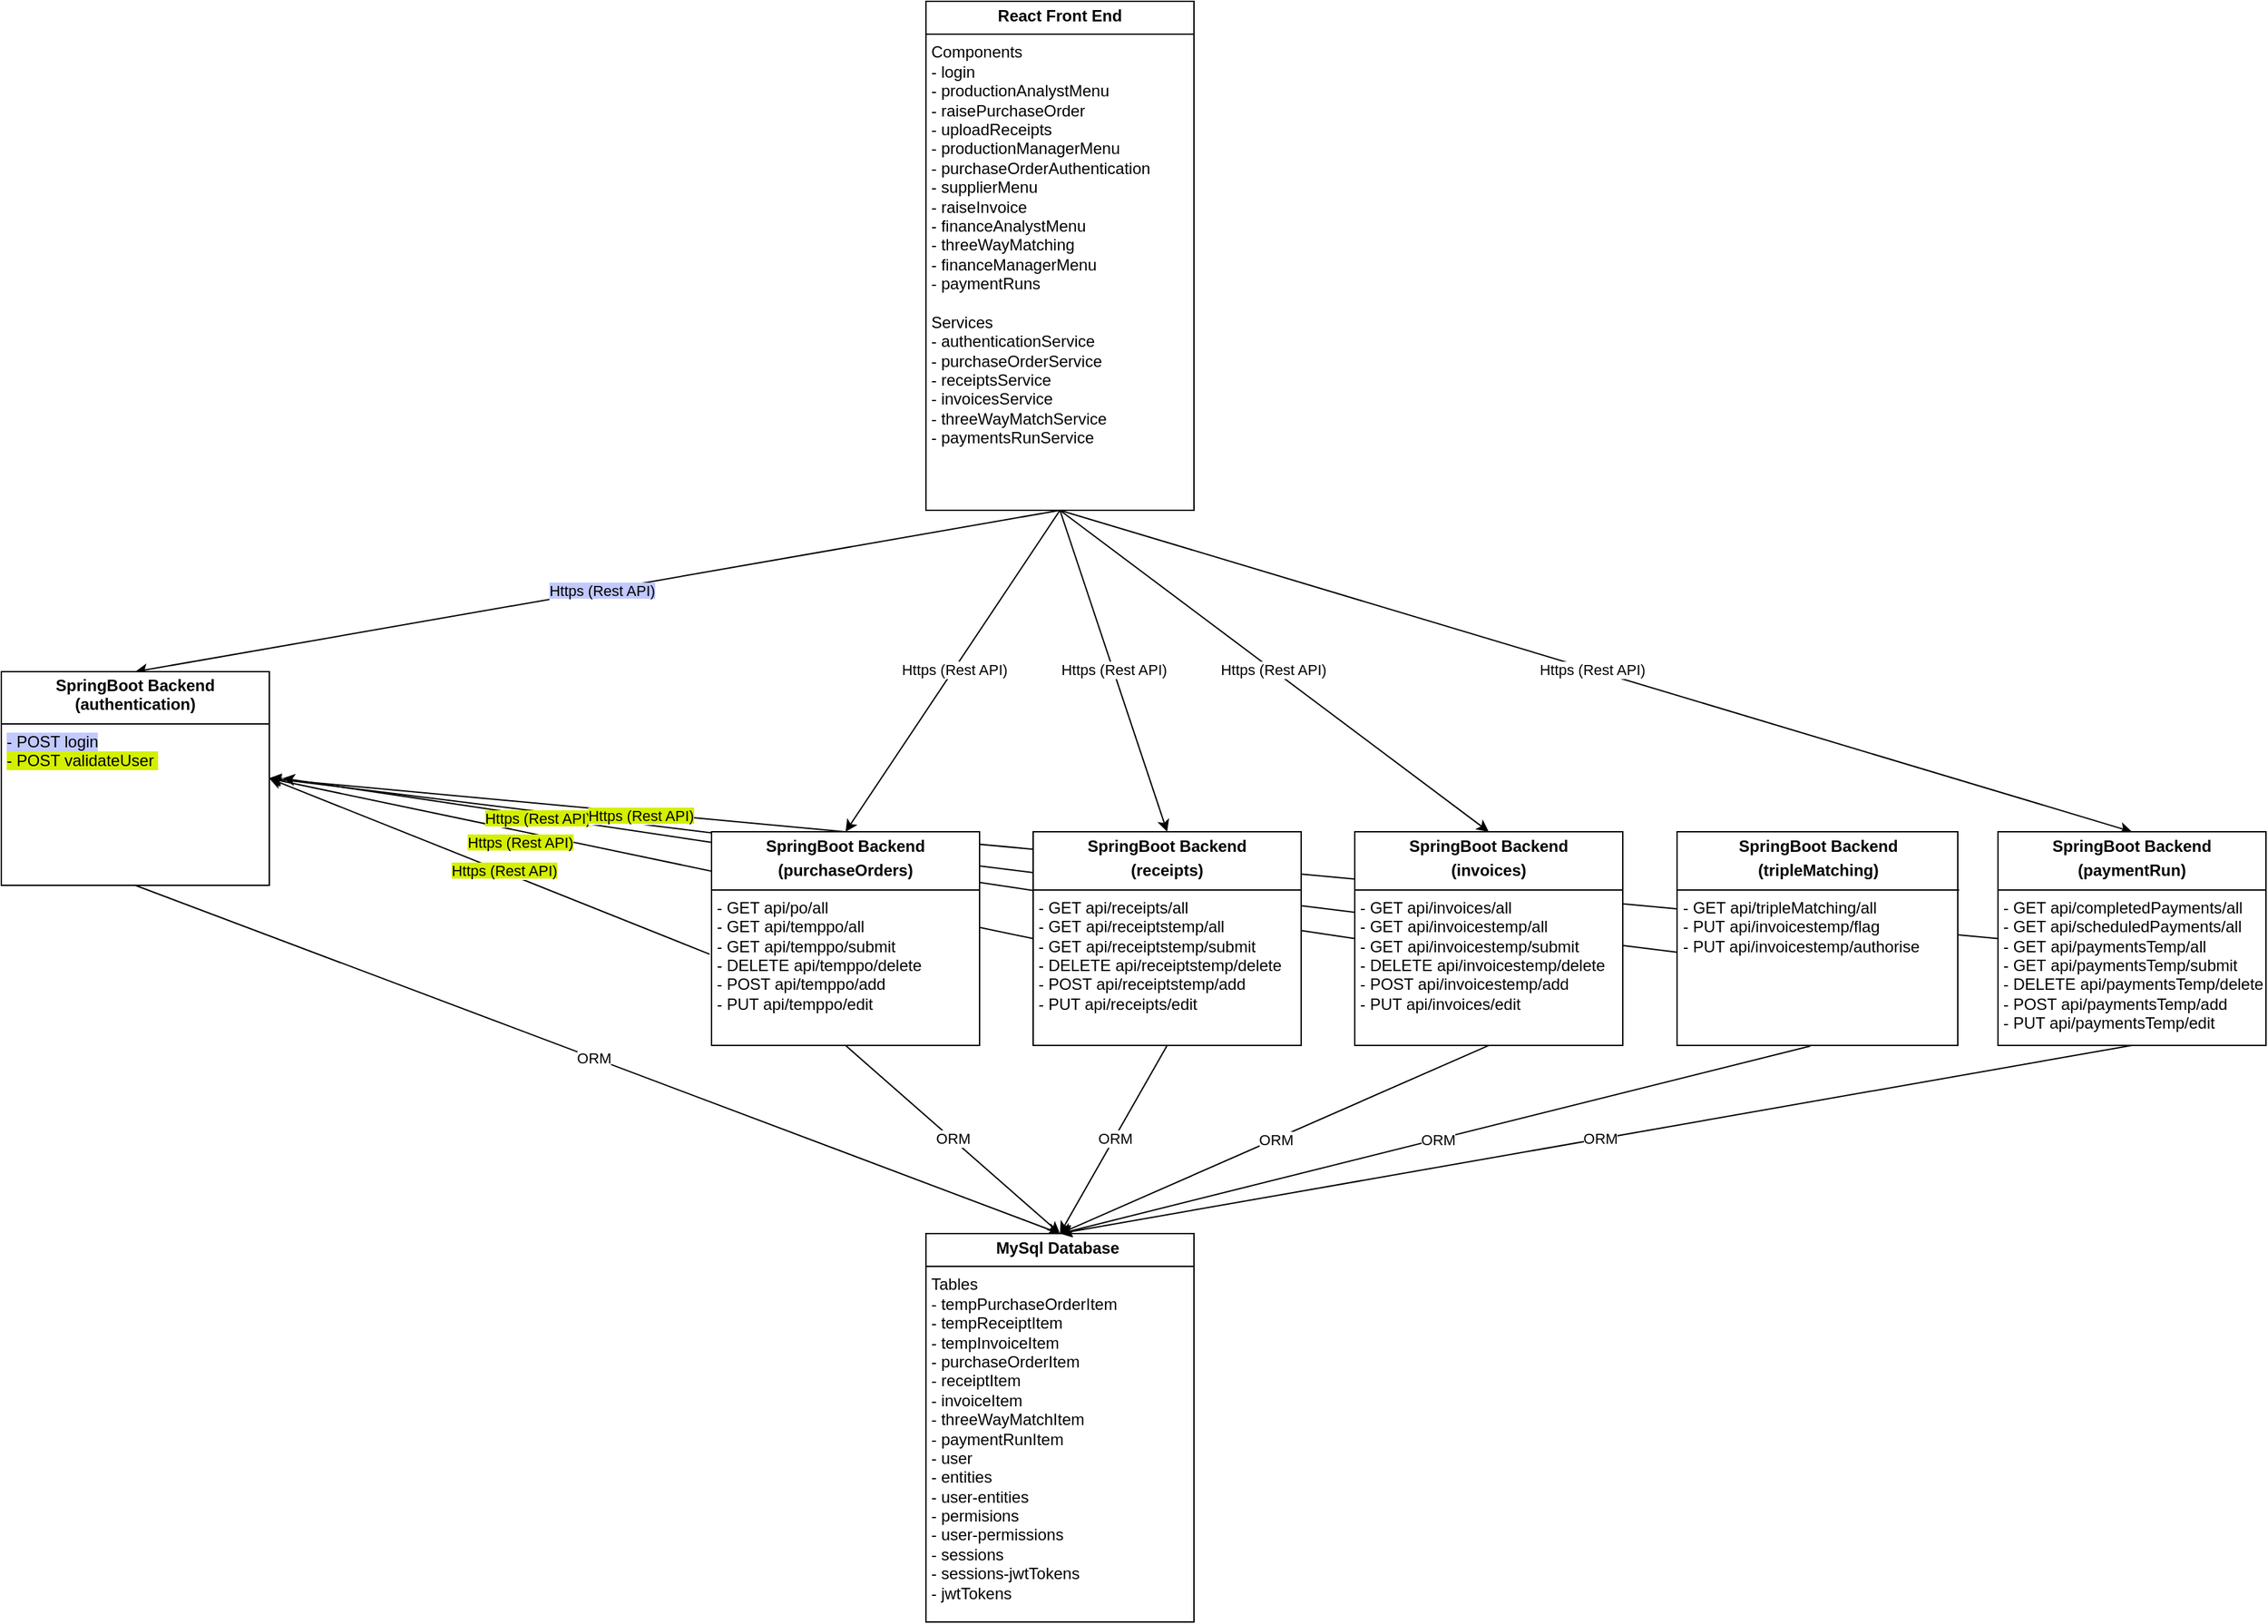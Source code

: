 <mxfile version="27.1.6" pages="11">
  <diagram name="Web Component Diagram" id="Qo_BiO_Z34WmR_wmKPTt">
    <mxGraphModel dx="2245" dy="786" grid="1" gridSize="10" guides="1" tooltips="1" connect="1" arrows="1" fold="1" page="1" pageScale="1" pageWidth="827" pageHeight="1169" math="0" shadow="0">
      <root>
        <mxCell id="0" />
        <mxCell id="1" parent="0" />
        <mxCell id="uJvjAa0QC3PMFVO2g12u-2" value="" style="endArrow=classic;html=1;rounded=0;exitX=0;exitY=0.5;exitDx=0;exitDy=0;" edge="1" parent="1">
          <mxGeometry width="50" height="50" relative="1" as="geometry">
            <mxPoint x="1241" y="810" as="sourcePoint" />
            <mxPoint x="190" y="680" as="targetPoint" />
          </mxGeometry>
        </mxCell>
        <mxCell id="yFn-vOAb816id8AntAqq-66" value="" style="endArrow=classic;html=1;rounded=0;exitX=0;exitY=0.5;exitDx=0;exitDy=0;entryX=1;entryY=0.5;entryDx=0;entryDy=0;" parent="1" source="yFn-vOAb816id8AntAqq-40" target="yFn-vOAb816id8AntAqq-24" edge="1">
          <mxGeometry width="50" height="50" relative="1" as="geometry">
            <mxPoint x="1241" y="800" as="sourcePoint" />
            <mxPoint x="190" y="680" as="targetPoint" />
          </mxGeometry>
        </mxCell>
        <mxCell id="yFn-vOAb816id8AntAqq-67" value="Https (Rest API)" style="edgeLabel;html=1;align=center;verticalAlign=middle;resizable=0;points=[];" parent="yFn-vOAb816id8AntAqq-66" vertex="1" connectable="0">
          <mxGeometry x="-0.06" y="-1" relative="1" as="geometry">
            <mxPoint x="-64" y="-18" as="offset" />
          </mxGeometry>
        </mxCell>
        <mxCell id="yFn-vOAb816id8AntAqq-58" value="" style="endArrow=classic;html=1;rounded=0;exitX=0;exitY=0.5;exitDx=0;exitDy=0;" parent="1" source="yFn-vOAb816id8AntAqq-32" edge="1">
          <mxGeometry width="50" height="50" relative="1" as="geometry">
            <mxPoint x="920" y="801" as="sourcePoint" />
            <mxPoint x="200" y="680" as="targetPoint" />
          </mxGeometry>
        </mxCell>
        <mxCell id="yFn-vOAb816id8AntAqq-59" value="Https (Rest API)" style="edgeLabel;html=1;align=center;verticalAlign=middle;resizable=0;points=[];" parent="yFn-vOAb816id8AntAqq-58" vertex="1" connectable="0">
          <mxGeometry x="-0.06" y="-1" relative="1" as="geometry">
            <mxPoint x="-64" y="-18" as="offset" />
          </mxGeometry>
        </mxCell>
        <mxCell id="yFn-vOAb816id8AntAqq-22" value="&lt;p style=&quot;margin:0px;margin-top:4px;text-align:center;&quot;&gt;&lt;b&gt;React Front End&lt;/b&gt;&lt;/p&gt;&lt;hr size=&quot;1&quot; style=&quot;border-style:solid;&quot;&gt;&lt;p style=&quot;margin:0px;margin-left:4px;&quot;&gt;Components&lt;/p&gt;&lt;p style=&quot;margin:0px;margin-left:4px;&quot;&gt;- login&lt;/p&gt;&lt;p style=&quot;margin:0px;margin-left:4px;&quot;&gt;- productionAnalystMenu&lt;/p&gt;&lt;p style=&quot;margin:0px;margin-left:4px;&quot;&gt;- raisePurchaseOrder&lt;/p&gt;&lt;p style=&quot;margin:0px;margin-left:4px;&quot;&gt;- uploadReceipts&lt;/p&gt;&lt;p style=&quot;margin:0px;margin-left:4px;&quot;&gt;- productionManagerMenu&lt;/p&gt;&lt;p style=&quot;margin:0px;margin-left:4px;&quot;&gt;- purchaseOrderAuthentication&lt;/p&gt;&lt;p style=&quot;margin:0px;margin-left:4px;&quot;&gt;- supplierMenu&lt;/p&gt;&lt;p style=&quot;margin:0px;margin-left:4px;&quot;&gt;- raiseInvoice&lt;/p&gt;&lt;p style=&quot;margin:0px;margin-left:4px;&quot;&gt;- financeAnalystMenu&lt;/p&gt;&lt;p style=&quot;margin:0px;margin-left:4px;&quot;&gt;- threeWayMatching&lt;/p&gt;&lt;p style=&quot;margin:0px;margin-left:4px;&quot;&gt;- financeManagerMenu&lt;/p&gt;&lt;p style=&quot;margin:0px;margin-left:4px;&quot;&gt;- paymentRuns&lt;/p&gt;&lt;p style=&quot;margin:0px;margin-left:4px;&quot;&gt;&lt;br&gt;&lt;/p&gt;&lt;p style=&quot;margin:0px;margin-left:4px;&quot;&gt;Services&lt;/p&gt;&lt;p style=&quot;margin:0px;margin-left:4px;&quot;&gt;- authenticationService&lt;/p&gt;&lt;p style=&quot;margin:0px;margin-left:4px;&quot;&gt;- purchaseOrderService&lt;/p&gt;&lt;p style=&quot;margin:0px;margin-left:4px;&quot;&gt;- receiptsService&lt;/p&gt;&lt;p style=&quot;margin:0px;margin-left:4px;&quot;&gt;- invoicesService&lt;/p&gt;&lt;p style=&quot;margin:0px;margin-left:4px;&quot;&gt;- threeWayMatchService&lt;/p&gt;&lt;p style=&quot;margin:0px;margin-left:4px;&quot;&gt;- paymentsRunService&lt;/p&gt;&lt;p style=&quot;margin:0px;margin-left:4px;&quot;&gt;&lt;br&gt;&lt;/p&gt;" style="verticalAlign=top;align=left;overflow=fill;html=1;whiteSpace=wrap;" parent="1" vertex="1">
          <mxGeometry x="680" y="100" width="200" height="380" as="geometry" />
        </mxCell>
        <mxCell id="yFn-vOAb816id8AntAqq-23" value="" style="endArrow=classic;html=1;rounded=0;exitX=0.5;exitY=1;exitDx=0;exitDy=0;entryX=0.5;entryY=0;entryDx=0;entryDy=0;" parent="1" source="yFn-vOAb816id8AntAqq-22" target="yFn-vOAb816id8AntAqq-24" edge="1">
          <mxGeometry width="50" height="50" relative="1" as="geometry">
            <mxPoint x="725" y="480" as="sourcePoint" />
            <mxPoint x="574" y="540" as="targetPoint" />
          </mxGeometry>
        </mxCell>
        <mxCell id="yFn-vOAb816id8AntAqq-25" value="&lt;span style=&quot;background-color: rgb(193, 201, 255);&quot;&gt;Https (Rest API)&lt;/span&gt;" style="edgeLabel;html=1;align=center;verticalAlign=middle;resizable=0;points=[];" parent="yFn-vOAb816id8AntAqq-23" vertex="1" connectable="0">
          <mxGeometry x="-0.008" relative="1" as="geometry">
            <mxPoint as="offset" />
          </mxGeometry>
        </mxCell>
        <mxCell id="yFn-vOAb816id8AntAqq-24" value="&lt;p style=&quot;margin:0px;margin-top:4px;text-align:center;&quot;&gt;&lt;b&gt;SpringBoot Backend (authentication)&lt;/b&gt;&lt;/p&gt;&lt;hr size=&quot;1&quot; style=&quot;border-style:solid;&quot;&gt;&lt;p style=&quot;margin:0px;margin-left:4px;&quot;&gt;&lt;span style=&quot;background-color: rgb(193, 201, 255);&quot;&gt;- POST login&lt;/span&gt;&amp;nbsp;&lt;/p&gt;&lt;p style=&quot;margin:0px;margin-left:4px;&quot;&gt;&lt;span style=&quot;background-color: light-dark(rgb(212, 240, 0), rgb(237, 237, 237));&quot;&gt;- POST validateUser&amp;nbsp;&lt;/span&gt;&lt;/p&gt;&lt;p style=&quot;margin:0px;margin-left:4px;&quot;&gt;&lt;br&gt;&lt;/p&gt;" style="verticalAlign=top;align=left;overflow=fill;html=1;whiteSpace=wrap;" parent="1" vertex="1">
          <mxGeometry x="-10" y="600.47" width="200" height="159.53" as="geometry" />
        </mxCell>
        <mxCell id="yFn-vOAb816id8AntAqq-26" value="" style="endArrow=classic;html=1;rounded=0;exitX=0.5;exitY=1;exitDx=0;exitDy=0;entryX=0.5;entryY=0;entryDx=0;entryDy=0;" parent="1" source="yFn-vOAb816id8AntAqq-22" target="yFn-vOAb816id8AntAqq-28" edge="1">
          <mxGeometry width="50" height="50" relative="1" as="geometry">
            <mxPoint x="725" y="480" as="sourcePoint" />
            <mxPoint x="520" y="550" as="targetPoint" />
          </mxGeometry>
        </mxCell>
        <mxCell id="yFn-vOAb816id8AntAqq-27" value="Https (Rest API)" style="edgeLabel;html=1;align=center;verticalAlign=middle;resizable=0;points=[];" parent="yFn-vOAb816id8AntAqq-26" vertex="1" connectable="0">
          <mxGeometry x="-0.008" relative="1" as="geometry">
            <mxPoint as="offset" />
          </mxGeometry>
        </mxCell>
        <mxCell id="yFn-vOAb816id8AntAqq-31" value="&lt;p style=&quot;margin:0px;margin-top:4px;text-align:center;&quot;&gt;&lt;b&gt;SpringBoot Backend&lt;/b&gt;&lt;/p&gt;&lt;p style=&quot;margin:0px;margin-top:4px;text-align:center;&quot;&gt;&lt;b&gt;(receipts)&lt;/b&gt;&lt;/p&gt;&lt;hr size=&quot;1&quot; style=&quot;border-style:solid;&quot;&gt;&lt;p style=&quot;margin: 0px 0px 0px 4px;&quot;&gt;- GET api/receipts/all&lt;/p&gt;&lt;p style=&quot;margin: 0px 0px 0px 4px;&quot;&gt;- GET&amp;nbsp;&lt;span style=&quot;background-color: transparent; color: light-dark(rgb(0, 0, 0), rgb(255, 255, 255));&quot;&gt;api/receiptstemp/all&lt;/span&gt;&lt;/p&gt;&lt;p style=&quot;margin: 0px 0px 0px 4px;&quot;&gt;- GET&amp;nbsp;&lt;span style=&quot;color: light-dark(rgb(0, 0, 0), rgb(255, 255, 255)); background-color: transparent;&quot;&gt;api/receiptstemp/submit&lt;/span&gt;&lt;/p&gt;&lt;p style=&quot;margin: 0px 0px 0px 4px;&quot;&gt;&lt;span style=&quot;color: light-dark(rgb(0, 0, 0), rgb(255, 255, 255)); background-color: transparent;&quot;&gt;- DELETE&lt;/span&gt;&lt;span style=&quot;background-color: transparent; color: light-dark(rgb(0, 0, 0), rgb(255, 255, 255));&quot;&gt;&amp;nbsp;&lt;/span&gt;&lt;span style=&quot;background-color: transparent; color: light-dark(rgb(0, 0, 0), rgb(255, 255, 255));&quot;&gt;api/receiptstemp/delete&lt;/span&gt;&lt;/p&gt;&lt;p style=&quot;margin: 0px 0px 0px 4px;&quot;&gt;&lt;span style=&quot;background-color: transparent; color: light-dark(rgb(0, 0, 0), rgb(255, 255, 255));&quot;&gt;- POST api/receiptstemp/add&lt;/span&gt;&lt;/p&gt;&lt;p style=&quot;margin: 0px 0px 0px 4px;&quot;&gt;&lt;span style=&quot;background-color: transparent; color: light-dark(rgb(0, 0, 0), rgb(255, 255, 255));&quot;&gt;- PUT api/receipts/edit&lt;/span&gt;&lt;/p&gt;&lt;p style=&quot;margin:0px;margin-left:4px;&quot;&gt;&lt;br&gt;&lt;/p&gt;" style="verticalAlign=top;align=left;overflow=fill;html=1;whiteSpace=wrap;" parent="1" vertex="1">
          <mxGeometry x="760" y="720" width="200" height="159.53" as="geometry" />
        </mxCell>
        <mxCell id="yFn-vOAb816id8AntAqq-32" value="&lt;p style=&quot;margin:0px;margin-top:4px;text-align:center;&quot;&gt;&lt;b&gt;SpringBoot Backend&lt;/b&gt;&lt;/p&gt;&lt;p style=&quot;margin:0px;margin-top:4px;text-align:center;&quot;&gt;&lt;b&gt;(invoices)&lt;/b&gt;&lt;/p&gt;&lt;hr size=&quot;1&quot; style=&quot;border-style:solid;&quot;&gt;&lt;p style=&quot;margin: 0px 0px 0px 4px;&quot;&gt;- GET api/invoices/all&lt;/p&gt;&lt;p style=&quot;margin: 0px 0px 0px 4px;&quot;&gt;- GET&amp;nbsp;&lt;span style=&quot;background-color: transparent; color: light-dark(rgb(0, 0, 0), rgb(255, 255, 255));&quot;&gt;api/invoicestemp/all&lt;/span&gt;&lt;/p&gt;&lt;p style=&quot;margin: 0px 0px 0px 4px;&quot;&gt;- GET&amp;nbsp;&lt;span style=&quot;color: light-dark(rgb(0, 0, 0), rgb(255, 255, 255)); background-color: transparent;&quot;&gt;api/invoicestemp/submit&lt;/span&gt;&lt;/p&gt;&lt;p style=&quot;margin: 0px 0px 0px 4px;&quot;&gt;&lt;span style=&quot;color: light-dark(rgb(0, 0, 0), rgb(255, 255, 255)); background-color: transparent;&quot;&gt;- DELETE&lt;/span&gt;&lt;span style=&quot;background-color: transparent; color: light-dark(rgb(0, 0, 0), rgb(255, 255, 255));&quot;&gt;&amp;nbsp;&lt;/span&gt;&lt;span style=&quot;background-color: transparent; color: light-dark(rgb(0, 0, 0), rgb(255, 255, 255));&quot;&gt;api/invoicestemp/delete&lt;/span&gt;&lt;/p&gt;&lt;p style=&quot;margin: 0px 0px 0px 4px;&quot;&gt;&lt;span style=&quot;background-color: transparent; color: light-dark(rgb(0, 0, 0), rgb(255, 255, 255));&quot;&gt;- POST api/invoicestemp/add&lt;/span&gt;&lt;/p&gt;&lt;p style=&quot;margin: 0px 0px 0px 4px;&quot;&gt;&lt;span style=&quot;background-color: transparent; color: light-dark(rgb(0, 0, 0), rgb(255, 255, 255));&quot;&gt;- PUT api/invoices/edit&lt;/span&gt;&lt;/p&gt;&lt;p style=&quot;margin:0px;margin-left:4px;&quot;&gt;&lt;br&gt;&lt;/p&gt;" style="verticalAlign=top;align=left;overflow=fill;html=1;whiteSpace=wrap;" parent="1" vertex="1">
          <mxGeometry x="1000" y="720" width="200" height="159.53" as="geometry" />
        </mxCell>
        <mxCell id="yFn-vOAb816id8AntAqq-33" value="" style="endArrow=classic;html=1;rounded=0;entryX=0.5;entryY=0;entryDx=0;entryDy=0;exitX=0.5;exitY=1;exitDx=0;exitDy=0;" parent="1" source="yFn-vOAb816id8AntAqq-22" target="yFn-vOAb816id8AntAqq-31" edge="1">
          <mxGeometry width="50" height="50" relative="1" as="geometry">
            <mxPoint x="720" y="480" as="sourcePoint" />
            <mxPoint x="695" y="570" as="targetPoint" />
          </mxGeometry>
        </mxCell>
        <mxCell id="yFn-vOAb816id8AntAqq-34" value="Https (Rest API)" style="edgeLabel;html=1;align=center;verticalAlign=middle;resizable=0;points=[];" parent="yFn-vOAb816id8AntAqq-33" vertex="1" connectable="0">
          <mxGeometry x="-0.008" relative="1" as="geometry">
            <mxPoint as="offset" />
          </mxGeometry>
        </mxCell>
        <mxCell id="yFn-vOAb816id8AntAqq-35" value="" style="endArrow=classic;html=1;rounded=0;entryX=0.5;entryY=0;entryDx=0;entryDy=0;exitX=0.5;exitY=1;exitDx=0;exitDy=0;" parent="1" source="yFn-vOAb816id8AntAqq-22" target="yFn-vOAb816id8AntAqq-32" edge="1">
          <mxGeometry width="50" height="50" relative="1" as="geometry">
            <mxPoint x="720" y="480" as="sourcePoint" />
            <mxPoint x="925" y="530" as="targetPoint" />
          </mxGeometry>
        </mxCell>
        <mxCell id="yFn-vOAb816id8AntAqq-36" value="Https (Rest API)" style="edgeLabel;html=1;align=center;verticalAlign=middle;resizable=0;points=[];" parent="yFn-vOAb816id8AntAqq-35" vertex="1" connectable="0">
          <mxGeometry x="-0.008" relative="1" as="geometry">
            <mxPoint as="offset" />
          </mxGeometry>
        </mxCell>
        <mxCell id="yFn-vOAb816id8AntAqq-38" value="" style="endArrow=classic;html=1;rounded=0;entryX=0.5;entryY=0;entryDx=0;entryDy=0;exitX=0.5;exitY=1;exitDx=0;exitDy=0;" parent="1" source="yFn-vOAb816id8AntAqq-22" target="yFn-vOAb816id8AntAqq-40" edge="1">
          <mxGeometry width="50" height="50" relative="1" as="geometry">
            <mxPoint x="720" y="480" as="sourcePoint" />
            <mxPoint x="1240" y="560" as="targetPoint" />
          </mxGeometry>
        </mxCell>
        <mxCell id="yFn-vOAb816id8AntAqq-39" value="Https (Rest API)" style="edgeLabel;html=1;align=center;verticalAlign=middle;resizable=0;points=[];" parent="yFn-vOAb816id8AntAqq-38" vertex="1" connectable="0">
          <mxGeometry x="-0.008" relative="1" as="geometry">
            <mxPoint as="offset" />
          </mxGeometry>
        </mxCell>
        <mxCell id="yFn-vOAb816id8AntAqq-40" value="&lt;p style=&quot;margin:0px;margin-top:4px;text-align:center;&quot;&gt;&lt;b&gt;SpringBoot Backend&lt;/b&gt;&lt;/p&gt;&lt;p style=&quot;margin:0px;margin-top:4px;text-align:center;&quot;&gt;&lt;b&gt;(paymentRun)&lt;/b&gt;&lt;/p&gt;&lt;hr size=&quot;1&quot; style=&quot;border-style:solid;&quot;&gt;&lt;p style=&quot;margin: 0px 0px 0px 4px;&quot;&gt;- GET api/completedPayments/all&lt;/p&gt;&lt;p style=&quot;margin: 0px 0px 0px 4px;&quot;&gt;- GET api/scheduledPayments/all&lt;/p&gt;&lt;p style=&quot;margin: 0px 0px 0px 4px;&quot;&gt;- GET&amp;nbsp;&lt;span style=&quot;background-color: transparent; color: light-dark(rgb(0, 0, 0), rgb(255, 255, 255));&quot;&gt;api/paymentsTemp/all&lt;/span&gt;&lt;/p&gt;&lt;p style=&quot;margin: 0px 0px 0px 4px;&quot;&gt;- GET&amp;nbsp;&lt;span style=&quot;color: light-dark(rgb(0, 0, 0), rgb(255, 255, 255)); background-color: transparent;&quot;&gt;api/paymentsTemp/submit&lt;/span&gt;&lt;/p&gt;&lt;p style=&quot;margin: 0px 0px 0px 4px;&quot;&gt;&lt;span style=&quot;color: light-dark(rgb(0, 0, 0), rgb(255, 255, 255)); background-color: transparent;&quot;&gt;- DELETE&lt;/span&gt;&lt;span style=&quot;background-color: transparent; color: light-dark(rgb(0, 0, 0), rgb(255, 255, 255));&quot;&gt;&amp;nbsp;&lt;/span&gt;&lt;span style=&quot;background-color: transparent; color: light-dark(rgb(0, 0, 0), rgb(255, 255, 255));&quot;&gt;api/paymentsTemp/delete&lt;/span&gt;&lt;/p&gt;&lt;p style=&quot;margin: 0px 0px 0px 4px;&quot;&gt;&lt;span style=&quot;background-color: transparent; color: light-dark(rgb(0, 0, 0), rgb(255, 255, 255));&quot;&gt;- POST api/paymentsTemp/add&lt;/span&gt;&lt;/p&gt;&lt;p style=&quot;margin: 0px 0px 0px 4px;&quot;&gt;&lt;span style=&quot;background-color: transparent; color: light-dark(rgb(0, 0, 0), rgb(255, 255, 255));&quot;&gt;- PUT api/paymentsTemp/edit&lt;/span&gt;&lt;/p&gt;&lt;p style=&quot;margin:0px;margin-left:4px;&quot;&gt;&lt;br&gt;&lt;/p&gt;" style="verticalAlign=top;align=left;overflow=fill;html=1;whiteSpace=wrap;" parent="1" vertex="1">
          <mxGeometry x="1480" y="720" width="200" height="159.53" as="geometry" />
        </mxCell>
        <mxCell id="yFn-vOAb816id8AntAqq-43" value="" style="endArrow=classic;html=1;rounded=0;exitX=0.5;exitY=1;exitDx=0;exitDy=0;entryX=0.5;entryY=0;entryDx=0;entryDy=0;" parent="1" source="yFn-vOAb816id8AntAqq-28" target="yFn-vOAb816id8AntAqq-47" edge="1">
          <mxGeometry width="50" height="50" relative="1" as="geometry">
            <mxPoint x="600" y="810" as="sourcePoint" />
            <mxPoint x="730" y="830" as="targetPoint" />
          </mxGeometry>
        </mxCell>
        <mxCell id="yFn-vOAb816id8AntAqq-44" value="ORM" style="edgeLabel;html=1;align=center;verticalAlign=middle;resizable=0;points=[];" parent="yFn-vOAb816id8AntAqq-43" vertex="1" connectable="0">
          <mxGeometry x="-0.008" relative="1" as="geometry">
            <mxPoint as="offset" />
          </mxGeometry>
        </mxCell>
        <mxCell id="yFn-vOAb816id8AntAqq-45" value="" style="endArrow=classic;html=1;rounded=0;exitX=0.5;exitY=1;exitDx=0;exitDy=0;entryX=0.5;entryY=0;entryDx=0;entryDy=0;" parent="1" source="yFn-vOAb816id8AntAqq-31" target="yFn-vOAb816id8AntAqq-47" edge="1">
          <mxGeometry width="50" height="50" relative="1" as="geometry">
            <mxPoint x="800" y="870" as="sourcePoint" />
            <mxPoint x="781" y="856" as="targetPoint" />
          </mxGeometry>
        </mxCell>
        <mxCell id="yFn-vOAb816id8AntAqq-46" value="ORM" style="edgeLabel;html=1;align=center;verticalAlign=middle;resizable=0;points=[];" parent="yFn-vOAb816id8AntAqq-45" vertex="1" connectable="0">
          <mxGeometry x="-0.008" relative="1" as="geometry">
            <mxPoint as="offset" />
          </mxGeometry>
        </mxCell>
        <mxCell id="yFn-vOAb816id8AntAqq-48" value="" style="endArrow=classic;html=1;rounded=0;exitX=0.5;exitY=1;exitDx=0;exitDy=0;entryX=0.5;entryY=0;entryDx=0;entryDy=0;" parent="1" source="yFn-vOAb816id8AntAqq-24" target="yFn-vOAb816id8AntAqq-47" edge="1">
          <mxGeometry width="50" height="50" relative="1" as="geometry">
            <mxPoint x="300" y="700" as="sourcePoint" />
            <mxPoint x="760" y="860" as="targetPoint" />
          </mxGeometry>
        </mxCell>
        <mxCell id="yFn-vOAb816id8AntAqq-49" value="ORM" style="edgeLabel;html=1;align=center;verticalAlign=middle;resizable=0;points=[];" parent="yFn-vOAb816id8AntAqq-48" vertex="1" connectable="0">
          <mxGeometry x="-0.008" relative="1" as="geometry">
            <mxPoint as="offset" />
          </mxGeometry>
        </mxCell>
        <mxCell id="yFn-vOAb816id8AntAqq-47" value="&lt;p style=&quot;margin:0px;margin-top:4px;text-align:center;&quot;&gt;&lt;b&gt;MySql Database&amp;nbsp;&lt;/b&gt;&lt;/p&gt;&lt;hr size=&quot;1&quot; style=&quot;border-style:solid;&quot;&gt;&lt;p style=&quot;margin:0px;margin-left:4px;&quot;&gt;Tables&lt;/p&gt;&lt;p style=&quot;margin:0px;margin-left:4px;&quot;&gt;- tempPurchaseOrderItem&lt;/p&gt;&lt;p style=&quot;margin:0px;margin-left:4px;&quot;&gt;- tempReceiptItem&lt;/p&gt;&lt;p style=&quot;margin:0px;margin-left:4px;&quot;&gt;- tempInvoiceItem&lt;/p&gt;&lt;p style=&quot;margin:0px;margin-left:4px;&quot;&gt;- purchaseOrderItem&lt;/p&gt;&lt;p style=&quot;margin:0px;margin-left:4px;&quot;&gt;- receiptItem&lt;/p&gt;&lt;p style=&quot;margin:0px;margin-left:4px;&quot;&gt;- invoiceItem&lt;/p&gt;&lt;p style=&quot;margin:0px;margin-left:4px;&quot;&gt;- threeWayMatchItem&lt;/p&gt;&lt;p style=&quot;margin:0px;margin-left:4px;&quot;&gt;- paymentRunItem&lt;/p&gt;&lt;p style=&quot;margin:0px;margin-left:4px;&quot;&gt;- user&lt;/p&gt;&lt;p style=&quot;margin:0px;margin-left:4px;&quot;&gt;- entities&lt;/p&gt;&lt;p style=&quot;margin:0px;margin-left:4px;&quot;&gt;- user-entities&lt;/p&gt;&lt;p style=&quot;margin:0px;margin-left:4px;&quot;&gt;- permisions&lt;/p&gt;&lt;p style=&quot;margin:0px;margin-left:4px;&quot;&gt;- user-permissions&lt;/p&gt;&lt;p style=&quot;margin:0px;margin-left:4px;&quot;&gt;- sessions&lt;/p&gt;&lt;p style=&quot;margin:0px;margin-left:4px;&quot;&gt;- sessions-jwtTokens&lt;/p&gt;&lt;p style=&quot;margin:0px;margin-left:4px;&quot;&gt;- jwtTokens&lt;/p&gt;" style="verticalAlign=top;align=left;overflow=fill;html=1;whiteSpace=wrap;" parent="1" vertex="1">
          <mxGeometry x="680" y="1020" width="200" height="290" as="geometry" />
        </mxCell>
        <mxCell id="yFn-vOAb816id8AntAqq-50" value="" style="endArrow=classic;html=1;rounded=0;exitX=0.5;exitY=1;exitDx=0;exitDy=0;entryX=0.5;entryY=0;entryDx=0;entryDy=0;" parent="1" source="yFn-vOAb816id8AntAqq-32" target="yFn-vOAb816id8AntAqq-47" edge="1">
          <mxGeometry width="50" height="50" relative="1" as="geometry">
            <mxPoint x="930" y="700" as="sourcePoint" />
            <mxPoint x="930" y="860" as="targetPoint" />
          </mxGeometry>
        </mxCell>
        <mxCell id="yFn-vOAb816id8AntAqq-51" value="ORM" style="edgeLabel;html=1;align=center;verticalAlign=middle;resizable=0;points=[];" parent="yFn-vOAb816id8AntAqq-50" vertex="1" connectable="0">
          <mxGeometry x="-0.008" relative="1" as="geometry">
            <mxPoint as="offset" />
          </mxGeometry>
        </mxCell>
        <mxCell id="yFn-vOAb816id8AntAqq-52" value="" style="endArrow=classic;html=1;rounded=0;exitX=0.5;exitY=1;exitDx=0;exitDy=0;entryX=0.5;entryY=0;entryDx=0;entryDy=0;" parent="1" source="yFn-vOAb816id8AntAqq-40" target="yFn-vOAb816id8AntAqq-47" edge="1">
          <mxGeometry width="50" height="50" relative="1" as="geometry">
            <mxPoint x="1050" y="790" as="sourcePoint" />
            <mxPoint x="810" y="950" as="targetPoint" />
          </mxGeometry>
        </mxCell>
        <mxCell id="yFn-vOAb816id8AntAqq-53" value="ORM" style="edgeLabel;html=1;align=center;verticalAlign=middle;resizable=0;points=[];" parent="yFn-vOAb816id8AntAqq-52" vertex="1" connectable="0">
          <mxGeometry x="-0.008" relative="1" as="geometry">
            <mxPoint as="offset" />
          </mxGeometry>
        </mxCell>
        <mxCell id="yFn-vOAb816id8AntAqq-56" value="" style="endArrow=classic;html=1;rounded=0;entryX=1;entryY=0.5;entryDx=0;entryDy=0;exitX=0;exitY=0.5;exitDx=0;exitDy=0;" parent="1" source="yFn-vOAb816id8AntAqq-31" target="yFn-vOAb816id8AntAqq-24" edge="1">
          <mxGeometry width="50" height="50" relative="1" as="geometry">
            <mxPoint x="680" y="811" as="sourcePoint" />
            <mxPoint x="441" y="680" as="targetPoint" />
          </mxGeometry>
        </mxCell>
        <mxCell id="yFn-vOAb816id8AntAqq-54" value="" style="endArrow=classic;html=1;rounded=0;entryX=1;entryY=0.5;entryDx=0;entryDy=0;exitX=-0.007;exitY=0.573;exitDx=0;exitDy=0;exitPerimeter=0;" parent="1" source="yFn-vOAb816id8AntAqq-28" target="yFn-vOAb816id8AntAqq-24" edge="1">
          <mxGeometry width="50" height="50" relative="1" as="geometry">
            <mxPoint x="350" y="780" as="sourcePoint" />
            <mxPoint x="400" y="730" as="targetPoint" />
          </mxGeometry>
        </mxCell>
        <mxCell id="yFn-vOAb816id8AntAqq-55" value="&lt;span style=&quot;background-color: rgb(212, 240, 0);&quot;&gt;Https (Rest API)&lt;/span&gt;" style="edgeLabel;html=1;align=center;verticalAlign=middle;resizable=0;points=[];" parent="yFn-vOAb816id8AntAqq-54" vertex="1" connectable="0">
          <mxGeometry x="-0.06" y="-1" relative="1" as="geometry">
            <mxPoint as="offset" />
          </mxGeometry>
        </mxCell>
        <mxCell id="yFn-vOAb816id8AntAqq-61" value="&lt;span style=&quot;background-color: rgb(212, 240, 0);&quot;&gt;Https (Rest API)&lt;/span&gt;" style="edgeLabel;html=1;align=center;verticalAlign=middle;resizable=0;points=[];" parent="1" vertex="1" connectable="0">
          <mxGeometry x="390" y="710" as="geometry" />
        </mxCell>
        <mxCell id="yFn-vOAb816id8AntAqq-64" value="&lt;span style=&quot;background-color: light-dark(rgb(212, 240, 0), rgb(237, 237, 237));&quot;&gt;Https (Rest API)&lt;/span&gt;" style="edgeLabel;html=1;align=center;verticalAlign=middle;resizable=0;points=[];" parent="1" vertex="1" connectable="0">
          <mxGeometry x="390" y="640" as="geometry">
            <mxPoint x="-13" y="88" as="offset" />
          </mxGeometry>
        </mxCell>
        <mxCell id="yFn-vOAb816id8AntAqq-65" value="&lt;span style=&quot;background-color: rgb(212, 240, 0);&quot;&gt;Https (Rest API)&lt;/span&gt;" style="edgeLabel;html=1;align=center;verticalAlign=middle;resizable=0;points=[];" parent="1" vertex="1" connectable="0">
          <mxGeometry x="480" y="620" as="geometry">
            <mxPoint x="-13" y="88" as="offset" />
          </mxGeometry>
        </mxCell>
        <mxCell id="yFn-vOAb816id8AntAqq-28" value="&lt;p style=&quot;margin:0px;margin-top:4px;text-align:center;&quot;&gt;&lt;b&gt;SpringBoot Backend&lt;/b&gt;&lt;/p&gt;&lt;p style=&quot;margin:0px;margin-top:4px;text-align:center;&quot;&gt;&lt;b&gt;(purchaseOrders)&lt;/b&gt;&lt;/p&gt;&lt;hr size=&quot;1&quot; style=&quot;border-style:solid;&quot;&gt;&lt;p style=&quot;margin:0px;margin-left:4px;&quot;&gt;- GET api/po/all&lt;/p&gt;&lt;p style=&quot;margin:0px;margin-left:4px;&quot;&gt;- GET&amp;nbsp;&lt;span style=&quot;background-color: transparent; color: light-dark(rgb(0, 0, 0), rgb(255, 255, 255));&quot;&gt;api/temppo/all&lt;/span&gt;&lt;/p&gt;&lt;p style=&quot;margin:0px;margin-left:4px;&quot;&gt;- GET&amp;nbsp;&lt;span style=&quot;color: light-dark(rgb(0, 0, 0), rgb(255, 255, 255)); background-color: transparent;&quot;&gt;api/temppo/submit&lt;/span&gt;&lt;/p&gt;&lt;p style=&quot;margin:0px;margin-left:4px;&quot;&gt;&lt;span style=&quot;color: light-dark(rgb(0, 0, 0), rgb(255, 255, 255)); background-color: transparent;&quot;&gt;- DELETE&lt;/span&gt;&lt;span style=&quot;background-color: transparent; color: light-dark(rgb(0, 0, 0), rgb(255, 255, 255));&quot;&gt;&amp;nbsp;&lt;/span&gt;&lt;span style=&quot;background-color: transparent; color: light-dark(rgb(0, 0, 0), rgb(255, 255, 255));&quot;&gt;api/temppo/delete&lt;/span&gt;&lt;/p&gt;&lt;p style=&quot;margin:0px;margin-left:4px;&quot;&gt;&lt;span style=&quot;background-color: transparent; color: light-dark(rgb(0, 0, 0), rgb(255, 255, 255));&quot;&gt;- POST api/temppo/add&lt;/span&gt;&lt;/p&gt;&lt;p style=&quot;margin:0px;margin-left:4px;&quot;&gt;&lt;span style=&quot;background-color: transparent; color: light-dark(rgb(0, 0, 0), rgb(255, 255, 255));&quot;&gt;- PUT api/temppo/edit&lt;/span&gt;&lt;/p&gt;" style="verticalAlign=top;align=left;overflow=fill;html=1;whiteSpace=wrap;" parent="1" vertex="1">
          <mxGeometry x="520" y="720" width="200" height="159.53" as="geometry" />
        </mxCell>
        <mxCell id="uJvjAa0QC3PMFVO2g12u-1" value="&lt;p style=&quot;margin:0px;margin-top:4px;text-align:center;&quot;&gt;&lt;b&gt;SpringBoot Backend&lt;/b&gt;&lt;/p&gt;&lt;p style=&quot;margin:0px;margin-top:4px;text-align:center;&quot;&gt;&lt;b&gt;(tripleMatching)&lt;/b&gt;&lt;/p&gt;&lt;hr size=&quot;1&quot; style=&quot;border-style:solid;&quot;&gt;&lt;p style=&quot;margin: 0px 0px 0px 4px;&quot;&gt;- GET api/tripleMatching/all&lt;/p&gt;&lt;p style=&quot;margin: 0px 0px 0px 4px;&quot;&gt;&lt;span style=&quot;color: light-dark(rgb(0, 0, 0), rgb(255, 255, 255)); background-color: transparent;&quot;&gt;- PUT&lt;/span&gt;&lt;span style=&quot;background-color: transparent; color: light-dark(rgb(0, 0, 0), rgb(255, 255, 255));&quot;&gt;&amp;nbsp;&lt;/span&gt;&lt;span style=&quot;background-color: transparent; color: light-dark(rgb(0, 0, 0), rgb(255, 255, 255));&quot;&gt;api/invoicestemp/flag&lt;/span&gt;&lt;/p&gt;&lt;p style=&quot;margin: 0px 0px 0px 4px;&quot;&gt;&lt;span style=&quot;background-color: transparent; color: light-dark(rgb(0, 0, 0), rgb(255, 255, 255));&quot;&gt;- PUT api/invoicestemp/authorise&lt;/span&gt;&lt;/p&gt;&lt;p style=&quot;margin: 0px 0px 0px 4px;&quot;&gt;&lt;br&gt;&lt;/p&gt;&lt;p style=&quot;margin:0px;margin-left:4px;&quot;&gt;&lt;br&gt;&lt;/p&gt;" style="verticalAlign=top;align=left;overflow=fill;html=1;whiteSpace=wrap;" vertex="1" parent="1">
          <mxGeometry x="1240.5" y="720" width="209.5" height="159.53" as="geometry" />
        </mxCell>
        <mxCell id="uJvjAa0QC3PMFVO2g12u-3" value="" style="endArrow=classic;html=1;rounded=0;entryX=0.5;entryY=0;entryDx=0;entryDy=0;" edge="1" parent="1">
          <mxGeometry width="50" height="50" relative="1" as="geometry">
            <mxPoint x="1340" y="880" as="sourcePoint" />
            <mxPoint x="780" y="1020" as="targetPoint" />
          </mxGeometry>
        </mxCell>
        <mxCell id="uJvjAa0QC3PMFVO2g12u-4" value="ORM" style="edgeLabel;html=1;align=center;verticalAlign=middle;resizable=0;points=[];" vertex="1" connectable="0" parent="uJvjAa0QC3PMFVO2g12u-3">
          <mxGeometry x="-0.008" relative="1" as="geometry">
            <mxPoint as="offset" />
          </mxGeometry>
        </mxCell>
      </root>
    </mxGraphModel>
  </diagram>
  <diagram name="Database Design Diagram Full" id="l-DVLdFmC561uHfQzjDg">
    <mxGraphModel dx="2178" dy="1955" grid="1" gridSize="10" guides="1" tooltips="1" connect="1" arrows="1" fold="1" page="1" pageScale="1" pageWidth="827" pageHeight="1169" math="0" shadow="0">
      <root>
        <mxCell id="jSn5XG36GhCtKU3j1nzX-0" />
        <mxCell id="jSn5XG36GhCtKU3j1nzX-1" parent="jSn5XG36GhCtKU3j1nzX-0" />
        <mxCell id="jSn5XG36GhCtKU3j1nzX-2" value="User(Analyst/Manager)" style="swimlane;fontStyle=0;childLayout=stackLayout;horizontal=1;startSize=26;horizontalStack=0;resizeParent=1;resizeParentMax=0;resizeLast=0;collapsible=1;marginBottom=0;align=center;fontSize=14;" vertex="1" parent="jSn5XG36GhCtKU3j1nzX-1">
          <mxGeometry x="120" y="200" width="160" height="266" as="geometry" />
        </mxCell>
        <mxCell id="jSn5XG36GhCtKU3j1nzX-3" value="userID&amp;nbsp;&lt;span style=&quot;white-space: pre;&quot;&gt;&#x9;&lt;/span&gt;&lt;span style=&quot;white-space: pre;&quot;&gt;&#x9;&lt;/span&gt;&lt;span style=&quot;white-space: pre;&quot;&gt;&#x9;&lt;/span&gt;&lt;span style=&quot;white-space: pre;&quot;&gt;&#x9;&lt;/span&gt;PK" style="text;strokeColor=none;fillColor=none;spacingLeft=4;spacingRight=4;overflow=hidden;rotatable=0;points=[[0,0.5],[1,0.5]];portConstraint=eastwest;fontSize=12;whiteSpace=wrap;html=1;" vertex="1" parent="jSn5XG36GhCtKU3j1nzX-2">
          <mxGeometry y="26" width="160" height="30" as="geometry" />
        </mxCell>
        <mxCell id="jSn5XG36GhCtKU3j1nzX-4" value="firstName" style="text;strokeColor=none;fillColor=none;spacingLeft=4;spacingRight=4;overflow=hidden;rotatable=0;points=[[0,0.5],[1,0.5]];portConstraint=eastwest;fontSize=12;whiteSpace=wrap;html=1;" vertex="1" parent="jSn5XG36GhCtKU3j1nzX-2">
          <mxGeometry y="56" width="160" height="30" as="geometry" />
        </mxCell>
        <mxCell id="jSn5XG36GhCtKU3j1nzX-5" value="lastName" style="text;strokeColor=none;fillColor=none;spacingLeft=4;spacingRight=4;overflow=hidden;rotatable=0;points=[[0,0.5],[1,0.5]];portConstraint=eastwest;fontSize=12;whiteSpace=wrap;html=1;" vertex="1" parent="jSn5XG36GhCtKU3j1nzX-2">
          <mxGeometry y="86" width="160" height="30" as="geometry" />
        </mxCell>
        <mxCell id="jSn5XG36GhCtKU3j1nzX-6" value="email" style="text;strokeColor=none;fillColor=none;spacingLeft=4;spacingRight=4;overflow=hidden;rotatable=0;points=[[0,0.5],[1,0.5]];portConstraint=eastwest;fontSize=12;whiteSpace=wrap;html=1;" vertex="1" parent="jSn5XG36GhCtKU3j1nzX-2">
          <mxGeometry y="116" width="160" height="30" as="geometry" />
        </mxCell>
        <mxCell id="jSn5XG36GhCtKU3j1nzX-7" value="password (hashed)" style="text;strokeColor=none;fillColor=none;spacingLeft=4;spacingRight=4;overflow=hidden;rotatable=0;points=[[0,0.5],[1,0.5]];portConstraint=eastwest;fontSize=12;whiteSpace=wrap;html=1;" vertex="1" parent="jSn5XG36GhCtKU3j1nzX-2">
          <mxGeometry y="146" width="160" height="30" as="geometry" />
        </mxCell>
        <mxCell id="jSn5XG36GhCtKU3j1nzX-8" value="createdDate" style="text;strokeColor=none;fillColor=none;spacingLeft=4;spacingRight=4;overflow=hidden;rotatable=0;points=[[0,0.5],[1,0.5]];portConstraint=eastwest;fontSize=12;whiteSpace=wrap;html=1;" vertex="1" parent="jSn5XG36GhCtKU3j1nzX-2">
          <mxGeometry y="176" width="160" height="30" as="geometry" />
        </mxCell>
        <mxCell id="jSn5XG36GhCtKU3j1nzX-9" value="lastModified" style="text;strokeColor=none;fillColor=none;spacingLeft=4;spacingRight=4;overflow=hidden;rotatable=0;points=[[0,0.5],[1,0.5]];portConstraint=eastwest;fontSize=12;whiteSpace=wrap;html=1;" vertex="1" parent="jSn5XG36GhCtKU3j1nzX-2">
          <mxGeometry y="206" width="160" height="30" as="geometry" />
        </mxCell>
        <mxCell id="jSn5XG36GhCtKU3j1nzX-10" value="accountLocked" style="text;strokeColor=none;fillColor=none;spacingLeft=4;spacingRight=4;overflow=hidden;rotatable=0;points=[[0,0.5],[1,0.5]];portConstraint=eastwest;fontSize=12;whiteSpace=wrap;html=1;" vertex="1" parent="jSn5XG36GhCtKU3j1nzX-2">
          <mxGeometry y="236" width="160" height="30" as="geometry" />
        </mxCell>
        <mxCell id="jSn5XG36GhCtKU3j1nzX-11" value="" style="endArrow=none;html=1;rounded=0;entryX=1;entryY=1;entryDx=0;entryDy=0;entryPerimeter=0;" edge="1" parent="jSn5XG36GhCtKU3j1nzX-1" target="jSn5XG36GhCtKU3j1nzX-43">
          <mxGeometry relative="1" as="geometry">
            <mxPoint x="280" y="338" as="sourcePoint" />
            <mxPoint x="460" y="456.5" as="targetPoint" />
          </mxGeometry>
        </mxCell>
        <mxCell id="jSn5XG36GhCtKU3j1nzX-12" value="Raises" style="edgeLabel;html=1;align=center;verticalAlign=middle;resizable=0;points=[];" vertex="1" connectable="0" parent="jSn5XG36GhCtKU3j1nzX-11">
          <mxGeometry x="0.037" relative="1" as="geometry">
            <mxPoint as="offset" />
          </mxGeometry>
        </mxCell>
        <mxCell id="jSn5XG36GhCtKU3j1nzX-13" value="TempPurchaseOrder" style="swimlane;fontStyle=0;childLayout=stackLayout;horizontal=1;startSize=26;horizontalStack=0;resizeParent=1;resizeParentMax=0;resizeLast=0;collapsible=1;marginBottom=0;align=center;fontSize=14;" vertex="1" parent="jSn5XG36GhCtKU3j1nzX-1">
          <mxGeometry x="-220" y="200" width="160" height="266" as="geometry" />
        </mxCell>
        <mxCell id="jSn5XG36GhCtKU3j1nzX-14" value="poItemNumber&lt;span style=&quot;white-space: pre;&quot;&gt;&#x9;&lt;/span&gt;&lt;span style=&quot;white-space: pre;&quot;&gt;&#x9;&lt;/span&gt;PK" style="text;strokeColor=none;fillColor=none;spacingLeft=4;spacingRight=4;overflow=hidden;rotatable=0;points=[[0,0.5],[1,0.5]];portConstraint=eastwest;fontSize=12;whiteSpace=wrap;html=1;" vertex="1" parent="jSn5XG36GhCtKU3j1nzX-13">
          <mxGeometry y="26" width="160" height="30" as="geometry" />
        </mxCell>
        <mxCell id="jSn5XG36GhCtKU3j1nzX-15" value="poNumber&amp;nbsp; &amp;nbsp; &amp;nbsp; &amp;nbsp; &amp;nbsp; &amp;nbsp; &amp;nbsp; &amp;nbsp; &amp;nbsp; &amp;nbsp; &amp;nbsp; &amp;nbsp;PK" style="text;strokeColor=none;fillColor=none;spacingLeft=4;spacingRight=4;overflow=hidden;rotatable=0;points=[[0,0.5],[1,0.5]];portConstraint=eastwest;fontSize=12;whiteSpace=wrap;html=1;" vertex="1" parent="jSn5XG36GhCtKU3j1nzX-13">
          <mxGeometry y="56" width="160" height="30" as="geometry" />
        </mxCell>
        <mxCell id="jSn5XG36GhCtKU3j1nzX-16" value="userID&amp;nbsp; &amp;nbsp; &amp;nbsp; &amp;nbsp; &amp;nbsp; &amp;nbsp; &amp;nbsp; &amp;nbsp; &amp;nbsp; &amp;nbsp; &amp;nbsp; &amp;nbsp; &amp;nbsp; &amp;nbsp; &amp;nbsp;FK" style="text;strokeColor=none;fillColor=none;spacingLeft=4;spacingRight=4;overflow=hidden;rotatable=0;points=[[0,0.5],[1,0.5]];portConstraint=eastwest;fontSize=12;whiteSpace=wrap;html=1;" vertex="1" parent="jSn5XG36GhCtKU3j1nzX-13">
          <mxGeometry y="86" width="160" height="30" as="geometry" />
        </mxCell>
        <mxCell id="jSn5XG36GhCtKU3j1nzX-17" value="company" style="text;strokeColor=none;fillColor=none;spacingLeft=4;spacingRight=4;overflow=hidden;rotatable=0;points=[[0,0.5],[1,0.5]];portConstraint=eastwest;fontSize=12;whiteSpace=wrap;html=1;" vertex="1" parent="jSn5XG36GhCtKU3j1nzX-13">
          <mxGeometry y="116" width="160" height="30" as="geometry" />
        </mxCell>
        <mxCell id="jSn5XG36GhCtKU3j1nzX-18" value="item" style="text;strokeColor=none;fillColor=none;spacingLeft=4;spacingRight=4;overflow=hidden;rotatable=0;points=[[0,0.5],[1,0.5]];portConstraint=eastwest;fontSize=12;whiteSpace=wrap;html=1;" vertex="1" parent="jSn5XG36GhCtKU3j1nzX-13">
          <mxGeometry y="146" width="160" height="30" as="geometry" />
        </mxCell>
        <mxCell id="jSn5XG36GhCtKU3j1nzX-19" value="unit" style="text;strokeColor=none;fillColor=none;spacingLeft=4;spacingRight=4;overflow=hidden;rotatable=0;points=[[0,0.5],[1,0.5]];portConstraint=eastwest;fontSize=12;whiteSpace=wrap;html=1;" vertex="1" parent="jSn5XG36GhCtKU3j1nzX-13">
          <mxGeometry y="176" width="160" height="30" as="geometry" />
        </mxCell>
        <mxCell id="jSn5XG36GhCtKU3j1nzX-20" value="quantity" style="text;strokeColor=none;fillColor=none;spacingLeft=4;spacingRight=4;overflow=hidden;rotatable=0;points=[[0,0.5],[1,0.5]];portConstraint=eastwest;fontSize=12;whiteSpace=wrap;html=1;" vertex="1" parent="jSn5XG36GhCtKU3j1nzX-13">
          <mxGeometry y="206" width="160" height="30" as="geometry" />
        </mxCell>
        <mxCell id="jSn5XG36GhCtKU3j1nzX-21" value="price" style="text;strokeColor=none;fillColor=none;spacingLeft=4;spacingRight=4;overflow=hidden;rotatable=0;points=[[0,0.5],[1,0.5]];portConstraint=eastwest;fontSize=12;whiteSpace=wrap;html=1;" vertex="1" parent="jSn5XG36GhCtKU3j1nzX-13">
          <mxGeometry y="236" width="160" height="30" as="geometry" />
        </mxCell>
        <mxCell id="jSn5XG36GhCtKU3j1nzX-22" value="" style="endArrow=none;html=1;rounded=0;" edge="1" parent="jSn5XG36GhCtKU3j1nzX-1">
          <mxGeometry relative="1" as="geometry">
            <mxPoint x="-60" y="332" as="sourcePoint" />
            <mxPoint x="120" y="332.25" as="targetPoint" />
          </mxGeometry>
        </mxCell>
        <mxCell id="jSn5XG36GhCtKU3j1nzX-23" value="Raises" style="edgeLabel;html=1;align=center;verticalAlign=middle;resizable=0;points=[];" vertex="1" connectable="0" parent="jSn5XG36GhCtKU3j1nzX-22">
          <mxGeometry x="0.037" relative="1" as="geometry">
            <mxPoint as="offset" />
          </mxGeometry>
        </mxCell>
        <mxCell id="jSn5XG36GhCtKU3j1nzX-24" value="PurchaseOrder" style="swimlane;fontStyle=0;childLayout=stackLayout;horizontal=1;startSize=26;horizontalStack=0;resizeParent=1;resizeParentMax=0;resizeLast=0;collapsible=1;marginBottom=0;align=center;fontSize=14;" vertex="1" parent="jSn5XG36GhCtKU3j1nzX-1">
          <mxGeometry x="460" y="200" width="200" height="506" as="geometry" />
        </mxCell>
        <mxCell id="jSn5XG36GhCtKU3j1nzX-25" value="poNumber&amp;nbsp; &amp;nbsp; &amp;nbsp; &amp;nbsp; &amp;nbsp; &amp;nbsp; &amp;nbsp; &amp;nbsp; &amp;nbsp; &amp;nbsp; &amp;nbsp; &amp;nbsp; &amp;nbsp; &amp;nbsp; &amp;nbsp; &amp;nbsp; &amp;nbsp; &amp;nbsp;" style="text;strokeColor=none;fillColor=none;spacingLeft=4;spacingRight=4;overflow=hidden;rotatable=0;points=[[0,0.5],[1,0.5]];portConstraint=eastwest;fontSize=12;whiteSpace=wrap;html=1;" vertex="1" parent="jSn5XG36GhCtKU3j1nzX-24">
          <mxGeometry y="26" width="200" height="30" as="geometry" />
        </mxCell>
        <mxCell id="jSn5XG36GhCtKU3j1nzX-26" value="poItemNumber&lt;span style=&quot;white-space: pre;&quot;&gt;&#x9;&lt;/span&gt;&lt;span style=&quot;white-space: pre;&quot;&gt;&#x9;&lt;/span&gt;&amp;nbsp; &amp;nbsp; &amp;nbsp; &amp;nbsp; &amp;nbsp; &amp;nbsp; PK" style="text;strokeColor=none;fillColor=none;spacingLeft=4;spacingRight=4;overflow=hidden;rotatable=0;points=[[0,0.5],[1,0.5]];portConstraint=eastwest;fontSize=12;whiteSpace=wrap;html=1;" vertex="1" parent="jSn5XG36GhCtKU3j1nzX-24">
          <mxGeometry y="56" width="200" height="30" as="geometry" />
        </mxCell>
        <mxCell id="jSn5XG36GhCtKU3j1nzX-27" value="raisedBy (userID)&amp;nbsp; &amp;nbsp; &amp;nbsp; &amp;nbsp; &amp;nbsp; &amp;nbsp; &amp;nbsp; &amp;nbsp; &amp;nbsp; &amp;nbsp; &amp;nbsp; &amp;nbsp; FK" style="text;strokeColor=none;fillColor=none;spacingLeft=4;spacingRight=4;overflow=hidden;rotatable=0;points=[[0,0.5],[1,0.5]];portConstraint=eastwest;fontSize=12;whiteSpace=wrap;html=1;" vertex="1" parent="jSn5XG36GhCtKU3j1nzX-24">
          <mxGeometry y="86" width="200" height="30" as="geometry" />
        </mxCell>
        <mxCell id="jSn5XG36GhCtKU3j1nzX-28" value="approvedBy (userID)&amp;nbsp; &amp;nbsp; &amp;nbsp; &amp;nbsp; &amp;nbsp; &amp;nbsp; &amp;nbsp; &amp;nbsp; &amp;nbsp; &amp;nbsp;FK" style="text;strokeColor=none;fillColor=none;spacingLeft=4;spacingRight=4;overflow=hidden;rotatable=0;points=[[0,0.5],[1,0.5]];portConstraint=eastwest;fontSize=12;whiteSpace=wrap;html=1;" vertex="1" parent="jSn5XG36GhCtKU3j1nzX-24">
          <mxGeometry y="116" width="200" height="30" as="geometry" />
        </mxCell>
        <mxCell id="jSn5XG36GhCtKU3j1nzX-29" value="invoiceItemNumber&amp;nbsp; &amp;nbsp; &amp;nbsp; &amp;nbsp; &amp;nbsp; &amp;nbsp; &amp;nbsp; &amp;nbsp; &amp;nbsp; &amp;nbsp; &amp;nbsp;FK" style="text;strokeColor=none;fillColor=none;spacingLeft=4;spacingRight=4;overflow=hidden;rotatable=0;points=[[0,0.5],[1,0.5]];portConstraint=eastwest;fontSize=12;whiteSpace=wrap;html=1;" vertex="1" parent="jSn5XG36GhCtKU3j1nzX-24">
          <mxGeometry y="146" width="200" height="30" as="geometry" />
        </mxCell>
        <mxCell id="jSn5XG36GhCtKU3j1nzX-30" value="receiptItemNumber&amp;nbsp; &amp;nbsp; &amp;nbsp; &amp;nbsp; &amp;nbsp; &amp;nbsp; &amp;nbsp; &amp;nbsp; &amp;nbsp; &amp;nbsp; &amp;nbsp;FK" style="text;strokeColor=none;fillColor=none;spacingLeft=4;spacingRight=4;overflow=hidden;rotatable=0;points=[[0,0.5],[1,0.5]];portConstraint=eastwest;fontSize=12;whiteSpace=wrap;html=1;" vertex="1" parent="jSn5XG36GhCtKU3j1nzX-24">
          <mxGeometry y="176" width="200" height="30" as="geometry" />
        </mxCell>
        <mxCell id="jSn5XG36GhCtKU3j1nzX-31" value="threeWayMatchItemNumber&amp;nbsp; &amp;nbsp; &amp;nbsp; &amp;nbsp;FK" style="text;strokeColor=none;fillColor=none;spacingLeft=4;spacingRight=4;overflow=hidden;rotatable=0;points=[[0,0.5],[1,0.5]];portConstraint=eastwest;fontSize=12;whiteSpace=wrap;html=1;" vertex="1" parent="jSn5XG36GhCtKU3j1nzX-24">
          <mxGeometry y="206" width="200" height="30" as="geometry" />
        </mxCell>
        <mxCell id="jSn5XG36GhCtKU3j1nzX-32" value="paymentRunID&amp;nbsp; &amp;nbsp; &amp;nbsp; &amp;nbsp; &amp;nbsp; &amp;nbsp; &amp;nbsp; &amp;nbsp; &amp;nbsp; &amp;nbsp; &amp;nbsp; &amp;nbsp; &amp;nbsp; &amp;nbsp; FK" style="text;strokeColor=none;fillColor=none;spacingLeft=4;spacingRight=4;overflow=hidden;rotatable=0;points=[[0,0.5],[1,0.5]];portConstraint=eastwest;fontSize=12;whiteSpace=wrap;html=1;" vertex="1" parent="jSn5XG36GhCtKU3j1nzX-24">
          <mxGeometry y="236" width="200" height="30" as="geometry" />
        </mxCell>
        <mxCell id="jSn5XG36GhCtKU3j1nzX-33" value="company" style="text;strokeColor=none;fillColor=none;spacingLeft=4;spacingRight=4;overflow=hidden;rotatable=0;points=[[0,0.5],[1,0.5]];portConstraint=eastwest;fontSize=12;whiteSpace=wrap;html=1;" vertex="1" parent="jSn5XG36GhCtKU3j1nzX-24">
          <mxGeometry y="266" width="200" height="30" as="geometry" />
        </mxCell>
        <mxCell id="jSn5XG36GhCtKU3j1nzX-34" value="item" style="text;strokeColor=none;fillColor=none;spacingLeft=4;spacingRight=4;overflow=hidden;rotatable=0;points=[[0,0.5],[1,0.5]];portConstraint=eastwest;fontSize=12;whiteSpace=wrap;html=1;" vertex="1" parent="jSn5XG36GhCtKU3j1nzX-24">
          <mxGeometry y="296" width="200" height="30" as="geometry" />
        </mxCell>
        <mxCell id="jSn5XG36GhCtKU3j1nzX-35" value="unit" style="text;strokeColor=none;fillColor=none;spacingLeft=4;spacingRight=4;overflow=hidden;rotatable=0;points=[[0,0.5],[1,0.5]];portConstraint=eastwest;fontSize=12;whiteSpace=wrap;html=1;" vertex="1" parent="jSn5XG36GhCtKU3j1nzX-24">
          <mxGeometry y="326" width="200" height="30" as="geometry" />
        </mxCell>
        <mxCell id="jSn5XG36GhCtKU3j1nzX-36" value="quantity" style="text;strokeColor=none;fillColor=none;spacingLeft=4;spacingRight=4;overflow=hidden;rotatable=0;points=[[0,0.5],[1,0.5]];portConstraint=eastwest;fontSize=12;whiteSpace=wrap;html=1;" vertex="1" parent="jSn5XG36GhCtKU3j1nzX-24">
          <mxGeometry y="356" width="200" height="30" as="geometry" />
        </mxCell>
        <mxCell id="jSn5XG36GhCtKU3j1nzX-37" value="price" style="text;strokeColor=none;fillColor=none;spacingLeft=4;spacingRight=4;overflow=hidden;rotatable=0;points=[[0,0.5],[1,0.5]];portConstraint=eastwest;fontSize=12;whiteSpace=wrap;html=1;" vertex="1" parent="jSn5XG36GhCtKU3j1nzX-24">
          <mxGeometry y="386" width="200" height="30" as="geometry" />
        </mxCell>
        <mxCell id="jSn5XG36GhCtKU3j1nzX-38" value="raisedDateTime" style="text;strokeColor=none;fillColor=none;spacingLeft=4;spacingRight=4;overflow=hidden;rotatable=0;points=[[0,0.5],[1,0.5]];portConstraint=eastwest;fontSize=12;whiteSpace=wrap;html=1;" vertex="1" parent="jSn5XG36GhCtKU3j1nzX-24">
          <mxGeometry y="416" width="200" height="30" as="geometry" />
        </mxCell>
        <mxCell id="jSn5XG36GhCtKU3j1nzX-39" value="approvalDateTime" style="text;strokeColor=none;fillColor=none;spacingLeft=4;spacingRight=4;overflow=hidden;rotatable=0;points=[[0,0.5],[1,0.5]];portConstraint=eastwest;fontSize=12;whiteSpace=wrap;html=1;" vertex="1" parent="jSn5XG36GhCtKU3j1nzX-24">
          <mxGeometry y="446" width="200" height="30" as="geometry" />
        </mxCell>
        <mxCell id="jSn5XG36GhCtKU3j1nzX-40" value="approvalStatus" style="text;strokeColor=none;fillColor=none;spacingLeft=4;spacingRight=4;overflow=hidden;rotatable=0;points=[[0,0.5],[1,0.5]];portConstraint=eastwest;fontSize=12;whiteSpace=wrap;html=1;" vertex="1" parent="jSn5XG36GhCtKU3j1nzX-24">
          <mxGeometry y="476" width="200" height="30" as="geometry" />
        </mxCell>
        <mxCell id="jSn5XG36GhCtKU3j1nzX-41" value="0...*" style="text;html=1;align=center;verticalAlign=middle;resizable=0;points=[];autosize=1;strokeColor=none;fillColor=none;" vertex="1" parent="jSn5XG36GhCtKU3j1nzX-1">
          <mxGeometry x="-60" y="308" width="40" height="30" as="geometry" />
        </mxCell>
        <mxCell id="jSn5XG36GhCtKU3j1nzX-42" value="1" style="text;html=1;align=center;verticalAlign=middle;resizable=0;points=[];autosize=1;strokeColor=none;fillColor=none;" vertex="1" parent="jSn5XG36GhCtKU3j1nzX-1">
          <mxGeometry x="80" y="308" width="30" height="30" as="geometry" />
        </mxCell>
        <mxCell id="jSn5XG36GhCtKU3j1nzX-43" value="0...*" style="text;html=1;align=center;verticalAlign=middle;resizable=0;points=[];autosize=1;strokeColor=none;fillColor=none;" vertex="1" parent="jSn5XG36GhCtKU3j1nzX-1">
          <mxGeometry x="420" y="308" width="40" height="30" as="geometry" />
        </mxCell>
        <mxCell id="jSn5XG36GhCtKU3j1nzX-44" value="1" style="text;html=1;align=center;verticalAlign=middle;resizable=0;points=[];autosize=1;strokeColor=none;fillColor=none;" vertex="1" parent="jSn5XG36GhCtKU3j1nzX-1">
          <mxGeometry x="280" y="308" width="30" height="30" as="geometry" />
        </mxCell>
        <mxCell id="jSn5XG36GhCtKU3j1nzX-45" value="" style="endArrow=none;html=1;rounded=0;entryX=0;entryY=0.5;entryDx=0;entryDy=0;" edge="1" parent="jSn5XG36GhCtKU3j1nzX-1">
          <mxGeometry relative="1" as="geometry">
            <mxPoint x="280" y="291.5" as="sourcePoint" />
            <mxPoint x="460" y="290" as="targetPoint" />
          </mxGeometry>
        </mxCell>
        <mxCell id="jSn5XG36GhCtKU3j1nzX-46" value="Approves" style="edgeLabel;html=1;align=center;verticalAlign=middle;resizable=0;points=[];" vertex="1" connectable="0" parent="jSn5XG36GhCtKU3j1nzX-45">
          <mxGeometry x="0.037" relative="1" as="geometry">
            <mxPoint as="offset" />
          </mxGeometry>
        </mxCell>
        <mxCell id="jSn5XG36GhCtKU3j1nzX-47" value="1" style="text;html=1;align=center;verticalAlign=middle;resizable=0;points=[];autosize=1;strokeColor=none;fillColor=none;" vertex="1" parent="jSn5XG36GhCtKU3j1nzX-1">
          <mxGeometry x="280" y="260" width="30" height="30" as="geometry" />
        </mxCell>
        <mxCell id="jSn5XG36GhCtKU3j1nzX-48" value="0...*" style="text;html=1;align=center;verticalAlign=middle;resizable=0;points=[];autosize=1;strokeColor=none;fillColor=none;" vertex="1" parent="jSn5XG36GhCtKU3j1nzX-1">
          <mxGeometry x="420" y="260" width="40" height="30" as="geometry" />
        </mxCell>
        <mxCell id="jSn5XG36GhCtKU3j1nzX-49" value="Entity" style="swimlane;fontStyle=0;childLayout=stackLayout;horizontal=1;startSize=26;horizontalStack=0;resizeParent=1;resizeParentMax=0;resizeLast=0;collapsible=1;marginBottom=0;align=center;fontSize=14;" vertex="1" parent="jSn5XG36GhCtKU3j1nzX-1">
          <mxGeometry x="120" y="930" width="160" height="176" as="geometry" />
        </mxCell>
        <mxCell id="jSn5XG36GhCtKU3j1nzX-50" value="entityID&amp;nbsp;&lt;span style=&quot;white-space: pre;&quot;&gt;&#x9;&lt;/span&gt;&lt;span style=&quot;white-space: pre;&quot;&gt;&#x9;&lt;/span&gt;&lt;span style=&quot;white-space: pre;&quot;&gt;&#x9;&lt;/span&gt;&lt;span style=&quot;white-space: pre;&quot;&gt;&#x9;&lt;/span&gt;PK" style="text;strokeColor=none;fillColor=none;spacingLeft=4;spacingRight=4;overflow=hidden;rotatable=0;points=[[0,0.5],[1,0.5]];portConstraint=eastwest;fontSize=12;whiteSpace=wrap;html=1;" vertex="1" parent="jSn5XG36GhCtKU3j1nzX-49">
          <mxGeometry y="26" width="160" height="30" as="geometry" />
        </mxCell>
        <mxCell id="jSn5XG36GhCtKU3j1nzX-51" value="entityName" style="text;strokeColor=none;fillColor=none;spacingLeft=4;spacingRight=4;overflow=hidden;rotatable=0;points=[[0,0.5],[1,0.5]];portConstraint=eastwest;fontSize=12;whiteSpace=wrap;html=1;" vertex="1" parent="jSn5XG36GhCtKU3j1nzX-49">
          <mxGeometry y="56" width="160" height="30" as="geometry" />
        </mxCell>
        <mxCell id="jSn5XG36GhCtKU3j1nzX-52" value="entityType" style="text;strokeColor=none;fillColor=none;spacingLeft=4;spacingRight=4;overflow=hidden;rotatable=0;points=[[0,0.5],[1,0.5]];portConstraint=eastwest;fontSize=12;whiteSpace=wrap;html=1;" vertex="1" parent="jSn5XG36GhCtKU3j1nzX-49">
          <mxGeometry y="86" width="160" height="30" as="geometry" />
        </mxCell>
        <mxCell id="jSn5XG36GhCtKU3j1nzX-53" value="createdDateTime" style="text;strokeColor=none;fillColor=none;spacingLeft=4;spacingRight=4;overflow=hidden;rotatable=0;points=[[0,0.5],[1,0.5]];portConstraint=eastwest;fontSize=12;whiteSpace=wrap;html=1;" vertex="1" parent="jSn5XG36GhCtKU3j1nzX-49">
          <mxGeometry y="116" width="160" height="30" as="geometry" />
        </mxCell>
        <mxCell id="jSn5XG36GhCtKU3j1nzX-54" value="lastModifiedDateTIme" style="text;strokeColor=none;fillColor=none;spacingLeft=4;spacingRight=4;overflow=hidden;rotatable=0;points=[[0,0.5],[1,0.5]];portConstraint=eastwest;fontSize=12;whiteSpace=wrap;html=1;" vertex="1" parent="jSn5XG36GhCtKU3j1nzX-49">
          <mxGeometry y="146" width="160" height="30" as="geometry" />
        </mxCell>
        <mxCell id="jSn5XG36GhCtKU3j1nzX-55" value="" style="endArrow=none;dashed=1;html=1;dashPattern=1 3;strokeWidth=2;rounded=0;" edge="1" parent="jSn5XG36GhCtKU3j1nzX-1">
          <mxGeometry width="50" height="50" relative="1" as="geometry">
            <mxPoint x="180" y="706" as="sourcePoint" />
            <mxPoint x="90" y="706" as="targetPoint" />
          </mxGeometry>
        </mxCell>
        <mxCell id="jSn5XG36GhCtKU3j1nzX-56" value="User-Entity" style="swimlane;fontStyle=0;childLayout=stackLayout;horizontal=1;startSize=26;horizontalStack=0;resizeParent=1;resizeParentMax=0;resizeLast=0;collapsible=1;marginBottom=0;align=center;fontSize=14;" vertex="1" parent="jSn5XG36GhCtKU3j1nzX-1">
          <mxGeometry x="-70" y="630" width="160" height="146" as="geometry" />
        </mxCell>
        <mxCell id="jSn5XG36GhCtKU3j1nzX-57" value="userID&amp;nbsp; &amp;nbsp; &amp;nbsp; &amp;nbsp; &amp;nbsp; &amp;nbsp; &amp;nbsp; &amp;nbsp; &amp;nbsp; &amp;nbsp; &amp;nbsp;PK, FK" style="text;strokeColor=none;fillColor=none;spacingLeft=4;spacingRight=4;overflow=hidden;rotatable=0;points=[[0,0.5],[1,0.5]];portConstraint=eastwest;fontSize=12;whiteSpace=wrap;html=1;" vertex="1" parent="jSn5XG36GhCtKU3j1nzX-56">
          <mxGeometry y="26" width="160" height="30" as="geometry" />
        </mxCell>
        <mxCell id="jSn5XG36GhCtKU3j1nzX-58" value="entityID&amp;nbsp; &amp;nbsp; &amp;nbsp; &amp;nbsp; &amp;nbsp; &amp;nbsp; &amp;nbsp; &amp;nbsp; &amp;nbsp; &amp;nbsp; PK, FK" style="text;strokeColor=none;fillColor=none;spacingLeft=4;spacingRight=4;overflow=hidden;rotatable=0;points=[[0,0.5],[1,0.5]];portConstraint=eastwest;fontSize=12;whiteSpace=wrap;html=1;" vertex="1" parent="jSn5XG36GhCtKU3j1nzX-56">
          <mxGeometry y="56" width="160" height="30" as="geometry" />
        </mxCell>
        <mxCell id="jSn5XG36GhCtKU3j1nzX-59" value="createdDateTime" style="text;strokeColor=none;fillColor=none;spacingLeft=4;spacingRight=4;overflow=hidden;rotatable=0;points=[[0,0.5],[1,0.5]];portConstraint=eastwest;fontSize=12;whiteSpace=wrap;html=1;" vertex="1" parent="jSn5XG36GhCtKU3j1nzX-56">
          <mxGeometry y="86" width="160" height="30" as="geometry" />
        </mxCell>
        <mxCell id="jSn5XG36GhCtKU3j1nzX-60" value="modifiedDateTime" style="text;strokeColor=none;fillColor=none;spacingLeft=4;spacingRight=4;overflow=hidden;rotatable=0;points=[[0,0.5],[1,0.5]];portConstraint=eastwest;fontSize=12;whiteSpace=wrap;html=1;" vertex="1" parent="jSn5XG36GhCtKU3j1nzX-56">
          <mxGeometry y="116" width="160" height="30" as="geometry" />
        </mxCell>
        <mxCell id="jSn5XG36GhCtKU3j1nzX-61" value="" style="endArrow=none;html=1;rounded=0;exitX=0.5;exitY=0;exitDx=0;exitDy=0;entryX=0.5;entryY=1.133;entryDx=0;entryDy=0;entryPerimeter=0;" edge="1" parent="jSn5XG36GhCtKU3j1nzX-1" source="jSn5XG36GhCtKU3j1nzX-49" target="jSn5XG36GhCtKU3j1nzX-10">
          <mxGeometry width="50" height="50" relative="1" as="geometry">
            <mxPoint x="151.98" y="516" as="sourcePoint" />
            <mxPoint x="201.98" y="466" as="targetPoint" />
          </mxGeometry>
        </mxCell>
        <mxCell id="jSn5XG36GhCtKU3j1nzX-62" value="Belongs to" style="edgeLabel;html=1;align=center;verticalAlign=middle;resizable=0;points=[];" vertex="1" connectable="0" parent="jSn5XG36GhCtKU3j1nzX-61">
          <mxGeometry x="-0.018" y="-2" relative="1" as="geometry">
            <mxPoint as="offset" />
          </mxGeometry>
        </mxCell>
        <mxCell id="jSn5XG36GhCtKU3j1nzX-63" value="1..*" style="text;html=1;align=center;verticalAlign=middle;resizable=0;points=[];autosize=1;strokeColor=none;fillColor=none;" vertex="1" parent="jSn5XG36GhCtKU3j1nzX-1">
          <mxGeometry x="160" y="466" width="40" height="30" as="geometry" />
        </mxCell>
        <mxCell id="jSn5XG36GhCtKU3j1nzX-64" value="1" style="text;html=1;align=center;verticalAlign=middle;resizable=0;points=[];autosize=1;strokeColor=none;fillColor=none;" vertex="1" parent="jSn5XG36GhCtKU3j1nzX-1">
          <mxGeometry x="200" y="900" width="30" height="30" as="geometry" />
        </mxCell>
        <mxCell id="jSn5XG36GhCtKU3j1nzX-65" value="" style="endArrow=none;html=1;rounded=0;entryX=0.494;entryY=1;entryDx=0;entryDy=0;entryPerimeter=0;" edge="1" parent="jSn5XG36GhCtKU3j1nzX-1">
          <mxGeometry relative="1" as="geometry">
            <mxPoint x="559.5" y="200" as="sourcePoint" />
            <mxPoint x="559.04" y="36" as="targetPoint" />
          </mxGeometry>
        </mxCell>
        <mxCell id="jSn5XG36GhCtKU3j1nzX-66" value="Associated with" style="edgeLabel;html=1;align=center;verticalAlign=middle;resizable=0;points=[];" vertex="1" connectable="0" parent="jSn5XG36GhCtKU3j1nzX-65">
          <mxGeometry x="0.037" relative="1" as="geometry">
            <mxPoint as="offset" />
          </mxGeometry>
        </mxCell>
        <mxCell id="jSn5XG36GhCtKU3j1nzX-67" value="" style="endArrow=none;html=1;rounded=0;" edge="1" parent="jSn5XG36GhCtKU3j1nzX-1">
          <mxGeometry relative="1" as="geometry">
            <mxPoint x="660" y="401.5" as="sourcePoint" />
            <mxPoint x="830" y="400" as="targetPoint" />
          </mxGeometry>
        </mxCell>
        <mxCell id="jSn5XG36GhCtKU3j1nzX-68" value="Associated with" style="edgeLabel;html=1;align=center;verticalAlign=middle;resizable=0;points=[];" vertex="1" connectable="0" parent="jSn5XG36GhCtKU3j1nzX-67">
          <mxGeometry x="0.037" relative="1" as="geometry">
            <mxPoint as="offset" />
          </mxGeometry>
        </mxCell>
        <mxCell id="jSn5XG36GhCtKU3j1nzX-69" value="Invoice" style="swimlane;fontStyle=0;childLayout=stackLayout;horizontal=1;startSize=26;horizontalStack=0;resizeParent=1;resizeParentMax=0;resizeLast=0;collapsible=1;marginBottom=0;align=center;fontSize=14;" vertex="1" parent="jSn5XG36GhCtKU3j1nzX-1">
          <mxGeometry x="830" y="250" width="160" height="296" as="geometry" />
        </mxCell>
        <mxCell id="jSn5XG36GhCtKU3j1nzX-70" value="invoiceItemNumber&lt;span style=&quot;white-space: pre;&quot;&gt;&#x9;&lt;/span&gt;&lt;span style=&quot;white-space: pre;&quot;&gt;&#x9;&lt;/span&gt;PK" style="text;strokeColor=none;fillColor=none;spacingLeft=4;spacingRight=4;overflow=hidden;rotatable=0;points=[[0,0.5],[1,0.5]];portConstraint=eastwest;fontSize=12;whiteSpace=wrap;html=1;" vertex="1" parent="jSn5XG36GhCtKU3j1nzX-69">
          <mxGeometry y="26" width="160" height="30" as="geometry" />
        </mxCell>
        <mxCell id="jSn5XG36GhCtKU3j1nzX-71" value="invoiceNumber&amp;nbsp; &amp;nbsp; &amp;nbsp; &amp;nbsp; &amp;nbsp; &amp;nbsp; &amp;nbsp; &amp;nbsp; PK" style="text;strokeColor=none;fillColor=none;spacingLeft=4;spacingRight=4;overflow=hidden;rotatable=0;points=[[0,0.5],[1,0.5]];portConstraint=eastwest;fontSize=12;whiteSpace=wrap;html=1;" vertex="1" parent="jSn5XG36GhCtKU3j1nzX-69">
          <mxGeometry y="56" width="160" height="30" as="geometry" />
        </mxCell>
        <mxCell id="jSn5XG36GhCtKU3j1nzX-72" value="userID&amp;nbsp; &amp;nbsp; &amp;nbsp; &amp;nbsp; &amp;nbsp; &amp;nbsp; &amp;nbsp; &amp;nbsp; &amp;nbsp; &amp;nbsp; &amp;nbsp; &amp;nbsp; &amp;nbsp; &amp;nbsp; &amp;nbsp;FK" style="text;strokeColor=none;fillColor=none;spacingLeft=4;spacingRight=4;overflow=hidden;rotatable=0;points=[[0,0.5],[1,0.5]];portConstraint=eastwest;fontSize=12;whiteSpace=wrap;html=1;" vertex="1" parent="jSn5XG36GhCtKU3j1nzX-69">
          <mxGeometry y="86" width="160" height="30" as="geometry" />
        </mxCell>
        <mxCell id="jSn5XG36GhCtKU3j1nzX-73" value="poItemNumber&amp;nbsp; &amp;nbsp; &amp;nbsp; &amp;nbsp; &amp;nbsp; &amp;nbsp; &amp;nbsp; &amp;nbsp; FK" style="text;strokeColor=none;fillColor=none;spacingLeft=4;spacingRight=4;overflow=hidden;rotatable=0;points=[[0,0.5],[1,0.5]];portConstraint=eastwest;fontSize=12;whiteSpace=wrap;html=1;" vertex="1" parent="jSn5XG36GhCtKU3j1nzX-69">
          <mxGeometry y="116" width="160" height="30" as="geometry" />
        </mxCell>
        <mxCell id="jSn5XG36GhCtKU3j1nzX-74" value="poNumber&amp;nbsp; &amp;nbsp; &amp;nbsp; &amp;nbsp; &amp;nbsp; &amp;nbsp; &amp;nbsp; &amp;nbsp; &amp;nbsp; &amp;nbsp; &amp;nbsp; &amp;nbsp;FK" style="text;strokeColor=none;fillColor=none;spacingLeft=4;spacingRight=4;overflow=hidden;rotatable=0;points=[[0,0.5],[1,0.5]];portConstraint=eastwest;fontSize=12;whiteSpace=wrap;html=1;" vertex="1" parent="jSn5XG36GhCtKU3j1nzX-69">
          <mxGeometry y="146" width="160" height="30" as="geometry" />
        </mxCell>
        <mxCell id="jSn5XG36GhCtKU3j1nzX-75" value="raisedDateTime" style="text;strokeColor=none;fillColor=none;spacingLeft=4;spacingRight=4;overflow=hidden;rotatable=0;points=[[0,0.5],[1,0.5]];portConstraint=eastwest;fontSize=12;whiteSpace=wrap;html=1;" vertex="1" parent="jSn5XG36GhCtKU3j1nzX-69">
          <mxGeometry y="176" width="160" height="30" as="geometry" />
        </mxCell>
        <mxCell id="jSn5XG36GhCtKU3j1nzX-76" value="dueDate" style="text;strokeColor=none;fillColor=none;spacingLeft=4;spacingRight=4;overflow=hidden;rotatable=0;points=[[0,0.5],[1,0.5]];portConstraint=eastwest;fontSize=12;whiteSpace=wrap;html=1;" vertex="1" parent="jSn5XG36GhCtKU3j1nzX-69">
          <mxGeometry y="206" width="160" height="30" as="geometry" />
        </mxCell>
        <mxCell id="jSn5XG36GhCtKU3j1nzX-77" value="item" style="text;strokeColor=none;fillColor=none;spacingLeft=4;spacingRight=4;overflow=hidden;rotatable=0;points=[[0,0.5],[1,0.5]];portConstraint=eastwest;fontSize=12;whiteSpace=wrap;html=1;" vertex="1" parent="jSn5XG36GhCtKU3j1nzX-69">
          <mxGeometry y="236" width="160" height="30" as="geometry" />
        </mxCell>
        <mxCell id="jSn5XG36GhCtKU3j1nzX-78" value="price&amp;nbsp;" style="text;strokeColor=none;fillColor=none;spacingLeft=4;spacingRight=4;overflow=hidden;rotatable=0;points=[[0,0.5],[1,0.5]];portConstraint=eastwest;fontSize=12;whiteSpace=wrap;html=1;" vertex="1" parent="jSn5XG36GhCtKU3j1nzX-69">
          <mxGeometry y="266" width="160" height="30" as="geometry" />
        </mxCell>
        <mxCell id="jSn5XG36GhCtKU3j1nzX-79" value="Receipt" style="swimlane;fontStyle=0;childLayout=stackLayout;horizontal=1;startSize=26;horizontalStack=0;resizeParent=1;resizeParentMax=0;resizeLast=0;collapsible=1;marginBottom=0;align=center;fontSize=14;" vertex="1" parent="jSn5XG36GhCtKU3j1nzX-1">
          <mxGeometry x="480" y="-260" width="160" height="296" as="geometry" />
        </mxCell>
        <mxCell id="jSn5XG36GhCtKU3j1nzX-80" value="receiptItemNumber&lt;span style=&quot;white-space: pre;&quot;&gt;&#x9;&lt;/span&gt;&lt;span style=&quot;white-space: pre;&quot;&gt;&#x9;&lt;/span&gt;PK" style="text;strokeColor=none;fillColor=none;spacingLeft=4;spacingRight=4;overflow=hidden;rotatable=0;points=[[0,0.5],[1,0.5]];portConstraint=eastwest;fontSize=12;whiteSpace=wrap;html=1;" vertex="1" parent="jSn5XG36GhCtKU3j1nzX-79">
          <mxGeometry y="26" width="160" height="30" as="geometry" />
        </mxCell>
        <mxCell id="jSn5XG36GhCtKU3j1nzX-81" value="receiptNumber&amp;nbsp; &amp;nbsp; &amp;nbsp; &amp;nbsp; &amp;nbsp; &amp;nbsp; &amp;nbsp; &amp;nbsp; PK" style="text;strokeColor=none;fillColor=none;spacingLeft=4;spacingRight=4;overflow=hidden;rotatable=0;points=[[0,0.5],[1,0.5]];portConstraint=eastwest;fontSize=12;whiteSpace=wrap;html=1;" vertex="1" parent="jSn5XG36GhCtKU3j1nzX-79">
          <mxGeometry y="56" width="160" height="30" as="geometry" />
        </mxCell>
        <mxCell id="jSn5XG36GhCtKU3j1nzX-82" value="userID&amp;nbsp; &amp;nbsp; &amp;nbsp; &amp;nbsp; &amp;nbsp; &amp;nbsp; &amp;nbsp; &amp;nbsp; &amp;nbsp; &amp;nbsp; &amp;nbsp; &amp;nbsp; &amp;nbsp; &amp;nbsp; &amp;nbsp;FK" style="text;strokeColor=none;fillColor=none;spacingLeft=4;spacingRight=4;overflow=hidden;rotatable=0;points=[[0,0.5],[1,0.5]];portConstraint=eastwest;fontSize=12;whiteSpace=wrap;html=1;" vertex="1" parent="jSn5XG36GhCtKU3j1nzX-79">
          <mxGeometry y="86" width="160" height="30" as="geometry" />
        </mxCell>
        <mxCell id="jSn5XG36GhCtKU3j1nzX-83" value="poNumber&amp;nbsp; &amp;nbsp; &amp;nbsp; &amp;nbsp; &amp;nbsp; &amp;nbsp; &amp;nbsp; &amp;nbsp; &amp;nbsp; &amp;nbsp; &amp;nbsp; &amp;nbsp;FK" style="text;strokeColor=none;fillColor=none;spacingLeft=4;spacingRight=4;overflow=hidden;rotatable=0;points=[[0,0.5],[1,0.5]];portConstraint=eastwest;fontSize=12;whiteSpace=wrap;html=1;" vertex="1" parent="jSn5XG36GhCtKU3j1nzX-79">
          <mxGeometry y="116" width="160" height="30" as="geometry" />
        </mxCell>
        <mxCell id="jSn5XG36GhCtKU3j1nzX-84" value="poItemNumber&amp;nbsp; &amp;nbsp; &amp;nbsp; &amp;nbsp; &amp;nbsp; &amp;nbsp; &amp;nbsp; &amp;nbsp; FK" style="text;strokeColor=none;fillColor=none;spacingLeft=4;spacingRight=4;overflow=hidden;rotatable=0;points=[[0,0.5],[1,0.5]];portConstraint=eastwest;fontSize=12;whiteSpace=wrap;html=1;" vertex="1" parent="jSn5XG36GhCtKU3j1nzX-79">
          <mxGeometry y="146" width="160" height="30" as="geometry" />
        </mxCell>
        <mxCell id="jSn5XG36GhCtKU3j1nzX-85" value="item" style="text;strokeColor=none;fillColor=none;spacingLeft=4;spacingRight=4;overflow=hidden;rotatable=0;points=[[0,0.5],[1,0.5]];portConstraint=eastwest;fontSize=12;whiteSpace=wrap;html=1;" vertex="1" parent="jSn5XG36GhCtKU3j1nzX-79">
          <mxGeometry y="176" width="160" height="30" as="geometry" />
        </mxCell>
        <mxCell id="jSn5XG36GhCtKU3j1nzX-86" value="proof" style="text;strokeColor=none;fillColor=none;spacingLeft=4;spacingRight=4;overflow=hidden;rotatable=0;points=[[0,0.5],[1,0.5]];portConstraint=eastwest;fontSize=12;whiteSpace=wrap;html=1;" vertex="1" parent="jSn5XG36GhCtKU3j1nzX-79">
          <mxGeometry y="206" width="160" height="30" as="geometry" />
        </mxCell>
        <mxCell id="jSn5XG36GhCtKU3j1nzX-87" value="detail" style="text;strokeColor=none;fillColor=none;spacingLeft=4;spacingRight=4;overflow=hidden;rotatable=0;points=[[0,0.5],[1,0.5]];portConstraint=eastwest;fontSize=12;whiteSpace=wrap;html=1;" vertex="1" parent="jSn5XG36GhCtKU3j1nzX-79">
          <mxGeometry y="236" width="160" height="30" as="geometry" />
        </mxCell>
        <mxCell id="jSn5XG36GhCtKU3j1nzX-88" value="raisedDateTime" style="text;strokeColor=none;fillColor=none;spacingLeft=4;spacingRight=4;overflow=hidden;rotatable=0;points=[[0,0.5],[1,0.5]];portConstraint=eastwest;fontSize=12;whiteSpace=wrap;html=1;" vertex="1" parent="jSn5XG36GhCtKU3j1nzX-79">
          <mxGeometry y="266" width="160" height="30" as="geometry" />
        </mxCell>
        <mxCell id="jSn5XG36GhCtKU3j1nzX-89" value="" style="endArrow=none;html=1;rounded=0;entryX=0;entryY=1.133;entryDx=0;entryDy=0;entryPerimeter=0;" edge="1" parent="jSn5XG36GhCtKU3j1nzX-1" target="jSn5XG36GhCtKU3j1nzX-102">
          <mxGeometry relative="1" as="geometry">
            <mxPoint x="660" y="201.5" as="sourcePoint" />
            <mxPoint x="830" as="targetPoint" />
          </mxGeometry>
        </mxCell>
        <mxCell id="jSn5XG36GhCtKU3j1nzX-90" value="Associated with" style="edgeLabel;html=1;align=center;verticalAlign=middle;resizable=0;points=[];" vertex="1" connectable="0" parent="jSn5XG36GhCtKU3j1nzX-89">
          <mxGeometry x="0.037" relative="1" as="geometry">
            <mxPoint as="offset" />
          </mxGeometry>
        </mxCell>
        <mxCell id="jSn5XG36GhCtKU3j1nzX-91" value="Three Way Match" style="swimlane;fontStyle=0;childLayout=stackLayout;horizontal=1;startSize=26;horizontalStack=0;resizeParent=1;resizeParentMax=0;resizeLast=0;collapsible=1;marginBottom=0;align=center;fontSize=14;" vertex="1" parent="jSn5XG36GhCtKU3j1nzX-1">
          <mxGeometry x="830" y="-316" width="190" height="352" as="geometry" />
        </mxCell>
        <mxCell id="jSn5XG36GhCtKU3j1nzX-92" value="threeWayMatchItemNumber&amp;nbsp; &amp;nbsp;PK&amp;nbsp;" style="text;strokeColor=none;fillColor=none;spacingLeft=4;spacingRight=4;overflow=hidden;rotatable=0;points=[[0,0.5],[1,0.5]];portConstraint=eastwest;fontSize=12;whiteSpace=wrap;html=1;" vertex="1" parent="jSn5XG36GhCtKU3j1nzX-91">
          <mxGeometry y="26" width="190" height="26" as="geometry" />
        </mxCell>
        <mxCell id="jSn5XG36GhCtKU3j1nzX-93" value="poItemNumber&lt;span style=&quot;white-space: pre;&quot;&gt;&#x9;&lt;/span&gt;&amp;nbsp; &amp;nbsp; &amp;nbsp; &amp;nbsp; &amp;nbsp;&lt;span style=&quot;white-space: pre;&quot;&gt;&#x9;&lt;/span&gt;FK" style="text;strokeColor=none;fillColor=none;spacingLeft=4;spacingRight=4;overflow=hidden;rotatable=0;points=[[0,0.5],[1,0.5]];portConstraint=eastwest;fontSize=12;whiteSpace=wrap;html=1;" vertex="1" parent="jSn5XG36GhCtKU3j1nzX-91">
          <mxGeometry y="52" width="190" height="30" as="geometry" />
        </mxCell>
        <mxCell id="jSn5XG36GhCtKU3j1nzX-94" value="invoiceItemNumber&lt;span style=&quot;white-space: pre;&quot;&gt;&#x9;&lt;/span&gt;&lt;span style=&quot;white-space: pre;&quot;&gt;&#x9;&lt;/span&gt;&amp;nbsp; &amp;nbsp; &amp;nbsp; &amp;nbsp; FK" style="text;strokeColor=none;fillColor=none;spacingLeft=4;spacingRight=4;overflow=hidden;rotatable=0;points=[[0,0.5],[1,0.5]];portConstraint=eastwest;fontSize=12;whiteSpace=wrap;html=1;" vertex="1" parent="jSn5XG36GhCtKU3j1nzX-91">
          <mxGeometry y="82" width="190" height="30" as="geometry" />
        </mxCell>
        <mxCell id="jSn5XG36GhCtKU3j1nzX-95" value="receiptItemNumber&amp;nbsp; &amp;nbsp; &amp;nbsp; &amp;nbsp; &amp;nbsp; &amp;nbsp; &amp;nbsp; &amp;nbsp; &amp;nbsp;FK" style="text;strokeColor=none;fillColor=none;spacingLeft=4;spacingRight=4;overflow=hidden;rotatable=0;points=[[0,0.5],[1,0.5]];portConstraint=eastwest;fontSize=12;whiteSpace=wrap;html=1;" vertex="1" parent="jSn5XG36GhCtKU3j1nzX-91">
          <mxGeometry y="112" width="190" height="30" as="geometry" />
        </mxCell>
        <mxCell id="jSn5XG36GhCtKU3j1nzX-96" value="item" style="text;strokeColor=none;fillColor=none;spacingLeft=4;spacingRight=4;overflow=hidden;rotatable=0;points=[[0,0.5],[1,0.5]];portConstraint=eastwest;fontSize=12;whiteSpace=wrap;html=1;" vertex="1" parent="jSn5XG36GhCtKU3j1nzX-91">
          <mxGeometry y="142" width="190" height="30" as="geometry" />
        </mxCell>
        <mxCell id="jSn5XG36GhCtKU3j1nzX-97" value="price" style="text;strokeColor=none;fillColor=none;spacingLeft=4;spacingRight=4;overflow=hidden;rotatable=0;points=[[0,0.5],[1,0.5]];portConstraint=eastwest;fontSize=12;whiteSpace=wrap;html=1;" vertex="1" parent="jSn5XG36GhCtKU3j1nzX-91">
          <mxGeometry y="172" width="190" height="30" as="geometry" />
        </mxCell>
        <mxCell id="jSn5XG36GhCtKU3j1nzX-98" value="company" style="text;strokeColor=none;fillColor=none;spacingLeft=4;spacingRight=4;overflow=hidden;rotatable=0;points=[[0,0.5],[1,0.5]];portConstraint=eastwest;fontSize=12;whiteSpace=wrap;html=1;" vertex="1" parent="jSn5XG36GhCtKU3j1nzX-91">
          <mxGeometry y="202" width="190" height="30" as="geometry" />
        </mxCell>
        <mxCell id="jSn5XG36GhCtKU3j1nzX-99" value="proofOfDelivery" style="text;strokeColor=none;fillColor=none;spacingLeft=4;spacingRight=4;overflow=hidden;rotatable=0;points=[[0,0.5],[1,0.5]];portConstraint=eastwest;fontSize=12;whiteSpace=wrap;html=1;" vertex="1" parent="jSn5XG36GhCtKU3j1nzX-91">
          <mxGeometry y="232" width="190" height="30" as="geometry" />
        </mxCell>
        <mxCell id="jSn5XG36GhCtKU3j1nzX-100" value="deliveryDetail" style="text;strokeColor=none;fillColor=none;spacingLeft=4;spacingRight=4;overflow=hidden;rotatable=0;points=[[0,0.5],[1,0.5]];portConstraint=eastwest;fontSize=12;whiteSpace=wrap;html=1;" vertex="1" parent="jSn5XG36GhCtKU3j1nzX-91">
          <mxGeometry y="262" width="190" height="30" as="geometry" />
        </mxCell>
        <mxCell id="jSn5XG36GhCtKU3j1nzX-101" value="approvedDateTime" style="text;strokeColor=none;fillColor=none;spacingLeft=4;spacingRight=4;overflow=hidden;rotatable=0;points=[[0,0.5],[1,0.5]];portConstraint=eastwest;fontSize=12;whiteSpace=wrap;html=1;" vertex="1" parent="jSn5XG36GhCtKU3j1nzX-91">
          <mxGeometry y="292" width="190" height="30" as="geometry" />
        </mxCell>
        <mxCell id="jSn5XG36GhCtKU3j1nzX-102" value="approvedBy" style="text;strokeColor=none;fillColor=none;spacingLeft=4;spacingRight=4;overflow=hidden;rotatable=0;points=[[0,0.5],[1,0.5]];portConstraint=eastwest;fontSize=12;whiteSpace=wrap;html=1;" vertex="1" parent="jSn5XG36GhCtKU3j1nzX-91">
          <mxGeometry y="322" width="190" height="30" as="geometry" />
        </mxCell>
        <mxCell id="jSn5XG36GhCtKU3j1nzX-103" value="" style="endArrow=none;html=1;rounded=0;entryX=0.105;entryY=0.267;entryDx=0;entryDy=0;entryPerimeter=0;" edge="1" parent="jSn5XG36GhCtKU3j1nzX-1">
          <mxGeometry relative="1" as="geometry">
            <mxPoint x="640.51" y="-120" as="sourcePoint" />
            <mxPoint x="830.0" y="-119.99" as="targetPoint" />
          </mxGeometry>
        </mxCell>
        <mxCell id="jSn5XG36GhCtKU3j1nzX-104" value="Associated with" style="edgeLabel;html=1;align=center;verticalAlign=middle;resizable=0;points=[];" vertex="1" connectable="0" parent="jSn5XG36GhCtKU3j1nzX-103">
          <mxGeometry x="0.037" relative="1" as="geometry">
            <mxPoint as="offset" />
          </mxGeometry>
        </mxCell>
        <mxCell id="jSn5XG36GhCtKU3j1nzX-105" value="" style="endArrow=none;html=1;rounded=0;entryX=0.426;entryY=1.033;entryDx=0;entryDy=0;entryPerimeter=0;" edge="1" parent="jSn5XG36GhCtKU3j1nzX-1" target="jSn5XG36GhCtKU3j1nzX-102">
          <mxGeometry relative="1" as="geometry">
            <mxPoint x="911" y="250" as="sourcePoint" />
            <mxPoint x="909" y="115.49" as="targetPoint" />
          </mxGeometry>
        </mxCell>
        <mxCell id="jSn5XG36GhCtKU3j1nzX-106" value="Associated with" style="edgeLabel;html=1;align=center;verticalAlign=middle;resizable=0;points=[];" vertex="1" connectable="0" parent="jSn5XG36GhCtKU3j1nzX-105">
          <mxGeometry x="0.037" relative="1" as="geometry">
            <mxPoint as="offset" />
          </mxGeometry>
        </mxCell>
        <mxCell id="jSn5XG36GhCtKU3j1nzX-107" value="TempInvoice" style="swimlane;fontStyle=0;childLayout=stackLayout;horizontal=1;startSize=26;horizontalStack=0;resizeParent=1;resizeParentMax=0;resizeLast=0;collapsible=1;marginBottom=0;align=center;fontSize=14;" vertex="1" parent="jSn5XG36GhCtKU3j1nzX-1">
          <mxGeometry x="-220" y="-90" width="160" height="266" as="geometry" />
        </mxCell>
        <mxCell id="jSn5XG36GhCtKU3j1nzX-108" value="invoiceItemNumber&lt;span style=&quot;white-space: pre;&quot;&gt;&#x9;&lt;/span&gt;&lt;span style=&quot;white-space: pre;&quot;&gt;&#x9;&lt;/span&gt;PK" style="text;strokeColor=none;fillColor=none;spacingLeft=4;spacingRight=4;overflow=hidden;rotatable=0;points=[[0,0.5],[1,0.5]];portConstraint=eastwest;fontSize=12;whiteSpace=wrap;html=1;" vertex="1" parent="jSn5XG36GhCtKU3j1nzX-107">
          <mxGeometry y="26" width="160" height="30" as="geometry" />
        </mxCell>
        <mxCell id="jSn5XG36GhCtKU3j1nzX-109" value="invoiceNumber&amp;nbsp; &amp;nbsp; &amp;nbsp; &amp;nbsp; &amp;nbsp; &amp;nbsp; &amp;nbsp; &amp;nbsp; PK" style="text;strokeColor=none;fillColor=none;spacingLeft=4;spacingRight=4;overflow=hidden;rotatable=0;points=[[0,0.5],[1,0.5]];portConstraint=eastwest;fontSize=12;whiteSpace=wrap;html=1;" vertex="1" parent="jSn5XG36GhCtKU3j1nzX-107">
          <mxGeometry y="56" width="160" height="30" as="geometry" />
        </mxCell>
        <mxCell id="jSn5XG36GhCtKU3j1nzX-110" value="userID&amp;nbsp; &amp;nbsp; &amp;nbsp; &amp;nbsp; &amp;nbsp; &amp;nbsp; &amp;nbsp; &amp;nbsp; &amp;nbsp; &amp;nbsp; &amp;nbsp; &amp;nbsp; &amp;nbsp; &amp;nbsp; &amp;nbsp;FK" style="text;strokeColor=none;fillColor=none;spacingLeft=4;spacingRight=4;overflow=hidden;rotatable=0;points=[[0,0.5],[1,0.5]];portConstraint=eastwest;fontSize=12;whiteSpace=wrap;html=1;" vertex="1" parent="jSn5XG36GhCtKU3j1nzX-107">
          <mxGeometry y="86" width="160" height="30" as="geometry" />
        </mxCell>
        <mxCell id="jSn5XG36GhCtKU3j1nzX-111" value="poNumber&amp;nbsp; &amp;nbsp; &amp;nbsp; &amp;nbsp; &amp;nbsp; &amp;nbsp; &amp;nbsp; &amp;nbsp; &amp;nbsp; &amp;nbsp; &amp;nbsp; &amp;nbsp;FK" style="text;strokeColor=none;fillColor=none;spacingLeft=4;spacingRight=4;overflow=hidden;rotatable=0;points=[[0,0.5],[1,0.5]];portConstraint=eastwest;fontSize=12;whiteSpace=wrap;html=1;" vertex="1" parent="jSn5XG36GhCtKU3j1nzX-107">
          <mxGeometry y="116" width="160" height="30" as="geometry" />
        </mxCell>
        <mxCell id="jSn5XG36GhCtKU3j1nzX-112" value="poItemNumber&amp;nbsp; &amp;nbsp; &amp;nbsp; &amp;nbsp; &amp;nbsp; &amp;nbsp; &amp;nbsp; &amp;nbsp; FK" style="text;strokeColor=none;fillColor=none;spacingLeft=4;spacingRight=4;overflow=hidden;rotatable=0;points=[[0,0.5],[1,0.5]];portConstraint=eastwest;fontSize=12;whiteSpace=wrap;html=1;" vertex="1" parent="jSn5XG36GhCtKU3j1nzX-107">
          <mxGeometry y="146" width="160" height="30" as="geometry" />
        </mxCell>
        <mxCell id="jSn5XG36GhCtKU3j1nzX-113" value="dueDate" style="text;strokeColor=none;fillColor=none;spacingLeft=4;spacingRight=4;overflow=hidden;rotatable=0;points=[[0,0.5],[1,0.5]];portConstraint=eastwest;fontSize=12;whiteSpace=wrap;html=1;" vertex="1" parent="jSn5XG36GhCtKU3j1nzX-107">
          <mxGeometry y="176" width="160" height="30" as="geometry" />
        </mxCell>
        <mxCell id="jSn5XG36GhCtKU3j1nzX-114" value="item" style="text;strokeColor=none;fillColor=none;spacingLeft=4;spacingRight=4;overflow=hidden;rotatable=0;points=[[0,0.5],[1,0.5]];portConstraint=eastwest;fontSize=12;whiteSpace=wrap;html=1;" vertex="1" parent="jSn5XG36GhCtKU3j1nzX-107">
          <mxGeometry y="206" width="160" height="30" as="geometry" />
        </mxCell>
        <mxCell id="jSn5XG36GhCtKU3j1nzX-115" value="price&amp;nbsp;" style="text;strokeColor=none;fillColor=none;spacingLeft=4;spacingRight=4;overflow=hidden;rotatable=0;points=[[0,0.5],[1,0.5]];portConstraint=eastwest;fontSize=12;whiteSpace=wrap;html=1;" vertex="1" parent="jSn5XG36GhCtKU3j1nzX-107">
          <mxGeometry y="236" width="160" height="30" as="geometry" />
        </mxCell>
        <mxCell id="jSn5XG36GhCtKU3j1nzX-116" value="TempReceipt" style="swimlane;fontStyle=0;childLayout=stackLayout;horizontal=1;startSize=26;horizontalStack=0;resizeParent=1;resizeParentMax=0;resizeLast=0;collapsible=1;marginBottom=0;align=center;fontSize=14;" vertex="1" parent="jSn5XG36GhCtKU3j1nzX-1">
          <mxGeometry x="-220" y="-380" width="160" height="266" as="geometry" />
        </mxCell>
        <mxCell id="jSn5XG36GhCtKU3j1nzX-117" value="invoiceItemNumber&lt;span style=&quot;white-space: pre;&quot;&gt;&#x9;&lt;/span&gt;&lt;span style=&quot;white-space: pre;&quot;&gt;&#x9;&lt;/span&gt;PK" style="text;strokeColor=none;fillColor=none;spacingLeft=4;spacingRight=4;overflow=hidden;rotatable=0;points=[[0,0.5],[1,0.5]];portConstraint=eastwest;fontSize=12;whiteSpace=wrap;html=1;" vertex="1" parent="jSn5XG36GhCtKU3j1nzX-116">
          <mxGeometry y="26" width="160" height="30" as="geometry" />
        </mxCell>
        <mxCell id="jSn5XG36GhCtKU3j1nzX-118" value="invoiceNumber&amp;nbsp; &amp;nbsp; &amp;nbsp; &amp;nbsp; &amp;nbsp; &amp;nbsp; &amp;nbsp; &amp;nbsp; PK" style="text;strokeColor=none;fillColor=none;spacingLeft=4;spacingRight=4;overflow=hidden;rotatable=0;points=[[0,0.5],[1,0.5]];portConstraint=eastwest;fontSize=12;whiteSpace=wrap;html=1;" vertex="1" parent="jSn5XG36GhCtKU3j1nzX-116">
          <mxGeometry y="56" width="160" height="30" as="geometry" />
        </mxCell>
        <mxCell id="jSn5XG36GhCtKU3j1nzX-119" value="userID&amp;nbsp; &amp;nbsp; &amp;nbsp; &amp;nbsp; &amp;nbsp; &amp;nbsp; &amp;nbsp; &amp;nbsp; &amp;nbsp; &amp;nbsp; &amp;nbsp; &amp;nbsp; &amp;nbsp; &amp;nbsp; &amp;nbsp;FK" style="text;strokeColor=none;fillColor=none;spacingLeft=4;spacingRight=4;overflow=hidden;rotatable=0;points=[[0,0.5],[1,0.5]];portConstraint=eastwest;fontSize=12;whiteSpace=wrap;html=1;" vertex="1" parent="jSn5XG36GhCtKU3j1nzX-116">
          <mxGeometry y="86" width="160" height="30" as="geometry" />
        </mxCell>
        <mxCell id="jSn5XG36GhCtKU3j1nzX-120" value="poNumber&amp;nbsp; &amp;nbsp; &amp;nbsp; &amp;nbsp; &amp;nbsp; &amp;nbsp; &amp;nbsp; &amp;nbsp; &amp;nbsp; &amp;nbsp; &amp;nbsp; &amp;nbsp;FK" style="text;strokeColor=none;fillColor=none;spacingLeft=4;spacingRight=4;overflow=hidden;rotatable=0;points=[[0,0.5],[1,0.5]];portConstraint=eastwest;fontSize=12;whiteSpace=wrap;html=1;" vertex="1" parent="jSn5XG36GhCtKU3j1nzX-116">
          <mxGeometry y="116" width="160" height="30" as="geometry" />
        </mxCell>
        <mxCell id="jSn5XG36GhCtKU3j1nzX-121" value="poItemNumber&amp;nbsp; &amp;nbsp; &amp;nbsp; &amp;nbsp; &amp;nbsp; &amp;nbsp; &amp;nbsp; &amp;nbsp; FK" style="text;strokeColor=none;fillColor=none;spacingLeft=4;spacingRight=4;overflow=hidden;rotatable=0;points=[[0,0.5],[1,0.5]];portConstraint=eastwest;fontSize=12;whiteSpace=wrap;html=1;" vertex="1" parent="jSn5XG36GhCtKU3j1nzX-116">
          <mxGeometry y="146" width="160" height="30" as="geometry" />
        </mxCell>
        <mxCell id="jSn5XG36GhCtKU3j1nzX-122" value="dueDate" style="text;strokeColor=none;fillColor=none;spacingLeft=4;spacingRight=4;overflow=hidden;rotatable=0;points=[[0,0.5],[1,0.5]];portConstraint=eastwest;fontSize=12;whiteSpace=wrap;html=1;" vertex="1" parent="jSn5XG36GhCtKU3j1nzX-116">
          <mxGeometry y="176" width="160" height="30" as="geometry" />
        </mxCell>
        <mxCell id="jSn5XG36GhCtKU3j1nzX-123" value="item" style="text;strokeColor=none;fillColor=none;spacingLeft=4;spacingRight=4;overflow=hidden;rotatable=0;points=[[0,0.5],[1,0.5]];portConstraint=eastwest;fontSize=12;whiteSpace=wrap;html=1;" vertex="1" parent="jSn5XG36GhCtKU3j1nzX-116">
          <mxGeometry y="206" width="160" height="30" as="geometry" />
        </mxCell>
        <mxCell id="jSn5XG36GhCtKU3j1nzX-124" value="price&amp;nbsp;" style="text;strokeColor=none;fillColor=none;spacingLeft=4;spacingRight=4;overflow=hidden;rotatable=0;points=[[0,0.5],[1,0.5]];portConstraint=eastwest;fontSize=12;whiteSpace=wrap;html=1;" vertex="1" parent="jSn5XG36GhCtKU3j1nzX-116">
          <mxGeometry y="236" width="160" height="30" as="geometry" />
        </mxCell>
        <mxCell id="jSn5XG36GhCtKU3j1nzX-125" value="" style="endArrow=none;html=1;rounded=0;exitX=1;exitY=0.5;exitDx=0;exitDy=0;entryX=0;entryY=0.5;entryDx=0;entryDy=0;" edge="1" parent="jSn5XG36GhCtKU3j1nzX-1" source="jSn5XG36GhCtKU3j1nzX-111" target="jSn5XG36GhCtKU3j1nzX-6">
          <mxGeometry relative="1" as="geometry">
            <mxPoint x="110" y="60" as="sourcePoint" />
            <mxPoint x="290" y="60.25" as="targetPoint" />
          </mxGeometry>
        </mxCell>
        <mxCell id="jSn5XG36GhCtKU3j1nzX-126" value="Raises" style="edgeLabel;html=1;align=center;verticalAlign=middle;resizable=0;points=[];" vertex="1" connectable="0" parent="jSn5XG36GhCtKU3j1nzX-125">
          <mxGeometry x="0.037" relative="1" as="geometry">
            <mxPoint as="offset" />
          </mxGeometry>
        </mxCell>
        <mxCell id="jSn5XG36GhCtKU3j1nzX-127" value="" style="endArrow=none;html=1;rounded=0;exitX=1;exitY=0.767;exitDx=0;exitDy=0;exitPerimeter=0;entryX=0;entryY=0.5;entryDx=0;entryDy=0;" edge="1" parent="jSn5XG36GhCtKU3j1nzX-1" source="jSn5XG36GhCtKU3j1nzX-120" target="jSn5XG36GhCtKU3j1nzX-6">
          <mxGeometry relative="1" as="geometry">
            <mxPoint x="-50" y="-170" as="sourcePoint" />
            <mxPoint x="330" y="-9.75" as="targetPoint" />
          </mxGeometry>
        </mxCell>
        <mxCell id="jSn5XG36GhCtKU3j1nzX-128" value="Raises" style="edgeLabel;html=1;align=center;verticalAlign=middle;resizable=0;points=[];" vertex="1" connectable="0" parent="jSn5XG36GhCtKU3j1nzX-127">
          <mxGeometry x="0.037" relative="1" as="geometry">
            <mxPoint as="offset" />
          </mxGeometry>
        </mxCell>
        <mxCell id="jSn5XG36GhCtKU3j1nzX-129" value="0...*" style="text;html=1;align=center;verticalAlign=middle;resizable=0;points=[];autosize=1;strokeColor=none;fillColor=none;" vertex="1" parent="jSn5XG36GhCtKU3j1nzX-1">
          <mxGeometry x="-60" y="20" width="40" height="30" as="geometry" />
        </mxCell>
        <mxCell id="jSn5XG36GhCtKU3j1nzX-130" value="0...*" style="text;html=1;align=center;verticalAlign=middle;resizable=0;points=[];autosize=1;strokeColor=none;fillColor=none;" vertex="1" parent="jSn5XG36GhCtKU3j1nzX-1">
          <mxGeometry x="-60" y="-262" width="40" height="30" as="geometry" />
        </mxCell>
        <mxCell id="jSn5XG36GhCtKU3j1nzX-131" value="1" style="text;html=1;align=center;verticalAlign=middle;resizable=0;points=[];autosize=1;strokeColor=none;fillColor=none;" vertex="1" parent="jSn5XG36GhCtKU3j1nzX-1">
          <mxGeometry x="80" y="260" width="30" height="30" as="geometry" />
        </mxCell>
        <mxCell id="jSn5XG36GhCtKU3j1nzX-132" value="1" style="text;html=1;align=center;verticalAlign=middle;resizable=0;points=[];autosize=1;strokeColor=none;fillColor=none;" vertex="1" parent="jSn5XG36GhCtKU3j1nzX-1">
          <mxGeometry x="100" y="250" width="30" height="30" as="geometry" />
        </mxCell>
      </root>
    </mxGraphModel>
  </diagram>
  <diagram id="fqjjy99E-0aKFcr1MCpF" name="Database Design Diagram Authentication and Authorisation">
    <mxGraphModel dx="2201" dy="812" grid="1" gridSize="10" guides="1" tooltips="1" connect="1" arrows="1" fold="1" page="1" pageScale="1" pageWidth="827" pageHeight="1169" math="0" shadow="0">
      <root>
        <mxCell id="0" />
        <mxCell id="1" parent="0" />
        <mxCell id="Uvd43ZU4d7n_uXBfbXl--14" value="user" style="swimlane;fontStyle=0;childLayout=stackLayout;horizontal=1;startSize=26;horizontalStack=0;resizeParent=1;resizeParentMax=0;resizeLast=0;collapsible=1;marginBottom=0;align=center;fontSize=14;" parent="1" vertex="1">
          <mxGeometry x="80" y="150" width="160" height="326" as="geometry" />
        </mxCell>
        <mxCell id="Uvd43ZU4d7n_uXBfbXl--25" value="userID&amp;nbsp;&lt;span style=&quot;white-space: pre;&quot;&gt;&#x9;&lt;/span&gt;&lt;span style=&quot;white-space: pre;&quot;&gt;&#x9;&lt;/span&gt;&lt;span style=&quot;white-space: pre;&quot;&gt;&#x9;&lt;/span&gt;&lt;span style=&quot;white-space: pre;&quot;&gt;&#x9;&lt;/span&gt;PK" style="text;strokeColor=none;fillColor=none;spacingLeft=4;spacingRight=4;overflow=hidden;rotatable=0;points=[[0,0.5],[1,0.5]];portConstraint=eastwest;fontSize=12;whiteSpace=wrap;html=1;" parent="Uvd43ZU4d7n_uXBfbXl--14" vertex="1">
          <mxGeometry y="26" width="160" height="30" as="geometry" />
        </mxCell>
        <mxCell id="Uvd43ZU4d7n_uXBfbXl--23" value="firstName" style="text;strokeColor=none;fillColor=none;spacingLeft=4;spacingRight=4;overflow=hidden;rotatable=0;points=[[0,0.5],[1,0.5]];portConstraint=eastwest;fontSize=12;whiteSpace=wrap;html=1;" parent="Uvd43ZU4d7n_uXBfbXl--14" vertex="1">
          <mxGeometry y="56" width="160" height="30" as="geometry" />
        </mxCell>
        <mxCell id="Uvd43ZU4d7n_uXBfbXl--22" value="lastName" style="text;strokeColor=none;fillColor=none;spacingLeft=4;spacingRight=4;overflow=hidden;rotatable=0;points=[[0,0.5],[1,0.5]];portConstraint=eastwest;fontSize=12;whiteSpace=wrap;html=1;" parent="Uvd43ZU4d7n_uXBfbXl--14" vertex="1">
          <mxGeometry y="86" width="160" height="30" as="geometry" />
        </mxCell>
        <mxCell id="Uvd43ZU4d7n_uXBfbXl--21" value="email" style="text;strokeColor=none;fillColor=none;spacingLeft=4;spacingRight=4;overflow=hidden;rotatable=0;points=[[0,0.5],[1,0.5]];portConstraint=eastwest;fontSize=12;whiteSpace=wrap;html=1;" parent="Uvd43ZU4d7n_uXBfbXl--14" vertex="1">
          <mxGeometry y="116" width="160" height="30" as="geometry" />
        </mxCell>
        <mxCell id="v50Rc9zNOudcDT5qtI6p-5" value="entityID&amp;nbsp; &amp;nbsp; &amp;nbsp; &amp;nbsp; &amp;nbsp; &amp;nbsp; &amp;nbsp; &amp;nbsp; &amp;nbsp; &amp;nbsp; &amp;nbsp; &amp;nbsp; &amp;nbsp; &amp;nbsp;FK" style="text;strokeColor=none;fillColor=none;spacingLeft=4;spacingRight=4;overflow=hidden;rotatable=0;points=[[0,0.5],[1,0.5]];portConstraint=eastwest;fontSize=12;whiteSpace=wrap;html=1;" vertex="1" parent="Uvd43ZU4d7n_uXBfbXl--14">
          <mxGeometry y="146" width="160" height="30" as="geometry" />
        </mxCell>
        <mxCell id="v50Rc9zNOudcDT5qtI6p-4" value="permissionID&amp;nbsp; &amp;nbsp; &amp;nbsp; &amp;nbsp; &amp;nbsp; &amp;nbsp; &amp;nbsp; &amp;nbsp; &amp;nbsp; FK" style="text;strokeColor=none;fillColor=none;spacingLeft=4;spacingRight=4;overflow=hidden;rotatable=0;points=[[0,0.5],[1,0.5]];portConstraint=eastwest;fontSize=12;whiteSpace=wrap;html=1;" vertex="1" parent="Uvd43ZU4d7n_uXBfbXl--14">
          <mxGeometry y="176" width="160" height="30" as="geometry" />
        </mxCell>
        <mxCell id="Uvd43ZU4d7n_uXBfbXl--20" value="password (hashed)" style="text;strokeColor=none;fillColor=none;spacingLeft=4;spacingRight=4;overflow=hidden;rotatable=0;points=[[0,0.5],[1,0.5]];portConstraint=eastwest;fontSize=12;whiteSpace=wrap;html=1;" parent="Uvd43ZU4d7n_uXBfbXl--14" vertex="1">
          <mxGeometry y="206" width="160" height="30" as="geometry" />
        </mxCell>
        <mxCell id="Uvd43ZU4d7n_uXBfbXl--19" value="createdDateTime" style="text;strokeColor=none;fillColor=none;spacingLeft=4;spacingRight=4;overflow=hidden;rotatable=0;points=[[0,0.5],[1,0.5]];portConstraint=eastwest;fontSize=12;whiteSpace=wrap;html=1;" parent="Uvd43ZU4d7n_uXBfbXl--14" vertex="1">
          <mxGeometry y="236" width="160" height="30" as="geometry" />
        </mxCell>
        <mxCell id="Uvd43ZU4d7n_uXBfbXl--18" value="lastModified" style="text;strokeColor=none;fillColor=none;spacingLeft=4;spacingRight=4;overflow=hidden;rotatable=0;points=[[0,0.5],[1,0.5]];portConstraint=eastwest;fontSize=12;whiteSpace=wrap;html=1;" parent="Uvd43ZU4d7n_uXBfbXl--14" vertex="1">
          <mxGeometry y="266" width="160" height="30" as="geometry" />
        </mxCell>
        <mxCell id="Uvd43ZU4d7n_uXBfbXl--16" value="accountLocked" style="text;strokeColor=none;fillColor=none;spacingLeft=4;spacingRight=4;overflow=hidden;rotatable=0;points=[[0,0.5],[1,0.5]];portConstraint=eastwest;fontSize=12;whiteSpace=wrap;html=1;" parent="Uvd43ZU4d7n_uXBfbXl--14" vertex="1">
          <mxGeometry y="296" width="160" height="30" as="geometry" />
        </mxCell>
        <mxCell id="Uvd43ZU4d7n_uXBfbXl--26" value="permissions" style="swimlane;fontStyle=0;childLayout=stackLayout;horizontal=1;startSize=26;horizontalStack=0;resizeParent=1;resizeParentMax=0;resizeLast=0;collapsible=1;marginBottom=0;align=center;fontSize=14;" parent="1" vertex="1">
          <mxGeometry x="480" y="236" width="160" height="146" as="geometry" />
        </mxCell>
        <mxCell id="Uvd43ZU4d7n_uXBfbXl--27" value="permissionID&amp;nbsp;&lt;span style=&quot;white-space: pre;&quot;&gt;&#x9;&lt;/span&gt;&lt;span style=&quot;white-space: pre;&quot;&gt;&#x9;&lt;/span&gt;&amp;nbsp; &amp;nbsp; &amp;nbsp; PK" style="text;strokeColor=none;fillColor=none;spacingLeft=4;spacingRight=4;overflow=hidden;rotatable=0;points=[[0,0.5],[1,0.5]];portConstraint=eastwest;fontSize=12;whiteSpace=wrap;html=1;" parent="Uvd43ZU4d7n_uXBfbXl--26" vertex="1">
          <mxGeometry y="26" width="160" height="30" as="geometry" />
        </mxCell>
        <mxCell id="Uvd43ZU4d7n_uXBfbXl--29" value="permissionName" style="text;strokeColor=none;fillColor=none;spacingLeft=4;spacingRight=4;overflow=hidden;rotatable=0;points=[[0,0.5],[1,0.5]];portConstraint=eastwest;fontSize=12;whiteSpace=wrap;html=1;" parent="Uvd43ZU4d7n_uXBfbXl--26" vertex="1">
          <mxGeometry y="56" width="160" height="30" as="geometry" />
        </mxCell>
        <mxCell id="mL5xYI7aynqdmfM9P7aR-26" value="createdDateTime" style="text;strokeColor=none;fillColor=none;spacingLeft=4;spacingRight=4;overflow=hidden;rotatable=0;points=[[0,0.5],[1,0.5]];portConstraint=eastwest;fontSize=12;whiteSpace=wrap;html=1;" parent="Uvd43ZU4d7n_uXBfbXl--26" vertex="1">
          <mxGeometry y="86" width="160" height="30" as="geometry" />
        </mxCell>
        <mxCell id="mL5xYI7aynqdmfM9P7aR-27" value="modifiedDateTime" style="text;strokeColor=none;fillColor=none;spacingLeft=4;spacingRight=4;overflow=hidden;rotatable=0;points=[[0,0.5],[1,0.5]];portConstraint=eastwest;fontSize=12;whiteSpace=wrap;html=1;" parent="Uvd43ZU4d7n_uXBfbXl--26" vertex="1">
          <mxGeometry y="116" width="160" height="30" as="geometry" />
        </mxCell>
        <mxCell id="Uvd43ZU4d7n_uXBfbXl--41" value="" style="endArrow=none;html=1;rounded=0;" parent="1" edge="1">
          <mxGeometry relative="1" as="geometry">
            <mxPoint x="240" y="290" as="sourcePoint" />
            <mxPoint x="480" y="290" as="targetPoint" />
          </mxGeometry>
        </mxCell>
        <mxCell id="Uvd43ZU4d7n_uXBfbXl--43" value="Granted" style="edgeLabel;html=1;align=center;verticalAlign=middle;resizable=0;points=[];" parent="Uvd43ZU4d7n_uXBfbXl--41" vertex="1" connectable="0">
          <mxGeometry x="0.037" relative="1" as="geometry">
            <mxPoint as="offset" />
          </mxGeometry>
        </mxCell>
        <mxCell id="Uvd43ZU4d7n_uXBfbXl--48" value="1" style="text;html=1;align=center;verticalAlign=middle;resizable=0;points=[];autosize=1;strokeColor=none;fillColor=none;" parent="1" vertex="1">
          <mxGeometry x="450" y="258" width="30" height="30" as="geometry" />
        </mxCell>
        <mxCell id="Uvd43ZU4d7n_uXBfbXl--49" value="1..*" style="text;html=1;align=center;verticalAlign=middle;resizable=0;points=[];autosize=1;strokeColor=none;fillColor=none;" parent="1" vertex="1">
          <mxGeometry x="240" y="258" width="40" height="30" as="geometry" />
        </mxCell>
        <mxCell id="Uvd43ZU4d7n_uXBfbXl--52" value="jwtToken" style="swimlane;fontStyle=0;childLayout=stackLayout;horizontal=1;startSize=26;horizontalStack=0;resizeParent=1;resizeParentMax=0;resizeLast=0;collapsible=1;marginBottom=0;align=center;fontSize=14;" parent="1" vertex="1">
          <mxGeometry x="-460" y="490" width="200" height="290" as="geometry" />
        </mxCell>
        <mxCell id="Uvd43ZU4d7n_uXBfbXl--53" value="tokenID&amp;nbsp; &amp;nbsp; &amp;nbsp; &amp;nbsp; &amp;nbsp; &amp;nbsp; &amp;nbsp; &amp;nbsp; &amp;nbsp; &amp;nbsp; &amp;nbsp; &amp;nbsp; &amp;nbsp; &amp;nbsp; &amp;nbsp; &amp;nbsp; &amp;nbsp; &amp;nbsp; &amp;nbsp; &amp;nbsp;PK" style="text;strokeColor=none;fillColor=none;spacingLeft=4;spacingRight=4;overflow=hidden;rotatable=0;points=[[0,0.5],[1,0.5]];portConstraint=eastwest;fontSize=12;whiteSpace=wrap;html=1;" parent="Uvd43ZU4d7n_uXBfbXl--52" vertex="1">
          <mxGeometry y="26" width="200" height="30" as="geometry" />
        </mxCell>
        <mxCell id="Uvd43ZU4d7n_uXBfbXl--63" value="authenticationToken&lt;div&gt;&lt;br&gt;&lt;/div&gt;&lt;div&gt;&lt;br&gt;&lt;/div&gt;" style="text;strokeColor=none;fillColor=none;spacingLeft=4;spacingRight=4;overflow=hidden;rotatable=0;points=[[0,0.5],[1,0.5]];portConstraint=eastwest;fontSize=12;whiteSpace=wrap;html=1;" parent="Uvd43ZU4d7n_uXBfbXl--52" vertex="1">
          <mxGeometry y="56" width="200" height="30" as="geometry" />
        </mxCell>
        <mxCell id="Uvd43ZU4d7n_uXBfbXl--93" value="refreshToken" style="text;strokeColor=none;fillColor=none;spacingLeft=4;spacingRight=4;overflow=hidden;rotatable=0;points=[[0,0.5],[1,0.5]];portConstraint=eastwest;fontSize=12;whiteSpace=wrap;html=1;" parent="Uvd43ZU4d7n_uXBfbXl--52" vertex="1">
          <mxGeometry y="86" width="200" height="30" as="geometry" />
        </mxCell>
        <mxCell id="ALDqoyjD4vXzWyNPAJsm-9" value="authenticationTokenExpiration" style="text;strokeColor=none;fillColor=none;spacingLeft=4;spacingRight=4;overflow=hidden;rotatable=0;points=[[0,0.5],[1,0.5]];portConstraint=eastwest;fontSize=12;whiteSpace=wrap;html=1;" vertex="1" parent="Uvd43ZU4d7n_uXBfbXl--52">
          <mxGeometry y="116" width="200" height="30" as="geometry" />
        </mxCell>
        <mxCell id="ALDqoyjD4vXzWyNPAJsm-10" value="refreshTokenExpiration" style="text;strokeColor=none;fillColor=none;spacingLeft=4;spacingRight=4;overflow=hidden;rotatable=0;points=[[0,0.5],[1,0.5]];portConstraint=eastwest;fontSize=12;whiteSpace=wrap;html=1;" vertex="1" parent="Uvd43ZU4d7n_uXBfbXl--52">
          <mxGeometry y="146" width="200" height="26" as="geometry" />
        </mxCell>
        <mxCell id="ALDqoyjD4vXzWyNPAJsm-1" value="sessionID&amp;nbsp; &amp;nbsp; &amp;nbsp; &amp;nbsp; &amp;nbsp; &amp;nbsp; &amp;nbsp; &amp;nbsp; &amp;nbsp; &amp;nbsp; &amp;nbsp; &amp;nbsp; &amp;nbsp; &amp;nbsp; &amp;nbsp; &amp;nbsp; &amp;nbsp; &amp;nbsp; FK" style="text;strokeColor=none;fillColor=none;spacingLeft=4;spacingRight=4;overflow=hidden;rotatable=0;points=[[0,0.5],[1,0.5]];portConstraint=eastwest;fontSize=12;whiteSpace=wrap;html=1;" vertex="1" parent="Uvd43ZU4d7n_uXBfbXl--52">
          <mxGeometry y="172" width="200" height="30" as="geometry" />
        </mxCell>
        <mxCell id="ALDqoyjD4vXzWyNPAJsm-2" value="userEmail" style="text;strokeColor=none;fillColor=none;spacingLeft=4;spacingRight=4;overflow=hidden;rotatable=0;points=[[0,0.5],[1,0.5]];portConstraint=eastwest;fontSize=12;whiteSpace=wrap;html=1;" vertex="1" parent="Uvd43ZU4d7n_uXBfbXl--52">
          <mxGeometry y="202" width="200" height="30" as="geometry" />
        </mxCell>
        <mxCell id="ALDqoyjD4vXzWyNPAJsm-3" value="userPermission&amp;nbsp;" style="text;strokeColor=none;fillColor=none;spacingLeft=4;spacingRight=4;overflow=hidden;rotatable=0;points=[[0,0.5],[1,0.5]];portConstraint=eastwest;fontSize=12;whiteSpace=wrap;html=1;" vertex="1" parent="Uvd43ZU4d7n_uXBfbXl--52">
          <mxGeometry y="232" width="200" height="30" as="geometry" />
        </mxCell>
        <mxCell id="Uvd43ZU4d7n_uXBfbXl--94" value="tokenInUse" style="text;strokeColor=none;fillColor=none;spacingLeft=4;spacingRight=4;overflow=hidden;rotatable=0;points=[[0,0.5],[1,0.5]];portConstraint=eastwest;fontSize=12;whiteSpace=wrap;html=1;" parent="Uvd43ZU4d7n_uXBfbXl--52" vertex="1">
          <mxGeometry y="262" width="200" height="28" as="geometry" />
        </mxCell>
        <mxCell id="Uvd43ZU4d7n_uXBfbXl--67" value="session" style="swimlane;fontStyle=0;childLayout=stackLayout;horizontal=1;startSize=26;horizontalStack=0;resizeParent=1;resizeParentMax=0;resizeLast=0;collapsible=1;marginBottom=0;align=center;fontSize=14;" parent="1" vertex="1">
          <mxGeometry x="-440" y="200" width="160" height="146" as="geometry" />
        </mxCell>
        <mxCell id="Uvd43ZU4d7n_uXBfbXl--68" value="sessionID&amp;nbsp; &amp;nbsp; &amp;nbsp; &amp;nbsp; &amp;nbsp; &amp;nbsp; &amp;nbsp; &amp;nbsp; &amp;nbsp; &amp;nbsp; &amp;nbsp; &amp;nbsp; PK" style="text;strokeColor=none;fillColor=none;spacingLeft=4;spacingRight=4;overflow=hidden;rotatable=0;points=[[0,0.5],[1,0.5]];portConstraint=eastwest;fontSize=12;whiteSpace=wrap;html=1;" parent="Uvd43ZU4d7n_uXBfbXl--67" vertex="1">
          <mxGeometry y="26" width="160" height="30" as="geometry" />
        </mxCell>
        <mxCell id="Uvd43ZU4d7n_uXBfbXl--88" value="userID&amp;nbsp; &amp;nbsp; &amp;nbsp; &amp;nbsp; &amp;nbsp; &amp;nbsp; &amp;nbsp; &amp;nbsp; &amp;nbsp; &amp;nbsp; &amp;nbsp; &amp;nbsp; &amp;nbsp; &amp;nbsp; &amp;nbsp;FK" style="text;strokeColor=none;fillColor=none;spacingLeft=4;spacingRight=4;overflow=hidden;rotatable=0;points=[[0,0.5],[1,0.5]];portConstraint=eastwest;fontSize=12;whiteSpace=wrap;html=1;" parent="Uvd43ZU4d7n_uXBfbXl--67" vertex="1">
          <mxGeometry y="56" width="160" height="30" as="geometry" />
        </mxCell>
        <mxCell id="Uvd43ZU4d7n_uXBfbXl--70" value="timeStarted" style="text;strokeColor=none;fillColor=none;spacingLeft=4;spacingRight=4;overflow=hidden;rotatable=0;points=[[0,0.5],[1,0.5]];portConstraint=eastwest;fontSize=12;whiteSpace=wrap;html=1;" parent="Uvd43ZU4d7n_uXBfbXl--67" vertex="1">
          <mxGeometry y="86" width="160" height="30" as="geometry" />
        </mxCell>
        <mxCell id="Uvd43ZU4d7n_uXBfbXl--71" value="timeFinished" style="text;strokeColor=none;fillColor=none;spacingLeft=4;spacingRight=4;overflow=hidden;rotatable=0;points=[[0,0.5],[1,0.5]];portConstraint=eastwest;fontSize=12;whiteSpace=wrap;html=1;" parent="Uvd43ZU4d7n_uXBfbXl--67" vertex="1">
          <mxGeometry y="116" width="160" height="30" as="geometry" />
        </mxCell>
        <mxCell id="Uvd43ZU4d7n_uXBfbXl--80" value="" style="endArrow=none;html=1;rounded=0;entryX=0.967;entryY=0.633;entryDx=0;entryDy=0;entryPerimeter=0;" parent="1" edge="1">
          <mxGeometry relative="1" as="geometry">
            <mxPoint x="-280" y="279" as="sourcePoint" />
            <mxPoint x="79.01" y="278.99" as="targetPoint" />
          </mxGeometry>
        </mxCell>
        <mxCell id="Uvd43ZU4d7n_uXBfbXl--81" value="Assigned&amp;nbsp;" style="edgeLabel;html=1;align=center;verticalAlign=middle;resizable=0;points=[];" parent="Uvd43ZU4d7n_uXBfbXl--80" vertex="1" connectable="0">
          <mxGeometry x="0.037" relative="1" as="geometry">
            <mxPoint as="offset" />
          </mxGeometry>
        </mxCell>
        <mxCell id="Uvd43ZU4d7n_uXBfbXl--86" value="0..*" style="text;html=1;align=center;verticalAlign=middle;resizable=0;points=[];autosize=1;strokeColor=none;fillColor=none;" parent="1" vertex="1">
          <mxGeometry x="-280" y="250" width="40" height="30" as="geometry" />
        </mxCell>
        <mxCell id="Uvd43ZU4d7n_uXBfbXl--82" value="" style="endArrow=none;html=1;rounded=0;entryX=0.5;entryY=0;entryDx=0;entryDy=0;exitX=0.5;exitY=1.1;exitDx=0;exitDy=0;exitPerimeter=0;" parent="1" source="Uvd43ZU4d7n_uXBfbXl--71" target="Uvd43ZU4d7n_uXBfbXl--52" edge="1">
          <mxGeometry relative="1" as="geometry">
            <mxPoint x="-375" y="382" as="sourcePoint" />
            <mxPoint x="-355" y="492" as="targetPoint" />
          </mxGeometry>
        </mxCell>
        <mxCell id="Uvd43ZU4d7n_uXBfbXl--83" value="Assigned to" style="edgeLabel;html=1;align=center;verticalAlign=middle;resizable=0;points=[];" parent="Uvd43ZU4d7n_uXBfbXl--82" vertex="1" connectable="0">
          <mxGeometry x="0.037" relative="1" as="geometry">
            <mxPoint x="40" y="-6" as="offset" />
          </mxGeometry>
        </mxCell>
        <mxCell id="Uvd43ZU4d7n_uXBfbXl--112" value="1" style="text;html=1;align=center;verticalAlign=middle;resizable=0;points=[];autosize=1;strokeColor=none;fillColor=none;" parent="1" vertex="1">
          <mxGeometry x="50" y="250" width="30" height="30" as="geometry" />
        </mxCell>
        <mxCell id="mL5xYI7aynqdmfM9P7aR-2" value="" style="endArrow=none;html=1;rounded=0;exitX=0.481;exitY=1.033;exitDx=0;exitDy=0;exitPerimeter=0;" parent="1" source="Uvd43ZU4d7n_uXBfbXl--16" edge="1">
          <mxGeometry relative="1" as="geometry">
            <mxPoint x="100" y="552.01" as="sourcePoint" />
            <mxPoint x="157" y="640" as="targetPoint" />
          </mxGeometry>
        </mxCell>
        <mxCell id="mL5xYI7aynqdmfM9P7aR-3" value="Belongs to" style="edgeLabel;html=1;align=center;verticalAlign=middle;resizable=0;points=[];" parent="mL5xYI7aynqdmfM9P7aR-2" vertex="1" connectable="0">
          <mxGeometry x="0.037" relative="1" as="geometry">
            <mxPoint as="offset" />
          </mxGeometry>
        </mxCell>
        <mxCell id="mL5xYI7aynqdmfM9P7aR-4" value="entity" style="swimlane;fontStyle=0;childLayout=stackLayout;horizontal=1;startSize=26;horizontalStack=0;resizeParent=1;resizeParentMax=0;resizeLast=0;collapsible=1;marginBottom=0;align=center;fontSize=14;" parent="1" vertex="1">
          <mxGeometry x="80" y="630" width="160" height="176" as="geometry" />
        </mxCell>
        <mxCell id="mL5xYI7aynqdmfM9P7aR-5" value="entityID&amp;nbsp;&lt;span style=&quot;white-space: pre;&quot;&gt;&#x9;&lt;/span&gt;&lt;span style=&quot;white-space: pre;&quot;&gt;&#x9;&lt;/span&gt;&lt;span style=&quot;white-space: pre;&quot;&gt;&#x9;&lt;/span&gt;&lt;span style=&quot;white-space: pre;&quot;&gt;&#x9;&lt;/span&gt;PK" style="text;strokeColor=none;fillColor=none;spacingLeft=4;spacingRight=4;overflow=hidden;rotatable=0;points=[[0,0.5],[1,0.5]];portConstraint=eastwest;fontSize=12;whiteSpace=wrap;html=1;" parent="mL5xYI7aynqdmfM9P7aR-4" vertex="1">
          <mxGeometry y="26" width="160" height="30" as="geometry" />
        </mxCell>
        <mxCell id="mL5xYI7aynqdmfM9P7aR-16" value="entityName" style="text;strokeColor=none;fillColor=none;spacingLeft=4;spacingRight=4;overflow=hidden;rotatable=0;points=[[0,0.5],[1,0.5]];portConstraint=eastwest;fontSize=12;whiteSpace=wrap;html=1;" parent="mL5xYI7aynqdmfM9P7aR-4" vertex="1">
          <mxGeometry y="56" width="160" height="30" as="geometry" />
        </mxCell>
        <mxCell id="mL5xYI7aynqdmfM9P7aR-15" value="entityType" style="text;strokeColor=none;fillColor=none;spacingLeft=4;spacingRight=4;overflow=hidden;rotatable=0;points=[[0,0.5],[1,0.5]];portConstraint=eastwest;fontSize=12;whiteSpace=wrap;html=1;" parent="mL5xYI7aynqdmfM9P7aR-4" vertex="1">
          <mxGeometry y="86" width="160" height="30" as="geometry" />
        </mxCell>
        <mxCell id="mL5xYI7aynqdmfM9P7aR-17" value="createdDateTime" style="text;strokeColor=none;fillColor=none;spacingLeft=4;spacingRight=4;overflow=hidden;rotatable=0;points=[[0,0.5],[1,0.5]];portConstraint=eastwest;fontSize=12;whiteSpace=wrap;html=1;" parent="mL5xYI7aynqdmfM9P7aR-4" vertex="1">
          <mxGeometry y="116" width="160" height="30" as="geometry" />
        </mxCell>
        <mxCell id="mL5xYI7aynqdmfM9P7aR-12" value="lastModifiedDateTIme" style="text;strokeColor=none;fillColor=none;spacingLeft=4;spacingRight=4;overflow=hidden;rotatable=0;points=[[0,0.5],[1,0.5]];portConstraint=eastwest;fontSize=12;whiteSpace=wrap;html=1;" parent="mL5xYI7aynqdmfM9P7aR-4" vertex="1">
          <mxGeometry y="146" width="160" height="30" as="geometry" />
        </mxCell>
        <mxCell id="986R7LxEZjnczEaw0MmP-1" value="1" style="text;html=1;align=center;verticalAlign=middle;resizable=0;points=[];autosize=1;strokeColor=none;fillColor=none;" parent="1" vertex="1">
          <mxGeometry x="160" y="600" width="30" height="30" as="geometry" />
        </mxCell>
        <mxCell id="986R7LxEZjnczEaw0MmP-2" value="1..*" style="text;html=1;align=center;verticalAlign=middle;resizable=0;points=[];autosize=1;strokeColor=none;fillColor=none;" parent="1" vertex="1">
          <mxGeometry x="115" y="416" width="40" height="30" as="geometry" />
        </mxCell>
        <mxCell id="v50Rc9zNOudcDT5qtI6p-6" value="1...*" style="text;html=1;align=center;verticalAlign=middle;resizable=0;points=[];autosize=1;strokeColor=none;fillColor=none;" vertex="1" parent="1">
          <mxGeometry x="115" y="476" width="40" height="30" as="geometry" />
        </mxCell>
        <mxCell id="ALDqoyjD4vXzWyNPAJsm-13" value="1...*" style="text;html=1;align=center;verticalAlign=middle;resizable=0;points=[];autosize=1;strokeColor=none;fillColor=none;" vertex="1" parent="1">
          <mxGeometry x="-400" y="460" width="40" height="30" as="geometry" />
        </mxCell>
        <mxCell id="ALDqoyjD4vXzWyNPAJsm-16" value="1" style="text;html=1;align=center;verticalAlign=middle;resizable=0;points=[];autosize=1;strokeColor=none;fillColor=none;" vertex="1" parent="1">
          <mxGeometry x="50" y="460" width="30" height="30" as="geometry" />
        </mxCell>
        <mxCell id="ALDqoyjD4vXzWyNPAJsm-18" value="1" style="text;html=1;align=center;verticalAlign=middle;resizable=0;points=[];autosize=1;strokeColor=none;fillColor=none;" vertex="1" parent="1">
          <mxGeometry x="-360" y="346" width="30" height="30" as="geometry" />
        </mxCell>
      </root>
    </mxGraphModel>
  </diagram>
  <diagram id="sj81fP3f__1x-WVKP8qh" name="Database Design Diagram Purchase Orders">
    <mxGraphModel dx="2178" dy="786" grid="1" gridSize="10" guides="1" tooltips="1" connect="1" arrows="1" fold="1" page="1" pageScale="1" pageWidth="827" pageHeight="1169" math="0" shadow="0">
      <root>
        <mxCell id="0" />
        <mxCell id="1" parent="0" />
        <mxCell id="HSUAiU6576fHdmLl6nbp-1" value="user(Analyst/Manager)" style="swimlane;fontStyle=0;childLayout=stackLayout;horizontal=1;startSize=26;horizontalStack=0;resizeParent=1;resizeParentMax=0;resizeLast=0;collapsible=1;marginBottom=0;align=center;fontSize=14;" parent="1" vertex="1">
          <mxGeometry x="120" y="200" width="160" height="266" as="geometry" />
        </mxCell>
        <mxCell id="HSUAiU6576fHdmLl6nbp-2" value="userID&amp;nbsp;&lt;span style=&quot;white-space: pre;&quot;&gt;&#x9;&lt;/span&gt;&lt;span style=&quot;white-space: pre;&quot;&gt;&#x9;&lt;/span&gt;&lt;span style=&quot;white-space: pre;&quot;&gt;&#x9;&lt;/span&gt;&lt;span style=&quot;white-space: pre;&quot;&gt;&#x9;&lt;/span&gt;PK" style="text;strokeColor=none;fillColor=none;spacingLeft=4;spacingRight=4;overflow=hidden;rotatable=0;points=[[0,0.5],[1,0.5]];portConstraint=eastwest;fontSize=12;whiteSpace=wrap;html=1;" parent="HSUAiU6576fHdmLl6nbp-1" vertex="1">
          <mxGeometry y="26" width="160" height="30" as="geometry" />
        </mxCell>
        <mxCell id="HSUAiU6576fHdmLl6nbp-3" value="firstName" style="text;strokeColor=none;fillColor=none;spacingLeft=4;spacingRight=4;overflow=hidden;rotatable=0;points=[[0,0.5],[1,0.5]];portConstraint=eastwest;fontSize=12;whiteSpace=wrap;html=1;" parent="HSUAiU6576fHdmLl6nbp-1" vertex="1">
          <mxGeometry y="56" width="160" height="30" as="geometry" />
        </mxCell>
        <mxCell id="HSUAiU6576fHdmLl6nbp-4" value="lastName" style="text;strokeColor=none;fillColor=none;spacingLeft=4;spacingRight=4;overflow=hidden;rotatable=0;points=[[0,0.5],[1,0.5]];portConstraint=eastwest;fontSize=12;whiteSpace=wrap;html=1;" parent="HSUAiU6576fHdmLl6nbp-1" vertex="1">
          <mxGeometry y="86" width="160" height="30" as="geometry" />
        </mxCell>
        <mxCell id="HSUAiU6576fHdmLl6nbp-5" value="email" style="text;strokeColor=none;fillColor=none;spacingLeft=4;spacingRight=4;overflow=hidden;rotatable=0;points=[[0,0.5],[1,0.5]];portConstraint=eastwest;fontSize=12;whiteSpace=wrap;html=1;" parent="HSUAiU6576fHdmLl6nbp-1" vertex="1">
          <mxGeometry y="116" width="160" height="30" as="geometry" />
        </mxCell>
        <mxCell id="HSUAiU6576fHdmLl6nbp-6" value="password (hashed)" style="text;strokeColor=none;fillColor=none;spacingLeft=4;spacingRight=4;overflow=hidden;rotatable=0;points=[[0,0.5],[1,0.5]];portConstraint=eastwest;fontSize=12;whiteSpace=wrap;html=1;" parent="HSUAiU6576fHdmLl6nbp-1" vertex="1">
          <mxGeometry y="146" width="160" height="30" as="geometry" />
        </mxCell>
        <mxCell id="HSUAiU6576fHdmLl6nbp-7" value="createdDate" style="text;strokeColor=none;fillColor=none;spacingLeft=4;spacingRight=4;overflow=hidden;rotatable=0;points=[[0,0.5],[1,0.5]];portConstraint=eastwest;fontSize=12;whiteSpace=wrap;html=1;" parent="HSUAiU6576fHdmLl6nbp-1" vertex="1">
          <mxGeometry y="176" width="160" height="30" as="geometry" />
        </mxCell>
        <mxCell id="HSUAiU6576fHdmLl6nbp-8" value="lastModified" style="text;strokeColor=none;fillColor=none;spacingLeft=4;spacingRight=4;overflow=hidden;rotatable=0;points=[[0,0.5],[1,0.5]];portConstraint=eastwest;fontSize=12;whiteSpace=wrap;html=1;" parent="HSUAiU6576fHdmLl6nbp-1" vertex="1">
          <mxGeometry y="206" width="160" height="30" as="geometry" />
        </mxCell>
        <mxCell id="HSUAiU6576fHdmLl6nbp-9" value="accountLocked" style="text;strokeColor=none;fillColor=none;spacingLeft=4;spacingRight=4;overflow=hidden;rotatable=0;points=[[0,0.5],[1,0.5]];portConstraint=eastwest;fontSize=12;whiteSpace=wrap;html=1;" parent="HSUAiU6576fHdmLl6nbp-1" vertex="1">
          <mxGeometry y="236" width="160" height="30" as="geometry" />
        </mxCell>
        <mxCell id="_p0rHprn-6EnCkZrwhvz-1" value="" style="endArrow=none;html=1;rounded=0;entryX=1;entryY=1;entryDx=0;entryDy=0;entryPerimeter=0;" parent="1" target="C0tQcM2laykExzAtVG8E-34" edge="1">
          <mxGeometry relative="1" as="geometry">
            <mxPoint x="280" y="338" as="sourcePoint" />
            <mxPoint x="460" y="456.5" as="targetPoint" />
          </mxGeometry>
        </mxCell>
        <mxCell id="_p0rHprn-6EnCkZrwhvz-2" value="Raises" style="edgeLabel;html=1;align=center;verticalAlign=middle;resizable=0;points=[];" parent="_p0rHprn-6EnCkZrwhvz-1" vertex="1" connectable="0">
          <mxGeometry x="0.037" relative="1" as="geometry">
            <mxPoint as="offset" />
          </mxGeometry>
        </mxCell>
        <mxCell id="C0tQcM2laykExzAtVG8E-10" value="tempPurchaseOrderItem" style="swimlane;fontStyle=0;childLayout=stackLayout;horizontal=1;startSize=26;horizontalStack=0;resizeParent=1;resizeParentMax=0;resizeLast=0;collapsible=1;marginBottom=0;align=center;fontSize=14;" parent="1" vertex="1">
          <mxGeometry x="-220" y="200" width="160" height="266" as="geometry" />
        </mxCell>
        <mxCell id="C0tQcM2laykExzAtVG8E-11" value="poItemNumber&lt;span style=&quot;white-space: pre;&quot;&gt;&#x9;&lt;/span&gt;&lt;span style=&quot;white-space: pre;&quot;&gt;&#x9;&lt;/span&gt;" style="text;strokeColor=none;fillColor=none;spacingLeft=4;spacingRight=4;overflow=hidden;rotatable=0;points=[[0,0.5],[1,0.5]];portConstraint=eastwest;fontSize=12;whiteSpace=wrap;html=1;" parent="C0tQcM2laykExzAtVG8E-10" vertex="1">
          <mxGeometry y="26" width="160" height="30" as="geometry" />
        </mxCell>
        <mxCell id="C0tQcM2laykExzAtVG8E-12" value="poNumber&amp;nbsp; &amp;nbsp; &amp;nbsp; &amp;nbsp; &amp;nbsp; &amp;nbsp; &amp;nbsp; &amp;nbsp; &amp;nbsp; &amp;nbsp; &amp;nbsp; &amp;nbsp;PK" style="text;strokeColor=none;fillColor=none;spacingLeft=4;spacingRight=4;overflow=hidden;rotatable=0;points=[[0,0.5],[1,0.5]];portConstraint=eastwest;fontSize=12;whiteSpace=wrap;html=1;" parent="C0tQcM2laykExzAtVG8E-10" vertex="1">
          <mxGeometry y="56" width="160" height="30" as="geometry" />
        </mxCell>
        <mxCell id="C0tQcM2laykExzAtVG8E-13" value="userID&amp;nbsp; &amp;nbsp; &amp;nbsp; &amp;nbsp; &amp;nbsp; &amp;nbsp; &amp;nbsp; &amp;nbsp; &amp;nbsp; &amp;nbsp; &amp;nbsp; &amp;nbsp; &amp;nbsp; &amp;nbsp; &amp;nbsp;FK" style="text;strokeColor=none;fillColor=none;spacingLeft=4;spacingRight=4;overflow=hidden;rotatable=0;points=[[0,0.5],[1,0.5]];portConstraint=eastwest;fontSize=12;whiteSpace=wrap;html=1;" parent="C0tQcM2laykExzAtVG8E-10" vertex="1">
          <mxGeometry y="86" width="160" height="30" as="geometry" />
        </mxCell>
        <mxCell id="C0tQcM2laykExzAtVG8E-16" value="entityName" style="text;strokeColor=none;fillColor=none;spacingLeft=4;spacingRight=4;overflow=hidden;rotatable=0;points=[[0,0.5],[1,0.5]];portConstraint=eastwest;fontSize=12;whiteSpace=wrap;html=1;" parent="C0tQcM2laykExzAtVG8E-10" vertex="1">
          <mxGeometry y="116" width="160" height="30" as="geometry" />
        </mxCell>
        <mxCell id="C0tQcM2laykExzAtVG8E-17" value="item" style="text;strokeColor=none;fillColor=none;spacingLeft=4;spacingRight=4;overflow=hidden;rotatable=0;points=[[0,0.5],[1,0.5]];portConstraint=eastwest;fontSize=12;whiteSpace=wrap;html=1;" parent="C0tQcM2laykExzAtVG8E-10" vertex="1">
          <mxGeometry y="146" width="160" height="30" as="geometry" />
        </mxCell>
        <mxCell id="C0tQcM2laykExzAtVG8E-18" value="unit" style="text;strokeColor=none;fillColor=none;spacingLeft=4;spacingRight=4;overflow=hidden;rotatable=0;points=[[0,0.5],[1,0.5]];portConstraint=eastwest;fontSize=12;whiteSpace=wrap;html=1;" parent="C0tQcM2laykExzAtVG8E-10" vertex="1">
          <mxGeometry y="176" width="160" height="30" as="geometry" />
        </mxCell>
        <mxCell id="C0tQcM2laykExzAtVG8E-22" value="quantity" style="text;strokeColor=none;fillColor=none;spacingLeft=4;spacingRight=4;overflow=hidden;rotatable=0;points=[[0,0.5],[1,0.5]];portConstraint=eastwest;fontSize=12;whiteSpace=wrap;html=1;" parent="C0tQcM2laykExzAtVG8E-10" vertex="1">
          <mxGeometry y="206" width="160" height="30" as="geometry" />
        </mxCell>
        <mxCell id="C0tQcM2laykExzAtVG8E-21" value="price" style="text;strokeColor=none;fillColor=none;spacingLeft=4;spacingRight=4;overflow=hidden;rotatable=0;points=[[0,0.5],[1,0.5]];portConstraint=eastwest;fontSize=12;whiteSpace=wrap;html=1;" parent="C0tQcM2laykExzAtVG8E-10" vertex="1">
          <mxGeometry y="236" width="160" height="30" as="geometry" />
        </mxCell>
        <mxCell id="C0tQcM2laykExzAtVG8E-19" value="" style="endArrow=none;html=1;rounded=0;" parent="1" edge="1">
          <mxGeometry relative="1" as="geometry">
            <mxPoint x="-60" y="332" as="sourcePoint" />
            <mxPoint x="120" y="332.25" as="targetPoint" />
          </mxGeometry>
        </mxCell>
        <mxCell id="C0tQcM2laykExzAtVG8E-20" value="Raises" style="edgeLabel;html=1;align=center;verticalAlign=middle;resizable=0;points=[];" parent="C0tQcM2laykExzAtVG8E-19" vertex="1" connectable="0">
          <mxGeometry x="0.037" relative="1" as="geometry">
            <mxPoint as="offset" />
          </mxGeometry>
        </mxCell>
        <mxCell id="C0tQcM2laykExzAtVG8E-23" value="purchaseOrderItem" style="swimlane;fontStyle=0;childLayout=stackLayout;horizontal=1;startSize=26;horizontalStack=0;resizeParent=1;resizeParentMax=0;resizeLast=0;collapsible=1;marginBottom=0;align=center;fontSize=14;" parent="1" vertex="1">
          <mxGeometry x="460" y="200" width="200" height="476" as="geometry" />
        </mxCell>
        <mxCell id="C0tQcM2laykExzAtVG8E-25" value="poNumber&amp;nbsp; &amp;nbsp; &amp;nbsp; &amp;nbsp; &amp;nbsp; &amp;nbsp; &amp;nbsp; &amp;nbsp; &amp;nbsp; &amp;nbsp; &amp;nbsp; &amp;nbsp; &amp;nbsp; &amp;nbsp; &amp;nbsp; &amp;nbsp; &amp;nbsp; &amp;nbsp;" style="text;strokeColor=none;fillColor=none;spacingLeft=4;spacingRight=4;overflow=hidden;rotatable=0;points=[[0,0.5],[1,0.5]];portConstraint=eastwest;fontSize=12;whiteSpace=wrap;html=1;" parent="C0tQcM2laykExzAtVG8E-23" vertex="1">
          <mxGeometry y="26" width="200" height="30" as="geometry" />
        </mxCell>
        <mxCell id="C0tQcM2laykExzAtVG8E-24" value="poItemNumber&lt;span style=&quot;white-space: pre;&quot;&gt;&#x9;&lt;/span&gt;&lt;span style=&quot;white-space: pre;&quot;&gt;&#x9;&lt;/span&gt;&amp;nbsp; &amp;nbsp; &amp;nbsp; &amp;nbsp; &amp;nbsp; &amp;nbsp; PK" style="text;strokeColor=none;fillColor=none;spacingLeft=4;spacingRight=4;overflow=hidden;rotatable=0;points=[[0,0.5],[1,0.5]];portConstraint=eastwest;fontSize=12;whiteSpace=wrap;html=1;" parent="C0tQcM2laykExzAtVG8E-23" vertex="1">
          <mxGeometry y="56" width="200" height="30" as="geometry" />
        </mxCell>
        <mxCell id="C0tQcM2laykExzAtVG8E-26" value="raisedBy (userID)&amp;nbsp; &amp;nbsp; &amp;nbsp; &amp;nbsp; &amp;nbsp; &amp;nbsp; &amp;nbsp; &amp;nbsp; &amp;nbsp; &amp;nbsp; &amp;nbsp; &amp;nbsp; FK" style="text;strokeColor=none;fillColor=none;spacingLeft=4;spacingRight=4;overflow=hidden;rotatable=0;points=[[0,0.5],[1,0.5]];portConstraint=eastwest;fontSize=12;whiteSpace=wrap;html=1;" parent="C0tQcM2laykExzAtVG8E-23" vertex="1">
          <mxGeometry y="86" width="200" height="30" as="geometry" />
        </mxCell>
        <mxCell id="C0tQcM2laykExzAtVG8E-37" value="approvedBy (userID)&amp;nbsp; &amp;nbsp; &amp;nbsp; &amp;nbsp; &amp;nbsp; &amp;nbsp; &amp;nbsp; &amp;nbsp; &amp;nbsp; &amp;nbsp;FK" style="text;strokeColor=none;fillColor=none;spacingLeft=4;spacingRight=4;overflow=hidden;rotatable=0;points=[[0,0.5],[1,0.5]];portConstraint=eastwest;fontSize=12;whiteSpace=wrap;html=1;" parent="C0tQcM2laykExzAtVG8E-23" vertex="1">
          <mxGeometry y="116" width="200" height="30" as="geometry" />
        </mxCell>
        <mxCell id="8JN44fN-zWrpjyMVJkVg-6" value="invoiceItemNumber&amp;nbsp; &amp;nbsp; &amp;nbsp; &amp;nbsp; &amp;nbsp; &amp;nbsp; &amp;nbsp; &amp;nbsp; &amp;nbsp; &amp;nbsp; &amp;nbsp;FK" style="text;strokeColor=none;fillColor=none;spacingLeft=4;spacingRight=4;overflow=hidden;rotatable=0;points=[[0,0.5],[1,0.5]];portConstraint=eastwest;fontSize=12;whiteSpace=wrap;html=1;" vertex="1" parent="C0tQcM2laykExzAtVG8E-23">
          <mxGeometry y="146" width="200" height="30" as="geometry" />
        </mxCell>
        <mxCell id="8JN44fN-zWrpjyMVJkVg-7" value="receiptItemNumber&amp;nbsp; &amp;nbsp; &amp;nbsp; &amp;nbsp; &amp;nbsp; &amp;nbsp; &amp;nbsp; &amp;nbsp; &amp;nbsp; &amp;nbsp; &amp;nbsp;FK" style="text;strokeColor=none;fillColor=none;spacingLeft=4;spacingRight=4;overflow=hidden;rotatable=0;points=[[0,0.5],[1,0.5]];portConstraint=eastwest;fontSize=12;whiteSpace=wrap;html=1;" vertex="1" parent="C0tQcM2laykExzAtVG8E-23">
          <mxGeometry y="176" width="200" height="30" as="geometry" />
        </mxCell>
        <mxCell id="Y6om16nptvFef3DL7KRl-2" value="threeWayMatchItemNumber&amp;nbsp; &amp;nbsp; &amp;nbsp; &amp;nbsp;FK" style="text;strokeColor=none;fillColor=none;spacingLeft=4;spacingRight=4;overflow=hidden;rotatable=0;points=[[0,0.5],[1,0.5]];portConstraint=eastwest;fontSize=12;whiteSpace=wrap;html=1;" vertex="1" parent="C0tQcM2laykExzAtVG8E-23">
          <mxGeometry y="206" width="200" height="30" as="geometry" />
        </mxCell>
        <mxCell id="Y6om16nptvFef3DL7KRl-3" value="paymentRunID&amp;nbsp; &amp;nbsp; &amp;nbsp; &amp;nbsp; &amp;nbsp; &amp;nbsp; &amp;nbsp; &amp;nbsp; &amp;nbsp; &amp;nbsp; &amp;nbsp; &amp;nbsp; &amp;nbsp; &amp;nbsp; FK" style="text;strokeColor=none;fillColor=none;spacingLeft=4;spacingRight=4;overflow=hidden;rotatable=0;points=[[0,0.5],[1,0.5]];portConstraint=eastwest;fontSize=12;whiteSpace=wrap;html=1;" vertex="1" parent="C0tQcM2laykExzAtVG8E-23">
          <mxGeometry y="236" width="200" height="30" as="geometry" />
        </mxCell>
        <mxCell id="C0tQcM2laykExzAtVG8E-27" value="supplier (entityID)&amp;nbsp; &amp;nbsp; &amp;nbsp; &amp;nbsp; &amp;nbsp; &amp;nbsp; &amp;nbsp; &amp;nbsp; &amp;nbsp; &amp;nbsp; &amp;nbsp; &amp;nbsp; FK" style="text;strokeColor=none;fillColor=none;spacingLeft=4;spacingRight=4;overflow=hidden;rotatable=0;points=[[0,0.5],[1,0.5]];portConstraint=eastwest;fontSize=12;whiteSpace=wrap;html=1;" parent="C0tQcM2laykExzAtVG8E-23" vertex="1">
          <mxGeometry y="266" width="200" height="30" as="geometry" />
        </mxCell>
        <mxCell id="C0tQcM2laykExzAtVG8E-28" value="item" style="text;strokeColor=none;fillColor=none;spacingLeft=4;spacingRight=4;overflow=hidden;rotatable=0;points=[[0,0.5],[1,0.5]];portConstraint=eastwest;fontSize=12;whiteSpace=wrap;html=1;" parent="C0tQcM2laykExzAtVG8E-23" vertex="1">
          <mxGeometry y="296" width="200" height="30" as="geometry" />
        </mxCell>
        <mxCell id="C0tQcM2laykExzAtVG8E-29" value="unit" style="text;strokeColor=none;fillColor=none;spacingLeft=4;spacingRight=4;overflow=hidden;rotatable=0;points=[[0,0.5],[1,0.5]];portConstraint=eastwest;fontSize=12;whiteSpace=wrap;html=1;" parent="C0tQcM2laykExzAtVG8E-23" vertex="1">
          <mxGeometry y="326" width="200" height="30" as="geometry" />
        </mxCell>
        <mxCell id="C0tQcM2laykExzAtVG8E-30" value="quantity" style="text;strokeColor=none;fillColor=none;spacingLeft=4;spacingRight=4;overflow=hidden;rotatable=0;points=[[0,0.5],[1,0.5]];portConstraint=eastwest;fontSize=12;whiteSpace=wrap;html=1;" parent="C0tQcM2laykExzAtVG8E-23" vertex="1">
          <mxGeometry y="356" width="200" height="30" as="geometry" />
        </mxCell>
        <mxCell id="C0tQcM2laykExzAtVG8E-31" value="price" style="text;strokeColor=none;fillColor=none;spacingLeft=4;spacingRight=4;overflow=hidden;rotatable=0;points=[[0,0.5],[1,0.5]];portConstraint=eastwest;fontSize=12;whiteSpace=wrap;html=1;" parent="C0tQcM2laykExzAtVG8E-23" vertex="1">
          <mxGeometry y="386" width="200" height="30" as="geometry" />
        </mxCell>
        <mxCell id="C0tQcM2laykExzAtVG8E-38" value="raisedDateTime" style="text;strokeColor=none;fillColor=none;spacingLeft=4;spacingRight=4;overflow=hidden;rotatable=0;points=[[0,0.5],[1,0.5]];portConstraint=eastwest;fontSize=12;whiteSpace=wrap;html=1;" parent="C0tQcM2laykExzAtVG8E-23" vertex="1">
          <mxGeometry y="416" width="200" height="30" as="geometry" />
        </mxCell>
        <mxCell id="8JN44fN-zWrpjyMVJkVg-9" value="approvalDateTime" style="text;strokeColor=none;fillColor=none;spacingLeft=4;spacingRight=4;overflow=hidden;rotatable=0;points=[[0,0.5],[1,0.5]];portConstraint=eastwest;fontSize=12;whiteSpace=wrap;html=1;" vertex="1" parent="C0tQcM2laykExzAtVG8E-23">
          <mxGeometry y="446" width="200" height="30" as="geometry" />
        </mxCell>
        <mxCell id="C0tQcM2laykExzAtVG8E-32" value="0...*" style="text;html=1;align=center;verticalAlign=middle;resizable=0;points=[];autosize=1;strokeColor=none;fillColor=none;" parent="1" vertex="1">
          <mxGeometry x="-60" y="308" width="40" height="30" as="geometry" />
        </mxCell>
        <mxCell id="C0tQcM2laykExzAtVG8E-33" value="1" style="text;html=1;align=center;verticalAlign=middle;resizable=0;points=[];autosize=1;strokeColor=none;fillColor=none;" parent="1" vertex="1">
          <mxGeometry x="80" y="308" width="30" height="30" as="geometry" />
        </mxCell>
        <mxCell id="C0tQcM2laykExzAtVG8E-34" value="0...*" style="text;html=1;align=center;verticalAlign=middle;resizable=0;points=[];autosize=1;strokeColor=none;fillColor=none;" parent="1" vertex="1">
          <mxGeometry x="420" y="308" width="40" height="30" as="geometry" />
        </mxCell>
        <mxCell id="C0tQcM2laykExzAtVG8E-35" value="1" style="text;html=1;align=center;verticalAlign=middle;resizable=0;points=[];autosize=1;strokeColor=none;fillColor=none;" parent="1" vertex="1">
          <mxGeometry x="280" y="308" width="30" height="30" as="geometry" />
        </mxCell>
        <mxCell id="C0tQcM2laykExzAtVG8E-39" value="" style="endArrow=none;html=1;rounded=0;entryX=0;entryY=0.5;entryDx=0;entryDy=0;" parent="1" edge="1">
          <mxGeometry relative="1" as="geometry">
            <mxPoint x="280" y="291.5" as="sourcePoint" />
            <mxPoint x="460" y="290" as="targetPoint" />
          </mxGeometry>
        </mxCell>
        <mxCell id="C0tQcM2laykExzAtVG8E-40" value="Approves" style="edgeLabel;html=1;align=center;verticalAlign=middle;resizable=0;points=[];" parent="C0tQcM2laykExzAtVG8E-39" vertex="1" connectable="0">
          <mxGeometry x="0.037" relative="1" as="geometry">
            <mxPoint as="offset" />
          </mxGeometry>
        </mxCell>
        <mxCell id="C0tQcM2laykExzAtVG8E-41" value="1" style="text;html=1;align=center;verticalAlign=middle;resizable=0;points=[];autosize=1;strokeColor=none;fillColor=none;" parent="1" vertex="1">
          <mxGeometry x="280" y="260" width="30" height="30" as="geometry" />
        </mxCell>
        <mxCell id="C0tQcM2laykExzAtVG8E-42" value="0...*" style="text;html=1;align=center;verticalAlign=middle;resizable=0;points=[];autosize=1;strokeColor=none;fillColor=none;" parent="1" vertex="1">
          <mxGeometry x="420" y="260" width="40" height="30" as="geometry" />
        </mxCell>
        <mxCell id="jVp1NZpPOB_jgDpYDX-k-2" value="entity" style="swimlane;fontStyle=0;childLayout=stackLayout;horizontal=1;startSize=26;horizontalStack=0;resizeParent=1;resizeParentMax=0;resizeLast=0;collapsible=1;marginBottom=0;align=center;fontSize=14;" vertex="1" parent="1">
          <mxGeometry x="120" y="820" width="160" height="176" as="geometry" />
        </mxCell>
        <mxCell id="jVp1NZpPOB_jgDpYDX-k-3" value="entityID&amp;nbsp;&lt;span style=&quot;white-space: pre;&quot;&gt;&#x9;&lt;/span&gt;&lt;span style=&quot;white-space: pre;&quot;&gt;&#x9;&lt;/span&gt;&lt;span style=&quot;white-space: pre;&quot;&gt;&#x9;&lt;/span&gt;&lt;span style=&quot;white-space: pre;&quot;&gt;&#x9;&lt;/span&gt;PK" style="text;strokeColor=none;fillColor=none;spacingLeft=4;spacingRight=4;overflow=hidden;rotatable=0;points=[[0,0.5],[1,0.5]];portConstraint=eastwest;fontSize=12;whiteSpace=wrap;html=1;" vertex="1" parent="jVp1NZpPOB_jgDpYDX-k-2">
          <mxGeometry y="26" width="160" height="30" as="geometry" />
        </mxCell>
        <mxCell id="jVp1NZpPOB_jgDpYDX-k-4" value="entityName" style="text;strokeColor=none;fillColor=none;spacingLeft=4;spacingRight=4;overflow=hidden;rotatable=0;points=[[0,0.5],[1,0.5]];portConstraint=eastwest;fontSize=12;whiteSpace=wrap;html=1;" vertex="1" parent="jVp1NZpPOB_jgDpYDX-k-2">
          <mxGeometry y="56" width="160" height="30" as="geometry" />
        </mxCell>
        <mxCell id="jVp1NZpPOB_jgDpYDX-k-5" value="entityType" style="text;strokeColor=none;fillColor=none;spacingLeft=4;spacingRight=4;overflow=hidden;rotatable=0;points=[[0,0.5],[1,0.5]];portConstraint=eastwest;fontSize=12;whiteSpace=wrap;html=1;" vertex="1" parent="jVp1NZpPOB_jgDpYDX-k-2">
          <mxGeometry y="86" width="160" height="30" as="geometry" />
        </mxCell>
        <mxCell id="jVp1NZpPOB_jgDpYDX-k-6" value="createdDateTime" style="text;strokeColor=none;fillColor=none;spacingLeft=4;spacingRight=4;overflow=hidden;rotatable=0;points=[[0,0.5],[1,0.5]];portConstraint=eastwest;fontSize=12;whiteSpace=wrap;html=1;" vertex="1" parent="jVp1NZpPOB_jgDpYDX-k-2">
          <mxGeometry y="116" width="160" height="30" as="geometry" />
        </mxCell>
        <mxCell id="jVp1NZpPOB_jgDpYDX-k-7" value="lastModifiedDateTIme" style="text;strokeColor=none;fillColor=none;spacingLeft=4;spacingRight=4;overflow=hidden;rotatable=0;points=[[0,0.5],[1,0.5]];portConstraint=eastwest;fontSize=12;whiteSpace=wrap;html=1;" vertex="1" parent="jVp1NZpPOB_jgDpYDX-k-2">
          <mxGeometry y="146" width="160" height="30" as="geometry" />
        </mxCell>
        <mxCell id="jVp1NZpPOB_jgDpYDX-k-8" value="" style="endArrow=none;dashed=1;html=1;dashPattern=1 3;strokeWidth=2;rounded=0;" edge="1" parent="1">
          <mxGeometry width="50" height="50" relative="1" as="geometry">
            <mxPoint x="180" y="650" as="sourcePoint" />
            <mxPoint x="90" y="650" as="targetPoint" />
          </mxGeometry>
        </mxCell>
        <mxCell id="jVp1NZpPOB_jgDpYDX-k-9" value="user-entity" style="swimlane;fontStyle=0;childLayout=stackLayout;horizontal=1;startSize=26;horizontalStack=0;resizeParent=1;resizeParentMax=0;resizeLast=0;collapsible=1;marginBottom=0;align=center;fontSize=14;" vertex="1" parent="1">
          <mxGeometry x="-70" y="570" width="160" height="146" as="geometry" />
        </mxCell>
        <mxCell id="jVp1NZpPOB_jgDpYDX-k-10" value="userID&amp;nbsp; &amp;nbsp; &amp;nbsp; &amp;nbsp; &amp;nbsp; &amp;nbsp; &amp;nbsp; &amp;nbsp; &amp;nbsp; &amp;nbsp; &amp;nbsp;PK, FK" style="text;strokeColor=none;fillColor=none;spacingLeft=4;spacingRight=4;overflow=hidden;rotatable=0;points=[[0,0.5],[1,0.5]];portConstraint=eastwest;fontSize=12;whiteSpace=wrap;html=1;" vertex="1" parent="jVp1NZpPOB_jgDpYDX-k-9">
          <mxGeometry y="26" width="160" height="30" as="geometry" />
        </mxCell>
        <mxCell id="jVp1NZpPOB_jgDpYDX-k-11" value="entityID&amp;nbsp; &amp;nbsp; &amp;nbsp; &amp;nbsp; &amp;nbsp; &amp;nbsp; &amp;nbsp; &amp;nbsp; &amp;nbsp; &amp;nbsp; PK, FK" style="text;strokeColor=none;fillColor=none;spacingLeft=4;spacingRight=4;overflow=hidden;rotatable=0;points=[[0,0.5],[1,0.5]];portConstraint=eastwest;fontSize=12;whiteSpace=wrap;html=1;" vertex="1" parent="jVp1NZpPOB_jgDpYDX-k-9">
          <mxGeometry y="56" width="160" height="30" as="geometry" />
        </mxCell>
        <mxCell id="jVp1NZpPOB_jgDpYDX-k-12" value="createdDateTime" style="text;strokeColor=none;fillColor=none;spacingLeft=4;spacingRight=4;overflow=hidden;rotatable=0;points=[[0,0.5],[1,0.5]];portConstraint=eastwest;fontSize=12;whiteSpace=wrap;html=1;" vertex="1" parent="jVp1NZpPOB_jgDpYDX-k-9">
          <mxGeometry y="86" width="160" height="30" as="geometry" />
        </mxCell>
        <mxCell id="jVp1NZpPOB_jgDpYDX-k-13" value="modifiedDateTime" style="text;strokeColor=none;fillColor=none;spacingLeft=4;spacingRight=4;overflow=hidden;rotatable=0;points=[[0,0.5],[1,0.5]];portConstraint=eastwest;fontSize=12;whiteSpace=wrap;html=1;" vertex="1" parent="jVp1NZpPOB_jgDpYDX-k-9">
          <mxGeometry y="116" width="160" height="30" as="geometry" />
        </mxCell>
        <mxCell id="X_Ja0rY0Q5-OjROGlQXK-3" value="" style="endArrow=none;html=1;rounded=0;exitX=0.5;exitY=0;exitDx=0;exitDy=0;entryX=0.5;entryY=1.133;entryDx=0;entryDy=0;entryPerimeter=0;" edge="1" parent="1" source="jVp1NZpPOB_jgDpYDX-k-2" target="HSUAiU6576fHdmLl6nbp-9">
          <mxGeometry width="50" height="50" relative="1" as="geometry">
            <mxPoint x="151.98" y="516" as="sourcePoint" />
            <mxPoint x="201.98" y="466" as="targetPoint" />
          </mxGeometry>
        </mxCell>
        <mxCell id="X_Ja0rY0Q5-OjROGlQXK-5" value="Belongs to" style="edgeLabel;html=1;align=center;verticalAlign=middle;resizable=0;points=[];" vertex="1" connectable="0" parent="X_Ja0rY0Q5-OjROGlQXK-3">
          <mxGeometry x="-0.018" y="-2" relative="1" as="geometry">
            <mxPoint as="offset" />
          </mxGeometry>
        </mxCell>
        <mxCell id="1YfEA2YCcMrz5pGxO47w-1" value="1..*" style="text;html=1;align=center;verticalAlign=middle;resizable=0;points=[];autosize=1;strokeColor=none;fillColor=none;" vertex="1" parent="1">
          <mxGeometry x="160" y="466" width="40" height="30" as="geometry" />
        </mxCell>
        <mxCell id="Ybz2TFhiArfWYo3YeYzA-1" value="1" style="text;html=1;align=center;verticalAlign=middle;resizable=0;points=[];autosize=1;strokeColor=none;fillColor=none;" vertex="1" parent="1">
          <mxGeometry x="200" y="790" width="30" height="30" as="geometry" />
        </mxCell>
      </root>
    </mxGraphModel>
  </diagram>
  <diagram id="XcvKX61MJDM_q0dBSWhK" name="Database Design Diagram Invoices">
    <mxGraphModel dx="1351" dy="786" grid="1" gridSize="10" guides="1" tooltips="1" connect="1" arrows="1" fold="1" page="1" pageScale="1" pageWidth="827" pageHeight="1169" math="0" shadow="0">
      <root>
        <mxCell id="0" />
        <mxCell id="1" parent="0" />
        <mxCell id="XLH0qjvysOdzUW1Wrpmg-1" value="user(Supplier)" style="swimlane;fontStyle=0;childLayout=stackLayout;horizontal=1;startSize=26;horizontalStack=0;resizeParent=1;resizeParentMax=0;resizeLast=0;collapsible=1;marginBottom=0;align=center;fontSize=14;" vertex="1" parent="1">
          <mxGeometry x="630" y="180" width="160" height="266" as="geometry" />
        </mxCell>
        <mxCell id="XLH0qjvysOdzUW1Wrpmg-2" value="userID&amp;nbsp;&lt;span style=&quot;white-space: pre;&quot;&gt;&#x9;&lt;/span&gt;&lt;span style=&quot;white-space: pre;&quot;&gt;&#x9;&lt;/span&gt;&lt;span style=&quot;white-space: pre;&quot;&gt;&#x9;&lt;/span&gt;&lt;span style=&quot;white-space: pre;&quot;&gt;&#x9;&lt;/span&gt;PK" style="text;strokeColor=none;fillColor=none;spacingLeft=4;spacingRight=4;overflow=hidden;rotatable=0;points=[[0,0.5],[1,0.5]];portConstraint=eastwest;fontSize=12;whiteSpace=wrap;html=1;" vertex="1" parent="XLH0qjvysOdzUW1Wrpmg-1">
          <mxGeometry y="26" width="160" height="30" as="geometry" />
        </mxCell>
        <mxCell id="XLH0qjvysOdzUW1Wrpmg-3" value="firstName" style="text;strokeColor=none;fillColor=none;spacingLeft=4;spacingRight=4;overflow=hidden;rotatable=0;points=[[0,0.5],[1,0.5]];portConstraint=eastwest;fontSize=12;whiteSpace=wrap;html=1;" vertex="1" parent="XLH0qjvysOdzUW1Wrpmg-1">
          <mxGeometry y="56" width="160" height="30" as="geometry" />
        </mxCell>
        <mxCell id="XLH0qjvysOdzUW1Wrpmg-4" value="lastName" style="text;strokeColor=none;fillColor=none;spacingLeft=4;spacingRight=4;overflow=hidden;rotatable=0;points=[[0,0.5],[1,0.5]];portConstraint=eastwest;fontSize=12;whiteSpace=wrap;html=1;" vertex="1" parent="XLH0qjvysOdzUW1Wrpmg-1">
          <mxGeometry y="86" width="160" height="30" as="geometry" />
        </mxCell>
        <mxCell id="XLH0qjvysOdzUW1Wrpmg-5" value="email" style="text;strokeColor=none;fillColor=none;spacingLeft=4;spacingRight=4;overflow=hidden;rotatable=0;points=[[0,0.5],[1,0.5]];portConstraint=eastwest;fontSize=12;whiteSpace=wrap;html=1;" vertex="1" parent="XLH0qjvysOdzUW1Wrpmg-1">
          <mxGeometry y="116" width="160" height="30" as="geometry" />
        </mxCell>
        <mxCell id="XLH0qjvysOdzUW1Wrpmg-6" value="password (hashed)" style="text;strokeColor=none;fillColor=none;spacingLeft=4;spacingRight=4;overflow=hidden;rotatable=0;points=[[0,0.5],[1,0.5]];portConstraint=eastwest;fontSize=12;whiteSpace=wrap;html=1;" vertex="1" parent="XLH0qjvysOdzUW1Wrpmg-1">
          <mxGeometry y="146" width="160" height="30" as="geometry" />
        </mxCell>
        <mxCell id="XLH0qjvysOdzUW1Wrpmg-7" value="createdDate" style="text;strokeColor=none;fillColor=none;spacingLeft=4;spacingRight=4;overflow=hidden;rotatable=0;points=[[0,0.5],[1,0.5]];portConstraint=eastwest;fontSize=12;whiteSpace=wrap;html=1;" vertex="1" parent="XLH0qjvysOdzUW1Wrpmg-1">
          <mxGeometry y="176" width="160" height="30" as="geometry" />
        </mxCell>
        <mxCell id="XLH0qjvysOdzUW1Wrpmg-8" value="lastModified" style="text;strokeColor=none;fillColor=none;spacingLeft=4;spacingRight=4;overflow=hidden;rotatable=0;points=[[0,0.5],[1,0.5]];portConstraint=eastwest;fontSize=12;whiteSpace=wrap;html=1;" vertex="1" parent="XLH0qjvysOdzUW1Wrpmg-1">
          <mxGeometry y="206" width="160" height="30" as="geometry" />
        </mxCell>
        <mxCell id="XLH0qjvysOdzUW1Wrpmg-9" value="accountLocked" style="text;strokeColor=none;fillColor=none;spacingLeft=4;spacingRight=4;overflow=hidden;rotatable=0;points=[[0,0.5],[1,0.5]];portConstraint=eastwest;fontSize=12;whiteSpace=wrap;html=1;" vertex="1" parent="XLH0qjvysOdzUW1Wrpmg-1">
          <mxGeometry y="236" width="160" height="30" as="geometry" />
        </mxCell>
        <mxCell id="XLH0qjvysOdzUW1Wrpmg-10" value="" style="endArrow=none;html=1;rounded=0;" edge="1" parent="1">
          <mxGeometry relative="1" as="geometry">
            <mxPoint x="1130" y="310" as="sourcePoint" />
            <mxPoint x="1310" y="310" as="targetPoint" />
          </mxGeometry>
        </mxCell>
        <mxCell id="xUN_jsZueIHIxmU7vn6P-42" value="Becomes" style="edgeLabel;html=1;align=center;verticalAlign=middle;resizable=0;points=[];" vertex="1" connectable="0" parent="XLH0qjvysOdzUW1Wrpmg-10">
          <mxGeometry x="0.033" y="-2" relative="1" as="geometry">
            <mxPoint as="offset" />
          </mxGeometry>
        </mxCell>
        <mxCell id="XLH0qjvysOdzUW1Wrpmg-12" value="tempInvoice" style="swimlane;fontStyle=0;childLayout=stackLayout;horizontal=1;startSize=26;horizontalStack=0;resizeParent=1;resizeParentMax=0;resizeLast=0;collapsible=1;marginBottom=0;align=center;fontSize=14;" vertex="1" parent="1">
          <mxGeometry x="970" y="180" width="160" height="266" as="geometry" />
        </mxCell>
        <mxCell id="XLH0qjvysOdzUW1Wrpmg-14" value="invoiceNumber&amp;nbsp; &amp;nbsp; &amp;nbsp; &amp;nbsp; &amp;nbsp; &amp;nbsp; &amp;nbsp; &amp;nbsp;&amp;nbsp;" style="text;strokeColor=none;fillColor=none;spacingLeft=4;spacingRight=4;overflow=hidden;rotatable=0;points=[[0,0.5],[1,0.5]];portConstraint=eastwest;fontSize=12;whiteSpace=wrap;html=1;" vertex="1" parent="XLH0qjvysOdzUW1Wrpmg-12">
          <mxGeometry y="26" width="160" height="30" as="geometry" />
        </mxCell>
        <mxCell id="XLH0qjvysOdzUW1Wrpmg-13" value="invoiceItemNumber&lt;span style=&quot;white-space: pre;&quot;&gt;&#x9;&lt;/span&gt;&lt;span style=&quot;white-space: pre;&quot;&gt;&#x9;&lt;/span&gt;PK" style="text;strokeColor=none;fillColor=none;spacingLeft=4;spacingRight=4;overflow=hidden;rotatable=0;points=[[0,0.5],[1,0.5]];portConstraint=eastwest;fontSize=12;whiteSpace=wrap;html=1;" vertex="1" parent="XLH0qjvysOdzUW1Wrpmg-12">
          <mxGeometry y="56" width="160" height="30" as="geometry" />
        </mxCell>
        <mxCell id="XLH0qjvysOdzUW1Wrpmg-15" value="raisedBy (userID)&amp;nbsp; &amp;nbsp; &amp;nbsp; &amp;nbsp; &amp;nbsp; &amp;nbsp; FK" style="text;strokeColor=none;fillColor=none;spacingLeft=4;spacingRight=4;overflow=hidden;rotatable=0;points=[[0,0.5],[1,0.5]];portConstraint=eastwest;fontSize=12;whiteSpace=wrap;html=1;" vertex="1" parent="XLH0qjvysOdzUW1Wrpmg-12">
          <mxGeometry y="86" width="160" height="30" as="geometry" />
        </mxCell>
        <mxCell id="xUN_jsZueIHIxmU7vn6P-15" value="poNumber&amp;nbsp; &amp;nbsp; &amp;nbsp; &amp;nbsp; &amp;nbsp; &amp;nbsp; &amp;nbsp; &amp;nbsp; &amp;nbsp; &amp;nbsp; &amp;nbsp; &amp;nbsp;" style="text;strokeColor=none;fillColor=none;spacingLeft=4;spacingRight=4;overflow=hidden;rotatable=0;points=[[0,0.5],[1,0.5]];portConstraint=eastwest;fontSize=12;whiteSpace=wrap;html=1;" vertex="1" parent="XLH0qjvysOdzUW1Wrpmg-12">
          <mxGeometry y="116" width="160" height="30" as="geometry" />
        </mxCell>
        <mxCell id="XLH0qjvysOdzUW1Wrpmg-16" value="poItemNumber&amp;nbsp; &amp;nbsp; &amp;nbsp; &amp;nbsp; &amp;nbsp; &amp;nbsp; &amp;nbsp; &amp;nbsp; FK" style="text;strokeColor=none;fillColor=none;spacingLeft=4;spacingRight=4;overflow=hidden;rotatable=0;points=[[0,0.5],[1,0.5]];portConstraint=eastwest;fontSize=12;whiteSpace=wrap;html=1;" vertex="1" parent="XLH0qjvysOdzUW1Wrpmg-12">
          <mxGeometry y="146" width="160" height="30" as="geometry" />
        </mxCell>
        <mxCell id="xUN_jsZueIHIxmU7vn6P-18" value="dueDate" style="text;strokeColor=none;fillColor=none;spacingLeft=4;spacingRight=4;overflow=hidden;rotatable=0;points=[[0,0.5],[1,0.5]];portConstraint=eastwest;fontSize=12;whiteSpace=wrap;html=1;" vertex="1" parent="XLH0qjvysOdzUW1Wrpmg-12">
          <mxGeometry y="176" width="160" height="30" as="geometry" />
        </mxCell>
        <mxCell id="_kFZWHa2pNwfQMs0L4KA-1" value="item" style="text;strokeColor=none;fillColor=none;spacingLeft=4;spacingRight=4;overflow=hidden;rotatable=0;points=[[0,0.5],[1,0.5]];portConstraint=eastwest;fontSize=12;whiteSpace=wrap;html=1;" vertex="1" parent="XLH0qjvysOdzUW1Wrpmg-12">
          <mxGeometry y="206" width="160" height="30" as="geometry" />
        </mxCell>
        <mxCell id="xUN_jsZueIHIxmU7vn6P-17" value="price&amp;nbsp;" style="text;strokeColor=none;fillColor=none;spacingLeft=4;spacingRight=4;overflow=hidden;rotatable=0;points=[[0,0.5],[1,0.5]];portConstraint=eastwest;fontSize=12;whiteSpace=wrap;html=1;" vertex="1" parent="XLH0qjvysOdzUW1Wrpmg-12">
          <mxGeometry y="236" width="160" height="30" as="geometry" />
        </mxCell>
        <mxCell id="XLH0qjvysOdzUW1Wrpmg-21" value="" style="endArrow=none;html=1;rounded=0;exitX=0.05;exitY=0.767;exitDx=0;exitDy=0;exitPerimeter=0;entryX=0.933;entryY=0.733;entryDx=0;entryDy=0;entryPerimeter=0;" edge="1" parent="1">
          <mxGeometry relative="1" as="geometry">
            <mxPoint x="790" y="310" as="sourcePoint" />
            <mxPoint x="967.32" y="309.99" as="targetPoint" />
          </mxGeometry>
        </mxCell>
        <mxCell id="XLH0qjvysOdzUW1Wrpmg-22" value="Raises" style="edgeLabel;html=1;align=center;verticalAlign=middle;resizable=0;points=[];" vertex="1" connectable="0" parent="XLH0qjvysOdzUW1Wrpmg-21">
          <mxGeometry x="0.037" relative="1" as="geometry">
            <mxPoint as="offset" />
          </mxGeometry>
        </mxCell>
        <mxCell id="XLH0qjvysOdzUW1Wrpmg-23" value="invoiceItem" style="swimlane;fontStyle=0;childLayout=stackLayout;horizontal=1;startSize=26;horizontalStack=0;resizeParent=1;resizeParentMax=0;resizeLast=0;collapsible=1;marginBottom=0;align=center;fontSize=14;" vertex="1" parent="1">
          <mxGeometry x="1310" y="180" width="160" height="296" as="geometry" />
        </mxCell>
        <mxCell id="XLH0qjvysOdzUW1Wrpmg-25" value="invoiceNumber&amp;nbsp; &amp;nbsp; &amp;nbsp; &amp;nbsp; &amp;nbsp; &amp;nbsp; &amp;nbsp; &amp;nbsp;&amp;nbsp;" style="text;strokeColor=none;fillColor=none;spacingLeft=4;spacingRight=4;overflow=hidden;rotatable=0;points=[[0,0.5],[1,0.5]];portConstraint=eastwest;fontSize=12;whiteSpace=wrap;html=1;" vertex="1" parent="XLH0qjvysOdzUW1Wrpmg-23">
          <mxGeometry y="26" width="160" height="30" as="geometry" />
        </mxCell>
        <mxCell id="XLH0qjvysOdzUW1Wrpmg-24" value="invoiceItemNumber&lt;span style=&quot;white-space: pre;&quot;&gt;&#x9;&lt;/span&gt;&lt;span style=&quot;white-space: pre;&quot;&gt;&#x9;&lt;/span&gt;PK" style="text;strokeColor=none;fillColor=none;spacingLeft=4;spacingRight=4;overflow=hidden;rotatable=0;points=[[0,0.5],[1,0.5]];portConstraint=eastwest;fontSize=12;whiteSpace=wrap;html=1;" vertex="1" parent="XLH0qjvysOdzUW1Wrpmg-23">
          <mxGeometry y="56" width="160" height="30" as="geometry" />
        </mxCell>
        <mxCell id="WM1uulx2a42e0daxhqDJ-1" value="raisedBy (userID)&amp;nbsp; &amp;nbsp; &amp;nbsp; &amp;nbsp; &amp;nbsp; &amp;nbsp; FK" style="text;strokeColor=none;fillColor=none;spacingLeft=4;spacingRight=4;overflow=hidden;rotatable=0;points=[[0,0.5],[1,0.5]];portConstraint=eastwest;fontSize=12;whiteSpace=wrap;html=1;" vertex="1" parent="XLH0qjvysOdzUW1Wrpmg-23">
          <mxGeometry y="86" width="160" height="30" as="geometry" />
        </mxCell>
        <mxCell id="xUN_jsZueIHIxmU7vn6P-40" value="poNumber&amp;nbsp; &amp;nbsp; &amp;nbsp; &amp;nbsp; &amp;nbsp; &amp;nbsp; &amp;nbsp; &amp;nbsp; &amp;nbsp; &amp;nbsp; &amp;nbsp; &amp;nbsp;" style="text;strokeColor=none;fillColor=none;spacingLeft=4;spacingRight=4;overflow=hidden;rotatable=0;points=[[0,0.5],[1,0.5]];portConstraint=eastwest;fontSize=12;whiteSpace=wrap;html=1;" vertex="1" parent="XLH0qjvysOdzUW1Wrpmg-23">
          <mxGeometry y="116" width="160" height="30" as="geometry" />
        </mxCell>
        <mxCell id="xUN_jsZueIHIxmU7vn6P-39" value="poItemNumber&amp;nbsp; &amp;nbsp; &amp;nbsp; &amp;nbsp; &amp;nbsp; &amp;nbsp; &amp;nbsp; &amp;nbsp; FK" style="text;strokeColor=none;fillColor=none;spacingLeft=4;spacingRight=4;overflow=hidden;rotatable=0;points=[[0,0.5],[1,0.5]];portConstraint=eastwest;fontSize=12;whiteSpace=wrap;html=1;" vertex="1" parent="XLH0qjvysOdzUW1Wrpmg-23">
          <mxGeometry y="146" width="160" height="30" as="geometry" />
        </mxCell>
        <mxCell id="xUN_jsZueIHIxmU7vn6P-36" value="dueDate" style="text;strokeColor=none;fillColor=none;spacingLeft=4;spacingRight=4;overflow=hidden;rotatable=0;points=[[0,0.5],[1,0.5]];portConstraint=eastwest;fontSize=12;whiteSpace=wrap;html=1;" vertex="1" parent="XLH0qjvysOdzUW1Wrpmg-23">
          <mxGeometry y="176" width="160" height="30" as="geometry" />
        </mxCell>
        <mxCell id="D3Q6HhROSunLM9Usk_2d-1" value="item" style="text;strokeColor=none;fillColor=none;spacingLeft=4;spacingRight=4;overflow=hidden;rotatable=0;points=[[0,0.5],[1,0.5]];portConstraint=eastwest;fontSize=12;whiteSpace=wrap;html=1;" vertex="1" parent="XLH0qjvysOdzUW1Wrpmg-23">
          <mxGeometry y="206" width="160" height="30" as="geometry" />
        </mxCell>
        <mxCell id="xUN_jsZueIHIxmU7vn6P-37" value="price&amp;nbsp;" style="text;strokeColor=none;fillColor=none;spacingLeft=4;spacingRight=4;overflow=hidden;rotatable=0;points=[[0,0.5],[1,0.5]];portConstraint=eastwest;fontSize=12;whiteSpace=wrap;html=1;" vertex="1" parent="XLH0qjvysOdzUW1Wrpmg-23">
          <mxGeometry y="236" width="160" height="30" as="geometry" />
        </mxCell>
        <mxCell id="xUN_jsZueIHIxmU7vn6P-35" value="raisedDateTime" style="text;strokeColor=none;fillColor=none;spacingLeft=4;spacingRight=4;overflow=hidden;rotatable=0;points=[[0,0.5],[1,0.5]];portConstraint=eastwest;fontSize=12;whiteSpace=wrap;html=1;" vertex="1" parent="XLH0qjvysOdzUW1Wrpmg-23">
          <mxGeometry y="266" width="160" height="30" as="geometry" />
        </mxCell>
        <mxCell id="XLH0qjvysOdzUW1Wrpmg-35" value="1" style="text;html=1;align=center;verticalAlign=middle;resizable=0;points=[];autosize=1;strokeColor=none;fillColor=none;" vertex="1" parent="1">
          <mxGeometry x="790" y="280" width="30" height="30" as="geometry" />
        </mxCell>
        <mxCell id="XLH0qjvysOdzUW1Wrpmg-36" value="1" style="text;html=1;align=center;verticalAlign=middle;resizable=0;points=[];autosize=1;strokeColor=none;fillColor=none;" vertex="1" parent="1">
          <mxGeometry x="590" y="288" width="30" height="30" as="geometry" />
        </mxCell>
        <mxCell id="WdYYUr0wkwIshdjCFTol-5" value="" style="endArrow=none;dashed=1;html=1;dashPattern=1 3;strokeWidth=2;rounded=0;" edge="1" parent="1">
          <mxGeometry width="50" height="50" relative="1" as="geometry">
            <mxPoint x="690" y="565" as="sourcePoint" />
            <mxPoint x="600" y="565" as="targetPoint" />
          </mxGeometry>
        </mxCell>
        <mxCell id="WdYYUr0wkwIshdjCFTol-6" value="user-entity" style="swimlane;fontStyle=0;childLayout=stackLayout;horizontal=1;startSize=26;horizontalStack=0;resizeParent=1;resizeParentMax=0;resizeLast=0;collapsible=1;marginBottom=0;align=center;fontSize=14;" vertex="1" parent="1">
          <mxGeometry x="440" y="492" width="160" height="146" as="geometry" />
        </mxCell>
        <mxCell id="WdYYUr0wkwIshdjCFTol-7" value="userID&amp;nbsp; &amp;nbsp; &amp;nbsp; &amp;nbsp; &amp;nbsp; &amp;nbsp; &amp;nbsp; &amp;nbsp; &amp;nbsp; &amp;nbsp; &amp;nbsp;PK, FK" style="text;strokeColor=none;fillColor=none;spacingLeft=4;spacingRight=4;overflow=hidden;rotatable=0;points=[[0,0.5],[1,0.5]];portConstraint=eastwest;fontSize=12;whiteSpace=wrap;html=1;" vertex="1" parent="WdYYUr0wkwIshdjCFTol-6">
          <mxGeometry y="26" width="160" height="30" as="geometry" />
        </mxCell>
        <mxCell id="WdYYUr0wkwIshdjCFTol-8" value="entityID&amp;nbsp; &amp;nbsp; &amp;nbsp; &amp;nbsp; &amp;nbsp; &amp;nbsp; &amp;nbsp; &amp;nbsp; &amp;nbsp; &amp;nbsp; PK, FK" style="text;strokeColor=none;fillColor=none;spacingLeft=4;spacingRight=4;overflow=hidden;rotatable=0;points=[[0,0.5],[1,0.5]];portConstraint=eastwest;fontSize=12;whiteSpace=wrap;html=1;" vertex="1" parent="WdYYUr0wkwIshdjCFTol-6">
          <mxGeometry y="56" width="160" height="30" as="geometry" />
        </mxCell>
        <mxCell id="WdYYUr0wkwIshdjCFTol-9" value="createdDateTime" style="text;strokeColor=none;fillColor=none;spacingLeft=4;spacingRight=4;overflow=hidden;rotatable=0;points=[[0,0.5],[1,0.5]];portConstraint=eastwest;fontSize=12;whiteSpace=wrap;html=1;" vertex="1" parent="WdYYUr0wkwIshdjCFTol-6">
          <mxGeometry y="86" width="160" height="30" as="geometry" />
        </mxCell>
        <mxCell id="WdYYUr0wkwIshdjCFTol-10" value="modifiedDateTime" style="text;strokeColor=none;fillColor=none;spacingLeft=4;spacingRight=4;overflow=hidden;rotatable=0;points=[[0,0.5],[1,0.5]];portConstraint=eastwest;fontSize=12;whiteSpace=wrap;html=1;" vertex="1" parent="WdYYUr0wkwIshdjCFTol-6">
          <mxGeometry y="116" width="160" height="30" as="geometry" />
        </mxCell>
        <mxCell id="WdYYUr0wkwIshdjCFTol-11" value="" style="endArrow=none;html=1;rounded=0;exitX=0.5;exitY=0;exitDx=0;exitDy=0;entryX=0.5;entryY=1.133;entryDx=0;entryDy=0;entryPerimeter=0;" edge="1" parent="1">
          <mxGeometry width="50" height="50" relative="1" as="geometry">
            <mxPoint x="710" y="676" as="sourcePoint" />
            <mxPoint x="710" y="450" as="targetPoint" />
          </mxGeometry>
        </mxCell>
        <mxCell id="WdYYUr0wkwIshdjCFTol-12" value="Belongs to" style="edgeLabel;html=1;align=center;verticalAlign=middle;resizable=0;points=[];" vertex="1" connectable="0" parent="WdYYUr0wkwIshdjCFTol-11">
          <mxGeometry x="-0.018" y="-2" relative="1" as="geometry">
            <mxPoint as="offset" />
          </mxGeometry>
        </mxCell>
        <mxCell id="WdYYUr0wkwIshdjCFTol-13" value="1..*" style="text;html=1;align=center;verticalAlign=middle;resizable=0;points=[];autosize=1;strokeColor=none;fillColor=none;" vertex="1" parent="1">
          <mxGeometry x="670" y="446" width="40" height="30" as="geometry" />
        </mxCell>
        <mxCell id="WdYYUr0wkwIshdjCFTol-14" value="1" style="text;html=1;align=center;verticalAlign=middle;resizable=0;points=[];autosize=1;strokeColor=none;fillColor=none;" vertex="1" parent="1">
          <mxGeometry x="710" y="646" width="30" height="30" as="geometry" />
        </mxCell>
        <mxCell id="VaGOF9O4fmA3se4jbQuK-1" value="entity" style="swimlane;fontStyle=0;childLayout=stackLayout;horizontal=1;startSize=26;horizontalStack=0;resizeParent=1;resizeParentMax=0;resizeLast=0;collapsible=1;marginBottom=0;align=center;fontSize=14;" vertex="1" parent="1">
          <mxGeometry x="630" y="676" width="160" height="176" as="geometry" />
        </mxCell>
        <mxCell id="VaGOF9O4fmA3se4jbQuK-2" value="entityID&amp;nbsp;&lt;span style=&quot;white-space: pre;&quot;&gt;&#x9;&lt;/span&gt;&lt;span style=&quot;white-space: pre;&quot;&gt;&#x9;&lt;/span&gt;&lt;span style=&quot;white-space: pre;&quot;&gt;&#x9;&lt;/span&gt;&lt;span style=&quot;white-space: pre;&quot;&gt;&#x9;&lt;/span&gt;PK" style="text;strokeColor=none;fillColor=none;spacingLeft=4;spacingRight=4;overflow=hidden;rotatable=0;points=[[0,0.5],[1,0.5]];portConstraint=eastwest;fontSize=12;whiteSpace=wrap;html=1;" vertex="1" parent="VaGOF9O4fmA3se4jbQuK-1">
          <mxGeometry y="26" width="160" height="30" as="geometry" />
        </mxCell>
        <mxCell id="VaGOF9O4fmA3se4jbQuK-3" value="entityName" style="text;strokeColor=none;fillColor=none;spacingLeft=4;spacingRight=4;overflow=hidden;rotatable=0;points=[[0,0.5],[1,0.5]];portConstraint=eastwest;fontSize=12;whiteSpace=wrap;html=1;" vertex="1" parent="VaGOF9O4fmA3se4jbQuK-1">
          <mxGeometry y="56" width="160" height="30" as="geometry" />
        </mxCell>
        <mxCell id="VaGOF9O4fmA3se4jbQuK-4" value="entityType" style="text;strokeColor=none;fillColor=none;spacingLeft=4;spacingRight=4;overflow=hidden;rotatable=0;points=[[0,0.5],[1,0.5]];portConstraint=eastwest;fontSize=12;whiteSpace=wrap;html=1;" vertex="1" parent="VaGOF9O4fmA3se4jbQuK-1">
          <mxGeometry y="86" width="160" height="30" as="geometry" />
        </mxCell>
        <mxCell id="VaGOF9O4fmA3se4jbQuK-5" value="createdDateTime" style="text;strokeColor=none;fillColor=none;spacingLeft=4;spacingRight=4;overflow=hidden;rotatable=0;points=[[0,0.5],[1,0.5]];portConstraint=eastwest;fontSize=12;whiteSpace=wrap;html=1;" vertex="1" parent="VaGOF9O4fmA3se4jbQuK-1">
          <mxGeometry y="116" width="160" height="30" as="geometry" />
        </mxCell>
        <mxCell id="VaGOF9O4fmA3se4jbQuK-6" value="lastModifiedDateTIme" style="text;strokeColor=none;fillColor=none;spacingLeft=4;spacingRight=4;overflow=hidden;rotatable=0;points=[[0,0.5],[1,0.5]];portConstraint=eastwest;fontSize=12;whiteSpace=wrap;html=1;" vertex="1" parent="VaGOF9O4fmA3se4jbQuK-1">
          <mxGeometry y="146" width="160" height="30" as="geometry" />
        </mxCell>
        <mxCell id="xUN_jsZueIHIxmU7vn6P-13" value="" style="endArrow=none;html=1;rounded=0;entryX=0;entryY=0.3;entryDx=0;entryDy=0;entryPerimeter=0;" edge="1" parent="1">
          <mxGeometry relative="1" as="geometry">
            <mxPoint x="1470" y="310" as="sourcePoint" />
            <mxPoint x="1660" y="310" as="targetPoint" />
          </mxGeometry>
        </mxCell>
        <mxCell id="xUN_jsZueIHIxmU7vn6P-14" value="Associated with" style="edgeLabel;html=1;align=center;verticalAlign=middle;resizable=0;points=[];" vertex="1" connectable="0" parent="xUN_jsZueIHIxmU7vn6P-13">
          <mxGeometry x="0.037" relative="1" as="geometry">
            <mxPoint as="offset" />
          </mxGeometry>
        </mxCell>
        <mxCell id="xUN_jsZueIHIxmU7vn6P-19" value="1" style="text;html=1;align=center;verticalAlign=middle;resizable=0;points=[];autosize=1;strokeColor=none;fillColor=none;" vertex="1" parent="1">
          <mxGeometry x="1470" y="280" width="30" height="30" as="geometry" />
        </mxCell>
        <mxCell id="xUN_jsZueIHIxmU7vn6P-20" value="1" style="text;html=1;align=center;verticalAlign=middle;resizable=0;points=[];autosize=1;strokeColor=none;fillColor=none;" vertex="1" parent="1">
          <mxGeometry x="1624" y="280" width="30" height="30" as="geometry" />
        </mxCell>
        <mxCell id="xUN_jsZueIHIxmU7vn6P-43" value="1" style="text;html=1;align=center;verticalAlign=middle;resizable=0;points=[];autosize=1;strokeColor=none;fillColor=none;" vertex="1" parent="1">
          <mxGeometry x="1130" y="280" width="30" height="30" as="geometry" />
        </mxCell>
        <mxCell id="xUN_jsZueIHIxmU7vn6P-44" value="1" style="text;html=1;align=center;verticalAlign=middle;resizable=0;points=[];autosize=1;strokeColor=none;fillColor=none;" vertex="1" parent="1">
          <mxGeometry x="1280" y="280" width="30" height="30" as="geometry" />
        </mxCell>
        <mxCell id="xUN_jsZueIHIxmU7vn6P-47" value="0...*" style="text;html=1;align=center;verticalAlign=middle;resizable=0;points=[];autosize=1;strokeColor=none;fillColor=none;" vertex="1" parent="1">
          <mxGeometry x="935" y="280" width="40" height="30" as="geometry" />
        </mxCell>
        <mxCell id="-FmuIvJWrE0e89HH9A-D-1" value="purchaseOrderItem" style="swimlane;fontStyle=0;childLayout=stackLayout;horizontal=1;startSize=26;horizontalStack=0;resizeParent=1;resizeParentMax=0;resizeLast=0;collapsible=1;marginBottom=0;align=center;fontSize=14;" vertex="1" parent="1">
          <mxGeometry x="1660" y="80" width="200" height="476" as="geometry" />
        </mxCell>
        <mxCell id="-FmuIvJWrE0e89HH9A-D-2" value="poNumber&amp;nbsp; &amp;nbsp; &amp;nbsp; &amp;nbsp; &amp;nbsp; &amp;nbsp; &amp;nbsp; &amp;nbsp; &amp;nbsp; &amp;nbsp; &amp;nbsp; &amp;nbsp; &amp;nbsp; &amp;nbsp; &amp;nbsp; &amp;nbsp; &amp;nbsp; &amp;nbsp;" style="text;strokeColor=none;fillColor=none;spacingLeft=4;spacingRight=4;overflow=hidden;rotatable=0;points=[[0,0.5],[1,0.5]];portConstraint=eastwest;fontSize=12;whiteSpace=wrap;html=1;" vertex="1" parent="-FmuIvJWrE0e89HH9A-D-1">
          <mxGeometry y="26" width="200" height="30" as="geometry" />
        </mxCell>
        <mxCell id="-FmuIvJWrE0e89HH9A-D-3" value="poItemNumber&lt;span style=&quot;white-space: pre;&quot;&gt;&#x9;&lt;/span&gt;&lt;span style=&quot;white-space: pre;&quot;&gt;&#x9;&lt;/span&gt;&amp;nbsp; &amp;nbsp; &amp;nbsp; &amp;nbsp; &amp;nbsp; &amp;nbsp; PK" style="text;strokeColor=none;fillColor=none;spacingLeft=4;spacingRight=4;overflow=hidden;rotatable=0;points=[[0,0.5],[1,0.5]];portConstraint=eastwest;fontSize=12;whiteSpace=wrap;html=1;" vertex="1" parent="-FmuIvJWrE0e89HH9A-D-1">
          <mxGeometry y="56" width="200" height="30" as="geometry" />
        </mxCell>
        <mxCell id="-FmuIvJWrE0e89HH9A-D-4" value="raisedBy (userID)&amp;nbsp; &amp;nbsp; &amp;nbsp; &amp;nbsp; &amp;nbsp; &amp;nbsp; &amp;nbsp; &amp;nbsp; &amp;nbsp; &amp;nbsp; &amp;nbsp; &amp;nbsp; FK" style="text;strokeColor=none;fillColor=none;spacingLeft=4;spacingRight=4;overflow=hidden;rotatable=0;points=[[0,0.5],[1,0.5]];portConstraint=eastwest;fontSize=12;whiteSpace=wrap;html=1;" vertex="1" parent="-FmuIvJWrE0e89HH9A-D-1">
          <mxGeometry y="86" width="200" height="30" as="geometry" />
        </mxCell>
        <mxCell id="-FmuIvJWrE0e89HH9A-D-5" value="approvedBy (userID)&amp;nbsp; &amp;nbsp; &amp;nbsp; &amp;nbsp; &amp;nbsp; &amp;nbsp; &amp;nbsp; &amp;nbsp; &amp;nbsp; &amp;nbsp;FK" style="text;strokeColor=none;fillColor=none;spacingLeft=4;spacingRight=4;overflow=hidden;rotatable=0;points=[[0,0.5],[1,0.5]];portConstraint=eastwest;fontSize=12;whiteSpace=wrap;html=1;" vertex="1" parent="-FmuIvJWrE0e89HH9A-D-1">
          <mxGeometry y="116" width="200" height="30" as="geometry" />
        </mxCell>
        <mxCell id="-FmuIvJWrE0e89HH9A-D-6" value="invoiceItemNumber&amp;nbsp; &amp;nbsp; &amp;nbsp; &amp;nbsp; &amp;nbsp; &amp;nbsp; &amp;nbsp; &amp;nbsp; &amp;nbsp; &amp;nbsp; &amp;nbsp;FK" style="text;strokeColor=none;fillColor=none;spacingLeft=4;spacingRight=4;overflow=hidden;rotatable=0;points=[[0,0.5],[1,0.5]];portConstraint=eastwest;fontSize=12;whiteSpace=wrap;html=1;" vertex="1" parent="-FmuIvJWrE0e89HH9A-D-1">
          <mxGeometry y="146" width="200" height="30" as="geometry" />
        </mxCell>
        <mxCell id="-FmuIvJWrE0e89HH9A-D-7" value="receiptItemNumber&amp;nbsp; &amp;nbsp; &amp;nbsp; &amp;nbsp; &amp;nbsp; &amp;nbsp; &amp;nbsp; &amp;nbsp; &amp;nbsp; &amp;nbsp; &amp;nbsp;FK" style="text;strokeColor=none;fillColor=none;spacingLeft=4;spacingRight=4;overflow=hidden;rotatable=0;points=[[0,0.5],[1,0.5]];portConstraint=eastwest;fontSize=12;whiteSpace=wrap;html=1;" vertex="1" parent="-FmuIvJWrE0e89HH9A-D-1">
          <mxGeometry y="176" width="200" height="30" as="geometry" />
        </mxCell>
        <mxCell id="-FmuIvJWrE0e89HH9A-D-8" value="threeWayMatchItemNumber&amp;nbsp; &amp;nbsp; &amp;nbsp; &amp;nbsp;FK" style="text;strokeColor=none;fillColor=none;spacingLeft=4;spacingRight=4;overflow=hidden;rotatable=0;points=[[0,0.5],[1,0.5]];portConstraint=eastwest;fontSize=12;whiteSpace=wrap;html=1;" vertex="1" parent="-FmuIvJWrE0e89HH9A-D-1">
          <mxGeometry y="206" width="200" height="30" as="geometry" />
        </mxCell>
        <mxCell id="-FmuIvJWrE0e89HH9A-D-9" value="paymentRunID&amp;nbsp; &amp;nbsp; &amp;nbsp; &amp;nbsp; &amp;nbsp; &amp;nbsp; &amp;nbsp; &amp;nbsp; &amp;nbsp; &amp;nbsp; &amp;nbsp; &amp;nbsp; &amp;nbsp; &amp;nbsp; FK" style="text;strokeColor=none;fillColor=none;spacingLeft=4;spacingRight=4;overflow=hidden;rotatable=0;points=[[0,0.5],[1,0.5]];portConstraint=eastwest;fontSize=12;whiteSpace=wrap;html=1;" vertex="1" parent="-FmuIvJWrE0e89HH9A-D-1">
          <mxGeometry y="236" width="200" height="30" as="geometry" />
        </mxCell>
        <mxCell id="-FmuIvJWrE0e89HH9A-D-10" value="entityID&amp;nbsp; &amp;nbsp; &amp;nbsp; &amp;nbsp; &amp;nbsp; &amp;nbsp; &amp;nbsp; &amp;nbsp; &amp;nbsp; &amp;nbsp; &amp;nbsp; &amp;nbsp; &amp;nbsp; &amp;nbsp; &amp;nbsp; &amp;nbsp; &amp;nbsp; &amp;nbsp; &amp;nbsp; &amp;nbsp; FK" style="text;strokeColor=none;fillColor=none;spacingLeft=4;spacingRight=4;overflow=hidden;rotatable=0;points=[[0,0.5],[1,0.5]];portConstraint=eastwest;fontSize=12;whiteSpace=wrap;html=1;" vertex="1" parent="-FmuIvJWrE0e89HH9A-D-1">
          <mxGeometry y="266" width="200" height="30" as="geometry" />
        </mxCell>
        <mxCell id="-FmuIvJWrE0e89HH9A-D-11" value="item" style="text;strokeColor=none;fillColor=none;spacingLeft=4;spacingRight=4;overflow=hidden;rotatable=0;points=[[0,0.5],[1,0.5]];portConstraint=eastwest;fontSize=12;whiteSpace=wrap;html=1;" vertex="1" parent="-FmuIvJWrE0e89HH9A-D-1">
          <mxGeometry y="296" width="200" height="30" as="geometry" />
        </mxCell>
        <mxCell id="-FmuIvJWrE0e89HH9A-D-12" value="unit" style="text;strokeColor=none;fillColor=none;spacingLeft=4;spacingRight=4;overflow=hidden;rotatable=0;points=[[0,0.5],[1,0.5]];portConstraint=eastwest;fontSize=12;whiteSpace=wrap;html=1;" vertex="1" parent="-FmuIvJWrE0e89HH9A-D-1">
          <mxGeometry y="326" width="200" height="30" as="geometry" />
        </mxCell>
        <mxCell id="-FmuIvJWrE0e89HH9A-D-13" value="quantity" style="text;strokeColor=none;fillColor=none;spacingLeft=4;spacingRight=4;overflow=hidden;rotatable=0;points=[[0,0.5],[1,0.5]];portConstraint=eastwest;fontSize=12;whiteSpace=wrap;html=1;" vertex="1" parent="-FmuIvJWrE0e89HH9A-D-1">
          <mxGeometry y="356" width="200" height="30" as="geometry" />
        </mxCell>
        <mxCell id="-FmuIvJWrE0e89HH9A-D-14" value="price" style="text;strokeColor=none;fillColor=none;spacingLeft=4;spacingRight=4;overflow=hidden;rotatable=0;points=[[0,0.5],[1,0.5]];portConstraint=eastwest;fontSize=12;whiteSpace=wrap;html=1;" vertex="1" parent="-FmuIvJWrE0e89HH9A-D-1">
          <mxGeometry y="386" width="200" height="30" as="geometry" />
        </mxCell>
        <mxCell id="-FmuIvJWrE0e89HH9A-D-15" value="raisedDateTime" style="text;strokeColor=none;fillColor=none;spacingLeft=4;spacingRight=4;overflow=hidden;rotatable=0;points=[[0,0.5],[1,0.5]];portConstraint=eastwest;fontSize=12;whiteSpace=wrap;html=1;" vertex="1" parent="-FmuIvJWrE0e89HH9A-D-1">
          <mxGeometry y="416" width="200" height="30" as="geometry" />
        </mxCell>
        <mxCell id="-FmuIvJWrE0e89HH9A-D-16" value="approvalDateTime" style="text;strokeColor=none;fillColor=none;spacingLeft=4;spacingRight=4;overflow=hidden;rotatable=0;points=[[0,0.5],[1,0.5]];portConstraint=eastwest;fontSize=12;whiteSpace=wrap;html=1;" vertex="1" parent="-FmuIvJWrE0e89HH9A-D-1">
          <mxGeometry y="446" width="200" height="30" as="geometry" />
        </mxCell>
      </root>
    </mxGraphModel>
  </diagram>
  <diagram id="F6dBx6vG4L4adQNzDj0b" name="Database Design Diagram Receipts">
    <mxGraphModel dx="1351" dy="1955" grid="1" gridSize="10" guides="1" tooltips="1" connect="1" arrows="1" fold="1" page="1" pageScale="1" pageWidth="827" pageHeight="1169" math="0" shadow="0">
      <root>
        <mxCell id="0" />
        <mxCell id="1" parent="0" />
        <mxCell id="SLdpVYaTL24tYdhcWDz6-1" value="user(Analyst)" style="swimlane;fontStyle=0;childLayout=stackLayout;horizontal=1;startSize=26;horizontalStack=0;resizeParent=1;resizeParentMax=0;resizeLast=0;collapsible=1;marginBottom=0;align=center;fontSize=14;" vertex="1" parent="1">
          <mxGeometry x="270" y="20" width="160" height="266" as="geometry" />
        </mxCell>
        <mxCell id="SLdpVYaTL24tYdhcWDz6-2" value="userID&amp;nbsp;&lt;span style=&quot;white-space: pre;&quot;&gt;&#x9;&lt;/span&gt;&lt;span style=&quot;white-space: pre;&quot;&gt;&#x9;&lt;/span&gt;&lt;span style=&quot;white-space: pre;&quot;&gt;&#x9;&lt;/span&gt;&lt;span style=&quot;white-space: pre;&quot;&gt;&#x9;&lt;/span&gt;PK" style="text;strokeColor=none;fillColor=none;spacingLeft=4;spacingRight=4;overflow=hidden;rotatable=0;points=[[0,0.5],[1,0.5]];portConstraint=eastwest;fontSize=12;whiteSpace=wrap;html=1;" vertex="1" parent="SLdpVYaTL24tYdhcWDz6-1">
          <mxGeometry y="26" width="160" height="30" as="geometry" />
        </mxCell>
        <mxCell id="SLdpVYaTL24tYdhcWDz6-3" value="firstName" style="text;strokeColor=none;fillColor=none;spacingLeft=4;spacingRight=4;overflow=hidden;rotatable=0;points=[[0,0.5],[1,0.5]];portConstraint=eastwest;fontSize=12;whiteSpace=wrap;html=1;" vertex="1" parent="SLdpVYaTL24tYdhcWDz6-1">
          <mxGeometry y="56" width="160" height="30" as="geometry" />
        </mxCell>
        <mxCell id="SLdpVYaTL24tYdhcWDz6-4" value="lastName" style="text;strokeColor=none;fillColor=none;spacingLeft=4;spacingRight=4;overflow=hidden;rotatable=0;points=[[0,0.5],[1,0.5]];portConstraint=eastwest;fontSize=12;whiteSpace=wrap;html=1;" vertex="1" parent="SLdpVYaTL24tYdhcWDz6-1">
          <mxGeometry y="86" width="160" height="30" as="geometry" />
        </mxCell>
        <mxCell id="SLdpVYaTL24tYdhcWDz6-5" value="email" style="text;strokeColor=none;fillColor=none;spacingLeft=4;spacingRight=4;overflow=hidden;rotatable=0;points=[[0,0.5],[1,0.5]];portConstraint=eastwest;fontSize=12;whiteSpace=wrap;html=1;" vertex="1" parent="SLdpVYaTL24tYdhcWDz6-1">
          <mxGeometry y="116" width="160" height="30" as="geometry" />
        </mxCell>
        <mxCell id="SLdpVYaTL24tYdhcWDz6-6" value="password (hashed)" style="text;strokeColor=none;fillColor=none;spacingLeft=4;spacingRight=4;overflow=hidden;rotatable=0;points=[[0,0.5],[1,0.5]];portConstraint=eastwest;fontSize=12;whiteSpace=wrap;html=1;" vertex="1" parent="SLdpVYaTL24tYdhcWDz6-1">
          <mxGeometry y="146" width="160" height="30" as="geometry" />
        </mxCell>
        <mxCell id="SLdpVYaTL24tYdhcWDz6-7" value="createdDate" style="text;strokeColor=none;fillColor=none;spacingLeft=4;spacingRight=4;overflow=hidden;rotatable=0;points=[[0,0.5],[1,0.5]];portConstraint=eastwest;fontSize=12;whiteSpace=wrap;html=1;" vertex="1" parent="SLdpVYaTL24tYdhcWDz6-1">
          <mxGeometry y="176" width="160" height="30" as="geometry" />
        </mxCell>
        <mxCell id="SLdpVYaTL24tYdhcWDz6-8" value="lastModified" style="text;strokeColor=none;fillColor=none;spacingLeft=4;spacingRight=4;overflow=hidden;rotatable=0;points=[[0,0.5],[1,0.5]];portConstraint=eastwest;fontSize=12;whiteSpace=wrap;html=1;" vertex="1" parent="SLdpVYaTL24tYdhcWDz6-1">
          <mxGeometry y="206" width="160" height="30" as="geometry" />
        </mxCell>
        <mxCell id="SLdpVYaTL24tYdhcWDz6-9" value="accountLocked" style="text;strokeColor=none;fillColor=none;spacingLeft=4;spacingRight=4;overflow=hidden;rotatable=0;points=[[0,0.5],[1,0.5]];portConstraint=eastwest;fontSize=12;whiteSpace=wrap;html=1;" vertex="1" parent="SLdpVYaTL24tYdhcWDz6-1">
          <mxGeometry y="236" width="160" height="30" as="geometry" />
        </mxCell>
        <mxCell id="SLdpVYaTL24tYdhcWDz6-10" value="" style="endArrow=none;html=1;rounded=0;exitX=0.05;exitY=0.767;exitDx=0;exitDy=0;exitPerimeter=0;entryX=0.933;entryY=0.733;entryDx=0;entryDy=0;entryPerimeter=0;" edge="1" parent="1">
          <mxGeometry relative="1" as="geometry">
            <mxPoint x="430" y="150" as="sourcePoint" />
            <mxPoint x="607.32" y="149.99" as="targetPoint" />
          </mxGeometry>
        </mxCell>
        <mxCell id="SLdpVYaTL24tYdhcWDz6-11" value="Raises" style="edgeLabel;html=1;align=center;verticalAlign=middle;resizable=0;points=[];" vertex="1" connectable="0" parent="SLdpVYaTL24tYdhcWDz6-10">
          <mxGeometry x="0.037" relative="1" as="geometry">
            <mxPoint as="offset" />
          </mxGeometry>
        </mxCell>
        <mxCell id="SLdpVYaTL24tYdhcWDz6-12" value="1" style="text;html=1;align=center;verticalAlign=middle;resizable=0;points=[];autosize=1;strokeColor=none;fillColor=none;" vertex="1" parent="1">
          <mxGeometry x="430" y="120" width="30" height="30" as="geometry" />
        </mxCell>
        <mxCell id="SLdpVYaTL24tYdhcWDz6-14" value="" style="endArrow=none;dashed=1;html=1;dashPattern=1 3;strokeWidth=2;rounded=0;" edge="1" parent="1">
          <mxGeometry width="50" height="50" relative="1" as="geometry">
            <mxPoint x="330" y="405" as="sourcePoint" />
            <mxPoint x="240" y="405" as="targetPoint" />
          </mxGeometry>
        </mxCell>
        <mxCell id="SLdpVYaTL24tYdhcWDz6-15" value="user-entity" style="swimlane;fontStyle=0;childLayout=stackLayout;horizontal=1;startSize=26;horizontalStack=0;resizeParent=1;resizeParentMax=0;resizeLast=0;collapsible=1;marginBottom=0;align=center;fontSize=14;" vertex="1" parent="1">
          <mxGeometry x="80" y="332" width="160" height="146" as="geometry" />
        </mxCell>
        <mxCell id="SLdpVYaTL24tYdhcWDz6-16" value="userID&amp;nbsp; &amp;nbsp; &amp;nbsp; &amp;nbsp; &amp;nbsp; &amp;nbsp; &amp;nbsp; &amp;nbsp; &amp;nbsp; &amp;nbsp; &amp;nbsp;PK, FK" style="text;strokeColor=none;fillColor=none;spacingLeft=4;spacingRight=4;overflow=hidden;rotatable=0;points=[[0,0.5],[1,0.5]];portConstraint=eastwest;fontSize=12;whiteSpace=wrap;html=1;" vertex="1" parent="SLdpVYaTL24tYdhcWDz6-15">
          <mxGeometry y="26" width="160" height="30" as="geometry" />
        </mxCell>
        <mxCell id="SLdpVYaTL24tYdhcWDz6-17" value="entityID&amp;nbsp; &amp;nbsp; &amp;nbsp; &amp;nbsp; &amp;nbsp; &amp;nbsp; &amp;nbsp; &amp;nbsp; &amp;nbsp; &amp;nbsp; PK, FK" style="text;strokeColor=none;fillColor=none;spacingLeft=4;spacingRight=4;overflow=hidden;rotatable=0;points=[[0,0.5],[1,0.5]];portConstraint=eastwest;fontSize=12;whiteSpace=wrap;html=1;" vertex="1" parent="SLdpVYaTL24tYdhcWDz6-15">
          <mxGeometry y="56" width="160" height="30" as="geometry" />
        </mxCell>
        <mxCell id="SLdpVYaTL24tYdhcWDz6-18" value="createdDateTime" style="text;strokeColor=none;fillColor=none;spacingLeft=4;spacingRight=4;overflow=hidden;rotatable=0;points=[[0,0.5],[1,0.5]];portConstraint=eastwest;fontSize=12;whiteSpace=wrap;html=1;" vertex="1" parent="SLdpVYaTL24tYdhcWDz6-15">
          <mxGeometry y="86" width="160" height="30" as="geometry" />
        </mxCell>
        <mxCell id="SLdpVYaTL24tYdhcWDz6-19" value="modifiedDateTime" style="text;strokeColor=none;fillColor=none;spacingLeft=4;spacingRight=4;overflow=hidden;rotatable=0;points=[[0,0.5],[1,0.5]];portConstraint=eastwest;fontSize=12;whiteSpace=wrap;html=1;" vertex="1" parent="SLdpVYaTL24tYdhcWDz6-15">
          <mxGeometry y="116" width="160" height="30" as="geometry" />
        </mxCell>
        <mxCell id="SLdpVYaTL24tYdhcWDz6-20" value="" style="endArrow=none;html=1;rounded=0;exitX=0.5;exitY=0;exitDx=0;exitDy=0;entryX=0.5;entryY=1.133;entryDx=0;entryDy=0;entryPerimeter=0;" edge="1" parent="1">
          <mxGeometry width="50" height="50" relative="1" as="geometry">
            <mxPoint x="350" y="516" as="sourcePoint" />
            <mxPoint x="350" y="290" as="targetPoint" />
          </mxGeometry>
        </mxCell>
        <mxCell id="SLdpVYaTL24tYdhcWDz6-21" value="Belongs to" style="edgeLabel;html=1;align=center;verticalAlign=middle;resizable=0;points=[];" vertex="1" connectable="0" parent="SLdpVYaTL24tYdhcWDz6-20">
          <mxGeometry x="-0.018" y="-2" relative="1" as="geometry">
            <mxPoint as="offset" />
          </mxGeometry>
        </mxCell>
        <mxCell id="SLdpVYaTL24tYdhcWDz6-22" value="1..*" style="text;html=1;align=center;verticalAlign=middle;resizable=0;points=[];autosize=1;strokeColor=none;fillColor=none;" vertex="1" parent="1">
          <mxGeometry x="310" y="286" width="40" height="30" as="geometry" />
        </mxCell>
        <mxCell id="SLdpVYaTL24tYdhcWDz6-23" value="1" style="text;html=1;align=center;verticalAlign=middle;resizable=0;points=[];autosize=1;strokeColor=none;fillColor=none;" vertex="1" parent="1">
          <mxGeometry x="350" y="486" width="30" height="30" as="geometry" />
        </mxCell>
        <mxCell id="SLdpVYaTL24tYdhcWDz6-24" value="entity" style="swimlane;fontStyle=0;childLayout=stackLayout;horizontal=1;startSize=26;horizontalStack=0;resizeParent=1;resizeParentMax=0;resizeLast=0;collapsible=1;marginBottom=0;align=center;fontSize=14;" vertex="1" parent="1">
          <mxGeometry x="270" y="516" width="160" height="176" as="geometry" />
        </mxCell>
        <mxCell id="SLdpVYaTL24tYdhcWDz6-25" value="entityID&amp;nbsp;&lt;span style=&quot;white-space: pre;&quot;&gt;&#x9;&lt;/span&gt;&lt;span style=&quot;white-space: pre;&quot;&gt;&#x9;&lt;/span&gt;&lt;span style=&quot;white-space: pre;&quot;&gt;&#x9;&lt;/span&gt;&lt;span style=&quot;white-space: pre;&quot;&gt;&#x9;&lt;/span&gt;PK" style="text;strokeColor=none;fillColor=none;spacingLeft=4;spacingRight=4;overflow=hidden;rotatable=0;points=[[0,0.5],[1,0.5]];portConstraint=eastwest;fontSize=12;whiteSpace=wrap;html=1;" vertex="1" parent="SLdpVYaTL24tYdhcWDz6-24">
          <mxGeometry y="26" width="160" height="30" as="geometry" />
        </mxCell>
        <mxCell id="SLdpVYaTL24tYdhcWDz6-26" value="entityName" style="text;strokeColor=none;fillColor=none;spacingLeft=4;spacingRight=4;overflow=hidden;rotatable=0;points=[[0,0.5],[1,0.5]];portConstraint=eastwest;fontSize=12;whiteSpace=wrap;html=1;" vertex="1" parent="SLdpVYaTL24tYdhcWDz6-24">
          <mxGeometry y="56" width="160" height="30" as="geometry" />
        </mxCell>
        <mxCell id="SLdpVYaTL24tYdhcWDz6-27" value="entityType" style="text;strokeColor=none;fillColor=none;spacingLeft=4;spacingRight=4;overflow=hidden;rotatable=0;points=[[0,0.5],[1,0.5]];portConstraint=eastwest;fontSize=12;whiteSpace=wrap;html=1;" vertex="1" parent="SLdpVYaTL24tYdhcWDz6-24">
          <mxGeometry y="86" width="160" height="30" as="geometry" />
        </mxCell>
        <mxCell id="SLdpVYaTL24tYdhcWDz6-28" value="createdDateTime" style="text;strokeColor=none;fillColor=none;spacingLeft=4;spacingRight=4;overflow=hidden;rotatable=0;points=[[0,0.5],[1,0.5]];portConstraint=eastwest;fontSize=12;whiteSpace=wrap;html=1;" vertex="1" parent="SLdpVYaTL24tYdhcWDz6-24">
          <mxGeometry y="116" width="160" height="30" as="geometry" />
        </mxCell>
        <mxCell id="SLdpVYaTL24tYdhcWDz6-29" value="lastModifiedDateTIme" style="text;strokeColor=none;fillColor=none;spacingLeft=4;spacingRight=4;overflow=hidden;rotatable=0;points=[[0,0.5],[1,0.5]];portConstraint=eastwest;fontSize=12;whiteSpace=wrap;html=1;" vertex="1" parent="SLdpVYaTL24tYdhcWDz6-24">
          <mxGeometry y="146" width="160" height="30" as="geometry" />
        </mxCell>
        <mxCell id="SLdpVYaTL24tYdhcWDz6-30" value="0...*" style="text;html=1;align=center;verticalAlign=middle;resizable=0;points=[];autosize=1;strokeColor=none;fillColor=none;" vertex="1" parent="1">
          <mxGeometry x="575" y="120" width="40" height="30" as="geometry" />
        </mxCell>
        <mxCell id="1yhwheIQw-DT9tNv8WDe-1" value="tempReceiptItem" style="swimlane;fontStyle=0;childLayout=stackLayout;horizontal=1;startSize=26;horizontalStack=0;resizeParent=1;resizeParentMax=0;resizeLast=0;collapsible=1;marginBottom=0;align=center;fontSize=14;" vertex="1" parent="1">
          <mxGeometry x="610" y="20" width="160" height="236" as="geometry" />
        </mxCell>
        <mxCell id="1yhwheIQw-DT9tNv8WDe-3" value="receiptNumber&amp;nbsp; &amp;nbsp; &amp;nbsp; &amp;nbsp; &amp;nbsp; &amp;nbsp; &amp;nbsp; &amp;nbsp;&amp;nbsp;" style="text;strokeColor=none;fillColor=none;spacingLeft=4;spacingRight=4;overflow=hidden;rotatable=0;points=[[0,0.5],[1,0.5]];portConstraint=eastwest;fontSize=12;whiteSpace=wrap;html=1;" vertex="1" parent="1yhwheIQw-DT9tNv8WDe-1">
          <mxGeometry y="26" width="160" height="30" as="geometry" />
        </mxCell>
        <mxCell id="1yhwheIQw-DT9tNv8WDe-2" value="receiptItemNumber&lt;span style=&quot;white-space: pre;&quot;&gt;&#x9;&lt;/span&gt;&lt;span style=&quot;white-space: pre;&quot;&gt;&#x9;&lt;/span&gt;PK" style="text;strokeColor=none;fillColor=none;spacingLeft=4;spacingRight=4;overflow=hidden;rotatable=0;points=[[0,0.5],[1,0.5]];portConstraint=eastwest;fontSize=12;whiteSpace=wrap;html=1;" vertex="1" parent="1yhwheIQw-DT9tNv8WDe-1">
          <mxGeometry y="56" width="160" height="30" as="geometry" />
        </mxCell>
        <mxCell id="1yhwheIQw-DT9tNv8WDe-4" value="userID&amp;nbsp; &amp;nbsp; &amp;nbsp; &amp;nbsp; &amp;nbsp; &amp;nbsp; &amp;nbsp; &amp;nbsp; &amp;nbsp; &amp;nbsp; &amp;nbsp; &amp;nbsp; &amp;nbsp; &amp;nbsp; &amp;nbsp;FK" style="text;strokeColor=none;fillColor=none;spacingLeft=4;spacingRight=4;overflow=hidden;rotatable=0;points=[[0,0.5],[1,0.5]];portConstraint=eastwest;fontSize=12;whiteSpace=wrap;html=1;" vertex="1" parent="1yhwheIQw-DT9tNv8WDe-1">
          <mxGeometry y="86" width="160" height="30" as="geometry" />
        </mxCell>
        <mxCell id="1yhwheIQw-DT9tNv8WDe-5" value="poNumber&amp;nbsp; &amp;nbsp; &amp;nbsp; &amp;nbsp; &amp;nbsp; &amp;nbsp; &amp;nbsp; &amp;nbsp; &amp;nbsp; &amp;nbsp; &amp;nbsp; &amp;nbsp;FK" style="text;strokeColor=none;fillColor=none;spacingLeft=4;spacingRight=4;overflow=hidden;rotatable=0;points=[[0,0.5],[1,0.5]];portConstraint=eastwest;fontSize=12;whiteSpace=wrap;html=1;" vertex="1" parent="1yhwheIQw-DT9tNv8WDe-1">
          <mxGeometry y="116" width="160" height="30" as="geometry" />
        </mxCell>
        <mxCell id="1yhwheIQw-DT9tNv8WDe-6" value="poItemNumber&amp;nbsp; &amp;nbsp; &amp;nbsp; &amp;nbsp; &amp;nbsp; &amp;nbsp; &amp;nbsp; &amp;nbsp; FK" style="text;strokeColor=none;fillColor=none;spacingLeft=4;spacingRight=4;overflow=hidden;rotatable=0;points=[[0,0.5],[1,0.5]];portConstraint=eastwest;fontSize=12;whiteSpace=wrap;html=1;" vertex="1" parent="1yhwheIQw-DT9tNv8WDe-1">
          <mxGeometry y="146" width="160" height="30" as="geometry" />
        </mxCell>
        <mxCell id="1yhwheIQw-DT9tNv8WDe-11" value="proof" style="text;strokeColor=none;fillColor=none;spacingLeft=4;spacingRight=4;overflow=hidden;rotatable=0;points=[[0,0.5],[1,0.5]];portConstraint=eastwest;fontSize=12;whiteSpace=wrap;html=1;" vertex="1" parent="1yhwheIQw-DT9tNv8WDe-1">
          <mxGeometry y="176" width="160" height="30" as="geometry" />
        </mxCell>
        <mxCell id="1yhwheIQw-DT9tNv8WDe-10" value="detail" style="text;strokeColor=none;fillColor=none;spacingLeft=4;spacingRight=4;overflow=hidden;rotatable=0;points=[[0,0.5],[1,0.5]];portConstraint=eastwest;fontSize=12;whiteSpace=wrap;html=1;" vertex="1" parent="1yhwheIQw-DT9tNv8WDe-1">
          <mxGeometry y="206" width="160" height="30" as="geometry" />
        </mxCell>
        <mxCell id="CqOTuhnFLyvv8XJywqEK-1" value="" style="endArrow=none;html=1;rounded=0;exitX=0.05;exitY=0.767;exitDx=0;exitDy=0;exitPerimeter=0;entryX=1.033;entryY=1;entryDx=0;entryDy=0;entryPerimeter=0;" edge="1" parent="1" target="CqOTuhnFLyvv8XJywqEK-5">
          <mxGeometry relative="1" as="geometry">
            <mxPoint x="770" y="150.01" as="sourcePoint" />
            <mxPoint x="947.32" y="150" as="targetPoint" />
          </mxGeometry>
        </mxCell>
        <mxCell id="CqOTuhnFLyvv8XJywqEK-2" value="Becomes" style="edgeLabel;html=1;align=center;verticalAlign=middle;resizable=0;points=[];" vertex="1" connectable="0" parent="CqOTuhnFLyvv8XJywqEK-1">
          <mxGeometry x="0.037" relative="1" as="geometry">
            <mxPoint as="offset" />
          </mxGeometry>
        </mxCell>
        <mxCell id="CqOTuhnFLyvv8XJywqEK-3" value="1" style="text;html=1;align=center;verticalAlign=middle;resizable=0;points=[];autosize=1;strokeColor=none;fillColor=none;" vertex="1" parent="1">
          <mxGeometry x="770" y="120" width="30" height="30" as="geometry" />
        </mxCell>
        <mxCell id="CqOTuhnFLyvv8XJywqEK-5" value="1" style="text;html=1;align=center;verticalAlign=middle;resizable=0;points=[];autosize=1;strokeColor=none;fillColor=none;" vertex="1" parent="1">
          <mxGeometry x="920" y="120" width="30" height="30" as="geometry" />
        </mxCell>
        <mxCell id="CqOTuhnFLyvv8XJywqEK-6" value="receiptItem" style="swimlane;fontStyle=0;childLayout=stackLayout;horizontal=1;startSize=26;horizontalStack=0;resizeParent=1;resizeParentMax=0;resizeLast=0;collapsible=1;marginBottom=0;align=center;fontSize=14;" vertex="1" parent="1">
          <mxGeometry x="950" y="20" width="160" height="326" as="geometry" />
        </mxCell>
        <mxCell id="CqOTuhnFLyvv8XJywqEK-8" value="receiptNumber&amp;nbsp; &amp;nbsp; &amp;nbsp; &amp;nbsp; &amp;nbsp; &amp;nbsp; &amp;nbsp; &amp;nbsp;&amp;nbsp;" style="text;strokeColor=none;fillColor=none;spacingLeft=4;spacingRight=4;overflow=hidden;rotatable=0;points=[[0,0.5],[1,0.5]];portConstraint=eastwest;fontSize=12;whiteSpace=wrap;html=1;" vertex="1" parent="CqOTuhnFLyvv8XJywqEK-6">
          <mxGeometry y="26" width="160" height="30" as="geometry" />
        </mxCell>
        <mxCell id="CqOTuhnFLyvv8XJywqEK-7" value="receiptItemNumber&lt;span style=&quot;white-space: pre;&quot;&gt;&#x9;&lt;/span&gt;&lt;span style=&quot;white-space: pre;&quot;&gt;&#x9;&lt;/span&gt;PK" style="text;strokeColor=none;fillColor=none;spacingLeft=4;spacingRight=4;overflow=hidden;rotatable=0;points=[[0,0.5],[1,0.5]];portConstraint=eastwest;fontSize=12;whiteSpace=wrap;html=1;" vertex="1" parent="CqOTuhnFLyvv8XJywqEK-6">
          <mxGeometry y="56" width="160" height="30" as="geometry" />
        </mxCell>
        <mxCell id="CqOTuhnFLyvv8XJywqEK-9" value="userID&amp;nbsp; &amp;nbsp; &amp;nbsp; &amp;nbsp; &amp;nbsp; &amp;nbsp; &amp;nbsp; &amp;nbsp; &amp;nbsp; &amp;nbsp; &amp;nbsp; &amp;nbsp; &amp;nbsp; &amp;nbsp; &amp;nbsp;FK" style="text;strokeColor=none;fillColor=none;spacingLeft=4;spacingRight=4;overflow=hidden;rotatable=0;points=[[0,0.5],[1,0.5]];portConstraint=eastwest;fontSize=12;whiteSpace=wrap;html=1;" vertex="1" parent="CqOTuhnFLyvv8XJywqEK-6">
          <mxGeometry y="86" width="160" height="30" as="geometry" />
        </mxCell>
        <mxCell id="CqOTuhnFLyvv8XJywqEK-10" value="poNumber&amp;nbsp; &amp;nbsp; &amp;nbsp; &amp;nbsp; &amp;nbsp; &amp;nbsp; &amp;nbsp; &amp;nbsp; &amp;nbsp; &amp;nbsp; &amp;nbsp; &amp;nbsp;FK" style="text;strokeColor=none;fillColor=none;spacingLeft=4;spacingRight=4;overflow=hidden;rotatable=0;points=[[0,0.5],[1,0.5]];portConstraint=eastwest;fontSize=12;whiteSpace=wrap;html=1;" vertex="1" parent="CqOTuhnFLyvv8XJywqEK-6">
          <mxGeometry y="116" width="160" height="30" as="geometry" />
        </mxCell>
        <mxCell id="CqOTuhnFLyvv8XJywqEK-11" value="poItemNumber&amp;nbsp; &amp;nbsp; &amp;nbsp; &amp;nbsp; &amp;nbsp; &amp;nbsp; &amp;nbsp; &amp;nbsp; FK" style="text;strokeColor=none;fillColor=none;spacingLeft=4;spacingRight=4;overflow=hidden;rotatable=0;points=[[0,0.5],[1,0.5]];portConstraint=eastwest;fontSize=12;whiteSpace=wrap;html=1;" vertex="1" parent="CqOTuhnFLyvv8XJywqEK-6">
          <mxGeometry y="146" width="160" height="30" as="geometry" />
        </mxCell>
        <mxCell id="92v9O3qdWtb6zyI6YZL3-1" value="entityID" style="text;strokeColor=none;fillColor=none;spacingLeft=4;spacingRight=4;overflow=hidden;rotatable=0;points=[[0,0.5],[1,0.5]];portConstraint=eastwest;fontSize=12;whiteSpace=wrap;html=1;" vertex="1" parent="CqOTuhnFLyvv8XJywqEK-6">
          <mxGeometry y="176" width="160" height="30" as="geometry" />
        </mxCell>
        <mxCell id="-efIwzEvWXABXC2rQ0ZN-14" value="item" style="text;strokeColor=none;fillColor=none;spacingLeft=4;spacingRight=4;overflow=hidden;rotatable=0;points=[[0,0.5],[1,0.5]];portConstraint=eastwest;fontSize=12;whiteSpace=wrap;html=1;" vertex="1" parent="CqOTuhnFLyvv8XJywqEK-6">
          <mxGeometry y="206" width="160" height="30" as="geometry" />
        </mxCell>
        <mxCell id="CqOTuhnFLyvv8XJywqEK-12" value="proof" style="text;strokeColor=none;fillColor=none;spacingLeft=4;spacingRight=4;overflow=hidden;rotatable=0;points=[[0,0.5],[1,0.5]];portConstraint=eastwest;fontSize=12;whiteSpace=wrap;html=1;" vertex="1" parent="CqOTuhnFLyvv8XJywqEK-6">
          <mxGeometry y="236" width="160" height="30" as="geometry" />
        </mxCell>
        <mxCell id="CqOTuhnFLyvv8XJywqEK-13" value="detail" style="text;strokeColor=none;fillColor=none;spacingLeft=4;spacingRight=4;overflow=hidden;rotatable=0;points=[[0,0.5],[1,0.5]];portConstraint=eastwest;fontSize=12;whiteSpace=wrap;html=1;" vertex="1" parent="CqOTuhnFLyvv8XJywqEK-6">
          <mxGeometry y="266" width="160" height="30" as="geometry" />
        </mxCell>
        <mxCell id="vJGLsC-ZvEXYWJdZguL2-1" value="raisedDateTime" style="text;strokeColor=none;fillColor=none;spacingLeft=4;spacingRight=4;overflow=hidden;rotatable=0;points=[[0,0.5],[1,0.5]];portConstraint=eastwest;fontSize=12;whiteSpace=wrap;html=1;" vertex="1" parent="CqOTuhnFLyvv8XJywqEK-6">
          <mxGeometry y="296" width="160" height="30" as="geometry" />
        </mxCell>
        <mxCell id="vQ_OGKe-Fc-kvlggm_ec-1" value="" style="endArrow=none;html=1;rounded=0;entryX=0;entryY=0.3;entryDx=0;entryDy=0;entryPerimeter=0;" edge="1" parent="1">
          <mxGeometry relative="1" as="geometry">
            <mxPoint x="1110" y="149" as="sourcePoint" />
            <mxPoint x="1300" y="149" as="targetPoint" />
          </mxGeometry>
        </mxCell>
        <mxCell id="vQ_OGKe-Fc-kvlggm_ec-2" value="Associated with" style="edgeLabel;html=1;align=center;verticalAlign=middle;resizable=0;points=[];" vertex="1" connectable="0" parent="vQ_OGKe-Fc-kvlggm_ec-1">
          <mxGeometry x="0.037" relative="1" as="geometry">
            <mxPoint as="offset" />
          </mxGeometry>
        </mxCell>
        <mxCell id="eqOS7j-817kWHtAOHBDQ-1" value="1" style="text;html=1;align=center;verticalAlign=middle;resizable=0;points=[];autosize=1;strokeColor=none;fillColor=none;" vertex="1" parent="1">
          <mxGeometry x="1115" y="118" width="30" height="30" as="geometry" />
        </mxCell>
        <mxCell id="eqOS7j-817kWHtAOHBDQ-2" value="1" style="text;html=1;align=center;verticalAlign=middle;resizable=0;points=[];autosize=1;strokeColor=none;fillColor=none;" vertex="1" parent="1">
          <mxGeometry x="1265" y="118" width="30" height="30" as="geometry" />
        </mxCell>
        <mxCell id="hKEy3ibjjxZ8b8FP75dm-1" value="purchaseOrderItem" style="swimlane;fontStyle=0;childLayout=stackLayout;horizontal=1;startSize=26;horizontalStack=0;resizeParent=1;resizeParentMax=0;resizeLast=0;collapsible=1;marginBottom=0;align=center;fontSize=14;" vertex="1" parent="1">
          <mxGeometry x="1300" y="-80" width="200" height="476" as="geometry" />
        </mxCell>
        <mxCell id="hKEy3ibjjxZ8b8FP75dm-2" value="poNumber&amp;nbsp; &amp;nbsp; &amp;nbsp; &amp;nbsp; &amp;nbsp; &amp;nbsp; &amp;nbsp; &amp;nbsp; &amp;nbsp; &amp;nbsp; &amp;nbsp; &amp;nbsp; &amp;nbsp; &amp;nbsp; &amp;nbsp; &amp;nbsp; &amp;nbsp; &amp;nbsp;" style="text;strokeColor=none;fillColor=none;spacingLeft=4;spacingRight=4;overflow=hidden;rotatable=0;points=[[0,0.5],[1,0.5]];portConstraint=eastwest;fontSize=12;whiteSpace=wrap;html=1;" vertex="1" parent="hKEy3ibjjxZ8b8FP75dm-1">
          <mxGeometry y="26" width="200" height="30" as="geometry" />
        </mxCell>
        <mxCell id="hKEy3ibjjxZ8b8FP75dm-3" value="poItemNumber&lt;span style=&quot;white-space: pre;&quot;&gt;&#x9;&lt;/span&gt;&lt;span style=&quot;white-space: pre;&quot;&gt;&#x9;&lt;/span&gt;&amp;nbsp; &amp;nbsp; &amp;nbsp; &amp;nbsp; &amp;nbsp; &amp;nbsp; PK" style="text;strokeColor=none;fillColor=none;spacingLeft=4;spacingRight=4;overflow=hidden;rotatable=0;points=[[0,0.5],[1,0.5]];portConstraint=eastwest;fontSize=12;whiteSpace=wrap;html=1;" vertex="1" parent="hKEy3ibjjxZ8b8FP75dm-1">
          <mxGeometry y="56" width="200" height="30" as="geometry" />
        </mxCell>
        <mxCell id="hKEy3ibjjxZ8b8FP75dm-4" value="raisedBy (userID)&amp;nbsp; &amp;nbsp; &amp;nbsp; &amp;nbsp; &amp;nbsp; &amp;nbsp; &amp;nbsp; &amp;nbsp; &amp;nbsp; &amp;nbsp; &amp;nbsp; &amp;nbsp; FK" style="text;strokeColor=none;fillColor=none;spacingLeft=4;spacingRight=4;overflow=hidden;rotatable=0;points=[[0,0.5],[1,0.5]];portConstraint=eastwest;fontSize=12;whiteSpace=wrap;html=1;" vertex="1" parent="hKEy3ibjjxZ8b8FP75dm-1">
          <mxGeometry y="86" width="200" height="30" as="geometry" />
        </mxCell>
        <mxCell id="hKEy3ibjjxZ8b8FP75dm-5" value="approvedBy (userID)&amp;nbsp; &amp;nbsp; &amp;nbsp; &amp;nbsp; &amp;nbsp; &amp;nbsp; &amp;nbsp; &amp;nbsp; &amp;nbsp; &amp;nbsp;FK" style="text;strokeColor=none;fillColor=none;spacingLeft=4;spacingRight=4;overflow=hidden;rotatable=0;points=[[0,0.5],[1,0.5]];portConstraint=eastwest;fontSize=12;whiteSpace=wrap;html=1;" vertex="1" parent="hKEy3ibjjxZ8b8FP75dm-1">
          <mxGeometry y="116" width="200" height="30" as="geometry" />
        </mxCell>
        <mxCell id="hKEy3ibjjxZ8b8FP75dm-6" value="invoiceItemNumber&amp;nbsp; &amp;nbsp; &amp;nbsp; &amp;nbsp; &amp;nbsp; &amp;nbsp; &amp;nbsp; &amp;nbsp; &amp;nbsp; &amp;nbsp; &amp;nbsp;FK" style="text;strokeColor=none;fillColor=none;spacingLeft=4;spacingRight=4;overflow=hidden;rotatable=0;points=[[0,0.5],[1,0.5]];portConstraint=eastwest;fontSize=12;whiteSpace=wrap;html=1;" vertex="1" parent="hKEy3ibjjxZ8b8FP75dm-1">
          <mxGeometry y="146" width="200" height="30" as="geometry" />
        </mxCell>
        <mxCell id="hKEy3ibjjxZ8b8FP75dm-7" value="receiptItemNumber&amp;nbsp; &amp;nbsp; &amp;nbsp; &amp;nbsp; &amp;nbsp; &amp;nbsp; &amp;nbsp; &amp;nbsp; &amp;nbsp; &amp;nbsp; &amp;nbsp;FK" style="text;strokeColor=none;fillColor=none;spacingLeft=4;spacingRight=4;overflow=hidden;rotatable=0;points=[[0,0.5],[1,0.5]];portConstraint=eastwest;fontSize=12;whiteSpace=wrap;html=1;" vertex="1" parent="hKEy3ibjjxZ8b8FP75dm-1">
          <mxGeometry y="176" width="200" height="30" as="geometry" />
        </mxCell>
        <mxCell id="hKEy3ibjjxZ8b8FP75dm-8" value="threeWayMatchItemNumber&amp;nbsp; &amp;nbsp; &amp;nbsp; &amp;nbsp;FK" style="text;strokeColor=none;fillColor=none;spacingLeft=4;spacingRight=4;overflow=hidden;rotatable=0;points=[[0,0.5],[1,0.5]];portConstraint=eastwest;fontSize=12;whiteSpace=wrap;html=1;" vertex="1" parent="hKEy3ibjjxZ8b8FP75dm-1">
          <mxGeometry y="206" width="200" height="30" as="geometry" />
        </mxCell>
        <mxCell id="hKEy3ibjjxZ8b8FP75dm-9" value="paymentRunID&amp;nbsp; &amp;nbsp; &amp;nbsp; &amp;nbsp; &amp;nbsp; &amp;nbsp; &amp;nbsp; &amp;nbsp; &amp;nbsp; &amp;nbsp; &amp;nbsp; &amp;nbsp; &amp;nbsp; &amp;nbsp; FK" style="text;strokeColor=none;fillColor=none;spacingLeft=4;spacingRight=4;overflow=hidden;rotatable=0;points=[[0,0.5],[1,0.5]];portConstraint=eastwest;fontSize=12;whiteSpace=wrap;html=1;" vertex="1" parent="hKEy3ibjjxZ8b8FP75dm-1">
          <mxGeometry y="236" width="200" height="30" as="geometry" />
        </mxCell>
        <mxCell id="hKEy3ibjjxZ8b8FP75dm-10" value="entityID&amp;nbsp; &amp;nbsp; &amp;nbsp; &amp;nbsp; &amp;nbsp; &amp;nbsp; &amp;nbsp; &amp;nbsp; &amp;nbsp; &amp;nbsp; &amp;nbsp; &amp;nbsp; &amp;nbsp; &amp;nbsp; &amp;nbsp; &amp;nbsp; &amp;nbsp; &amp;nbsp; &amp;nbsp; &amp;nbsp; FK" style="text;strokeColor=none;fillColor=none;spacingLeft=4;spacingRight=4;overflow=hidden;rotatable=0;points=[[0,0.5],[1,0.5]];portConstraint=eastwest;fontSize=12;whiteSpace=wrap;html=1;" vertex="1" parent="hKEy3ibjjxZ8b8FP75dm-1">
          <mxGeometry y="266" width="200" height="30" as="geometry" />
        </mxCell>
        <mxCell id="hKEy3ibjjxZ8b8FP75dm-11" value="item" style="text;strokeColor=none;fillColor=none;spacingLeft=4;spacingRight=4;overflow=hidden;rotatable=0;points=[[0,0.5],[1,0.5]];portConstraint=eastwest;fontSize=12;whiteSpace=wrap;html=1;" vertex="1" parent="hKEy3ibjjxZ8b8FP75dm-1">
          <mxGeometry y="296" width="200" height="30" as="geometry" />
        </mxCell>
        <mxCell id="hKEy3ibjjxZ8b8FP75dm-12" value="unit" style="text;strokeColor=none;fillColor=none;spacingLeft=4;spacingRight=4;overflow=hidden;rotatable=0;points=[[0,0.5],[1,0.5]];portConstraint=eastwest;fontSize=12;whiteSpace=wrap;html=1;" vertex="1" parent="hKEy3ibjjxZ8b8FP75dm-1">
          <mxGeometry y="326" width="200" height="30" as="geometry" />
        </mxCell>
        <mxCell id="hKEy3ibjjxZ8b8FP75dm-13" value="quantity" style="text;strokeColor=none;fillColor=none;spacingLeft=4;spacingRight=4;overflow=hidden;rotatable=0;points=[[0,0.5],[1,0.5]];portConstraint=eastwest;fontSize=12;whiteSpace=wrap;html=1;" vertex="1" parent="hKEy3ibjjxZ8b8FP75dm-1">
          <mxGeometry y="356" width="200" height="30" as="geometry" />
        </mxCell>
        <mxCell id="hKEy3ibjjxZ8b8FP75dm-14" value="price" style="text;strokeColor=none;fillColor=none;spacingLeft=4;spacingRight=4;overflow=hidden;rotatable=0;points=[[0,0.5],[1,0.5]];portConstraint=eastwest;fontSize=12;whiteSpace=wrap;html=1;" vertex="1" parent="hKEy3ibjjxZ8b8FP75dm-1">
          <mxGeometry y="386" width="200" height="30" as="geometry" />
        </mxCell>
        <mxCell id="hKEy3ibjjxZ8b8FP75dm-15" value="raisedDateTime" style="text;strokeColor=none;fillColor=none;spacingLeft=4;spacingRight=4;overflow=hidden;rotatable=0;points=[[0,0.5],[1,0.5]];portConstraint=eastwest;fontSize=12;whiteSpace=wrap;html=1;" vertex="1" parent="hKEy3ibjjxZ8b8FP75dm-1">
          <mxGeometry y="416" width="200" height="30" as="geometry" />
        </mxCell>
        <mxCell id="hKEy3ibjjxZ8b8FP75dm-16" value="approvalDateTime" style="text;strokeColor=none;fillColor=none;spacingLeft=4;spacingRight=4;overflow=hidden;rotatable=0;points=[[0,0.5],[1,0.5]];portConstraint=eastwest;fontSize=12;whiteSpace=wrap;html=1;" vertex="1" parent="hKEy3ibjjxZ8b8FP75dm-1">
          <mxGeometry y="446" width="200" height="30" as="geometry" />
        </mxCell>
      </root>
    </mxGraphModel>
  </diagram>
  <diagram id="C8ulzKHFEPAjH7TCMkrf" name="Database Diagram Three Way Match">
    <mxGraphModel dx="2178" dy="1955" grid="1" gridSize="10" guides="1" tooltips="1" connect="1" arrows="1" fold="1" page="1" pageScale="1" pageWidth="827" pageHeight="1169" math="0" shadow="0">
      <root>
        <mxCell id="0" />
        <mxCell id="1" parent="0" />
        <mxCell id="I26Ng7S4pgVyvcg9n3aa-1" value="user (Finance Analyst)" style="swimlane;fontStyle=0;childLayout=stackLayout;horizontal=1;startSize=26;horizontalStack=0;resizeParent=1;resizeParentMax=0;resizeLast=0;collapsible=1;marginBottom=0;align=center;fontSize=14;" vertex="1" parent="1">
          <mxGeometry x="20" y="100" width="160" height="266" as="geometry" />
        </mxCell>
        <mxCell id="I26Ng7S4pgVyvcg9n3aa-2" value="userID&amp;nbsp;&lt;span style=&quot;white-space: pre;&quot;&gt;&#x9;&lt;/span&gt;&lt;span style=&quot;white-space: pre;&quot;&gt;&#x9;&lt;/span&gt;&lt;span style=&quot;white-space: pre;&quot;&gt;&#x9;&lt;/span&gt;&lt;span style=&quot;white-space: pre;&quot;&gt;&#x9;&lt;/span&gt;PK" style="text;strokeColor=none;fillColor=none;spacingLeft=4;spacingRight=4;overflow=hidden;rotatable=0;points=[[0,0.5],[1,0.5]];portConstraint=eastwest;fontSize=12;whiteSpace=wrap;html=1;" vertex="1" parent="I26Ng7S4pgVyvcg9n3aa-1">
          <mxGeometry y="26" width="160" height="30" as="geometry" />
        </mxCell>
        <mxCell id="I26Ng7S4pgVyvcg9n3aa-3" value="firstName" style="text;strokeColor=none;fillColor=none;spacingLeft=4;spacingRight=4;overflow=hidden;rotatable=0;points=[[0,0.5],[1,0.5]];portConstraint=eastwest;fontSize=12;whiteSpace=wrap;html=1;" vertex="1" parent="I26Ng7S4pgVyvcg9n3aa-1">
          <mxGeometry y="56" width="160" height="30" as="geometry" />
        </mxCell>
        <mxCell id="I26Ng7S4pgVyvcg9n3aa-4" value="lastName" style="text;strokeColor=none;fillColor=none;spacingLeft=4;spacingRight=4;overflow=hidden;rotatable=0;points=[[0,0.5],[1,0.5]];portConstraint=eastwest;fontSize=12;whiteSpace=wrap;html=1;" vertex="1" parent="I26Ng7S4pgVyvcg9n3aa-1">
          <mxGeometry y="86" width="160" height="30" as="geometry" />
        </mxCell>
        <mxCell id="I26Ng7S4pgVyvcg9n3aa-5" value="email" style="text;strokeColor=none;fillColor=none;spacingLeft=4;spacingRight=4;overflow=hidden;rotatable=0;points=[[0,0.5],[1,0.5]];portConstraint=eastwest;fontSize=12;whiteSpace=wrap;html=1;" vertex="1" parent="I26Ng7S4pgVyvcg9n3aa-1">
          <mxGeometry y="116" width="160" height="30" as="geometry" />
        </mxCell>
        <mxCell id="I26Ng7S4pgVyvcg9n3aa-6" value="password (hashed)" style="text;strokeColor=none;fillColor=none;spacingLeft=4;spacingRight=4;overflow=hidden;rotatable=0;points=[[0,0.5],[1,0.5]];portConstraint=eastwest;fontSize=12;whiteSpace=wrap;html=1;" vertex="1" parent="I26Ng7S4pgVyvcg9n3aa-1">
          <mxGeometry y="146" width="160" height="30" as="geometry" />
        </mxCell>
        <mxCell id="I26Ng7S4pgVyvcg9n3aa-7" value="createdDate" style="text;strokeColor=none;fillColor=none;spacingLeft=4;spacingRight=4;overflow=hidden;rotatable=0;points=[[0,0.5],[1,0.5]];portConstraint=eastwest;fontSize=12;whiteSpace=wrap;html=1;" vertex="1" parent="I26Ng7S4pgVyvcg9n3aa-1">
          <mxGeometry y="176" width="160" height="30" as="geometry" />
        </mxCell>
        <mxCell id="I26Ng7S4pgVyvcg9n3aa-8" value="lastModified" style="text;strokeColor=none;fillColor=none;spacingLeft=4;spacingRight=4;overflow=hidden;rotatable=0;points=[[0,0.5],[1,0.5]];portConstraint=eastwest;fontSize=12;whiteSpace=wrap;html=1;" vertex="1" parent="I26Ng7S4pgVyvcg9n3aa-1">
          <mxGeometry y="206" width="160" height="30" as="geometry" />
        </mxCell>
        <mxCell id="I26Ng7S4pgVyvcg9n3aa-9" value="accountLocked" style="text;strokeColor=none;fillColor=none;spacingLeft=4;spacingRight=4;overflow=hidden;rotatable=0;points=[[0,0.5],[1,0.5]];portConstraint=eastwest;fontSize=12;whiteSpace=wrap;html=1;" vertex="1" parent="I26Ng7S4pgVyvcg9n3aa-1">
          <mxGeometry y="236" width="160" height="30" as="geometry" />
        </mxCell>
        <mxCell id="9BFLRAFRlin0uERbMpef-1" value="threeWayMatchItem" style="swimlane;fontStyle=0;childLayout=stackLayout;horizontal=1;startSize=26;horizontalStack=0;resizeParent=1;resizeParentMax=0;resizeLast=0;collapsible=1;marginBottom=0;align=center;fontSize=14;" vertex="1" parent="1">
          <mxGeometry x="400" y="77" width="190" height="322" as="geometry" />
        </mxCell>
        <mxCell id="9BFLRAFRlin0uERbMpef-14" value="threeWayMatchItemNumber&amp;nbsp; &amp;nbsp;PK&amp;nbsp;" style="text;strokeColor=none;fillColor=none;spacingLeft=4;spacingRight=4;overflow=hidden;rotatable=0;points=[[0,0.5],[1,0.5]];portConstraint=eastwest;fontSize=12;whiteSpace=wrap;html=1;" vertex="1" parent="9BFLRAFRlin0uERbMpef-1">
          <mxGeometry y="26" width="190" height="26" as="geometry" />
        </mxCell>
        <mxCell id="Xfo4LIB9ISg1-CmcYDt2-1" value="poItemNumber&lt;span style=&quot;white-space: pre;&quot;&gt;&#x9;&lt;/span&gt;&amp;nbsp; &amp;nbsp; &amp;nbsp; &amp;nbsp; &amp;nbsp;&lt;span style=&quot;white-space: pre;&quot;&gt;&#x9;&lt;/span&gt;&amp;nbsp;FK" style="text;strokeColor=none;fillColor=none;spacingLeft=4;spacingRight=4;overflow=hidden;rotatable=0;points=[[0,0.5],[1,0.5]];portConstraint=eastwest;fontSize=12;whiteSpace=wrap;html=1;" vertex="1" parent="9BFLRAFRlin0uERbMpef-1">
          <mxGeometry y="52" width="190" height="30" as="geometry" />
        </mxCell>
        <mxCell id="na_-Q02NUugvP2J4bf2A-1" value="invoiceItemNumber&lt;span style=&quot;white-space: pre;&quot;&gt;&#x9;&lt;/span&gt;&lt;span style=&quot;white-space: pre;&quot;&gt;&#x9;&lt;/span&gt;&amp;nbsp; &amp;nbsp; &amp;nbsp; &amp;nbsp; &amp;nbsp;FK" style="text;strokeColor=none;fillColor=none;spacingLeft=4;spacingRight=4;overflow=hidden;rotatable=0;points=[[0,0.5],[1,0.5]];portConstraint=eastwest;fontSize=12;whiteSpace=wrap;html=1;" vertex="1" parent="9BFLRAFRlin0uERbMpef-1">
          <mxGeometry y="82" width="190" height="30" as="geometry" />
        </mxCell>
        <mxCell id="9BFLRAFRlin0uERbMpef-13" value="receiptItemNumber&amp;nbsp; &amp;nbsp; &amp;nbsp; &amp;nbsp; &amp;nbsp; &amp;nbsp; &amp;nbsp; &amp;nbsp; &amp;nbsp; FK" style="text;strokeColor=none;fillColor=none;spacingLeft=4;spacingRight=4;overflow=hidden;rotatable=0;points=[[0,0.5],[1,0.5]];portConstraint=eastwest;fontSize=12;whiteSpace=wrap;html=1;" vertex="1" parent="9BFLRAFRlin0uERbMpef-1">
          <mxGeometry y="112" width="190" height="30" as="geometry" />
        </mxCell>
        <mxCell id="9BFLRAFRlin0uERbMpef-12" value="item" style="text;strokeColor=none;fillColor=none;spacingLeft=4;spacingRight=4;overflow=hidden;rotatable=0;points=[[0,0.5],[1,0.5]];portConstraint=eastwest;fontSize=12;whiteSpace=wrap;html=1;" vertex="1" parent="9BFLRAFRlin0uERbMpef-1">
          <mxGeometry y="142" width="190" height="30" as="geometry" />
        </mxCell>
        <mxCell id="QPfw042f3PFo0NNErJiD-58" value="" style="endArrow=none;html=1;rounded=0;exitX=0.988;exitY=0.8;exitDx=0;exitDy=0;exitPerimeter=0;" edge="1" parent="9BFLRAFRlin0uERbMpef-1" source="I26Ng7S4pgVyvcg9n3aa-5">
          <mxGeometry relative="1" as="geometry">
            <mxPoint x="-120" y="163" as="sourcePoint" />
            <mxPoint y="163" as="targetPoint" />
          </mxGeometry>
        </mxCell>
        <mxCell id="t6s4YISMHB3Yhyz60psQ-15" value="Approves" style="edgeLabel;html=1;align=center;verticalAlign=middle;resizable=0;points=[];" vertex="1" connectable="0" parent="QPfw042f3PFo0NNErJiD-58">
          <mxGeometry x="0.018" relative="1" as="geometry">
            <mxPoint as="offset" />
          </mxGeometry>
        </mxCell>
        <mxCell id="9BFLRAFRlin0uERbMpef-11" value="price" style="text;strokeColor=none;fillColor=none;spacingLeft=4;spacingRight=4;overflow=hidden;rotatable=0;points=[[0,0.5],[1,0.5]];portConstraint=eastwest;fontSize=12;whiteSpace=wrap;html=1;" vertex="1" parent="9BFLRAFRlin0uERbMpef-1">
          <mxGeometry y="172" width="190" height="30" as="geometry" />
        </mxCell>
        <mxCell id="9BFLRAFRlin0uERbMpef-8" value="supplier (entityID)&amp;nbsp; &amp;nbsp; &amp;nbsp; &amp;nbsp; &amp;nbsp; &amp;nbsp; &amp;nbsp; &amp;nbsp; &amp;nbsp; &amp;nbsp; &amp;nbsp;FK" style="text;strokeColor=none;fillColor=none;spacingLeft=4;spacingRight=4;overflow=hidden;rotatable=0;points=[[0,0.5],[1,0.5]];portConstraint=eastwest;fontSize=12;whiteSpace=wrap;html=1;" vertex="1" parent="9BFLRAFRlin0uERbMpef-1">
          <mxGeometry y="202" width="190" height="30" as="geometry" />
        </mxCell>
        <mxCell id="UAN1Tfr9VK30UAz7reRT-1" value="createdDateTime" style="text;strokeColor=none;fillColor=none;spacingLeft=4;spacingRight=4;overflow=hidden;rotatable=0;points=[[0,0.5],[1,0.5]];portConstraint=eastwest;fontSize=12;whiteSpace=wrap;html=1;" vertex="1" parent="9BFLRAFRlin0uERbMpef-1">
          <mxGeometry y="232" width="190" height="30" as="geometry" />
        </mxCell>
        <mxCell id="oLW9-NyCs5TvvCbhZGww-2" value="approvedDateTime" style="text;strokeColor=none;fillColor=none;spacingLeft=4;spacingRight=4;overflow=hidden;rotatable=0;points=[[0,0.5],[1,0.5]];portConstraint=eastwest;fontSize=12;whiteSpace=wrap;html=1;" vertex="1" parent="9BFLRAFRlin0uERbMpef-1">
          <mxGeometry y="262" width="190" height="30" as="geometry" />
        </mxCell>
        <mxCell id="oLW9-NyCs5TvvCbhZGww-1" value="approvedBy (userID)&amp;nbsp; &amp;nbsp; &amp;nbsp; &amp;nbsp; &amp;nbsp; &amp;nbsp; &amp;nbsp; &amp;nbsp; FK" style="text;strokeColor=none;fillColor=none;spacingLeft=4;spacingRight=4;overflow=hidden;rotatable=0;points=[[0,0.5],[1,0.5]];portConstraint=eastwest;fontSize=12;whiteSpace=wrap;html=1;" vertex="1" parent="9BFLRAFRlin0uERbMpef-1">
          <mxGeometry y="292" width="190" height="30" as="geometry" />
        </mxCell>
        <mxCell id="QPfw042f3PFo0NNErJiD-24" value="invoiceItem" style="swimlane;fontStyle=0;childLayout=stackLayout;horizontal=1;startSize=26;horizontalStack=0;resizeParent=1;resizeParentMax=0;resizeLast=0;collapsible=1;marginBottom=0;align=center;fontSize=14;" vertex="1" parent="1">
          <mxGeometry x="820" y="77" width="160" height="296" as="geometry" />
        </mxCell>
        <mxCell id="QPfw042f3PFo0NNErJiD-26" value="invoiceNumber&amp;nbsp; &amp;nbsp; &amp;nbsp; &amp;nbsp; &amp;nbsp; &amp;nbsp; &amp;nbsp; &amp;nbsp;&amp;nbsp;" style="text;strokeColor=none;fillColor=none;spacingLeft=4;spacingRight=4;overflow=hidden;rotatable=0;points=[[0,0.5],[1,0.5]];portConstraint=eastwest;fontSize=12;whiteSpace=wrap;html=1;" vertex="1" parent="QPfw042f3PFo0NNErJiD-24">
          <mxGeometry y="26" width="160" height="30" as="geometry" />
        </mxCell>
        <mxCell id="QPfw042f3PFo0NNErJiD-25" value="invoiceItemNumber&lt;span style=&quot;white-space: pre;&quot;&gt;&#x9;&lt;/span&gt;&lt;span style=&quot;white-space: pre;&quot;&gt;&#x9;&lt;/span&gt;PK" style="text;strokeColor=none;fillColor=none;spacingLeft=4;spacingRight=4;overflow=hidden;rotatable=0;points=[[0,0.5],[1,0.5]];portConstraint=eastwest;fontSize=12;whiteSpace=wrap;html=1;" vertex="1" parent="QPfw042f3PFo0NNErJiD-24">
          <mxGeometry y="56" width="160" height="30" as="geometry" />
        </mxCell>
        <mxCell id="pU4G2o7WaIeFBKnN4B7F-19" value="" style="endArrow=none;html=1;rounded=0;" edge="1" parent="QPfw042f3PFo0NNErJiD-24">
          <mxGeometry relative="1" as="geometry">
            <mxPoint x="80" y="3" as="sourcePoint" />
            <mxPoint x="79.5" y="-75" as="targetPoint" />
          </mxGeometry>
        </mxCell>
        <mxCell id="pU4G2o7WaIeFBKnN4B7F-25" value="Associated with" style="edgeLabel;html=1;align=center;verticalAlign=middle;resizable=0;points=[];" vertex="1" connectable="0" parent="pU4G2o7WaIeFBKnN4B7F-19">
          <mxGeometry x="-0.025" y="1" relative="1" as="geometry">
            <mxPoint as="offset" />
          </mxGeometry>
        </mxCell>
        <mxCell id="QPfw042f3PFo0NNErJiD-27" value="raisedBy (userID)&amp;nbsp; &amp;nbsp; &amp;nbsp; &amp;nbsp; &amp;nbsp; &amp;nbsp; FK" style="text;strokeColor=none;fillColor=none;spacingLeft=4;spacingRight=4;overflow=hidden;rotatable=0;points=[[0,0.5],[1,0.5]];portConstraint=eastwest;fontSize=12;whiteSpace=wrap;html=1;" vertex="1" parent="QPfw042f3PFo0NNErJiD-24">
          <mxGeometry y="86" width="160" height="30" as="geometry" />
        </mxCell>
        <mxCell id="QPfw042f3PFo0NNErJiD-28" value="poItemNumber&amp;nbsp; &amp;nbsp; &amp;nbsp; &amp;nbsp; &amp;nbsp; &amp;nbsp; &amp;nbsp; &amp;nbsp; FK" style="text;strokeColor=none;fillColor=none;spacingLeft=4;spacingRight=4;overflow=hidden;rotatable=0;points=[[0,0.5],[1,0.5]];portConstraint=eastwest;fontSize=12;whiteSpace=wrap;html=1;" vertex="1" parent="QPfw042f3PFo0NNErJiD-24">
          <mxGeometry y="116" width="160" height="30" as="geometry" />
        </mxCell>
        <mxCell id="QPfw042f3PFo0NNErJiD-29" value="poNumber&amp;nbsp; &amp;nbsp; &amp;nbsp; &amp;nbsp; &amp;nbsp; &amp;nbsp; &amp;nbsp; &amp;nbsp; &amp;nbsp; &amp;nbsp; &amp;nbsp; &amp;nbsp;FK" style="text;strokeColor=none;fillColor=none;spacingLeft=4;spacingRight=4;overflow=hidden;rotatable=0;points=[[0,0.5],[1,0.5]];portConstraint=eastwest;fontSize=12;whiteSpace=wrap;html=1;" vertex="1" parent="QPfw042f3PFo0NNErJiD-24">
          <mxGeometry y="146" width="160" height="30" as="geometry" />
        </mxCell>
        <mxCell id="QPfw042f3PFo0NNErJiD-30" value="raisedDateTime" style="text;strokeColor=none;fillColor=none;spacingLeft=4;spacingRight=4;overflow=hidden;rotatable=0;points=[[0,0.5],[1,0.5]];portConstraint=eastwest;fontSize=12;whiteSpace=wrap;html=1;" vertex="1" parent="QPfw042f3PFo0NNErJiD-24">
          <mxGeometry y="176" width="160" height="30" as="geometry" />
        </mxCell>
        <mxCell id="QPfw042f3PFo0NNErJiD-31" value="dueDate" style="text;strokeColor=none;fillColor=none;spacingLeft=4;spacingRight=4;overflow=hidden;rotatable=0;points=[[0,0.5],[1,0.5]];portConstraint=eastwest;fontSize=12;whiteSpace=wrap;html=1;" vertex="1" parent="QPfw042f3PFo0NNErJiD-24">
          <mxGeometry y="206" width="160" height="30" as="geometry" />
        </mxCell>
        <mxCell id="QPfw042f3PFo0NNErJiD-32" value="item" style="text;strokeColor=none;fillColor=none;spacingLeft=4;spacingRight=4;overflow=hidden;rotatable=0;points=[[0,0.5],[1,0.5]];portConstraint=eastwest;fontSize=12;whiteSpace=wrap;html=1;" vertex="1" parent="QPfw042f3PFo0NNErJiD-24">
          <mxGeometry y="236" width="160" height="30" as="geometry" />
        </mxCell>
        <mxCell id="QPfw042f3PFo0NNErJiD-33" value="price&amp;nbsp;" style="text;strokeColor=none;fillColor=none;spacingLeft=4;spacingRight=4;overflow=hidden;rotatable=0;points=[[0,0.5],[1,0.5]];portConstraint=eastwest;fontSize=12;whiteSpace=wrap;html=1;" vertex="1" parent="QPfw042f3PFo0NNErJiD-24">
          <mxGeometry y="266" width="160" height="30" as="geometry" />
        </mxCell>
        <mxCell id="QPfw042f3PFo0NNErJiD-34" value="receiptItem" style="swimlane;fontStyle=0;childLayout=stackLayout;horizontal=1;startSize=26;horizontalStack=0;resizeParent=1;resizeParentMax=0;resizeLast=0;collapsible=1;marginBottom=0;align=center;fontSize=14;" vertex="1" parent="1">
          <mxGeometry x="415" y="-410" width="160" height="296" as="geometry" />
        </mxCell>
        <mxCell id="QPfw042f3PFo0NNErJiD-36" value="receiptNumber&amp;nbsp; &amp;nbsp; &amp;nbsp; &amp;nbsp; &amp;nbsp; &amp;nbsp; &amp;nbsp; &amp;nbsp;&amp;nbsp;" style="text;strokeColor=none;fillColor=none;spacingLeft=4;spacingRight=4;overflow=hidden;rotatable=0;points=[[0,0.5],[1,0.5]];portConstraint=eastwest;fontSize=12;whiteSpace=wrap;html=1;" vertex="1" parent="QPfw042f3PFo0NNErJiD-34">
          <mxGeometry y="26" width="160" height="30" as="geometry" />
        </mxCell>
        <mxCell id="QPfw042f3PFo0NNErJiD-35" value="receiptItemNumber&lt;span style=&quot;white-space: pre;&quot;&gt;&#x9;&lt;/span&gt;&lt;span style=&quot;white-space: pre;&quot;&gt;&#x9;&lt;/span&gt;PK" style="text;strokeColor=none;fillColor=none;spacingLeft=4;spacingRight=4;overflow=hidden;rotatable=0;points=[[0,0.5],[1,0.5]];portConstraint=eastwest;fontSize=12;whiteSpace=wrap;html=1;" vertex="1" parent="QPfw042f3PFo0NNErJiD-34">
          <mxGeometry y="56" width="160" height="30" as="geometry" />
        </mxCell>
        <mxCell id="QPfw042f3PFo0NNErJiD-37" value="raisedBy (userID)&amp;nbsp; &amp;nbsp; &amp;nbsp; &amp;nbsp; &amp;nbsp; &amp;nbsp; FK" style="text;strokeColor=none;fillColor=none;spacingLeft=4;spacingRight=4;overflow=hidden;rotatable=0;points=[[0,0.5],[1,0.5]];portConstraint=eastwest;fontSize=12;whiteSpace=wrap;html=1;" vertex="1" parent="QPfw042f3PFo0NNErJiD-34">
          <mxGeometry y="86" width="160" height="30" as="geometry" />
        </mxCell>
        <mxCell id="QPfw042f3PFo0NNErJiD-38" value="poNumber&amp;nbsp; &amp;nbsp; &amp;nbsp; &amp;nbsp; &amp;nbsp; &amp;nbsp; &amp;nbsp; &amp;nbsp; &amp;nbsp; &amp;nbsp; &amp;nbsp; &amp;nbsp;FK" style="text;strokeColor=none;fillColor=none;spacingLeft=4;spacingRight=4;overflow=hidden;rotatable=0;points=[[0,0.5],[1,0.5]];portConstraint=eastwest;fontSize=12;whiteSpace=wrap;html=1;" vertex="1" parent="QPfw042f3PFo0NNErJiD-34">
          <mxGeometry y="116" width="160" height="30" as="geometry" />
        </mxCell>
        <mxCell id="QPfw042f3PFo0NNErJiD-39" value="poItemNumber&amp;nbsp; &amp;nbsp; &amp;nbsp; &amp;nbsp; &amp;nbsp; &amp;nbsp; &amp;nbsp; &amp;nbsp; FK" style="text;strokeColor=none;fillColor=none;spacingLeft=4;spacingRight=4;overflow=hidden;rotatable=0;points=[[0,0.5],[1,0.5]];portConstraint=eastwest;fontSize=12;whiteSpace=wrap;html=1;" vertex="1" parent="QPfw042f3PFo0NNErJiD-34">
          <mxGeometry y="146" width="160" height="30" as="geometry" />
        </mxCell>
        <mxCell id="QPfw042f3PFo0NNErJiD-40" value="item" style="text;strokeColor=none;fillColor=none;spacingLeft=4;spacingRight=4;overflow=hidden;rotatable=0;points=[[0,0.5],[1,0.5]];portConstraint=eastwest;fontSize=12;whiteSpace=wrap;html=1;" vertex="1" parent="QPfw042f3PFo0NNErJiD-34">
          <mxGeometry y="176" width="160" height="30" as="geometry" />
        </mxCell>
        <mxCell id="QPfw042f3PFo0NNErJiD-41" value="proof" style="text;strokeColor=none;fillColor=none;spacingLeft=4;spacingRight=4;overflow=hidden;rotatable=0;points=[[0,0.5],[1,0.5]];portConstraint=eastwest;fontSize=12;whiteSpace=wrap;html=1;" vertex="1" parent="QPfw042f3PFo0NNErJiD-34">
          <mxGeometry y="206" width="160" height="30" as="geometry" />
        </mxCell>
        <mxCell id="QPfw042f3PFo0NNErJiD-42" value="detail" style="text;strokeColor=none;fillColor=none;spacingLeft=4;spacingRight=4;overflow=hidden;rotatable=0;points=[[0,0.5],[1,0.5]];portConstraint=eastwest;fontSize=12;whiteSpace=wrap;html=1;" vertex="1" parent="QPfw042f3PFo0NNErJiD-34">
          <mxGeometry y="236" width="160" height="30" as="geometry" />
        </mxCell>
        <mxCell id="QPfw042f3PFo0NNErJiD-43" value="raisedDateTime" style="text;strokeColor=none;fillColor=none;spacingLeft=4;spacingRight=4;overflow=hidden;rotatable=0;points=[[0,0.5],[1,0.5]];portConstraint=eastwest;fontSize=12;whiteSpace=wrap;html=1;" vertex="1" parent="QPfw042f3PFo0NNErJiD-34">
          <mxGeometry y="266" width="160" height="30" as="geometry" />
        </mxCell>
        <mxCell id="pU4G2o7WaIeFBKnN4B7F-1" value="" style="endArrow=none;dashed=1;html=1;dashPattern=1 3;strokeWidth=2;rounded=0;" edge="1" parent="1">
          <mxGeometry width="50" height="50" relative="1" as="geometry">
            <mxPoint x="80" y="485" as="sourcePoint" />
            <mxPoint x="-10" y="485" as="targetPoint" />
          </mxGeometry>
        </mxCell>
        <mxCell id="pU4G2o7WaIeFBKnN4B7F-2" value="user-entity" style="swimlane;fontStyle=0;childLayout=stackLayout;horizontal=1;startSize=26;horizontalStack=0;resizeParent=1;resizeParentMax=0;resizeLast=0;collapsible=1;marginBottom=0;align=center;fontSize=14;" vertex="1" parent="1">
          <mxGeometry x="-170" y="412" width="160" height="146" as="geometry" />
        </mxCell>
        <mxCell id="pU4G2o7WaIeFBKnN4B7F-3" value="userID&amp;nbsp; &amp;nbsp; &amp;nbsp; &amp;nbsp; &amp;nbsp; &amp;nbsp; &amp;nbsp; &amp;nbsp; &amp;nbsp; &amp;nbsp; &amp;nbsp; PK, FK" style="text;strokeColor=none;fillColor=none;spacingLeft=4;spacingRight=4;overflow=hidden;rotatable=0;points=[[0,0.5],[1,0.5]];portConstraint=eastwest;fontSize=12;whiteSpace=wrap;html=1;" vertex="1" parent="pU4G2o7WaIeFBKnN4B7F-2">
          <mxGeometry y="26" width="160" height="30" as="geometry" />
        </mxCell>
        <mxCell id="pU4G2o7WaIeFBKnN4B7F-4" value="entityID&amp;nbsp; &amp;nbsp; &amp;nbsp; &amp;nbsp; &amp;nbsp; &amp;nbsp; &amp;nbsp; &amp;nbsp; &amp;nbsp; &amp;nbsp; PK, FK" style="text;strokeColor=none;fillColor=none;spacingLeft=4;spacingRight=4;overflow=hidden;rotatable=0;points=[[0,0.5],[1,0.5]];portConstraint=eastwest;fontSize=12;whiteSpace=wrap;html=1;" vertex="1" parent="pU4G2o7WaIeFBKnN4B7F-2">
          <mxGeometry y="56" width="160" height="30" as="geometry" />
        </mxCell>
        <mxCell id="pU4G2o7WaIeFBKnN4B7F-5" value="createdDateTime" style="text;strokeColor=none;fillColor=none;spacingLeft=4;spacingRight=4;overflow=hidden;rotatable=0;points=[[0,0.5],[1,0.5]];portConstraint=eastwest;fontSize=12;whiteSpace=wrap;html=1;" vertex="1" parent="pU4G2o7WaIeFBKnN4B7F-2">
          <mxGeometry y="86" width="160" height="30" as="geometry" />
        </mxCell>
        <mxCell id="pU4G2o7WaIeFBKnN4B7F-6" value="modifiedDateTime" style="text;strokeColor=none;fillColor=none;spacingLeft=4;spacingRight=4;overflow=hidden;rotatable=0;points=[[0,0.5],[1,0.5]];portConstraint=eastwest;fontSize=12;whiteSpace=wrap;html=1;" vertex="1" parent="pU4G2o7WaIeFBKnN4B7F-2">
          <mxGeometry y="116" width="160" height="30" as="geometry" />
        </mxCell>
        <mxCell id="pU4G2o7WaIeFBKnN4B7F-7" value="" style="endArrow=none;html=1;rounded=0;exitX=0.5;exitY=0;exitDx=0;exitDy=0;entryX=0.5;entryY=1.133;entryDx=0;entryDy=0;entryPerimeter=0;" edge="1" parent="1">
          <mxGeometry width="50" height="50" relative="1" as="geometry">
            <mxPoint x="100" y="596" as="sourcePoint" />
            <mxPoint x="100" y="370" as="targetPoint" />
          </mxGeometry>
        </mxCell>
        <mxCell id="pU4G2o7WaIeFBKnN4B7F-8" value="Belongs to" style="edgeLabel;html=1;align=center;verticalAlign=middle;resizable=0;points=[];" vertex="1" connectable="0" parent="pU4G2o7WaIeFBKnN4B7F-7">
          <mxGeometry x="-0.018" y="-2" relative="1" as="geometry">
            <mxPoint as="offset" />
          </mxGeometry>
        </mxCell>
        <mxCell id="pU4G2o7WaIeFBKnN4B7F-9" value="1..*" style="text;html=1;align=center;verticalAlign=middle;resizable=0;points=[];autosize=1;strokeColor=none;fillColor=none;" vertex="1" parent="1">
          <mxGeometry x="60" y="366" width="40" height="30" as="geometry" />
        </mxCell>
        <mxCell id="pU4G2o7WaIeFBKnN4B7F-10" value="1" style="text;html=1;align=center;verticalAlign=middle;resizable=0;points=[];autosize=1;strokeColor=none;fillColor=none;" vertex="1" parent="1">
          <mxGeometry x="100" y="566" width="30" height="30" as="geometry" />
        </mxCell>
        <mxCell id="pU4G2o7WaIeFBKnN4B7F-11" value="entity" style="swimlane;fontStyle=0;childLayout=stackLayout;horizontal=1;startSize=26;horizontalStack=0;resizeParent=1;resizeParentMax=0;resizeLast=0;collapsible=1;marginBottom=0;align=center;fontSize=14;" vertex="1" parent="1">
          <mxGeometry x="20" y="596" width="160" height="176" as="geometry" />
        </mxCell>
        <mxCell id="pU4G2o7WaIeFBKnN4B7F-12" value="entityID&amp;nbsp;&lt;span style=&quot;white-space: pre;&quot;&gt;&#x9;&lt;/span&gt;&lt;span style=&quot;white-space: pre;&quot;&gt;&#x9;&lt;/span&gt;&lt;span style=&quot;white-space: pre;&quot;&gt;&#x9;&lt;/span&gt;&lt;span style=&quot;white-space: pre;&quot;&gt;&#x9;&lt;/span&gt;PK" style="text;strokeColor=none;fillColor=none;spacingLeft=4;spacingRight=4;overflow=hidden;rotatable=0;points=[[0,0.5],[1,0.5]];portConstraint=eastwest;fontSize=12;whiteSpace=wrap;html=1;" vertex="1" parent="pU4G2o7WaIeFBKnN4B7F-11">
          <mxGeometry y="26" width="160" height="30" as="geometry" />
        </mxCell>
        <mxCell id="pU4G2o7WaIeFBKnN4B7F-13" value="entityName" style="text;strokeColor=none;fillColor=none;spacingLeft=4;spacingRight=4;overflow=hidden;rotatable=0;points=[[0,0.5],[1,0.5]];portConstraint=eastwest;fontSize=12;whiteSpace=wrap;html=1;" vertex="1" parent="pU4G2o7WaIeFBKnN4B7F-11">
          <mxGeometry y="56" width="160" height="30" as="geometry" />
        </mxCell>
        <mxCell id="pU4G2o7WaIeFBKnN4B7F-14" value="entityType" style="text;strokeColor=none;fillColor=none;spacingLeft=4;spacingRight=4;overflow=hidden;rotatable=0;points=[[0,0.5],[1,0.5]];portConstraint=eastwest;fontSize=12;whiteSpace=wrap;html=1;" vertex="1" parent="pU4G2o7WaIeFBKnN4B7F-11">
          <mxGeometry y="86" width="160" height="30" as="geometry" />
        </mxCell>
        <mxCell id="pU4G2o7WaIeFBKnN4B7F-15" value="createdDateTime" style="text;strokeColor=none;fillColor=none;spacingLeft=4;spacingRight=4;overflow=hidden;rotatable=0;points=[[0,0.5],[1,0.5]];portConstraint=eastwest;fontSize=12;whiteSpace=wrap;html=1;" vertex="1" parent="pU4G2o7WaIeFBKnN4B7F-11">
          <mxGeometry y="116" width="160" height="30" as="geometry" />
        </mxCell>
        <mxCell id="pU4G2o7WaIeFBKnN4B7F-16" value="lastModifiedDateTIme" style="text;strokeColor=none;fillColor=none;spacingLeft=4;spacingRight=4;overflow=hidden;rotatable=0;points=[[0,0.5],[1,0.5]];portConstraint=eastwest;fontSize=12;whiteSpace=wrap;html=1;" vertex="1" parent="pU4G2o7WaIeFBKnN4B7F-11">
          <mxGeometry y="146" width="160" height="30" as="geometry" />
        </mxCell>
        <mxCell id="pU4G2o7WaIeFBKnN4B7F-17" value="" style="endArrow=none;html=1;rounded=0;entryX=0;entryY=0.5;entryDx=0;entryDy=0;" edge="1" parent="1" target="QPfw042f3PFo0NNErJiD-29">
          <mxGeometry relative="1" as="geometry">
            <mxPoint x="590" y="239.5" as="sourcePoint" />
            <mxPoint x="710" y="239.5" as="targetPoint" />
          </mxGeometry>
        </mxCell>
        <mxCell id="pU4G2o7WaIeFBKnN4B7F-26" value="Associated with" style="edgeLabel;html=1;align=center;verticalAlign=middle;resizable=0;points=[];" vertex="1" connectable="0" parent="pU4G2o7WaIeFBKnN4B7F-17">
          <mxGeometry x="0.043" y="1" relative="1" as="geometry">
            <mxPoint as="offset" />
          </mxGeometry>
        </mxCell>
        <mxCell id="pU4G2o7WaIeFBKnN4B7F-18" value="" style="endArrow=none;html=1;rounded=0;exitX=0.5;exitY=0;exitDx=0;exitDy=0;" edge="1" parent="1" source="9BFLRAFRlin0uERbMpef-1">
          <mxGeometry relative="1" as="geometry">
            <mxPoint x="494.5" y="6" as="sourcePoint" />
            <mxPoint x="494.5" y="-114" as="targetPoint" />
          </mxGeometry>
        </mxCell>
        <mxCell id="pU4G2o7WaIeFBKnN4B7F-24" value="Associated with" style="edgeLabel;html=1;align=center;verticalAlign=middle;resizable=0;points=[];" vertex="1" connectable="0" parent="pU4G2o7WaIeFBKnN4B7F-18">
          <mxGeometry x="-0.037" relative="1" as="geometry">
            <mxPoint as="offset" />
          </mxGeometry>
        </mxCell>
        <mxCell id="pU4G2o7WaIeFBKnN4B7F-20" value="" style="endArrow=none;html=1;rounded=0;" edge="1" parent="1">
          <mxGeometry relative="1" as="geometry">
            <mxPoint x="575" y="-261.25" as="sourcePoint" />
            <mxPoint x="800" y="-263" as="targetPoint" />
          </mxGeometry>
        </mxCell>
        <mxCell id="pU4G2o7WaIeFBKnN4B7F-23" value="Associated with" style="edgeLabel;html=1;align=center;verticalAlign=middle;resizable=0;points=[];" vertex="1" connectable="0" parent="pU4G2o7WaIeFBKnN4B7F-20">
          <mxGeometry x="-0.049" y="-1" relative="1" as="geometry">
            <mxPoint as="offset" />
          </mxGeometry>
        </mxCell>
        <mxCell id="pU4G2o7WaIeFBKnN4B7F-21" value="" style="endArrow=none;html=1;rounded=0;entryX=0;entryY=0.5;entryDx=0;entryDy=0;" edge="1" parent="1">
          <mxGeometry relative="1" as="geometry">
            <mxPoint x="590" y="77" as="sourcePoint" />
            <mxPoint x="800" y="-75" as="targetPoint" />
          </mxGeometry>
        </mxCell>
        <mxCell id="pU4G2o7WaIeFBKnN4B7F-22" value="Associated with" style="edgeLabel;html=1;align=center;verticalAlign=middle;resizable=0;points=[];" vertex="1" connectable="0" parent="pU4G2o7WaIeFBKnN4B7F-21">
          <mxGeometry x="-0.079" y="1" relative="1" as="geometry">
            <mxPoint as="offset" />
          </mxGeometry>
        </mxCell>
        <mxCell id="d-4e5g6tsIXMxEuwcTEK-1" value="purchaseOrderItem" style="swimlane;fontStyle=0;childLayout=stackLayout;horizontal=1;startSize=26;horizontalStack=0;resizeParent=1;resizeParentMax=0;resizeLast=0;collapsible=1;marginBottom=0;align=center;fontSize=14;" vertex="1" parent="1">
          <mxGeometry x="800" y="-476" width="200" height="476" as="geometry" />
        </mxCell>
        <mxCell id="d-4e5g6tsIXMxEuwcTEK-2" value="poNumber&amp;nbsp; &amp;nbsp; &amp;nbsp; &amp;nbsp; &amp;nbsp; &amp;nbsp; &amp;nbsp; &amp;nbsp; &amp;nbsp; &amp;nbsp; &amp;nbsp; &amp;nbsp; &amp;nbsp; &amp;nbsp; &amp;nbsp; &amp;nbsp; &amp;nbsp; &amp;nbsp;" style="text;strokeColor=none;fillColor=none;spacingLeft=4;spacingRight=4;overflow=hidden;rotatable=0;points=[[0,0.5],[1,0.5]];portConstraint=eastwest;fontSize=12;whiteSpace=wrap;html=1;" vertex="1" parent="d-4e5g6tsIXMxEuwcTEK-1">
          <mxGeometry y="26" width="200" height="30" as="geometry" />
        </mxCell>
        <mxCell id="d-4e5g6tsIXMxEuwcTEK-3" value="poItemNumber&lt;span style=&quot;white-space: pre;&quot;&gt;&#x9;&lt;/span&gt;&lt;span style=&quot;white-space: pre;&quot;&gt;&#x9;&lt;/span&gt;&amp;nbsp; &amp;nbsp; &amp;nbsp; &amp;nbsp; &amp;nbsp; &amp;nbsp; PK" style="text;strokeColor=none;fillColor=none;spacingLeft=4;spacingRight=4;overflow=hidden;rotatable=0;points=[[0,0.5],[1,0.5]];portConstraint=eastwest;fontSize=12;whiteSpace=wrap;html=1;" vertex="1" parent="d-4e5g6tsIXMxEuwcTEK-1">
          <mxGeometry y="56" width="200" height="30" as="geometry" />
        </mxCell>
        <mxCell id="d-4e5g6tsIXMxEuwcTEK-4" value="raisedBy (userID)&amp;nbsp; &amp;nbsp; &amp;nbsp; &amp;nbsp; &amp;nbsp; &amp;nbsp; &amp;nbsp; &amp;nbsp; &amp;nbsp; &amp;nbsp; &amp;nbsp; &amp;nbsp; FK" style="text;strokeColor=none;fillColor=none;spacingLeft=4;spacingRight=4;overflow=hidden;rotatable=0;points=[[0,0.5],[1,0.5]];portConstraint=eastwest;fontSize=12;whiteSpace=wrap;html=1;" vertex="1" parent="d-4e5g6tsIXMxEuwcTEK-1">
          <mxGeometry y="86" width="200" height="30" as="geometry" />
        </mxCell>
        <mxCell id="d-4e5g6tsIXMxEuwcTEK-5" value="approvedBy (userID)&amp;nbsp; &amp;nbsp; &amp;nbsp; &amp;nbsp; &amp;nbsp; &amp;nbsp; &amp;nbsp; &amp;nbsp; &amp;nbsp; &amp;nbsp;FK" style="text;strokeColor=none;fillColor=none;spacingLeft=4;spacingRight=4;overflow=hidden;rotatable=0;points=[[0,0.5],[1,0.5]];portConstraint=eastwest;fontSize=12;whiteSpace=wrap;html=1;" vertex="1" parent="d-4e5g6tsIXMxEuwcTEK-1">
          <mxGeometry y="116" width="200" height="30" as="geometry" />
        </mxCell>
        <mxCell id="d-4e5g6tsIXMxEuwcTEK-6" value="invoiceItemNumber&amp;nbsp; &amp;nbsp; &amp;nbsp; &amp;nbsp; &amp;nbsp; &amp;nbsp; &amp;nbsp; &amp;nbsp; &amp;nbsp; &amp;nbsp; &amp;nbsp;FK" style="text;strokeColor=none;fillColor=none;spacingLeft=4;spacingRight=4;overflow=hidden;rotatable=0;points=[[0,0.5],[1,0.5]];portConstraint=eastwest;fontSize=12;whiteSpace=wrap;html=1;" vertex="1" parent="d-4e5g6tsIXMxEuwcTEK-1">
          <mxGeometry y="146" width="200" height="30" as="geometry" />
        </mxCell>
        <mxCell id="d-4e5g6tsIXMxEuwcTEK-7" value="receiptItemNumber&amp;nbsp; &amp;nbsp; &amp;nbsp; &amp;nbsp; &amp;nbsp; &amp;nbsp; &amp;nbsp; &amp;nbsp; &amp;nbsp; &amp;nbsp; &amp;nbsp;FK" style="text;strokeColor=none;fillColor=none;spacingLeft=4;spacingRight=4;overflow=hidden;rotatable=0;points=[[0,0.5],[1,0.5]];portConstraint=eastwest;fontSize=12;whiteSpace=wrap;html=1;" vertex="1" parent="d-4e5g6tsIXMxEuwcTEK-1">
          <mxGeometry y="176" width="200" height="30" as="geometry" />
        </mxCell>
        <mxCell id="d-4e5g6tsIXMxEuwcTEK-8" value="threeWayMatchItemNumber&amp;nbsp; &amp;nbsp; &amp;nbsp; &amp;nbsp;FK" style="text;strokeColor=none;fillColor=none;spacingLeft=4;spacingRight=4;overflow=hidden;rotatable=0;points=[[0,0.5],[1,0.5]];portConstraint=eastwest;fontSize=12;whiteSpace=wrap;html=1;" vertex="1" parent="d-4e5g6tsIXMxEuwcTEK-1">
          <mxGeometry y="206" width="200" height="30" as="geometry" />
        </mxCell>
        <mxCell id="d-4e5g6tsIXMxEuwcTEK-9" value="paymentRunID&amp;nbsp; &amp;nbsp; &amp;nbsp; &amp;nbsp; &amp;nbsp; &amp;nbsp; &amp;nbsp; &amp;nbsp; &amp;nbsp; &amp;nbsp; &amp;nbsp; &amp;nbsp; &amp;nbsp; &amp;nbsp; FK" style="text;strokeColor=none;fillColor=none;spacingLeft=4;spacingRight=4;overflow=hidden;rotatable=0;points=[[0,0.5],[1,0.5]];portConstraint=eastwest;fontSize=12;whiteSpace=wrap;html=1;" vertex="1" parent="d-4e5g6tsIXMxEuwcTEK-1">
          <mxGeometry y="236" width="200" height="30" as="geometry" />
        </mxCell>
        <mxCell id="d-4e5g6tsIXMxEuwcTEK-10" value="entityID&amp;nbsp; &amp;nbsp; &amp;nbsp; &amp;nbsp; &amp;nbsp; &amp;nbsp; &amp;nbsp; &amp;nbsp; &amp;nbsp; &amp;nbsp; &amp;nbsp; &amp;nbsp; &amp;nbsp; &amp;nbsp; &amp;nbsp; &amp;nbsp; &amp;nbsp; &amp;nbsp; &amp;nbsp; &amp;nbsp; FK" style="text;strokeColor=none;fillColor=none;spacingLeft=4;spacingRight=4;overflow=hidden;rotatable=0;points=[[0,0.5],[1,0.5]];portConstraint=eastwest;fontSize=12;whiteSpace=wrap;html=1;" vertex="1" parent="d-4e5g6tsIXMxEuwcTEK-1">
          <mxGeometry y="266" width="200" height="30" as="geometry" />
        </mxCell>
        <mxCell id="d-4e5g6tsIXMxEuwcTEK-11" value="item" style="text;strokeColor=none;fillColor=none;spacingLeft=4;spacingRight=4;overflow=hidden;rotatable=0;points=[[0,0.5],[1,0.5]];portConstraint=eastwest;fontSize=12;whiteSpace=wrap;html=1;" vertex="1" parent="d-4e5g6tsIXMxEuwcTEK-1">
          <mxGeometry y="296" width="200" height="30" as="geometry" />
        </mxCell>
        <mxCell id="d-4e5g6tsIXMxEuwcTEK-12" value="unit" style="text;strokeColor=none;fillColor=none;spacingLeft=4;spacingRight=4;overflow=hidden;rotatable=0;points=[[0,0.5],[1,0.5]];portConstraint=eastwest;fontSize=12;whiteSpace=wrap;html=1;" vertex="1" parent="d-4e5g6tsIXMxEuwcTEK-1">
          <mxGeometry y="326" width="200" height="30" as="geometry" />
        </mxCell>
        <mxCell id="d-4e5g6tsIXMxEuwcTEK-13" value="quantity" style="text;strokeColor=none;fillColor=none;spacingLeft=4;spacingRight=4;overflow=hidden;rotatable=0;points=[[0,0.5],[1,0.5]];portConstraint=eastwest;fontSize=12;whiteSpace=wrap;html=1;" vertex="1" parent="d-4e5g6tsIXMxEuwcTEK-1">
          <mxGeometry y="356" width="200" height="30" as="geometry" />
        </mxCell>
        <mxCell id="d-4e5g6tsIXMxEuwcTEK-14" value="price" style="text;strokeColor=none;fillColor=none;spacingLeft=4;spacingRight=4;overflow=hidden;rotatable=0;points=[[0,0.5],[1,0.5]];portConstraint=eastwest;fontSize=12;whiteSpace=wrap;html=1;" vertex="1" parent="d-4e5g6tsIXMxEuwcTEK-1">
          <mxGeometry y="386" width="200" height="30" as="geometry" />
        </mxCell>
        <mxCell id="d-4e5g6tsIXMxEuwcTEK-15" value="raisedDateTime" style="text;strokeColor=none;fillColor=none;spacingLeft=4;spacingRight=4;overflow=hidden;rotatable=0;points=[[0,0.5],[1,0.5]];portConstraint=eastwest;fontSize=12;whiteSpace=wrap;html=1;" vertex="1" parent="d-4e5g6tsIXMxEuwcTEK-1">
          <mxGeometry y="416" width="200" height="30" as="geometry" />
        </mxCell>
        <mxCell id="d-4e5g6tsIXMxEuwcTEK-16" value="approvalDateTime" style="text;strokeColor=none;fillColor=none;spacingLeft=4;spacingRight=4;overflow=hidden;rotatable=0;points=[[0,0.5],[1,0.5]];portConstraint=eastwest;fontSize=12;whiteSpace=wrap;html=1;" vertex="1" parent="d-4e5g6tsIXMxEuwcTEK-1">
          <mxGeometry y="446" width="200" height="30" as="geometry" />
        </mxCell>
        <mxCell id="t6s4YISMHB3Yhyz60psQ-1" value="1" style="text;html=1;align=center;verticalAlign=middle;resizable=0;points=[];autosize=1;strokeColor=none;fillColor=none;" vertex="1" parent="1">
          <mxGeometry x="505" y="48" width="30" height="30" as="geometry" />
        </mxCell>
        <mxCell id="t6s4YISMHB3Yhyz60psQ-2" value="1" style="text;html=1;align=center;verticalAlign=middle;resizable=0;points=[];autosize=1;strokeColor=none;fillColor=none;" vertex="1" parent="1">
          <mxGeometry x="455" y="-112" width="30" height="30" as="geometry" />
        </mxCell>
        <mxCell id="t6s4YISMHB3Yhyz60psQ-3" value="1" style="text;html=1;align=center;verticalAlign=middle;resizable=0;points=[];autosize=1;strokeColor=none;fillColor=none;" vertex="1" parent="1">
          <mxGeometry x="575" y="-292" width="30" height="30" as="geometry" />
        </mxCell>
        <mxCell id="t6s4YISMHB3Yhyz60psQ-4" value="1" style="text;html=1;align=center;verticalAlign=middle;resizable=0;points=[];autosize=1;strokeColor=none;fillColor=none;" vertex="1" parent="1">
          <mxGeometry x="765" y="-252" width="30" height="30" as="geometry" />
        </mxCell>
        <mxCell id="t6s4YISMHB3Yhyz60psQ-7" value="1" style="text;html=1;align=center;verticalAlign=middle;resizable=0;points=[];autosize=1;strokeColor=none;fillColor=none;" vertex="1" parent="1">
          <mxGeometry x="590" y="70" width="30" height="30" as="geometry" />
        </mxCell>
        <mxCell id="t6s4YISMHB3Yhyz60psQ-8" value="1" style="text;html=1;align=center;verticalAlign=middle;resizable=0;points=[];autosize=1;strokeColor=none;fillColor=none;" vertex="1" parent="1">
          <mxGeometry x="770" y="-100" width="30" height="30" as="geometry" />
        </mxCell>
        <mxCell id="t6s4YISMHB3Yhyz60psQ-9" value="1" style="text;html=1;align=center;verticalAlign=middle;resizable=0;points=[];autosize=1;strokeColor=none;fillColor=none;" vertex="1" parent="1">
          <mxGeometry x="870" width="30" height="30" as="geometry" />
        </mxCell>
        <mxCell id="t6s4YISMHB3Yhyz60psQ-10" value="1" style="text;html=1;align=center;verticalAlign=middle;resizable=0;points=[];autosize=1;strokeColor=none;fillColor=none;" vertex="1" parent="1">
          <mxGeometry x="900" y="48" width="30" height="30" as="geometry" />
        </mxCell>
        <mxCell id="t6s4YISMHB3Yhyz60psQ-11" value="1" style="text;html=1;align=center;verticalAlign=middle;resizable=0;points=[];autosize=1;strokeColor=none;fillColor=none;" vertex="1" parent="1">
          <mxGeometry x="590" y="210" width="30" height="30" as="geometry" />
        </mxCell>
        <mxCell id="t6s4YISMHB3Yhyz60psQ-12" value="1" style="text;html=1;align=center;verticalAlign=middle;resizable=0;points=[];autosize=1;strokeColor=none;fillColor=none;" vertex="1" parent="1">
          <mxGeometry x="790" y="240" width="30" height="30" as="geometry" />
        </mxCell>
        <mxCell id="t6s4YISMHB3Yhyz60psQ-13" value="1" style="text;html=1;align=center;verticalAlign=middle;resizable=0;points=[];autosize=1;strokeColor=none;fillColor=none;" vertex="1" parent="1">
          <mxGeometry x="180" y="208" width="30" height="30" as="geometry" />
        </mxCell>
        <mxCell id="t6s4YISMHB3Yhyz60psQ-14" value="0..*" style="text;html=1;align=center;verticalAlign=middle;resizable=0;points=[];autosize=1;strokeColor=none;fillColor=none;" vertex="1" parent="1">
          <mxGeometry x="365" y="240" width="40" height="30" as="geometry" />
        </mxCell>
      </root>
    </mxGraphModel>
  </diagram>
  <diagram name="Database Diagram PaymentRun" id="y92HXOpsEAVFpJ1lltsZ">
    <mxGraphModel dx="2245" dy="1955" grid="1" gridSize="10" guides="1" tooltips="1" connect="1" arrows="1" fold="1" page="1" pageScale="1" pageWidth="827" pageHeight="1169" math="0" shadow="0">
      <root>
        <mxCell id="XPtOOTJB5AcmczpVGJOP-0" />
        <mxCell id="XPtOOTJB5AcmczpVGJOP-1" parent="XPtOOTJB5AcmczpVGJOP-0" />
        <mxCell id="XPtOOTJB5AcmczpVGJOP-2" value="user (Finance Manager)" style="swimlane;fontStyle=0;childLayout=stackLayout;horizontal=1;startSize=26;horizontalStack=0;resizeParent=1;resizeParentMax=0;resizeLast=0;collapsible=1;marginBottom=0;align=center;fontSize=14;" parent="XPtOOTJB5AcmczpVGJOP-1" vertex="1">
          <mxGeometry x="20" y="100" width="160" height="266" as="geometry" />
        </mxCell>
        <mxCell id="XPtOOTJB5AcmczpVGJOP-3" value="userID&amp;nbsp;&lt;span style=&quot;white-space: pre;&quot;&gt;&#x9;&lt;/span&gt;&lt;span style=&quot;white-space: pre;&quot;&gt;&#x9;&lt;/span&gt;&lt;span style=&quot;white-space: pre;&quot;&gt;&#x9;&lt;/span&gt;&lt;span style=&quot;white-space: pre;&quot;&gt;&#x9;&lt;/span&gt;PK" style="text;strokeColor=none;fillColor=none;spacingLeft=4;spacingRight=4;overflow=hidden;rotatable=0;points=[[0,0.5],[1,0.5]];portConstraint=eastwest;fontSize=12;whiteSpace=wrap;html=1;" parent="XPtOOTJB5AcmczpVGJOP-2" vertex="1">
          <mxGeometry y="26" width="160" height="30" as="geometry" />
        </mxCell>
        <mxCell id="XPtOOTJB5AcmczpVGJOP-4" value="firstName" style="text;strokeColor=none;fillColor=none;spacingLeft=4;spacingRight=4;overflow=hidden;rotatable=0;points=[[0,0.5],[1,0.5]];portConstraint=eastwest;fontSize=12;whiteSpace=wrap;html=1;" parent="XPtOOTJB5AcmczpVGJOP-2" vertex="1">
          <mxGeometry y="56" width="160" height="30" as="geometry" />
        </mxCell>
        <mxCell id="XPtOOTJB5AcmczpVGJOP-5" value="lastName" style="text;strokeColor=none;fillColor=none;spacingLeft=4;spacingRight=4;overflow=hidden;rotatable=0;points=[[0,0.5],[1,0.5]];portConstraint=eastwest;fontSize=12;whiteSpace=wrap;html=1;" parent="XPtOOTJB5AcmczpVGJOP-2" vertex="1">
          <mxGeometry y="86" width="160" height="30" as="geometry" />
        </mxCell>
        <mxCell id="XPtOOTJB5AcmczpVGJOP-6" value="email" style="text;strokeColor=none;fillColor=none;spacingLeft=4;spacingRight=4;overflow=hidden;rotatable=0;points=[[0,0.5],[1,0.5]];portConstraint=eastwest;fontSize=12;whiteSpace=wrap;html=1;" parent="XPtOOTJB5AcmczpVGJOP-2" vertex="1">
          <mxGeometry y="116" width="160" height="30" as="geometry" />
        </mxCell>
        <mxCell id="XPtOOTJB5AcmczpVGJOP-7" value="password (hashed)" style="text;strokeColor=none;fillColor=none;spacingLeft=4;spacingRight=4;overflow=hidden;rotatable=0;points=[[0,0.5],[1,0.5]];portConstraint=eastwest;fontSize=12;whiteSpace=wrap;html=1;" parent="XPtOOTJB5AcmczpVGJOP-2" vertex="1">
          <mxGeometry y="146" width="160" height="30" as="geometry" />
        </mxCell>
        <mxCell id="XPtOOTJB5AcmczpVGJOP-8" value="createdDate" style="text;strokeColor=none;fillColor=none;spacingLeft=4;spacingRight=4;overflow=hidden;rotatable=0;points=[[0,0.5],[1,0.5]];portConstraint=eastwest;fontSize=12;whiteSpace=wrap;html=1;" parent="XPtOOTJB5AcmczpVGJOP-2" vertex="1">
          <mxGeometry y="176" width="160" height="30" as="geometry" />
        </mxCell>
        <mxCell id="XPtOOTJB5AcmczpVGJOP-9" value="lastModified" style="text;strokeColor=none;fillColor=none;spacingLeft=4;spacingRight=4;overflow=hidden;rotatable=0;points=[[0,0.5],[1,0.5]];portConstraint=eastwest;fontSize=12;whiteSpace=wrap;html=1;" parent="XPtOOTJB5AcmczpVGJOP-2" vertex="1">
          <mxGeometry y="206" width="160" height="30" as="geometry" />
        </mxCell>
        <mxCell id="XPtOOTJB5AcmczpVGJOP-10" value="accountLocked" style="text;strokeColor=none;fillColor=none;spacingLeft=4;spacingRight=4;overflow=hidden;rotatable=0;points=[[0,0.5],[1,0.5]];portConstraint=eastwest;fontSize=12;whiteSpace=wrap;html=1;" parent="XPtOOTJB5AcmczpVGJOP-2" vertex="1">
          <mxGeometry y="236" width="160" height="30" as="geometry" />
        </mxCell>
        <mxCell id="XPtOOTJB5AcmczpVGJOP-11" value="paymentRunItem" style="swimlane;fontStyle=0;childLayout=stackLayout;horizontal=1;startSize=26;horizontalStack=0;resizeParent=1;resizeParentMax=0;resizeLast=0;collapsible=1;marginBottom=0;align=center;fontSize=14;" parent="XPtOOTJB5AcmczpVGJOP-1" vertex="1">
          <mxGeometry x="400" y="77" width="190" height="318" as="geometry" />
        </mxCell>
        <mxCell id="XPtOOTJB5AcmczpVGJOP-12" value="paymentRunID&amp;nbsp; &amp;nbsp; &amp;nbsp; &amp;nbsp; &amp;nbsp; &amp;nbsp; &amp;nbsp; &amp;nbsp; &amp;nbsp; &amp;nbsp; &amp;nbsp; &amp;nbsp;&amp;nbsp;" style="text;strokeColor=none;fillColor=none;spacingLeft=4;spacingRight=4;overflow=hidden;rotatable=0;points=[[0,0.5],[1,0.5]];portConstraint=eastwest;fontSize=12;whiteSpace=wrap;html=1;" parent="XPtOOTJB5AcmczpVGJOP-11" vertex="1">
          <mxGeometry y="26" width="190" height="26" as="geometry" />
        </mxCell>
        <mxCell id="XPtOOTJB5AcmczpVGJOP-13" value="paymentRunItemID&amp;nbsp; &amp;nbsp; &amp;nbsp; &amp;nbsp; &amp;nbsp; &amp;nbsp; &amp;nbsp; &amp;nbsp; &amp;nbsp;PK" style="text;strokeColor=none;fillColor=none;spacingLeft=4;spacingRight=4;overflow=hidden;rotatable=0;points=[[0,0.5],[1,0.5]];portConstraint=eastwest;fontSize=12;whiteSpace=wrap;html=1;" parent="XPtOOTJB5AcmczpVGJOP-11" vertex="1">
          <mxGeometry y="52" width="190" height="30" as="geometry" />
        </mxCell>
        <mxCell id="XPtOOTJB5AcmczpVGJOP-17" value="" style="endArrow=none;html=1;rounded=0;exitX=0.988;exitY=0.8;exitDx=0;exitDy=0;exitPerimeter=0;" parent="XPtOOTJB5AcmczpVGJOP-11" source="XPtOOTJB5AcmczpVGJOP-6" edge="1">
          <mxGeometry relative="1" as="geometry">
            <mxPoint x="-120" y="163" as="sourcePoint" />
            <mxPoint y="163" as="targetPoint" />
          </mxGeometry>
        </mxCell>
        <mxCell id="XPtOOTJB5AcmczpVGJOP-18" value="Approves" style="edgeLabel;html=1;align=center;verticalAlign=middle;resizable=0;points=[];" parent="XPtOOTJB5AcmczpVGJOP-17" vertex="1" connectable="0">
          <mxGeometry x="0.018" relative="1" as="geometry">
            <mxPoint as="offset" />
          </mxGeometry>
        </mxCell>
        <mxCell id="3noxbWIjWptfbElJJypW-1" value="threeWayMatchItemNumber&amp;nbsp; &amp;nbsp;FK&amp;nbsp;" style="text;strokeColor=none;fillColor=none;spacingLeft=4;spacingRight=4;overflow=hidden;rotatable=0;points=[[0,0.5],[1,0.5]];portConstraint=eastwest;fontSize=12;whiteSpace=wrap;html=1;" parent="XPtOOTJB5AcmczpVGJOP-11" vertex="1">
          <mxGeometry y="82" width="190" height="26" as="geometry" />
        </mxCell>
        <mxCell id="XPtOOTJB5AcmczpVGJOP-22" value="createdBy (userID)&amp;nbsp; &amp;nbsp; &amp;nbsp; &amp;nbsp; &amp;nbsp; &amp;nbsp; &amp;nbsp; &amp;nbsp; &amp;nbsp; FK" style="text;strokeColor=none;fillColor=none;spacingLeft=4;spacingRight=4;overflow=hidden;rotatable=0;points=[[0,0.5],[1,0.5]];portConstraint=eastwest;fontSize=12;whiteSpace=wrap;html=1;" parent="XPtOOTJB5AcmczpVGJOP-11" vertex="1">
          <mxGeometry y="108" width="190" height="30" as="geometry" />
        </mxCell>
        <mxCell id="3noxbWIjWptfbElJJypW-5" value="createdDateTime" style="text;strokeColor=none;fillColor=none;spacingLeft=4;spacingRight=4;overflow=hidden;rotatable=0;points=[[0,0.5],[1,0.5]];portConstraint=eastwest;fontSize=12;whiteSpace=wrap;html=1;" parent="XPtOOTJB5AcmczpVGJOP-11" vertex="1">
          <mxGeometry y="138" width="190" height="30" as="geometry" />
        </mxCell>
        <mxCell id="F4On_PXLrpk0Z7FSntPB-1" value="authorisedBy (userID)&amp;nbsp; &amp;nbsp; &amp;nbsp; &amp;nbsp; &amp;nbsp; &amp;nbsp; &amp;nbsp;FK" style="text;strokeColor=none;fillColor=none;spacingLeft=4;spacingRight=4;overflow=hidden;rotatable=0;points=[[0,0.5],[1,0.5]];portConstraint=eastwest;fontSize=12;whiteSpace=wrap;html=1;" parent="XPtOOTJB5AcmczpVGJOP-11" vertex="1">
          <mxGeometry y="168" width="190" height="30" as="geometry" />
        </mxCell>
        <mxCell id="F4On_PXLrpk0Z7FSntPB-0" value="authorisedDateTime" style="text;strokeColor=none;fillColor=none;spacingLeft=4;spacingRight=4;overflow=hidden;rotatable=0;points=[[0,0.5],[1,0.5]];portConstraint=eastwest;fontSize=12;whiteSpace=wrap;html=1;" parent="XPtOOTJB5AcmczpVGJOP-11" vertex="1">
          <mxGeometry y="198" width="190" height="30" as="geometry" />
        </mxCell>
        <mxCell id="3noxbWIjWptfbElJJypW-6" value="invoiceNumber" style="text;strokeColor=none;fillColor=none;spacingLeft=4;spacingRight=4;overflow=hidden;rotatable=0;points=[[0,0.5],[1,0.5]];portConstraint=eastwest;fontSize=12;whiteSpace=wrap;html=1;" parent="XPtOOTJB5AcmczpVGJOP-11" vertex="1">
          <mxGeometry y="228" width="190" height="30" as="geometry" />
        </mxCell>
        <mxCell id="3noxbWIjWptfbElJJypW-3" value="Item" style="text;strokeColor=none;fillColor=none;spacingLeft=4;spacingRight=4;overflow=hidden;rotatable=0;points=[[0,0.5],[1,0.5]];portConstraint=eastwest;fontSize=12;whiteSpace=wrap;html=1;" parent="XPtOOTJB5AcmczpVGJOP-11" vertex="1">
          <mxGeometry y="258" width="190" height="30" as="geometry" />
        </mxCell>
        <mxCell id="3noxbWIjWptfbElJJypW-2" value="Price" style="text;strokeColor=none;fillColor=none;spacingLeft=4;spacingRight=4;overflow=hidden;rotatable=0;points=[[0,0.5],[1,0.5]];portConstraint=eastwest;fontSize=12;whiteSpace=wrap;html=1;" parent="XPtOOTJB5AcmczpVGJOP-11" vertex="1">
          <mxGeometry y="288" width="190" height="30" as="geometry" />
        </mxCell>
        <mxCell id="XPtOOTJB5AcmczpVGJOP-45" value="" style="endArrow=none;dashed=1;html=1;dashPattern=1 3;strokeWidth=2;rounded=0;" parent="XPtOOTJB5AcmczpVGJOP-1" edge="1">
          <mxGeometry width="50" height="50" relative="1" as="geometry">
            <mxPoint x="80" y="485" as="sourcePoint" />
            <mxPoint x="-10" y="485" as="targetPoint" />
          </mxGeometry>
        </mxCell>
        <mxCell id="XPtOOTJB5AcmczpVGJOP-46" value="user-entity" style="swimlane;fontStyle=0;childLayout=stackLayout;horizontal=1;startSize=26;horizontalStack=0;resizeParent=1;resizeParentMax=0;resizeLast=0;collapsible=1;marginBottom=0;align=center;fontSize=14;" parent="XPtOOTJB5AcmczpVGJOP-1" vertex="1">
          <mxGeometry x="-170" y="412" width="160" height="146" as="geometry" />
        </mxCell>
        <mxCell id="XPtOOTJB5AcmczpVGJOP-47" value="userID&amp;nbsp; &amp;nbsp; &amp;nbsp; &amp;nbsp; &amp;nbsp; &amp;nbsp; &amp;nbsp; &amp;nbsp; &amp;nbsp; &amp;nbsp; &amp;nbsp; PK, FK" style="text;strokeColor=none;fillColor=none;spacingLeft=4;spacingRight=4;overflow=hidden;rotatable=0;points=[[0,0.5],[1,0.5]];portConstraint=eastwest;fontSize=12;whiteSpace=wrap;html=1;" parent="XPtOOTJB5AcmczpVGJOP-46" vertex="1">
          <mxGeometry y="26" width="160" height="30" as="geometry" />
        </mxCell>
        <mxCell id="XPtOOTJB5AcmczpVGJOP-48" value="entityID&amp;nbsp; &amp;nbsp; &amp;nbsp; &amp;nbsp; &amp;nbsp; &amp;nbsp; &amp;nbsp; &amp;nbsp; &amp;nbsp; &amp;nbsp; PK, FK" style="text;strokeColor=none;fillColor=none;spacingLeft=4;spacingRight=4;overflow=hidden;rotatable=0;points=[[0,0.5],[1,0.5]];portConstraint=eastwest;fontSize=12;whiteSpace=wrap;html=1;" parent="XPtOOTJB5AcmczpVGJOP-46" vertex="1">
          <mxGeometry y="56" width="160" height="30" as="geometry" />
        </mxCell>
        <mxCell id="XPtOOTJB5AcmczpVGJOP-49" value="createdDateTime" style="text;strokeColor=none;fillColor=none;spacingLeft=4;spacingRight=4;overflow=hidden;rotatable=0;points=[[0,0.5],[1,0.5]];portConstraint=eastwest;fontSize=12;whiteSpace=wrap;html=1;" parent="XPtOOTJB5AcmczpVGJOP-46" vertex="1">
          <mxGeometry y="86" width="160" height="30" as="geometry" />
        </mxCell>
        <mxCell id="XPtOOTJB5AcmczpVGJOP-50" value="modifiedDateTime" style="text;strokeColor=none;fillColor=none;spacingLeft=4;spacingRight=4;overflow=hidden;rotatable=0;points=[[0,0.5],[1,0.5]];portConstraint=eastwest;fontSize=12;whiteSpace=wrap;html=1;" parent="XPtOOTJB5AcmczpVGJOP-46" vertex="1">
          <mxGeometry y="116" width="160" height="30" as="geometry" />
        </mxCell>
        <mxCell id="XPtOOTJB5AcmczpVGJOP-51" value="" style="endArrow=none;html=1;rounded=0;exitX=0.5;exitY=0;exitDx=0;exitDy=0;entryX=0.5;entryY=1.133;entryDx=0;entryDy=0;entryPerimeter=0;" parent="XPtOOTJB5AcmczpVGJOP-1" edge="1">
          <mxGeometry width="50" height="50" relative="1" as="geometry">
            <mxPoint x="100" y="596" as="sourcePoint" />
            <mxPoint x="100" y="370" as="targetPoint" />
          </mxGeometry>
        </mxCell>
        <mxCell id="XPtOOTJB5AcmczpVGJOP-52" value="Belongs to" style="edgeLabel;html=1;align=center;verticalAlign=middle;resizable=0;points=[];" parent="XPtOOTJB5AcmczpVGJOP-51" vertex="1" connectable="0">
          <mxGeometry x="-0.018" y="-2" relative="1" as="geometry">
            <mxPoint as="offset" />
          </mxGeometry>
        </mxCell>
        <mxCell id="XPtOOTJB5AcmczpVGJOP-53" value="1..*" style="text;html=1;align=center;verticalAlign=middle;resizable=0;points=[];autosize=1;strokeColor=none;fillColor=none;" parent="XPtOOTJB5AcmczpVGJOP-1" vertex="1">
          <mxGeometry x="60" y="366" width="40" height="30" as="geometry" />
        </mxCell>
        <mxCell id="XPtOOTJB5AcmczpVGJOP-54" value="1" style="text;html=1;align=center;verticalAlign=middle;resizable=0;points=[];autosize=1;strokeColor=none;fillColor=none;" parent="XPtOOTJB5AcmczpVGJOP-1" vertex="1">
          <mxGeometry x="100" y="566" width="30" height="30" as="geometry" />
        </mxCell>
        <mxCell id="XPtOOTJB5AcmczpVGJOP-55" value="entity" style="swimlane;fontStyle=0;childLayout=stackLayout;horizontal=1;startSize=26;horizontalStack=0;resizeParent=1;resizeParentMax=0;resizeLast=0;collapsible=1;marginBottom=0;align=center;fontSize=14;" parent="XPtOOTJB5AcmczpVGJOP-1" vertex="1">
          <mxGeometry x="20" y="596" width="160" height="176" as="geometry" />
        </mxCell>
        <mxCell id="XPtOOTJB5AcmczpVGJOP-56" value="entityID&amp;nbsp;&lt;span style=&quot;white-space: pre;&quot;&gt;&#x9;&lt;/span&gt;&lt;span style=&quot;white-space: pre;&quot;&gt;&#x9;&lt;/span&gt;&lt;span style=&quot;white-space: pre;&quot;&gt;&#x9;&lt;/span&gt;&lt;span style=&quot;white-space: pre;&quot;&gt;&#x9;&lt;/span&gt;PK" style="text;strokeColor=none;fillColor=none;spacingLeft=4;spacingRight=4;overflow=hidden;rotatable=0;points=[[0,0.5],[1,0.5]];portConstraint=eastwest;fontSize=12;whiteSpace=wrap;html=1;" parent="XPtOOTJB5AcmczpVGJOP-55" vertex="1">
          <mxGeometry y="26" width="160" height="30" as="geometry" />
        </mxCell>
        <mxCell id="XPtOOTJB5AcmczpVGJOP-57" value="entityName" style="text;strokeColor=none;fillColor=none;spacingLeft=4;spacingRight=4;overflow=hidden;rotatable=0;points=[[0,0.5],[1,0.5]];portConstraint=eastwest;fontSize=12;whiteSpace=wrap;html=1;" parent="XPtOOTJB5AcmczpVGJOP-55" vertex="1">
          <mxGeometry y="56" width="160" height="30" as="geometry" />
        </mxCell>
        <mxCell id="XPtOOTJB5AcmczpVGJOP-58" value="entityType" style="text;strokeColor=none;fillColor=none;spacingLeft=4;spacingRight=4;overflow=hidden;rotatable=0;points=[[0,0.5],[1,0.5]];portConstraint=eastwest;fontSize=12;whiteSpace=wrap;html=1;" parent="XPtOOTJB5AcmczpVGJOP-55" vertex="1">
          <mxGeometry y="86" width="160" height="30" as="geometry" />
        </mxCell>
        <mxCell id="XPtOOTJB5AcmczpVGJOP-59" value="createdDateTime" style="text;strokeColor=none;fillColor=none;spacingLeft=4;spacingRight=4;overflow=hidden;rotatable=0;points=[[0,0.5],[1,0.5]];portConstraint=eastwest;fontSize=12;whiteSpace=wrap;html=1;" parent="XPtOOTJB5AcmczpVGJOP-55" vertex="1">
          <mxGeometry y="116" width="160" height="30" as="geometry" />
        </mxCell>
        <mxCell id="XPtOOTJB5AcmczpVGJOP-60" value="lastModifiedDateTIme" style="text;strokeColor=none;fillColor=none;spacingLeft=4;spacingRight=4;overflow=hidden;rotatable=0;points=[[0,0.5],[1,0.5]];portConstraint=eastwest;fontSize=12;whiteSpace=wrap;html=1;" parent="XPtOOTJB5AcmczpVGJOP-55" vertex="1">
          <mxGeometry y="146" width="160" height="30" as="geometry" />
        </mxCell>
        <mxCell id="XPtOOTJB5AcmczpVGJOP-87" value="1" style="text;html=1;align=center;verticalAlign=middle;resizable=0;points=[];autosize=1;strokeColor=none;fillColor=none;" parent="XPtOOTJB5AcmczpVGJOP-1" vertex="1">
          <mxGeometry x="575" y="-292" width="30" height="30" as="geometry" />
        </mxCell>
        <mxCell id="XPtOOTJB5AcmczpVGJOP-95" value="1" style="text;html=1;align=center;verticalAlign=middle;resizable=0;points=[];autosize=1;strokeColor=none;fillColor=none;" parent="XPtOOTJB5AcmczpVGJOP-1" vertex="1">
          <mxGeometry x="180" y="208" width="30" height="30" as="geometry" />
        </mxCell>
        <mxCell id="XPtOOTJB5AcmczpVGJOP-96" value="0..*" style="text;html=1;align=center;verticalAlign=middle;resizable=0;points=[];autosize=1;strokeColor=none;fillColor=none;" parent="XPtOOTJB5AcmczpVGJOP-1" vertex="1">
          <mxGeometry x="365" y="240" width="40" height="30" as="geometry" />
        </mxCell>
        <mxCell id="rVKS2AW82d3dsCEXespN-0" value="threeWayMatchItem" style="swimlane;fontStyle=0;childLayout=stackLayout;horizontal=1;startSize=26;horizontalStack=0;resizeParent=1;resizeParentMax=0;resizeLast=0;collapsible=1;marginBottom=0;align=center;fontSize=14;" parent="XPtOOTJB5AcmczpVGJOP-1" vertex="1">
          <mxGeometry x="770" y="87" width="190" height="322" as="geometry" />
        </mxCell>
        <mxCell id="rVKS2AW82d3dsCEXespN-1" value="threeWayMatchItemNumber&amp;nbsp; &amp;nbsp;PK&amp;nbsp;" style="text;strokeColor=none;fillColor=none;spacingLeft=4;spacingRight=4;overflow=hidden;rotatable=0;points=[[0,0.5],[1,0.5]];portConstraint=eastwest;fontSize=12;whiteSpace=wrap;html=1;" parent="rVKS2AW82d3dsCEXespN-0" vertex="1">
          <mxGeometry y="26" width="190" height="26" as="geometry" />
        </mxCell>
        <mxCell id="rVKS2AW82d3dsCEXespN-2" value="poItemNumber&lt;span style=&quot;white-space: pre;&quot;&gt;&#x9;&lt;/span&gt;&amp;nbsp; &amp;nbsp; &amp;nbsp; &amp;nbsp; &amp;nbsp;&lt;span style=&quot;white-space: pre;&quot;&gt;&#x9;&lt;/span&gt;&amp;nbsp;FK" style="text;strokeColor=none;fillColor=none;spacingLeft=4;spacingRight=4;overflow=hidden;rotatable=0;points=[[0,0.5],[1,0.5]];portConstraint=eastwest;fontSize=12;whiteSpace=wrap;html=1;" parent="rVKS2AW82d3dsCEXespN-0" vertex="1">
          <mxGeometry y="52" width="190" height="30" as="geometry" />
        </mxCell>
        <mxCell id="rVKS2AW82d3dsCEXespN-3" value="invoiceItemNumber&lt;span style=&quot;white-space: pre;&quot;&gt;&#x9;&lt;/span&gt;&lt;span style=&quot;white-space: pre;&quot;&gt;&#x9;&lt;/span&gt;&amp;nbsp; &amp;nbsp; &amp;nbsp; &amp;nbsp; &amp;nbsp;FK" style="text;strokeColor=none;fillColor=none;spacingLeft=4;spacingRight=4;overflow=hidden;rotatable=0;points=[[0,0.5],[1,0.5]];portConstraint=eastwest;fontSize=12;whiteSpace=wrap;html=1;" parent="rVKS2AW82d3dsCEXespN-0" vertex="1">
          <mxGeometry y="82" width="190" height="30" as="geometry" />
        </mxCell>
        <mxCell id="rVKS2AW82d3dsCEXespN-4" value="receiptItemNumber&amp;nbsp; &amp;nbsp; &amp;nbsp; &amp;nbsp; &amp;nbsp; &amp;nbsp; &amp;nbsp; &amp;nbsp; &amp;nbsp; FK" style="text;strokeColor=none;fillColor=none;spacingLeft=4;spacingRight=4;overflow=hidden;rotatable=0;points=[[0,0.5],[1,0.5]];portConstraint=eastwest;fontSize=12;whiteSpace=wrap;html=1;" parent="rVKS2AW82d3dsCEXespN-0" vertex="1">
          <mxGeometry y="112" width="190" height="30" as="geometry" />
        </mxCell>
        <mxCell id="rVKS2AW82d3dsCEXespN-5" value="item" style="text;strokeColor=none;fillColor=none;spacingLeft=4;spacingRight=4;overflow=hidden;rotatable=0;points=[[0,0.5],[1,0.5]];portConstraint=eastwest;fontSize=12;whiteSpace=wrap;html=1;" parent="rVKS2AW82d3dsCEXespN-0" vertex="1">
          <mxGeometry y="142" width="190" height="30" as="geometry" />
        </mxCell>
        <mxCell id="rVKS2AW82d3dsCEXespN-6" value="" style="endArrow=none;html=1;rounded=0;exitX=0.989;exitY=0.167;exitDx=0;exitDy=0;exitPerimeter=0;" parent="rVKS2AW82d3dsCEXespN-0" source="F4On_PXLrpk0Z7FSntPB-1" edge="1">
          <mxGeometry relative="1" as="geometry">
            <mxPoint x="-120" y="163" as="sourcePoint" />
            <mxPoint y="163" as="targetPoint" />
          </mxGeometry>
        </mxCell>
        <mxCell id="rVKS2AW82d3dsCEXespN-7" value="Associated with" style="edgeLabel;html=1;align=center;verticalAlign=middle;resizable=0;points=[];" parent="rVKS2AW82d3dsCEXespN-6" vertex="1" connectable="0">
          <mxGeometry x="0.018" relative="1" as="geometry">
            <mxPoint as="offset" />
          </mxGeometry>
        </mxCell>
        <mxCell id="rVKS2AW82d3dsCEXespN-8" value="price" style="text;strokeColor=none;fillColor=none;spacingLeft=4;spacingRight=4;overflow=hidden;rotatable=0;points=[[0,0.5],[1,0.5]];portConstraint=eastwest;fontSize=12;whiteSpace=wrap;html=1;" parent="rVKS2AW82d3dsCEXespN-0" vertex="1">
          <mxGeometry y="172" width="190" height="30" as="geometry" />
        </mxCell>
        <mxCell id="rVKS2AW82d3dsCEXespN-9" value="supplier (entityID)&amp;nbsp; &amp;nbsp; &amp;nbsp; &amp;nbsp; &amp;nbsp; &amp;nbsp; &amp;nbsp; &amp;nbsp; &amp;nbsp; &amp;nbsp; &amp;nbsp;FK" style="text;strokeColor=none;fillColor=none;spacingLeft=4;spacingRight=4;overflow=hidden;rotatable=0;points=[[0,0.5],[1,0.5]];portConstraint=eastwest;fontSize=12;whiteSpace=wrap;html=1;" parent="rVKS2AW82d3dsCEXespN-0" vertex="1">
          <mxGeometry y="202" width="190" height="30" as="geometry" />
        </mxCell>
        <mxCell id="U8oCD2WuYJ3G836cxuhr-1" value="createdDateTime" style="text;strokeColor=none;fillColor=none;spacingLeft=4;spacingRight=4;overflow=hidden;rotatable=0;points=[[0,0.5],[1,0.5]];portConstraint=eastwest;fontSize=12;whiteSpace=wrap;html=1;" parent="rVKS2AW82d3dsCEXespN-0" vertex="1">
          <mxGeometry y="232" width="190" height="30" as="geometry" />
        </mxCell>
        <mxCell id="rVKS2AW82d3dsCEXespN-10" value="approvedDateTime" style="text;strokeColor=none;fillColor=none;spacingLeft=4;spacingRight=4;overflow=hidden;rotatable=0;points=[[0,0.5],[1,0.5]];portConstraint=eastwest;fontSize=12;whiteSpace=wrap;html=1;" parent="rVKS2AW82d3dsCEXespN-0" vertex="1">
          <mxGeometry y="262" width="190" height="30" as="geometry" />
        </mxCell>
        <mxCell id="rVKS2AW82d3dsCEXespN-11" value="approvedBy (userID)&amp;nbsp; &amp;nbsp; &amp;nbsp; &amp;nbsp; &amp;nbsp; &amp;nbsp; &amp;nbsp; &amp;nbsp; FK" style="text;strokeColor=none;fillColor=none;spacingLeft=4;spacingRight=4;overflow=hidden;rotatable=0;points=[[0,0.5],[1,0.5]];portConstraint=eastwest;fontSize=12;whiteSpace=wrap;html=1;" parent="rVKS2AW82d3dsCEXespN-0" vertex="1">
          <mxGeometry y="292" width="190" height="30" as="geometry" />
        </mxCell>
        <mxCell id="rVKS2AW82d3dsCEXespN-13" value="1" style="text;html=1;align=center;verticalAlign=middle;resizable=0;points=[];autosize=1;strokeColor=none;fillColor=none;" parent="XPtOOTJB5AcmczpVGJOP-1" vertex="1">
          <mxGeometry x="590" y="218" width="30" height="30" as="geometry" />
        </mxCell>
        <mxCell id="rVKS2AW82d3dsCEXespN-14" value="1" style="text;html=1;align=center;verticalAlign=middle;resizable=0;points=[];autosize=1;strokeColor=none;fillColor=none;" parent="XPtOOTJB5AcmczpVGJOP-1" vertex="1">
          <mxGeometry x="740" y="250" width="30" height="30" as="geometry" />
        </mxCell>
      </root>
    </mxGraphModel>
  </diagram>
  <diagram id="H8rgwBKYRiXKIjAIsdUZ" name="API Sequence Diagram Authentication">
    <mxGraphModel dx="1216" dy="812" grid="1" gridSize="10" guides="1" tooltips="1" connect="1" arrows="1" fold="1" page="1" pageScale="1" pageWidth="827" pageHeight="1169" math="0" shadow="0">
      <root>
        <mxCell id="0" />
        <mxCell id="1" parent="0" />
        <mxCell id="wH6c60EXFOFhu_MeK0Zs-1" value="User" style="shape=umlLifeline;perimeter=lifelinePerimeter;whiteSpace=wrap;html=1;container=1;dropTarget=0;collapsible=0;recursiveResize=0;outlineConnect=0;portConstraint=eastwest;newEdgeStyle={&quot;curved&quot;:0,&quot;rounded&quot;:0};fillColor=#dae8fc;strokeColor=#6c8ebf;" parent="1" vertex="1">
          <mxGeometry x="40" y="40" width="100" height="960" as="geometry" />
        </mxCell>
        <mxCell id="wH6c60EXFOFhu_MeK0Zs-16" value="" style="html=1;points=[[0,0,0,0,5],[0,1,0,0,-5],[1,0,0,0,5],[1,1,0,0,-5]];perimeter=orthogonalPerimeter;outlineConnect=0;targetShapes=umlLifeline;portConstraint=eastwest;newEdgeStyle={&quot;curved&quot;:0,&quot;rounded&quot;:0};" parent="wH6c60EXFOFhu_MeK0Zs-1" vertex="1">
          <mxGeometry x="45" y="80" width="10" height="860" as="geometry" />
        </mxCell>
        <mxCell id="wH6c60EXFOFhu_MeK0Zs-2" value="loginComponent" style="shape=umlLifeline;perimeter=lifelinePerimeter;whiteSpace=wrap;html=1;container=1;dropTarget=0;collapsible=0;recursiveResize=0;outlineConnect=0;portConstraint=eastwest;newEdgeStyle={&quot;curved&quot;:0,&quot;rounded&quot;:0};fillColor=#dae8fc;strokeColor=#6c8ebf;" parent="1" vertex="1">
          <mxGeometry x="200" y="40" width="100" height="960" as="geometry" />
        </mxCell>
        <mxCell id="wH6c60EXFOFhu_MeK0Zs-17" value="" style="html=1;points=[[0,0,0,0,5],[0,1,0,0,-5],[1,0,0,0,5],[1,1,0,0,-5]];perimeter=orthogonalPerimeter;outlineConnect=0;targetShapes=umlLifeline;portConstraint=eastwest;newEdgeStyle={&quot;curved&quot;:0,&quot;rounded&quot;:0};" parent="wH6c60EXFOFhu_MeK0Zs-2" vertex="1">
          <mxGeometry x="45" y="90" width="10" height="840" as="geometry" />
        </mxCell>
        <mxCell id="wH6c60EXFOFhu_MeK0Zs-3" value="loginController" style="shape=umlLifeline;perimeter=lifelinePerimeter;whiteSpace=wrap;html=1;container=1;dropTarget=0;collapsible=0;recursiveResize=0;outlineConnect=0;portConstraint=eastwest;newEdgeStyle={&quot;curved&quot;:0,&quot;rounded&quot;:0};fillColor=#fff2cc;strokeColor=#d6b656;" parent="1" vertex="1">
          <mxGeometry x="1039" y="40" width="100" height="960" as="geometry" />
        </mxCell>
        <mxCell id="wH6c60EXFOFhu_MeK0Zs-26" value="" style="html=1;points=[[0,0,0,0,5],[0,1,0,0,-5],[1,0,0,0,5],[1,1,0,0,-5]];perimeter=orthogonalPerimeter;outlineConnect=0;targetShapes=umlLifeline;portConstraint=eastwest;newEdgeStyle={&quot;curved&quot;:0,&quot;rounded&quot;:0};" parent="wH6c60EXFOFhu_MeK0Zs-3" vertex="1">
          <mxGeometry x="45" y="120" width="10" height="540" as="geometry" />
        </mxCell>
        <mxCell id="wH6c60EXFOFhu_MeK0Zs-4" value="authenticationService" style="shape=umlLifeline;perimeter=lifelinePerimeter;whiteSpace=wrap;html=1;container=1;dropTarget=0;collapsible=0;recursiveResize=0;outlineConnect=0;portConstraint=eastwest;newEdgeStyle={&quot;curved&quot;:0,&quot;rounded&quot;:0};fillColor=#fff2cc;strokeColor=#d6b656;" parent="1" vertex="1">
          <mxGeometry x="1283" y="40" width="130" height="960" as="geometry" />
        </mxCell>
        <mxCell id="wH6c60EXFOFhu_MeK0Zs-33" value="" style="html=1;points=[[0,0,0,0,5],[0,1,0,0,-5],[1,0,0,0,5],[1,1,0,0,-5]];perimeter=orthogonalPerimeter;outlineConnect=0;targetShapes=umlLifeline;portConstraint=eastwest;newEdgeStyle={&quot;curved&quot;:0,&quot;rounded&quot;:0};" parent="wH6c60EXFOFhu_MeK0Zs-4" vertex="1">
          <mxGeometry x="60" y="130" width="10" height="520" as="geometry" />
        </mxCell>
        <mxCell id="wH6c60EXFOFhu_MeK0Zs-5" value="authenticationMicroServiceSecurity" style="shape=umlLifeline;perimeter=lifelinePerimeter;whiteSpace=wrap;html=1;container=1;dropTarget=0;collapsible=0;recursiveResize=0;outlineConnect=0;portConstraint=eastwest;newEdgeStyle={&quot;curved&quot;:0,&quot;rounded&quot;:0};fillColor=#fff2cc;strokeColor=#d6b656;" parent="1" vertex="1">
          <mxGeometry x="783" y="40" width="196" height="960" as="geometry" />
        </mxCell>
        <mxCell id="wH6c60EXFOFhu_MeK0Zs-23" value="" style="html=1;points=[[0,0,0,0,5],[0,1,0,0,-5],[1,0,0,0,5],[1,1,0,0,-5]];perimeter=orthogonalPerimeter;outlineConnect=0;targetShapes=umlLifeline;portConstraint=eastwest;newEdgeStyle={&quot;curved&quot;:0,&quot;rounded&quot;:0};" parent="wH6c60EXFOFhu_MeK0Zs-5" vertex="1">
          <mxGeometry x="93" y="110" width="10" height="50" as="geometry" />
        </mxCell>
        <mxCell id="wH6c60EXFOFhu_MeK0Zs-6" value="userDetailsServiceImpl" style="shape=umlLifeline;perimeter=lifelinePerimeter;whiteSpace=wrap;html=1;container=1;dropTarget=0;collapsible=0;recursiveResize=0;outlineConnect=0;portConstraint=eastwest;newEdgeStyle={&quot;curved&quot;:0,&quot;rounded&quot;:0};fillColor=#fff2cc;strokeColor=#d6b656;" parent="1" vertex="1">
          <mxGeometry x="2117" y="40" width="130" height="960" as="geometry" />
        </mxCell>
        <mxCell id="wH6c60EXFOFhu_MeK0Zs-42" value="" style="html=1;points=[[0,0,0,0,5],[0,1,0,0,-5],[1,0,0,0,5],[1,1,0,0,-5]];perimeter=orthogonalPerimeter;outlineConnect=0;targetShapes=umlLifeline;portConstraint=eastwest;newEdgeStyle={&quot;curved&quot;:0,&quot;rounded&quot;:0};" parent="wH6c60EXFOFhu_MeK0Zs-6" vertex="1">
          <mxGeometry x="60" y="147.5" width="10" height="132.5" as="geometry" />
        </mxCell>
        <mxCell id="wH6c60EXFOFhu_MeK0Zs-7" value="jwtService" style="shape=umlLifeline;perimeter=lifelinePerimeter;whiteSpace=wrap;html=1;container=1;dropTarget=0;collapsible=0;recursiveResize=0;outlineConnect=0;portConstraint=eastwest;newEdgeStyle={&quot;curved&quot;:0,&quot;rounded&quot;:0};fillColor=#fff2cc;strokeColor=#d6b656;" parent="1" vertex="1">
          <mxGeometry x="2551" y="40" width="130" height="960" as="geometry" />
        </mxCell>
        <mxCell id="wH6c60EXFOFhu_MeK0Zs-87" value="" style="html=1;points=[[0,0,0,0,5],[0,1,0,0,-5],[1,0,0,0,5],[1,1,0,0,-5]];perimeter=orthogonalPerimeter;outlineConnect=0;targetShapes=umlLifeline;portConstraint=eastwest;newEdgeStyle={&quot;curved&quot;:0,&quot;rounded&quot;:0};" parent="wH6c60EXFOFhu_MeK0Zs-7" vertex="1">
          <mxGeometry x="60" y="360" width="10" height="140" as="geometry" />
        </mxCell>
        <mxCell id="wH6c60EXFOFhu_MeK0Zs-8" value="authenticationManager" style="shape=umlLifeline;perimeter=lifelinePerimeter;whiteSpace=wrap;html=1;container=1;dropTarget=0;collapsible=0;recursiveResize=0;outlineConnect=0;portConstraint=eastwest;newEdgeStyle={&quot;curved&quot;:0,&quot;rounded&quot;:0};fillColor=#fff2cc;strokeColor=#d6b656;" parent="1" vertex="1">
          <mxGeometry x="1747" y="40" width="130" height="960" as="geometry" />
        </mxCell>
        <mxCell id="wH6c60EXFOFhu_MeK0Zs-36" value="" style="html=1;points=[[0,0,0,0,5],[0,1,0,0,-5],[1,0,0,0,5],[1,1,0,0,-5]];perimeter=orthogonalPerimeter;outlineConnect=0;targetShapes=umlLifeline;portConstraint=eastwest;newEdgeStyle={&quot;curved&quot;:0,&quot;rounded&quot;:0};" parent="wH6c60EXFOFhu_MeK0Zs-8" vertex="1">
          <mxGeometry x="60" y="140" width="10" height="170" as="geometry" />
        </mxCell>
        <mxCell id="wH6c60EXFOFhu_MeK0Zs-9" value="tokenRepository" style="shape=umlLifeline;perimeter=lifelinePerimeter;whiteSpace=wrap;html=1;container=1;dropTarget=0;collapsible=0;recursiveResize=0;outlineConnect=0;portConstraint=eastwest;newEdgeStyle={&quot;curved&quot;:0,&quot;rounded&quot;:0};fillColor=#d5e8d4;strokeColor=#82b366;" parent="1" vertex="1">
          <mxGeometry x="2751" y="40" width="130" height="960" as="geometry" />
        </mxCell>
        <mxCell id="wH6c60EXFOFhu_MeK0Zs-108" value="" style="html=1;points=[[0,0,0,0,5],[0,1,0,0,-5],[1,0,0,0,5],[1,1,0,0,-5]];perimeter=orthogonalPerimeter;outlineConnect=0;targetShapes=umlLifeline;portConstraint=eastwest;newEdgeStyle={&quot;curved&quot;:0,&quot;rounded&quot;:0};" parent="wH6c60EXFOFhu_MeK0Zs-9" vertex="1">
          <mxGeometry x="60" y="370" width="10" height="120" as="geometry" />
        </mxCell>
        <mxCell id="wH6c60EXFOFhu_MeK0Zs-10" value="sessionService" style="shape=umlLifeline;perimeter=lifelinePerimeter;whiteSpace=wrap;html=1;container=1;dropTarget=0;collapsible=0;recursiveResize=0;outlineConnect=0;portConstraint=eastwest;newEdgeStyle={&quot;curved&quot;:0,&quot;rounded&quot;:0};fillColor=#fff2cc;strokeColor=#d6b656;" parent="1" vertex="1">
          <mxGeometry x="2951" y="40" width="130" height="960" as="geometry" />
        </mxCell>
        <mxCell id="wH6c60EXFOFhu_MeK0Zs-116" value="" style="html=1;points=[[0,0,0,0,5],[0,1,0,0,-5],[1,0,0,0,5],[1,1,0,0,-5]];perimeter=orthogonalPerimeter;outlineConnect=0;targetShapes=umlLifeline;portConstraint=eastwest;newEdgeStyle={&quot;curved&quot;:0,&quot;rounded&quot;:0};" parent="wH6c60EXFOFhu_MeK0Zs-10" vertex="1">
          <mxGeometry x="60" y="560" width="10" height="70" as="geometry" />
        </mxCell>
        <mxCell id="wH6c60EXFOFhu_MeK0Zs-11" value="sessionRepository" style="shape=umlLifeline;perimeter=lifelinePerimeter;whiteSpace=wrap;html=1;container=1;dropTarget=0;collapsible=0;recursiveResize=0;outlineConnect=0;portConstraint=eastwest;newEdgeStyle={&quot;curved&quot;:0,&quot;rounded&quot;:0};fillColor=#d5e8d4;strokeColor=#82b366;" parent="1" vertex="1">
          <mxGeometry x="3153" y="40" width="130" height="960" as="geometry" />
        </mxCell>
        <mxCell id="wH6c60EXFOFhu_MeK0Zs-145" value="" style="html=1;points=[[0,0,0,0,5],[0,1,0,0,-5],[1,0,0,0,5],[1,1,0,0,-5]];perimeter=orthogonalPerimeter;outlineConnect=0;targetShapes=umlLifeline;portConstraint=eastwest;newEdgeStyle={&quot;curved&quot;:0,&quot;rounded&quot;:0};" parent="wH6c60EXFOFhu_MeK0Zs-11" vertex="1">
          <mxGeometry x="60" y="570" width="10" height="40" as="geometry" />
        </mxCell>
        <mxCell id="wH6c60EXFOFhu_MeK0Zs-12" value="loginService" style="shape=umlLifeline;perimeter=lifelinePerimeter;whiteSpace=wrap;html=1;container=1;dropTarget=0;collapsible=0;recursiveResize=0;outlineConnect=0;portConstraint=eastwest;newEdgeStyle={&quot;curved&quot;:0,&quot;rounded&quot;:0};fillColor=#dae8fc;strokeColor=#6c8ebf;" parent="1" vertex="1">
          <mxGeometry x="510" y="40" width="100" height="960" as="geometry" />
        </mxCell>
        <mxCell id="wH6c60EXFOFhu_MeK0Zs-20" value="" style="html=1;points=[[0,0,0,0,5],[0,1,0,0,-5],[1,0,0,0,5],[1,1,0,0,-5]];perimeter=orthogonalPerimeter;outlineConnect=0;targetShapes=umlLifeline;portConstraint=eastwest;newEdgeStyle={&quot;curved&quot;:0,&quot;rounded&quot;:0};" parent="wH6c60EXFOFhu_MeK0Zs-12" vertex="1">
          <mxGeometry x="44" y="100" width="10" height="800" as="geometry" />
        </mxCell>
        <mxCell id="wH6c60EXFOFhu_MeK0Zs-139" value="" style="html=1;points=[[0,0,0,0,5],[0,1,0,0,-5],[1,0,0,0,5],[1,1,0,0,-5]];perimeter=orthogonalPerimeter;outlineConnect=0;targetShapes=umlLifeline;portConstraint=eastwest;newEdgeStyle={&quot;curved&quot;:0,&quot;rounded&quot;:0};" parent="wH6c60EXFOFhu_MeK0Zs-12" vertex="1">
          <mxGeometry x="49" y="680" width="10" height="70" as="geometry" />
        </mxCell>
        <mxCell id="wH6c60EXFOFhu_MeK0Zs-149" value="" style="html=1;points=[[0,0,0,0,5],[0,1,0,0,-5],[1,0,0,0,5],[1,1,0,0,-5]];perimeter=orthogonalPerimeter;outlineConnect=0;targetShapes=umlLifeline;portConstraint=eastwest;newEdgeStyle={&quot;curved&quot;:0,&quot;rounded&quot;:0};" parent="wH6c60EXFOFhu_MeK0Zs-12" vertex="1">
          <mxGeometry x="49" y="790" width="10" height="70" as="geometry" />
        </mxCell>
        <mxCell id="wH6c60EXFOFhu_MeK0Zs-150" value="add token, refreshToken and sessionID to cookies" style="html=1;align=left;spacingLeft=2;endArrow=block;rounded=0;edgeStyle=orthogonalEdgeStyle;curved=0;rounded=0;" parent="wH6c60EXFOFhu_MeK0Zs-12" edge="1">
          <mxGeometry relative="1" as="geometry">
            <mxPoint x="60" y="800" as="sourcePoint" />
            <Array as="points">
              <mxPoint x="90" y="800" />
              <mxPoint x="90" y="850" />
              <mxPoint x="65" y="850" />
            </Array>
            <mxPoint x="60" y="850" as="targetPoint" />
          </mxGeometry>
        </mxCell>
        <mxCell id="wH6c60EXFOFhu_MeK0Zs-14" value="" style="endArrow=open;endFill=1;endSize=12;html=1;rounded=0;" parent="1" source="wH6c60EXFOFhu_MeK0Zs-16" edge="1">
          <mxGeometry width="160" relative="1" as="geometry">
            <mxPoint x="100" y="130" as="sourcePoint" />
            <mxPoint x="240" y="130" as="targetPoint" />
          </mxGeometry>
        </mxCell>
        <mxCell id="wH6c60EXFOFhu_MeK0Zs-15" value="login(credentials)" style="edgeLabel;html=1;align=center;verticalAlign=middle;resizable=0;points=[];" parent="wH6c60EXFOFhu_MeK0Zs-14" vertex="1" connectable="0">
          <mxGeometry relative="1" as="geometry">
            <mxPoint y="-10" as="offset" />
          </mxGeometry>
        </mxCell>
        <mxCell id="wH6c60EXFOFhu_MeK0Zs-18" value="" style="endArrow=open;endFill=1;endSize=12;html=1;rounded=0;" parent="1" edge="1">
          <mxGeometry width="160" relative="1" as="geometry">
            <mxPoint x="255" y="140" as="sourcePoint" />
            <mxPoint x="550" y="140" as="targetPoint" />
          </mxGeometry>
        </mxCell>
        <mxCell id="wH6c60EXFOFhu_MeK0Zs-35" value="loginRequest(credentials)" style="edgeLabel;html=1;align=center;verticalAlign=middle;resizable=0;points=[];" parent="wH6c60EXFOFhu_MeK0Zs-18" vertex="1" connectable="0">
          <mxGeometry x="0.007" y="-1" relative="1" as="geometry">
            <mxPoint y="-11" as="offset" />
          </mxGeometry>
        </mxCell>
        <mxCell id="wH6c60EXFOFhu_MeK0Zs-21" value="" style="endArrow=open;endFill=1;endSize=12;html=1;rounded=0;" parent="1" target="wH6c60EXFOFhu_MeK0Zs-5" edge="1">
          <mxGeometry width="160" relative="1" as="geometry">
            <mxPoint x="564" y="150" as="sourcePoint" />
            <mxPoint x="850" y="150" as="targetPoint" />
          </mxGeometry>
        </mxCell>
        <mxCell id="wH6c60EXFOFhu_MeK0Zs-22" value="&amp;nbsp; securityFilterChain(HTTP request POST api/auth/login)" style="edgeLabel;html=1;align=center;verticalAlign=middle;resizable=0;points=[];" parent="wH6c60EXFOFhu_MeK0Zs-21" vertex="1" connectable="0">
          <mxGeometry relative="1" as="geometry">
            <mxPoint x="-2" y="-10" as="offset" />
          </mxGeometry>
        </mxCell>
        <mxCell id="wH6c60EXFOFhu_MeK0Zs-24" value="" style="endArrow=open;endFill=1;endSize=12;html=1;rounded=0;" parent="1" edge="1">
          <mxGeometry width="160" relative="1" as="geometry">
            <mxPoint x="883" y="160" as="sourcePoint" />
            <mxPoint x="1083" y="160" as="targetPoint" />
          </mxGeometry>
        </mxCell>
        <mxCell id="wH6c60EXFOFhu_MeK0Zs-25" value="login(credentials)" style="edgeLabel;html=1;align=center;verticalAlign=middle;resizable=0;points=[];" parent="wH6c60EXFOFhu_MeK0Zs-24" vertex="1" connectable="0">
          <mxGeometry relative="1" as="geometry">
            <mxPoint y="-10" as="offset" />
          </mxGeometry>
        </mxCell>
        <mxCell id="wH6c60EXFOFhu_MeK0Zs-28" value="" style="endArrow=open;endFill=1;endSize=12;html=1;rounded=0;" parent="1" target="wH6c60EXFOFhu_MeK0Zs-33" edge="1">
          <mxGeometry width="160" relative="1" as="geometry">
            <mxPoint x="1093" y="170" as="sourcePoint" />
            <mxPoint x="1253" y="170" as="targetPoint" />
          </mxGeometry>
        </mxCell>
        <mxCell id="wH6c60EXFOFhu_MeK0Zs-32" value="authenticate(credentials)" style="edgeLabel;html=1;align=center;verticalAlign=middle;resizable=0;points=[];" parent="wH6c60EXFOFhu_MeK0Zs-28" vertex="1" connectable="0">
          <mxGeometry x="0.012" relative="1" as="geometry">
            <mxPoint y="-10" as="offset" />
          </mxGeometry>
        </mxCell>
        <mxCell id="wH6c60EXFOFhu_MeK0Zs-37" value="" style="endArrow=open;endFill=1;endSize=12;html=1;rounded=0;" parent="1" edge="1">
          <mxGeometry width="160" relative="1" as="geometry">
            <mxPoint x="1357" y="180" as="sourcePoint" />
            <mxPoint x="1807" y="180" as="targetPoint" />
          </mxGeometry>
        </mxCell>
        <mxCell id="wH6c60EXFOFhu_MeK0Zs-40" value="authenticate(UsernamePasswordAuthenticationToken(credentials))" style="edgeLabel;html=1;align=center;verticalAlign=middle;resizable=0;points=[];" parent="wH6c60EXFOFhu_MeK0Zs-37" vertex="1" connectable="0">
          <mxGeometry y="-1" relative="1" as="geometry">
            <mxPoint x="8" y="-11" as="offset" />
          </mxGeometry>
        </mxCell>
        <mxCell id="wH6c60EXFOFhu_MeK0Zs-41" value="userRepository" style="shape=umlLifeline;perimeter=lifelinePerimeter;whiteSpace=wrap;html=1;container=1;dropTarget=0;collapsible=0;recursiveResize=0;outlineConnect=0;portConstraint=eastwest;newEdgeStyle={&quot;curved&quot;:0,&quot;rounded&quot;:0};fillColor=#d5e8d4;strokeColor=#82b366;" parent="1" vertex="1">
          <mxGeometry x="2311" y="40" width="130" height="960" as="geometry" />
        </mxCell>
        <mxCell id="wH6c60EXFOFhu_MeK0Zs-66" value="" style="html=1;points=[[0,0,0,0,5],[0,1,0,0,-5],[1,0,0,0,5],[1,1,0,0,-5]];perimeter=orthogonalPerimeter;outlineConnect=0;targetShapes=umlLifeline;portConstraint=eastwest;newEdgeStyle={&quot;curved&quot;:0,&quot;rounded&quot;:0};" parent="wH6c60EXFOFhu_MeK0Zs-41" vertex="1">
          <mxGeometry x="60" y="160" width="10" height="100" as="geometry" />
        </mxCell>
        <mxCell id="wH6c60EXFOFhu_MeK0Zs-43" value="" style="endArrow=open;endFill=1;endSize=12;html=1;rounded=0;" parent="1" edge="1">
          <mxGeometry width="160" relative="1" as="geometry">
            <mxPoint x="1817" y="190" as="sourcePoint" />
            <mxPoint x="2177" y="190" as="targetPoint" />
          </mxGeometry>
        </mxCell>
        <mxCell id="wH6c60EXFOFhu_MeK0Zs-45" value="loadByUserName(Username)" style="edgeLabel;html=1;align=center;verticalAlign=middle;resizable=0;points=[];" parent="wH6c60EXFOFhu_MeK0Zs-43" vertex="1" connectable="0">
          <mxGeometry y="-2" relative="1" as="geometry">
            <mxPoint y="-12" as="offset" />
          </mxGeometry>
        </mxCell>
        <mxCell id="wH6c60EXFOFhu_MeK0Zs-52" value="" style="endArrow=open;endFill=1;endSize=12;html=1;rounded=0;" parent="1" edge="1">
          <mxGeometry width="160" relative="1" as="geometry">
            <mxPoint x="1817" y="260" as="sourcePoint" />
            <mxPoint x="2177" y="260" as="targetPoint" />
          </mxGeometry>
        </mxCell>
        <mxCell id="wH6c60EXFOFhu_MeK0Zs-63" value="passwordEncoder.matches(rawPassword, storedEncodedPassword)" style="edgeLabel;html=1;align=center;verticalAlign=middle;resizable=0;points=[];" parent="wH6c60EXFOFhu_MeK0Zs-52" vertex="1" connectable="0">
          <mxGeometry x="0.004" y="-2" relative="1" as="geometry">
            <mxPoint y="-12" as="offset" />
          </mxGeometry>
        </mxCell>
        <mxCell id="wH6c60EXFOFhu_MeK0Zs-64" value="" style="endArrow=open;endFill=1;endSize=12;html=1;rounded=0;" parent="1" edge="1">
          <mxGeometry width="160" relative="1" as="geometry">
            <mxPoint x="2186" y="200" as="sourcePoint" />
            <mxPoint x="2367" y="200" as="targetPoint" />
          </mxGeometry>
        </mxCell>
        <mxCell id="wH6c60EXFOFhu_MeK0Zs-65" value="findByEmail(Username)" style="edgeLabel;html=1;align=center;verticalAlign=middle;resizable=0;points=[];" parent="wH6c60EXFOFhu_MeK0Zs-64" vertex="1" connectable="0">
          <mxGeometry y="-2" relative="1" as="geometry">
            <mxPoint x="3" y="-12" as="offset" />
          </mxGeometry>
        </mxCell>
        <mxCell id="wH6c60EXFOFhu_MeK0Zs-67" value="" style="endArrow=open;endSize=12;dashed=1;html=1;rounded=0;" parent="1" target="wH6c60EXFOFhu_MeK0Zs-42" edge="1">
          <mxGeometry width="160" relative="1" as="geometry">
            <mxPoint x="2367" y="220" as="sourcePoint" />
            <mxPoint x="2257" y="220" as="targetPoint" />
          </mxGeometry>
        </mxCell>
        <mxCell id="wH6c60EXFOFhu_MeK0Zs-70" value="email" style="edgeLabel;html=1;align=center;verticalAlign=middle;resizable=0;points=[];" parent="wH6c60EXFOFhu_MeK0Zs-67" vertex="1" connectable="0">
          <mxGeometry x="-0.022" y="-1" relative="1" as="geometry">
            <mxPoint y="-9" as="offset" />
          </mxGeometry>
        </mxCell>
        <mxCell id="wH6c60EXFOFhu_MeK0Zs-71" value="" style="endArrow=open;endFill=1;endSize=12;html=1;rounded=0;" parent="1" edge="1">
          <mxGeometry width="160" relative="1" as="geometry">
            <mxPoint x="2187" y="270" as="sourcePoint" />
            <mxPoint x="2368" y="270" as="targetPoint" />
          </mxGeometry>
        </mxCell>
        <mxCell id="wH6c60EXFOFhu_MeK0Zs-80" value="?" style="edgeLabel;html=1;align=center;verticalAlign=middle;resizable=0;points=[];" parent="wH6c60EXFOFhu_MeK0Zs-71" vertex="1" connectable="0">
          <mxGeometry x="-0.05" y="2" relative="1" as="geometry">
            <mxPoint y="-8" as="offset" />
          </mxGeometry>
        </mxCell>
        <mxCell id="wH6c60EXFOFhu_MeK0Zs-73" value="" style="endArrow=open;endSize=12;dashed=1;html=1;rounded=0;" parent="1" edge="1">
          <mxGeometry width="160" relative="1" as="geometry">
            <mxPoint x="2367" y="290" as="sourcePoint" />
            <mxPoint x="2187" y="290" as="targetPoint" />
          </mxGeometry>
        </mxCell>
        <mxCell id="wH6c60EXFOFhu_MeK0Zs-74" value="password" style="edgeLabel;html=1;align=center;verticalAlign=middle;resizable=0;points=[];" parent="wH6c60EXFOFhu_MeK0Zs-73" vertex="1" connectable="0">
          <mxGeometry x="-0.022" y="-1" relative="1" as="geometry">
            <mxPoint y="-9" as="offset" />
          </mxGeometry>
        </mxCell>
        <mxCell id="wH6c60EXFOFhu_MeK0Zs-75" value="" style="endArrow=open;endSize=12;dashed=1;html=1;rounded=0;" parent="1" edge="1">
          <mxGeometry width="160" relative="1" as="geometry">
            <mxPoint x="2177" y="240" as="sourcePoint" />
            <mxPoint x="1817" y="240" as="targetPoint" />
          </mxGeometry>
        </mxCell>
        <mxCell id="wH6c60EXFOFhu_MeK0Zs-152" value="valid\ not valid" style="edgeLabel;html=1;align=center;verticalAlign=middle;resizable=0;points=[];" parent="wH6c60EXFOFhu_MeK0Zs-75" vertex="1" connectable="0">
          <mxGeometry x="0.013" y="-3" relative="1" as="geometry">
            <mxPoint x="1" y="-7" as="offset" />
          </mxGeometry>
        </mxCell>
        <mxCell id="wH6c60EXFOFhu_MeK0Zs-78" value="" style="endArrow=open;endSize=12;dashed=1;html=1;rounded=0;" parent="1" edge="1">
          <mxGeometry width="160" relative="1" as="geometry">
            <mxPoint x="2177" y="310" as="sourcePoint" />
            <mxPoint x="1817" y="309.5" as="targetPoint" />
          </mxGeometry>
        </mxCell>
        <mxCell id="wH6c60EXFOFhu_MeK0Zs-79" value="valid/not valid" style="edgeLabel;html=1;align=center;verticalAlign=middle;resizable=0;points=[];" parent="wH6c60EXFOFhu_MeK0Zs-78" vertex="1" connectable="0">
          <mxGeometry x="-0.022" y="-1" relative="1" as="geometry">
            <mxPoint y="-9" as="offset" />
          </mxGeometry>
        </mxCell>
        <mxCell id="wH6c60EXFOFhu_MeK0Zs-82" value="" style="endArrow=open;endSize=12;dashed=1;html=1;rounded=0;" parent="1" edge="1">
          <mxGeometry width="160" relative="1" as="geometry">
            <mxPoint x="1807" y="340.5" as="sourcePoint" />
            <mxPoint x="1357" y="341" as="targetPoint" />
          </mxGeometry>
        </mxCell>
        <mxCell id="wH6c60EXFOFhu_MeK0Zs-83" value="authenticated/ Not authenticated user" style="edgeLabel;html=1;align=center;verticalAlign=middle;resizable=0;points=[];" parent="wH6c60EXFOFhu_MeK0Zs-82" vertex="1" connectable="0">
          <mxGeometry x="-0.022" y="-1" relative="1" as="geometry">
            <mxPoint y="-10" as="offset" />
          </mxGeometry>
        </mxCell>
        <mxCell id="wH6c60EXFOFhu_MeK0Zs-84" value="" style="endArrow=open;endFill=1;endSize=12;html=1;rounded=0;" parent="1" edge="1">
          <mxGeometry width="160" relative="1" as="geometry">
            <mxPoint x="1357" y="400" as="sourcePoint" />
            <mxPoint x="2607" y="400" as="targetPoint" />
          </mxGeometry>
        </mxCell>
        <mxCell id="wH6c60EXFOFhu_MeK0Zs-86" value="generateToken(claims, user)" style="edgeLabel;html=1;align=center;verticalAlign=middle;resizable=0;points=[];" parent="wH6c60EXFOFhu_MeK0Zs-84" vertex="1" connectable="0">
          <mxGeometry x="0.038" y="-1" relative="1" as="geometry">
            <mxPoint y="-11" as="offset" />
          </mxGeometry>
        </mxCell>
        <mxCell id="wH6c60EXFOFhu_MeK0Zs-88" value="" style="endArrow=open;endFill=1;endSize=12;html=1;rounded=0;" parent="1" source="wH6c60EXFOFhu_MeK0Zs-87" edge="1">
          <mxGeometry width="160" relative="1" as="geometry">
            <mxPoint x="2627" y="410" as="sourcePoint" />
            <mxPoint x="2807" y="410" as="targetPoint" />
          </mxGeometry>
        </mxCell>
        <mxCell id="wH6c60EXFOFhu_MeK0Zs-89" value="saveToken()" style="edgeLabel;html=1;align=center;verticalAlign=middle;resizable=0;points=[];" parent="wH6c60EXFOFhu_MeK0Zs-88" vertex="1" connectable="0">
          <mxGeometry x="0.038" y="-1" relative="1" as="geometry">
            <mxPoint y="-11" as="offset" />
          </mxGeometry>
        </mxCell>
        <mxCell id="wH6c60EXFOFhu_MeK0Zs-92" value="" style="endArrow=open;endSize=12;dashed=1;html=1;rounded=0;" parent="1" edge="1">
          <mxGeometry width="160" relative="1" as="geometry">
            <mxPoint x="2807" y="430" as="sourcePoint" />
            <mxPoint x="2627" y="430" as="targetPoint" />
          </mxGeometry>
        </mxCell>
        <mxCell id="wH6c60EXFOFhu_MeK0Zs-93" value="confirmation" style="edgeLabel;html=1;align=center;verticalAlign=middle;resizable=0;points=[];" parent="wH6c60EXFOFhu_MeK0Zs-92" vertex="1" connectable="0">
          <mxGeometry x="-0.022" y="-1" relative="1" as="geometry">
            <mxPoint y="-9" as="offset" />
          </mxGeometry>
        </mxCell>
        <mxCell id="wH6c60EXFOFhu_MeK0Zs-94" value="" style="endArrow=open;endSize=12;dashed=1;html=1;rounded=0;" parent="1" edge="1">
          <mxGeometry width="160" relative="1" as="geometry">
            <mxPoint x="2606" y="450" as="sourcePoint" />
            <mxPoint x="1357" y="450" as="targetPoint" />
          </mxGeometry>
        </mxCell>
        <mxCell id="wH6c60EXFOFhu_MeK0Zs-95" value="return token" style="edgeLabel;html=1;align=center;verticalAlign=middle;resizable=0;points=[];" parent="wH6c60EXFOFhu_MeK0Zs-94" vertex="1" connectable="0">
          <mxGeometry x="-0.022" y="-1" relative="1" as="geometry">
            <mxPoint x="5" y="-9" as="offset" />
          </mxGeometry>
        </mxCell>
        <mxCell id="wH6c60EXFOFhu_MeK0Zs-96" value="" style="endArrow=open;endFill=1;endSize=12;html=1;rounded=0;" parent="1" edge="1">
          <mxGeometry width="160" relative="1" as="geometry">
            <mxPoint x="1357" y="490" as="sourcePoint" />
            <mxPoint x="2607" y="490" as="targetPoint" />
          </mxGeometry>
        </mxCell>
        <mxCell id="wH6c60EXFOFhu_MeK0Zs-97" value="generateRefreshToken(user)" style="edgeLabel;html=1;align=center;verticalAlign=middle;resizable=0;points=[];" parent="wH6c60EXFOFhu_MeK0Zs-96" vertex="1" connectable="0">
          <mxGeometry x="0.038" y="-1" relative="1" as="geometry">
            <mxPoint y="-11" as="offset" />
          </mxGeometry>
        </mxCell>
        <mxCell id="wH6c60EXFOFhu_MeK0Zs-98" value="" style="endArrow=open;endSize=12;dashed=1;html=1;rounded=0;" parent="1" edge="1">
          <mxGeometry width="160" relative="1" as="geometry">
            <mxPoint x="2606" y="530" as="sourcePoint" />
            <mxPoint x="1357" y="530" as="targetPoint" />
          </mxGeometry>
        </mxCell>
        <mxCell id="wH6c60EXFOFhu_MeK0Zs-110" value="return refresh token" style="edgeLabel;html=1;align=center;verticalAlign=middle;resizable=0;points=[];" parent="wH6c60EXFOFhu_MeK0Zs-98" vertex="1" connectable="0">
          <mxGeometry x="-0.034" y="-1" relative="1" as="geometry">
            <mxPoint y="-9" as="offset" />
          </mxGeometry>
        </mxCell>
        <mxCell id="wH6c60EXFOFhu_MeK0Zs-100" value="" style="endArrow=open;endFill=1;endSize=12;html=1;rounded=0;" parent="1" edge="1">
          <mxGeometry width="160" relative="1" as="geometry">
            <mxPoint x="2620" y="500" as="sourcePoint" />
            <mxPoint x="2807" y="500" as="targetPoint" />
          </mxGeometry>
        </mxCell>
        <mxCell id="wH6c60EXFOFhu_MeK0Zs-105" value="saveRefreshToken()" style="edgeLabel;html=1;align=center;verticalAlign=middle;resizable=0;points=[];" parent="wH6c60EXFOFhu_MeK0Zs-100" vertex="1" connectable="0">
          <mxGeometry x="-0.02" relative="1" as="geometry">
            <mxPoint x="8" y="-10" as="offset" />
          </mxGeometry>
        </mxCell>
        <mxCell id="wH6c60EXFOFhu_MeK0Zs-106" value="" style="endArrow=open;endSize=12;dashed=1;html=1;rounded=0;" parent="1" edge="1">
          <mxGeometry width="160" relative="1" as="geometry">
            <mxPoint x="2807" y="520" as="sourcePoint" />
            <mxPoint x="2627" y="520" as="targetPoint" />
          </mxGeometry>
        </mxCell>
        <mxCell id="wH6c60EXFOFhu_MeK0Zs-107" value="confirmation" style="edgeLabel;html=1;align=center;verticalAlign=middle;resizable=0;points=[];" parent="wH6c60EXFOFhu_MeK0Zs-106" vertex="1" connectable="0">
          <mxGeometry x="-0.022" y="-1" relative="1" as="geometry">
            <mxPoint y="-9" as="offset" />
          </mxGeometry>
        </mxCell>
        <mxCell id="wH6c60EXFOFhu_MeK0Zs-111" value="" style="endArrow=open;endFill=1;endSize=12;html=1;rounded=0;" parent="1" edge="1">
          <mxGeometry width="160" relative="1" as="geometry">
            <mxPoint x="1357" y="600" as="sourcePoint" />
            <mxPoint x="3007" y="600" as="targetPoint" />
          </mxGeometry>
        </mxCell>
        <mxCell id="wH6c60EXFOFhu_MeK0Zs-113" value="createSession(user)" style="edgeLabel;html=1;align=center;verticalAlign=middle;resizable=0;points=[];" parent="wH6c60EXFOFhu_MeK0Zs-111" vertex="1" connectable="0">
          <mxGeometry x="0.029" y="-2" relative="1" as="geometry">
            <mxPoint y="-12" as="offset" />
          </mxGeometry>
        </mxCell>
        <mxCell id="wH6c60EXFOFhu_MeK0Zs-114" value="" style="endArrow=open;endSize=12;dashed=1;html=1;rounded=0;" parent="1" edge="1">
          <mxGeometry width="160" relative="1" as="geometry">
            <mxPoint x="3011.25" y="650" as="sourcePoint" />
            <mxPoint x="1352.75" y="650" as="targetPoint" />
            <Array as="points">
              <mxPoint x="1762.75" y="650" />
            </Array>
          </mxGeometry>
        </mxCell>
        <mxCell id="wH6c60EXFOFhu_MeK0Zs-115" value="return sessionID" style="edgeLabel;html=1;align=center;verticalAlign=middle;resizable=0;points=[];" parent="wH6c60EXFOFhu_MeK0Zs-114" vertex="1" connectable="0">
          <mxGeometry x="-0.022" y="-1" relative="1" as="geometry">
            <mxPoint y="-9" as="offset" />
          </mxGeometry>
        </mxCell>
        <mxCell id="wH6c60EXFOFhu_MeK0Zs-117" value="" style="endArrow=open;endFill=1;endSize=12;html=1;rounded=0;" parent="1" target="wH6c60EXFOFhu_MeK0Zs-145" edge="1">
          <mxGeometry width="160" relative="1" as="geometry">
            <mxPoint x="3027" y="610" as="sourcePoint" />
            <mxPoint x="3203" y="610" as="targetPoint" />
          </mxGeometry>
        </mxCell>
        <mxCell id="wH6c60EXFOFhu_MeK0Zs-118" value="saveSession()" style="edgeLabel;html=1;align=center;verticalAlign=middle;resizable=0;points=[];" parent="wH6c60EXFOFhu_MeK0Zs-117" vertex="1" connectable="0">
          <mxGeometry x="0.038" y="-1" relative="1" as="geometry">
            <mxPoint x="-4" y="-11" as="offset" />
          </mxGeometry>
        </mxCell>
        <mxCell id="wH6c60EXFOFhu_MeK0Zs-119" value="" style="endArrow=open;endSize=12;dashed=1;html=1;rounded=0;exitX=-0.4;exitY=0.5;exitDx=0;exitDy=0;exitPerimeter=0;" parent="1" source="wH6c60EXFOFhu_MeK0Zs-145" edge="1">
          <mxGeometry width="160" relative="1" as="geometry">
            <mxPoint x="3203" y="630" as="sourcePoint" />
            <mxPoint x="3023" y="630" as="targetPoint" />
          </mxGeometry>
        </mxCell>
        <mxCell id="wH6c60EXFOFhu_MeK0Zs-120" value="confirmation" style="edgeLabel;html=1;align=center;verticalAlign=middle;resizable=0;points=[];" parent="wH6c60EXFOFhu_MeK0Zs-119" vertex="1" connectable="0">
          <mxGeometry x="-0.022" y="-1" relative="1" as="geometry">
            <mxPoint y="-9" as="offset" />
          </mxGeometry>
        </mxCell>
        <mxCell id="wH6c60EXFOFhu_MeK0Zs-125" value="" style="endArrow=open;endSize=12;dashed=1;html=1;rounded=0;" parent="1" edge="1">
          <mxGeometry width="160" relative="1" as="geometry">
            <mxPoint x="1343" y="680" as="sourcePoint" />
            <mxPoint x="1093" y="680" as="targetPoint" />
            <Array as="points" />
          </mxGeometry>
        </mxCell>
        <mxCell id="wH6c60EXFOFhu_MeK0Zs-127" value="return token, refreshToken, sessionID" style="edgeLabel;html=1;align=center;verticalAlign=middle;resizable=0;points=[];" parent="wH6c60EXFOFhu_MeK0Zs-125" vertex="1" connectable="0">
          <mxGeometry x="-0.024" relative="1" as="geometry">
            <mxPoint y="-10" as="offset" />
          </mxGeometry>
        </mxCell>
        <mxCell id="wH6c60EXFOFhu_MeK0Zs-128" value="" style="endArrow=open;endSize=12;dashed=1;html=1;rounded=0;" parent="1" edge="1">
          <mxGeometry width="160" relative="1" as="geometry">
            <mxPoint x="870" y="180" as="sourcePoint" />
            <mxPoint x="570" y="180" as="targetPoint" />
            <Array as="points" />
          </mxGeometry>
        </mxCell>
        <mxCell id="wH6c60EXFOFhu_MeK0Zs-129" value="HTTP response if invalid request" style="edgeLabel;html=1;align=center;verticalAlign=middle;resizable=0;points=[];" parent="wH6c60EXFOFhu_MeK0Zs-128" vertex="1" connectable="0">
          <mxGeometry x="-0.024" relative="1" as="geometry">
            <mxPoint x="2" y="-10" as="offset" />
          </mxGeometry>
        </mxCell>
        <mxCell id="wH6c60EXFOFhu_MeK0Zs-130" value="" style="endArrow=open;endSize=12;dashed=1;html=1;rounded=0;" parent="1" source="wH6c60EXFOFhu_MeK0Zs-3" edge="1">
          <mxGeometry width="160" relative="1" as="geometry">
            <mxPoint x="1065.5" y="690" as="sourcePoint" />
            <mxPoint x="564" y="690" as="targetPoint" />
            <Array as="points" />
          </mxGeometry>
        </mxCell>
        <mxCell id="wH6c60EXFOFhu_MeK0Zs-133" value="HTTP response (token, refreshToken, sessionID)" style="edgeLabel;html=1;align=center;verticalAlign=middle;resizable=0;points=[];" parent="wH6c60EXFOFhu_MeK0Zs-130" vertex="1" connectable="0">
          <mxGeometry x="-0.017" relative="1" as="geometry">
            <mxPoint x="24" y="-10" as="offset" />
          </mxGeometry>
        </mxCell>
        <mxCell id="wH6c60EXFOFhu_MeK0Zs-141" value="decode token and set permissions and email in local storage" style="html=1;align=left;spacingLeft=2;endArrow=block;rounded=0;edgeStyle=orthogonalEdgeStyle;curved=0;rounded=0;" parent="1" edge="1">
          <mxGeometry relative="1" as="geometry">
            <mxPoint x="570" y="730" as="sourcePoint" />
            <Array as="points">
              <mxPoint x="600" y="730" />
              <mxPoint x="600" y="780" />
              <mxPoint x="575" y="780" />
            </Array>
            <mxPoint x="570" y="780" as="targetPoint" />
          </mxGeometry>
        </mxCell>
        <mxCell id="wH6c60EXFOFhu_MeK0Zs-142" value="" style="endArrow=open;endSize=12;dashed=1;html=1;rounded=0;" parent="1" edge="1">
          <mxGeometry width="160" relative="1" as="geometry">
            <mxPoint x="550" y="930" as="sourcePoint" />
            <mxPoint x="260" y="930" as="targetPoint" />
            <Array as="points" />
          </mxGeometry>
        </mxCell>
        <mxCell id="wH6c60EXFOFhu_MeK0Zs-144" value="route user to correct page based on permissions" style="edgeLabel;html=1;align=center;verticalAlign=middle;resizable=0;points=[];" parent="wH6c60EXFOFhu_MeK0Zs-142" vertex="1" connectable="0">
          <mxGeometry x="-0.071" y="-1" relative="1" as="geometry">
            <mxPoint x="-5" y="-9" as="offset" />
          </mxGeometry>
        </mxCell>
        <mxCell id="wH6c60EXFOFhu_MeK0Zs-146" value="" style="endArrow=open;endSize=12;dashed=1;html=1;rounded=0;" parent="1" edge="1">
          <mxGeometry width="160" relative="1" as="geometry">
            <mxPoint x="240" y="960" as="sourcePoint" />
            <mxPoint x="95" y="960" as="targetPoint" />
            <Array as="points" />
          </mxGeometry>
        </mxCell>
        <mxCell id="wH6c60EXFOFhu_MeK0Zs-148" value="user routed" style="edgeLabel;html=1;align=center;verticalAlign=middle;resizable=0;points=[];" parent="wH6c60EXFOFhu_MeK0Zs-146" vertex="1" connectable="0">
          <mxGeometry x="-0.062" relative="1" as="geometry">
            <mxPoint y="-10" as="offset" />
          </mxGeometry>
        </mxCell>
      </root>
    </mxGraphModel>
  </diagram>
  <diagram id="ktWMzFFefwOxyppP1zVC" name="API Sequence Diagram Generic Request">
    <mxGraphModel dx="1418" dy="786" grid="1" gridSize="10" guides="1" tooltips="1" connect="1" arrows="1" fold="1" page="1" pageScale="1" pageWidth="827" pageHeight="1169" math="0" shadow="0">
      <root>
        <mxCell id="0" />
        <mxCell id="1" parent="0" />
        <mxCell id="U6pSAHt7ijphFngFIWyP-1" value="User" style="shape=umlLifeline;perimeter=lifelinePerimeter;whiteSpace=wrap;html=1;container=1;dropTarget=0;collapsible=0;recursiveResize=0;outlineConnect=0;portConstraint=eastwest;newEdgeStyle={&quot;curved&quot;:0,&quot;rounded&quot;:0};fillColor=#dae8fc;strokeColor=#6c8ebf;" vertex="1" parent="1">
          <mxGeometry x="40" y="40" width="100" height="360" as="geometry" />
        </mxCell>
        <mxCell id="U6pSAHt7ijphFngFIWyP-2" value="" style="html=1;points=[[0,0,0,0,5],[0,1,0,0,-5],[1,0,0,0,5],[1,1,0,0,-5]];perimeter=orthogonalPerimeter;outlineConnect=0;targetShapes=umlLifeline;portConstraint=eastwest;newEdgeStyle={&quot;curved&quot;:0,&quot;rounded&quot;:0};" vertex="1" parent="U6pSAHt7ijphFngFIWyP-1">
          <mxGeometry x="45" y="80" width="10" height="270" as="geometry" />
        </mxCell>
        <mxCell id="Z3rhPXaoKqBmZSudHbh4-1" value="Component" style="shape=umlLifeline;perimeter=lifelinePerimeter;whiteSpace=wrap;html=1;container=1;dropTarget=0;collapsible=0;recursiveResize=0;outlineConnect=0;portConstraint=eastwest;newEdgeStyle={&quot;curved&quot;:0,&quot;rounded&quot;:0};fillColor=#dae8fc;strokeColor=#6c8ebf;" vertex="1" parent="1">
          <mxGeometry x="200" y="40" width="100" height="360" as="geometry" />
        </mxCell>
        <mxCell id="Z3rhPXaoKqBmZSudHbh4-2" value="" style="html=1;points=[[0,0,0,0,5],[0,1,0,0,-5],[1,0,0,0,5],[1,1,0,0,-5]];perimeter=orthogonalPerimeter;outlineConnect=0;targetShapes=umlLifeline;portConstraint=eastwest;newEdgeStyle={&quot;curved&quot;:0,&quot;rounded&quot;:0};" vertex="1" parent="Z3rhPXaoKqBmZSudHbh4-1">
          <mxGeometry x="45" y="90" width="10" height="240" as="geometry" />
        </mxCell>
        <mxCell id="Z3rhPXaoKqBmZSudHbh4-3" value="Service" style="shape=umlLifeline;perimeter=lifelinePerimeter;whiteSpace=wrap;html=1;container=1;dropTarget=0;collapsible=0;recursiveResize=0;outlineConnect=0;portConstraint=eastwest;newEdgeStyle={&quot;curved&quot;:0,&quot;rounded&quot;:0};fillColor=#dae8fc;strokeColor=#6c8ebf;" vertex="1" parent="1">
          <mxGeometry x="380" y="40" width="100" height="360" as="geometry" />
        </mxCell>
        <mxCell id="Z3rhPXaoKqBmZSudHbh4-4" value="" style="html=1;points=[[0,0,0,0,5],[0,1,0,0,-5],[1,0,0,0,5],[1,1,0,0,-5]];perimeter=orthogonalPerimeter;outlineConnect=0;targetShapes=umlLifeline;portConstraint=eastwest;newEdgeStyle={&quot;curved&quot;:0,&quot;rounded&quot;:0};" vertex="1" parent="Z3rhPXaoKqBmZSudHbh4-3">
          <mxGeometry x="45" y="100" width="10" height="220" as="geometry" />
        </mxCell>
        <mxCell id="Z3rhPXaoKqBmZSudHbh4-5" value="APIfilter" style="shape=umlLifeline;perimeter=lifelinePerimeter;whiteSpace=wrap;html=1;container=1;dropTarget=0;collapsible=0;recursiveResize=0;outlineConnect=0;portConstraint=eastwest;newEdgeStyle={&quot;curved&quot;:0,&quot;rounded&quot;:0};fillColor=#fff2cc;strokeColor=#d6b656;" vertex="1" parent="1">
          <mxGeometry x="840" y="40" width="100" height="360" as="geometry" />
        </mxCell>
        <mxCell id="Z3rhPXaoKqBmZSudHbh4-6" value="" style="html=1;points=[[0,0,0,0,5],[0,1,0,0,-5],[1,0,0,0,5],[1,1,0,0,-5]];perimeter=orthogonalPerimeter;outlineConnect=0;targetShapes=umlLifeline;portConstraint=eastwest;newEdgeStyle={&quot;curved&quot;:0,&quot;rounded&quot;:0};" vertex="1" parent="Z3rhPXaoKqBmZSudHbh4-5">
          <mxGeometry x="45" y="110" width="10" height="40" as="geometry" />
        </mxCell>
        <mxCell id="Z3rhPXaoKqBmZSudHbh4-7" value="APIsecurity" style="shape=umlLifeline;perimeter=lifelinePerimeter;whiteSpace=wrap;html=1;container=1;dropTarget=0;collapsible=0;recursiveResize=0;outlineConnect=0;portConstraint=eastwest;newEdgeStyle={&quot;curved&quot;:0,&quot;rounded&quot;:0};fillColor=#fff2cc;strokeColor=#d6b656;" vertex="1" parent="1">
          <mxGeometry x="1030" y="40" width="100" height="360" as="geometry" />
        </mxCell>
        <mxCell id="Z3rhPXaoKqBmZSudHbh4-8" value="" style="html=1;points=[[0,0,0,0,5],[0,1,0,0,-5],[1,0,0,0,5],[1,1,0,0,-5]];perimeter=orthogonalPerimeter;outlineConnect=0;targetShapes=umlLifeline;portConstraint=eastwest;newEdgeStyle={&quot;curved&quot;:0,&quot;rounded&quot;:0};" vertex="1" parent="Z3rhPXaoKqBmZSudHbh4-7">
          <mxGeometry x="45" y="120" width="10" height="40" as="geometry" />
        </mxCell>
        <mxCell id="Z3rhPXaoKqBmZSudHbh4-9" value="Controller" style="shape=umlLifeline;perimeter=lifelinePerimeter;whiteSpace=wrap;html=1;container=1;dropTarget=0;collapsible=0;recursiveResize=0;outlineConnect=0;portConstraint=eastwest;newEdgeStyle={&quot;curved&quot;:0,&quot;rounded&quot;:0};fillColor=#fff2cc;strokeColor=#d6b656;" vertex="1" parent="1">
          <mxGeometry x="1220" y="40" width="100" height="360" as="geometry" />
        </mxCell>
        <mxCell id="Z3rhPXaoKqBmZSudHbh4-10" value="" style="html=1;points=[[0,0,0,0,5],[0,1,0,0,-5],[1,0,0,0,5],[1,1,0,0,-5]];perimeter=orthogonalPerimeter;outlineConnect=0;targetShapes=umlLifeline;portConstraint=eastwest;newEdgeStyle={&quot;curved&quot;:0,&quot;rounded&quot;:0};" vertex="1" parent="Z3rhPXaoKqBmZSudHbh4-9">
          <mxGeometry x="45" y="130" width="10" height="150" as="geometry" />
        </mxCell>
        <mxCell id="Z3rhPXaoKqBmZSudHbh4-11" value="Service" style="shape=umlLifeline;perimeter=lifelinePerimeter;whiteSpace=wrap;html=1;container=1;dropTarget=0;collapsible=0;recursiveResize=0;outlineConnect=0;portConstraint=eastwest;newEdgeStyle={&quot;curved&quot;:0,&quot;rounded&quot;:0};fillColor=#fff2cc;strokeColor=#d6b656;" vertex="1" parent="1">
          <mxGeometry x="1410" y="40" width="100" height="360" as="geometry" />
        </mxCell>
        <mxCell id="Z3rhPXaoKqBmZSudHbh4-12" value="" style="html=1;points=[[0,0,0,0,5],[0,1,0,0,-5],[1,0,0,0,5],[1,1,0,0,-5]];perimeter=orthogonalPerimeter;outlineConnect=0;targetShapes=umlLifeline;portConstraint=eastwest;newEdgeStyle={&quot;curved&quot;:0,&quot;rounded&quot;:0};" vertex="1" parent="Z3rhPXaoKqBmZSudHbh4-11">
          <mxGeometry x="45" y="140" width="10" height="120" as="geometry" />
        </mxCell>
        <mxCell id="Z3rhPXaoKqBmZSudHbh4-13" value="Repository" style="shape=umlLifeline;perimeter=lifelinePerimeter;whiteSpace=wrap;html=1;container=1;dropTarget=0;collapsible=0;recursiveResize=0;outlineConnect=0;portConstraint=eastwest;newEdgeStyle={&quot;curved&quot;:0,&quot;rounded&quot;:0};fillColor=#fff2cc;strokeColor=#d6b656;" vertex="1" parent="1">
          <mxGeometry x="1610" y="40" width="100" height="360" as="geometry" />
        </mxCell>
        <mxCell id="Z3rhPXaoKqBmZSudHbh4-14" value="" style="html=1;points=[[0,0,0,0,5],[0,1,0,0,-5],[1,0,0,0,5],[1,1,0,0,-5]];perimeter=orthogonalPerimeter;outlineConnect=0;targetShapes=umlLifeline;portConstraint=eastwest;newEdgeStyle={&quot;curved&quot;:0,&quot;rounded&quot;:0};" vertex="1" parent="Z3rhPXaoKqBmZSudHbh4-13">
          <mxGeometry x="45" y="160" width="10" height="80" as="geometry" />
        </mxCell>
        <mxCell id="Z3rhPXaoKqBmZSudHbh4-15" value="Database" style="shape=umlLifeline;perimeter=lifelinePerimeter;whiteSpace=wrap;html=1;container=1;dropTarget=0;collapsible=0;recursiveResize=0;outlineConnect=0;portConstraint=eastwest;newEdgeStyle={&quot;curved&quot;:0,&quot;rounded&quot;:0};fillColor=#d5e8d4;strokeColor=#82b366;" vertex="1" parent="1">
          <mxGeometry x="1790" y="40" width="100" height="360" as="geometry" />
        </mxCell>
        <mxCell id="Z3rhPXaoKqBmZSudHbh4-16" value="" style="html=1;points=[[0,0,0,0,5],[0,1,0,0,-5],[1,0,0,0,5],[1,1,0,0,-5]];perimeter=orthogonalPerimeter;outlineConnect=0;targetShapes=umlLifeline;portConstraint=eastwest;newEdgeStyle={&quot;curved&quot;:0,&quot;rounded&quot;:0};" vertex="1" parent="Z3rhPXaoKqBmZSudHbh4-15">
          <mxGeometry x="45" y="180" width="10" height="40" as="geometry" />
        </mxCell>
        <mxCell id="6gGCoMNtD1ppZy6ddG9n-1" value="" style="endArrow=open;endFill=1;endSize=12;html=1;rounded=0;" edge="1" parent="1">
          <mxGeometry width="160" relative="1" as="geometry">
            <mxPoint x="100" y="130" as="sourcePoint" />
            <mxPoint x="245" y="130" as="targetPoint" />
          </mxGeometry>
        </mxCell>
        <mxCell id="6gGCoMNtD1ppZy6ddG9n-4" value="someAction()" style="edgeLabel;html=1;align=center;verticalAlign=middle;resizable=0;points=[];" vertex="1" connectable="0" parent="6gGCoMNtD1ppZy6ddG9n-1">
          <mxGeometry x="-0.021" y="-1" relative="1" as="geometry">
            <mxPoint y="-11" as="offset" />
          </mxGeometry>
        </mxCell>
        <mxCell id="6gGCoMNtD1ppZy6ddG9n-5" value="" style="endArrow=open;endFill=1;endSize=12;html=1;rounded=0;" edge="1" parent="1">
          <mxGeometry width="160" relative="1" as="geometry">
            <mxPoint x="254" y="140" as="sourcePoint" />
            <mxPoint x="420" y="140" as="targetPoint" />
          </mxGeometry>
        </mxCell>
        <mxCell id="6gGCoMNtD1ppZy6ddG9n-6" value="someActionRequest()" style="edgeLabel;html=1;align=center;verticalAlign=middle;resizable=0;points=[];" vertex="1" connectable="0" parent="6gGCoMNtD1ppZy6ddG9n-5">
          <mxGeometry x="-0.021" y="-1" relative="1" as="geometry">
            <mxPoint x="5" y="-11" as="offset" />
          </mxGeometry>
        </mxCell>
        <mxCell id="EHujkftWMoi5POHIep3N-2" value="" style="endArrow=open;endFill=1;endSize=12;html=1;rounded=0;" edge="1" parent="1">
          <mxGeometry width="160" relative="1" as="geometry">
            <mxPoint x="435" y="150" as="sourcePoint" />
            <mxPoint x="880" y="150" as="targetPoint" />
          </mxGeometry>
        </mxCell>
        <mxCell id="EHujkftWMoi5POHIep3N-3" value="Inspect credentials (HTTP Request to api/endpoint)" style="edgeLabel;html=1;align=center;verticalAlign=middle;resizable=0;points=[];" vertex="1" connectable="0" parent="EHujkftWMoi5POHIep3N-2">
          <mxGeometry x="-0.021" y="-1" relative="1" as="geometry">
            <mxPoint y="-11" as="offset" />
          </mxGeometry>
        </mxCell>
        <mxCell id="EHujkftWMoi5POHIep3N-4" value="" style="endArrow=open;endFill=1;endSize=12;html=1;rounded=0;" edge="1" parent="1">
          <mxGeometry width="160" relative="1" as="geometry">
            <mxPoint x="900" y="160" as="sourcePoint" />
            <mxPoint x="1070" y="160" as="targetPoint" />
          </mxGeometry>
        </mxCell>
        <mxCell id="EHujkftWMoi5POHIep3N-6" value="allow/deny access to endpoint" style="edgeLabel;html=1;align=center;verticalAlign=middle;resizable=0;points=[];" vertex="1" connectable="0" parent="EHujkftWMoi5POHIep3N-4">
          <mxGeometry x="-0.035" relative="1" as="geometry">
            <mxPoint y="-10" as="offset" />
          </mxGeometry>
        </mxCell>
        <mxCell id="EHujkftWMoi5POHIep3N-7" value="" style="endArrow=open;endFill=1;endSize=12;html=1;rounded=0;" edge="1" parent="1" target="Z3rhPXaoKqBmZSudHbh4-10">
          <mxGeometry width="160" relative="1" as="geometry">
            <mxPoint x="1085" y="170" as="sourcePoint" />
            <mxPoint x="1255" y="170" as="targetPoint" />
          </mxGeometry>
        </mxCell>
        <mxCell id="EHujkftWMoi5POHIep3N-9" value="someEndpoint()" style="edgeLabel;html=1;align=center;verticalAlign=middle;resizable=0;points=[];" vertex="1" connectable="0" parent="EHujkftWMoi5POHIep3N-7">
          <mxGeometry x="0.011" y="-2" relative="1" as="geometry">
            <mxPoint y="-12" as="offset" />
          </mxGeometry>
        </mxCell>
        <mxCell id="EHujkftWMoi5POHIep3N-10" value="" style="endArrow=open;endFill=1;endSize=12;html=1;rounded=0;" edge="1" parent="1">
          <mxGeometry width="160" relative="1" as="geometry">
            <mxPoint x="1280" y="180" as="sourcePoint" />
            <mxPoint x="1460" y="180" as="targetPoint" />
          </mxGeometry>
        </mxCell>
        <mxCell id="EHujkftWMoi5POHIep3N-11" value="someService()" style="edgeLabel;html=1;align=center;verticalAlign=middle;resizable=0;points=[];" vertex="1" connectable="0" parent="EHujkftWMoi5POHIep3N-10">
          <mxGeometry x="0.011" y="-2" relative="1" as="geometry">
            <mxPoint y="-12" as="offset" />
          </mxGeometry>
        </mxCell>
        <mxCell id="EHujkftWMoi5POHIep3N-12" value="" style="endArrow=open;endFill=1;endSize=12;html=1;rounded=0;" edge="1" parent="1">
          <mxGeometry width="160" relative="1" as="geometry">
            <mxPoint x="1470" y="200" as="sourcePoint" />
            <mxPoint x="1650" y="200" as="targetPoint" />
          </mxGeometry>
        </mxCell>
        <mxCell id="EHujkftWMoi5POHIep3N-13" value="someDatabaseAction()" style="edgeLabel;html=1;align=center;verticalAlign=middle;resizable=0;points=[];" vertex="1" connectable="0" parent="EHujkftWMoi5POHIep3N-12">
          <mxGeometry x="0.011" y="-2" relative="1" as="geometry">
            <mxPoint y="-12" as="offset" />
          </mxGeometry>
        </mxCell>
        <mxCell id="EHujkftWMoi5POHIep3N-14" value="" style="endArrow=open;endFill=1;endSize=12;html=1;rounded=0;" edge="1" parent="1">
          <mxGeometry width="160" relative="1" as="geometry">
            <mxPoint x="1670" y="220" as="sourcePoint" />
            <mxPoint x="1834" y="220" as="targetPoint" />
          </mxGeometry>
        </mxCell>
        <mxCell id="EHujkftWMoi5POHIep3N-15" value="CRUD" style="edgeLabel;html=1;align=center;verticalAlign=middle;resizable=0;points=[];" vertex="1" connectable="0" parent="EHujkftWMoi5POHIep3N-14">
          <mxGeometry x="0.011" y="-2" relative="1" as="geometry">
            <mxPoint x="-3" y="-12" as="offset" />
          </mxGeometry>
        </mxCell>
        <mxCell id="gd_s1-QRw-8pgo7oYqU--1" value="" style="endArrow=open;endSize=12;dashed=1;html=1;rounded=0;" edge="1" parent="1">
          <mxGeometry width="160" relative="1" as="geometry">
            <mxPoint x="1835" y="250" as="sourcePoint" />
            <mxPoint x="1670" y="250" as="targetPoint" />
            <Array as="points" />
          </mxGeometry>
        </mxCell>
        <mxCell id="gd_s1-QRw-8pgo7oYqU--2" value="transactionOutcome" style="edgeLabel;html=1;align=center;verticalAlign=middle;resizable=0;points=[];" vertex="1" connectable="0" parent="gd_s1-QRw-8pgo7oYqU--1">
          <mxGeometry x="-0.024" relative="1" as="geometry">
            <mxPoint x="2" y="-10" as="offset" />
          </mxGeometry>
        </mxCell>
        <mxCell id="gd_s1-QRw-8pgo7oYqU--3" value="" style="endArrow=open;endSize=12;dashed=1;html=1;rounded=0;" edge="1" parent="1" target="Z3rhPXaoKqBmZSudHbh4-11">
          <mxGeometry width="160" relative="1" as="geometry">
            <mxPoint x="1654" y="270" as="sourcePoint" />
            <mxPoint x="1489" y="270" as="targetPoint" />
            <Array as="points" />
          </mxGeometry>
        </mxCell>
        <mxCell id="gd_s1-QRw-8pgo7oYqU--4" value="data/message" style="edgeLabel;html=1;align=center;verticalAlign=middle;resizable=0;points=[];" vertex="1" connectable="0" parent="gd_s1-QRw-8pgo7oYqU--3">
          <mxGeometry x="-0.024" relative="1" as="geometry">
            <mxPoint x="2" y="-10" as="offset" />
          </mxGeometry>
        </mxCell>
        <mxCell id="gd_s1-QRw-8pgo7oYqU--5" value="" style="endArrow=open;endSize=12;dashed=1;html=1;rounded=0;" edge="1" parent="1">
          <mxGeometry width="160" relative="1" as="geometry">
            <mxPoint x="1450" y="290" as="sourcePoint" />
            <mxPoint x="1280" y="290" as="targetPoint" />
            <Array as="points" />
          </mxGeometry>
        </mxCell>
        <mxCell id="gd_s1-QRw-8pgo7oYqU--6" value="data/lmessage" style="edgeLabel;html=1;align=center;verticalAlign=middle;resizable=0;points=[];" vertex="1" connectable="0" parent="gd_s1-QRw-8pgo7oYqU--5">
          <mxGeometry x="-0.024" relative="1" as="geometry">
            <mxPoint x="2" y="-10" as="offset" />
          </mxGeometry>
        </mxCell>
        <mxCell id="gd_s1-QRw-8pgo7oYqU--7" value="" style="endArrow=open;endSize=12;dashed=1;html=1;rounded=0;" edge="1" parent="1" target="Z3rhPXaoKqBmZSudHbh4-3">
          <mxGeometry width="160" relative="1" as="geometry">
            <mxPoint x="1260" y="310" as="sourcePoint" />
            <mxPoint x="1090" y="310" as="targetPoint" />
            <Array as="points" />
          </mxGeometry>
        </mxCell>
        <mxCell id="gd_s1-QRw-8pgo7oYqU--8" value="successful HTTP Response" style="edgeLabel;html=1;align=center;verticalAlign=middle;resizable=0;points=[];" vertex="1" connectable="0" parent="gd_s1-QRw-8pgo7oYqU--7">
          <mxGeometry x="-0.024" relative="1" as="geometry">
            <mxPoint x="2" y="-10" as="offset" />
          </mxGeometry>
        </mxCell>
        <mxCell id="gd_s1-QRw-8pgo7oYqU--14" value="" style="endArrow=open;endSize=12;dashed=1;html=1;rounded=0;" edge="1" parent="1" target="Z3rhPXaoKqBmZSudHbh4-3">
          <mxGeometry width="160" relative="1" as="geometry">
            <mxPoint x="1070" y="190" as="sourcePoint" />
            <mxPoint x="240" y="190" as="targetPoint" />
            <Array as="points" />
          </mxGeometry>
        </mxCell>
        <mxCell id="gd_s1-QRw-8pgo7oYqU--15" value="unsuccessful authentication&amp;nbsp; HTTP Response" style="edgeLabel;html=1;align=center;verticalAlign=middle;resizable=0;points=[];" vertex="1" connectable="0" parent="gd_s1-QRw-8pgo7oYqU--14">
          <mxGeometry x="-0.024" relative="1" as="geometry">
            <mxPoint x="2" y="-10" as="offset" />
          </mxGeometry>
        </mxCell>
        <mxCell id="gd_s1-QRw-8pgo7oYqU--16" value="" style="endArrow=open;endSize=12;dashed=1;html=1;rounded=0;" edge="1" parent="1">
          <mxGeometry width="160" relative="1" as="geometry">
            <mxPoint x="420" y="340" as="sourcePoint" />
            <mxPoint x="260" y="340" as="targetPoint" />
            <Array as="points" />
          </mxGeometry>
        </mxCell>
        <mxCell id="gd_s1-QRw-8pgo7oYqU--17" value="data/message handled" style="edgeLabel;html=1;align=center;verticalAlign=middle;resizable=0;points=[];" vertex="1" connectable="0" parent="gd_s1-QRw-8pgo7oYqU--16">
          <mxGeometry x="-0.024" relative="1" as="geometry">
            <mxPoint x="2" y="-10" as="offset" />
          </mxGeometry>
        </mxCell>
        <mxCell id="gd_s1-QRw-8pgo7oYqU--18" value="" style="endArrow=open;endSize=12;dashed=1;html=1;rounded=0;" edge="1" parent="1">
          <mxGeometry width="160" relative="1" as="geometry">
            <mxPoint x="240" y="360" as="sourcePoint" />
            <mxPoint x="90" y="360" as="targetPoint" />
            <Array as="points" />
          </mxGeometry>
        </mxCell>
        <mxCell id="gd_s1-QRw-8pgo7oYqU--19" value="refresh page" style="edgeLabel;html=1;align=center;verticalAlign=middle;resizable=0;points=[];" vertex="1" connectable="0" parent="gd_s1-QRw-8pgo7oYqU--18">
          <mxGeometry x="-0.024" relative="1" as="geometry">
            <mxPoint x="2" y="-10" as="offset" />
          </mxGeometry>
        </mxCell>
      </root>
    </mxGraphModel>
  </diagram>
  <diagram id="0M6AXipw59OHrqIqiGRm" name="API Sequence Diagram Token Refresh">
    <mxGraphModel dx="1418" dy="820" grid="1" gridSize="10" guides="1" tooltips="1" connect="1" arrows="1" fold="1" page="1" pageScale="1" pageWidth="827" pageHeight="1169" math="0" shadow="0">
      <root>
        <mxCell id="0" />
        <mxCell id="1" parent="0" />
        <mxCell id="iFBwnjPzL_zxIDuEgFFM-1" value="User" style="shape=umlLifeline;perimeter=lifelinePerimeter;whiteSpace=wrap;html=1;container=1;dropTarget=0;collapsible=0;recursiveResize=0;outlineConnect=0;portConstraint=eastwest;newEdgeStyle={&quot;curved&quot;:0,&quot;rounded&quot;:0};fillColor=#dae8fc;strokeColor=#6c8ebf;" vertex="1" parent="1">
          <mxGeometry x="20" y="120" width="100" height="960" as="geometry" />
        </mxCell>
        <mxCell id="iFBwnjPzL_zxIDuEgFFM-2" value="" style="html=1;points=[[0,0,0,0,5],[0,1,0,0,-5],[1,0,0,0,5],[1,1,0,0,-5]];perimeter=orthogonalPerimeter;outlineConnect=0;targetShapes=umlLifeline;portConstraint=eastwest;newEdgeStyle={&quot;curved&quot;:0,&quot;rounded&quot;:0};" vertex="1" parent="iFBwnjPzL_zxIDuEgFFM-1">
          <mxGeometry x="45" y="70" width="10" height="860" as="geometry" />
        </mxCell>
        <mxCell id="kZoFcxK_FYoqPKpVyCnm-1" value="purchaseOrderComponent" style="shape=umlLifeline;perimeter=lifelinePerimeter;whiteSpace=wrap;html=1;container=1;dropTarget=0;collapsible=0;recursiveResize=0;outlineConnect=0;portConstraint=eastwest;newEdgeStyle={&quot;curved&quot;:0,&quot;rounded&quot;:0};fillColor=#dae8fc;strokeColor=#6c8ebf;" vertex="1" parent="1">
          <mxGeometry x="220" y="120" width="160" height="960" as="geometry" />
        </mxCell>
        <mxCell id="kZoFcxK_FYoqPKpVyCnm-2" value="" style="html=1;points=[[0,0,0,0,5],[0,1,0,0,-5],[1,0,0,0,5],[1,1,0,0,-5]];perimeter=orthogonalPerimeter;outlineConnect=0;targetShapes=umlLifeline;portConstraint=eastwest;newEdgeStyle={&quot;curved&quot;:0,&quot;rounded&quot;:0};" vertex="1" parent="kZoFcxK_FYoqPKpVyCnm-1">
          <mxGeometry x="75" y="80" width="10" height="840" as="geometry" />
        </mxCell>
        <mxCell id="pxWWhOlPfyQI3arUdkPD-1" value="purchaseOrderService" style="shape=umlLifeline;perimeter=lifelinePerimeter;whiteSpace=wrap;html=1;container=1;dropTarget=0;collapsible=0;recursiveResize=0;outlineConnect=0;portConstraint=eastwest;newEdgeStyle={&quot;curved&quot;:0,&quot;rounded&quot;:0};fillColor=#dae8fc;strokeColor=#6c8ebf;" vertex="1" parent="1">
          <mxGeometry x="480" y="120" width="140" height="960" as="geometry" />
        </mxCell>
        <mxCell id="pxWWhOlPfyQI3arUdkPD-2" value="" style="html=1;points=[[0,0,0,0,5],[0,1,0,0,-5],[1,0,0,0,5],[1,1,0,0,-5]];perimeter=orthogonalPerimeter;outlineConnect=0;targetShapes=umlLifeline;portConstraint=eastwest;newEdgeStyle={&quot;curved&quot;:0,&quot;rounded&quot;:0};" vertex="1" parent="pxWWhOlPfyQI3arUdkPD-1">
          <mxGeometry x="65" y="90" width="10" height="830" as="geometry" />
        </mxCell>
        <mxCell id="gMURLJqxJik3OalcfkjY-1" value="purchaseOrderMicroServiceFilter" style="shape=umlLifeline;perimeter=lifelinePerimeter;whiteSpace=wrap;html=1;container=1;dropTarget=0;collapsible=0;recursiveResize=0;outlineConnect=0;portConstraint=eastwest;newEdgeStyle={&quot;curved&quot;:0,&quot;rounded&quot;:0};fillColor=#fff2cc;strokeColor=#d6b656;" vertex="1" parent="1">
          <mxGeometry x="825" y="120" width="220" height="960" as="geometry" />
        </mxCell>
        <mxCell id="gMURLJqxJik3OalcfkjY-2" value="" style="html=1;points=[[0,0,0,0,5],[0,1,0,0,-5],[1,0,0,0,5],[1,1,0,0,-5]];perimeter=orthogonalPerimeter;outlineConnect=0;targetShapes=umlLifeline;portConstraint=eastwest;newEdgeStyle={&quot;curved&quot;:0,&quot;rounded&quot;:0};" vertex="1" parent="gMURLJqxJik3OalcfkjY-1">
          <mxGeometry x="105" y="110" width="10" height="810" as="geometry" />
        </mxCell>
        <mxCell id="gMURLJqxJik3OalcfkjY-3" value="purchaseOrderMicroServiceSecurity" style="shape=umlLifeline;perimeter=lifelinePerimeter;whiteSpace=wrap;html=1;container=1;dropTarget=0;collapsible=0;recursiveResize=0;outlineConnect=0;portConstraint=eastwest;newEdgeStyle={&quot;curved&quot;:0,&quot;rounded&quot;:0};fillColor=#fff2cc;strokeColor=#d6b656;" vertex="1" parent="1">
          <mxGeometry x="1145" y="120" width="220" height="960" as="geometry" />
        </mxCell>
        <mxCell id="gMURLJqxJik3OalcfkjY-4" value="" style="html=1;points=[[0,0,0,0,5],[0,1,0,0,-5],[1,0,0,0,5],[1,1,0,0,-5]];perimeter=orthogonalPerimeter;outlineConnect=0;targetShapes=umlLifeline;portConstraint=eastwest;newEdgeStyle={&quot;curved&quot;:0,&quot;rounded&quot;:0};" vertex="1" parent="gMURLJqxJik3OalcfkjY-3">
          <mxGeometry x="105" y="120" width="10" height="740" as="geometry" />
        </mxCell>
        <mxCell id="gMURLJqxJik3OalcfkjY-5" value="authenticationMicroServiceController" style="shape=umlLifeline;perimeter=lifelinePerimeter;whiteSpace=wrap;html=1;container=1;dropTarget=0;collapsible=0;recursiveResize=0;outlineConnect=0;portConstraint=eastwest;newEdgeStyle={&quot;curved&quot;:0,&quot;rounded&quot;:0};fillColor=#fff2cc;strokeColor=#d6b656;" vertex="1" parent="1">
          <mxGeometry x="1465" y="120" width="220" height="960" as="geometry" />
        </mxCell>
        <mxCell id="gMURLJqxJik3OalcfkjY-6" value="" style="html=1;points=[[0,0,0,0,5],[0,1,0,0,-5],[1,0,0,0,5],[1,1,0,0,-5]];perimeter=orthogonalPerimeter;outlineConnect=0;targetShapes=umlLifeline;portConstraint=eastwest;newEdgeStyle={&quot;curved&quot;:0,&quot;rounded&quot;:0};" vertex="1" parent="gMURLJqxJik3OalcfkjY-5">
          <mxGeometry x="105" y="110" width="10" height="50" as="geometry" />
        </mxCell>
        <mxCell id="gMURLJqxJik3OalcfkjY-7" value="authenticationMicroServiceAuthenticationService" style="shape=umlLifeline;perimeter=lifelinePerimeter;whiteSpace=wrap;html=1;container=1;dropTarget=0;collapsible=0;recursiveResize=0;outlineConnect=0;portConstraint=eastwest;newEdgeStyle={&quot;curved&quot;:0,&quot;rounded&quot;:0};fillColor=#fff2cc;strokeColor=#d6b656;" vertex="1" parent="1">
          <mxGeometry x="1680" y="120" width="280" height="960" as="geometry" />
        </mxCell>
        <mxCell id="gMURLJqxJik3OalcfkjY-8" value="" style="html=1;points=[[0,0,0,0,5],[0,1,0,0,-5],[1,0,0,0,5],[1,1,0,0,-5]];perimeter=orthogonalPerimeter;outlineConnect=0;targetShapes=umlLifeline;portConstraint=eastwest;newEdgeStyle={&quot;curved&quot;:0,&quot;rounded&quot;:0};" vertex="1" parent="gMURLJqxJik3OalcfkjY-7">
          <mxGeometry x="135" y="110" width="10" height="50" as="geometry" />
        </mxCell>
        <mxCell id="gMURLJqxJik3OalcfkjY-9" value="authenticationMicroServiceJwtService" style="shape=umlLifeline;perimeter=lifelinePerimeter;whiteSpace=wrap;html=1;container=1;dropTarget=0;collapsible=0;recursiveResize=0;outlineConnect=0;portConstraint=eastwest;newEdgeStyle={&quot;curved&quot;:0,&quot;rounded&quot;:0};fillColor=#fff2cc;strokeColor=#d6b656;" vertex="1" parent="1">
          <mxGeometry x="2060" y="120" width="280" height="960" as="geometry" />
        </mxCell>
        <mxCell id="gMURLJqxJik3OalcfkjY-10" value="" style="html=1;points=[[0,0,0,0,5],[0,1,0,0,-5],[1,0,0,0,5],[1,1,0,0,-5]];perimeter=orthogonalPerimeter;outlineConnect=0;targetShapes=umlLifeline;portConstraint=eastwest;newEdgeStyle={&quot;curved&quot;:0,&quot;rounded&quot;:0};" vertex="1" parent="gMURLJqxJik3OalcfkjY-9">
          <mxGeometry x="135" y="110" width="10" height="50" as="geometry" />
        </mxCell>
        <mxCell id="DcnZnhW5IRh6hvzxhWtD-1" value="" style="endArrow=open;endFill=1;endSize=12;html=1;rounded=0;" edge="1" parent="1">
          <mxGeometry width="160" relative="1" as="geometry">
            <mxPoint x="80" y="210" as="sourcePoint" />
            <mxPoint x="290" y="210" as="targetPoint" />
          </mxGeometry>
        </mxCell>
        <mxCell id="DcnZnhW5IRh6hvzxhWtD-2" value="getPurchaseOrders()" style="edgeLabel;html=1;align=center;verticalAlign=middle;resizable=0;points=[];" vertex="1" connectable="0" parent="DcnZnhW5IRh6hvzxhWtD-1">
          <mxGeometry x="-0.021" y="-1" relative="1" as="geometry">
            <mxPoint x="5" y="-11" as="offset" />
          </mxGeometry>
        </mxCell>
        <mxCell id="DcnZnhW5IRh6hvzxhWtD-3" value="" style="endArrow=open;endFill=1;endSize=12;html=1;rounded=0;" edge="1" parent="1">
          <mxGeometry width="160" relative="1" as="geometry">
            <mxPoint x="310" y="230" as="sourcePoint" />
            <mxPoint x="540" y="230" as="targetPoint" />
          </mxGeometry>
        </mxCell>
        <mxCell id="DcnZnhW5IRh6hvzxhWtD-4" value="getPurchaseOrdersRequests()" style="edgeLabel;html=1;align=center;verticalAlign=middle;resizable=0;points=[];" vertex="1" connectable="0" parent="DcnZnhW5IRh6hvzxhWtD-3">
          <mxGeometry x="-0.021" y="-1" relative="1" as="geometry">
            <mxPoint x="5" y="-11" as="offset" />
          </mxGeometry>
        </mxCell>
        <mxCell id="DcnZnhW5IRh6hvzxhWtD-5" value="" style="endArrow=open;endFill=1;endSize=12;html=1;rounded=0;" edge="1" parent="1" target="gMURLJqxJik3OalcfkjY-2">
          <mxGeometry width="160" relative="1" as="geometry">
            <mxPoint x="560" y="250" as="sourcePoint" />
            <mxPoint x="820" y="250" as="targetPoint" />
          </mxGeometry>
        </mxCell>
        <mxCell id="DcnZnhW5IRh6hvzxhWtD-6" value="doInternalFilter(HTTP GET (cookies: authToken, refreshToken))" style="edgeLabel;html=1;align=center;verticalAlign=middle;resizable=0;points=[];" vertex="1" connectable="0" parent="DcnZnhW5IRh6hvzxhWtD-5">
          <mxGeometry x="-0.021" y="-1" relative="1" as="geometry">
            <mxPoint x="-1" y="-11" as="offset" />
          </mxGeometry>
        </mxCell>
        <mxCell id="DcnZnhW5IRh6hvzxhWtD-13" value="" style="endArrow=open;endFill=1;endSize=12;html=1;rounded=0;" edge="1" parent="1">
          <mxGeometry width="160" relative="1" as="geometry">
            <mxPoint x="940" y="260" as="sourcePoint" />
            <mxPoint x="1250" y="260" as="targetPoint" />
          </mxGeometry>
        </mxCell>
        <mxCell id="DcnZnhW5IRh6hvzxhWtD-14" value="securityConfig(" style="edgeLabel;html=1;align=center;verticalAlign=middle;resizable=0;points=[];" vertex="1" connectable="0" parent="DcnZnhW5IRh6hvzxhWtD-13">
          <mxGeometry x="-0.021" y="-1" relative="1" as="geometry">
            <mxPoint x="-1" y="-11" as="offset" />
          </mxGeometry>
        </mxCell>
      </root>
    </mxGraphModel>
  </diagram>
</mxfile>
